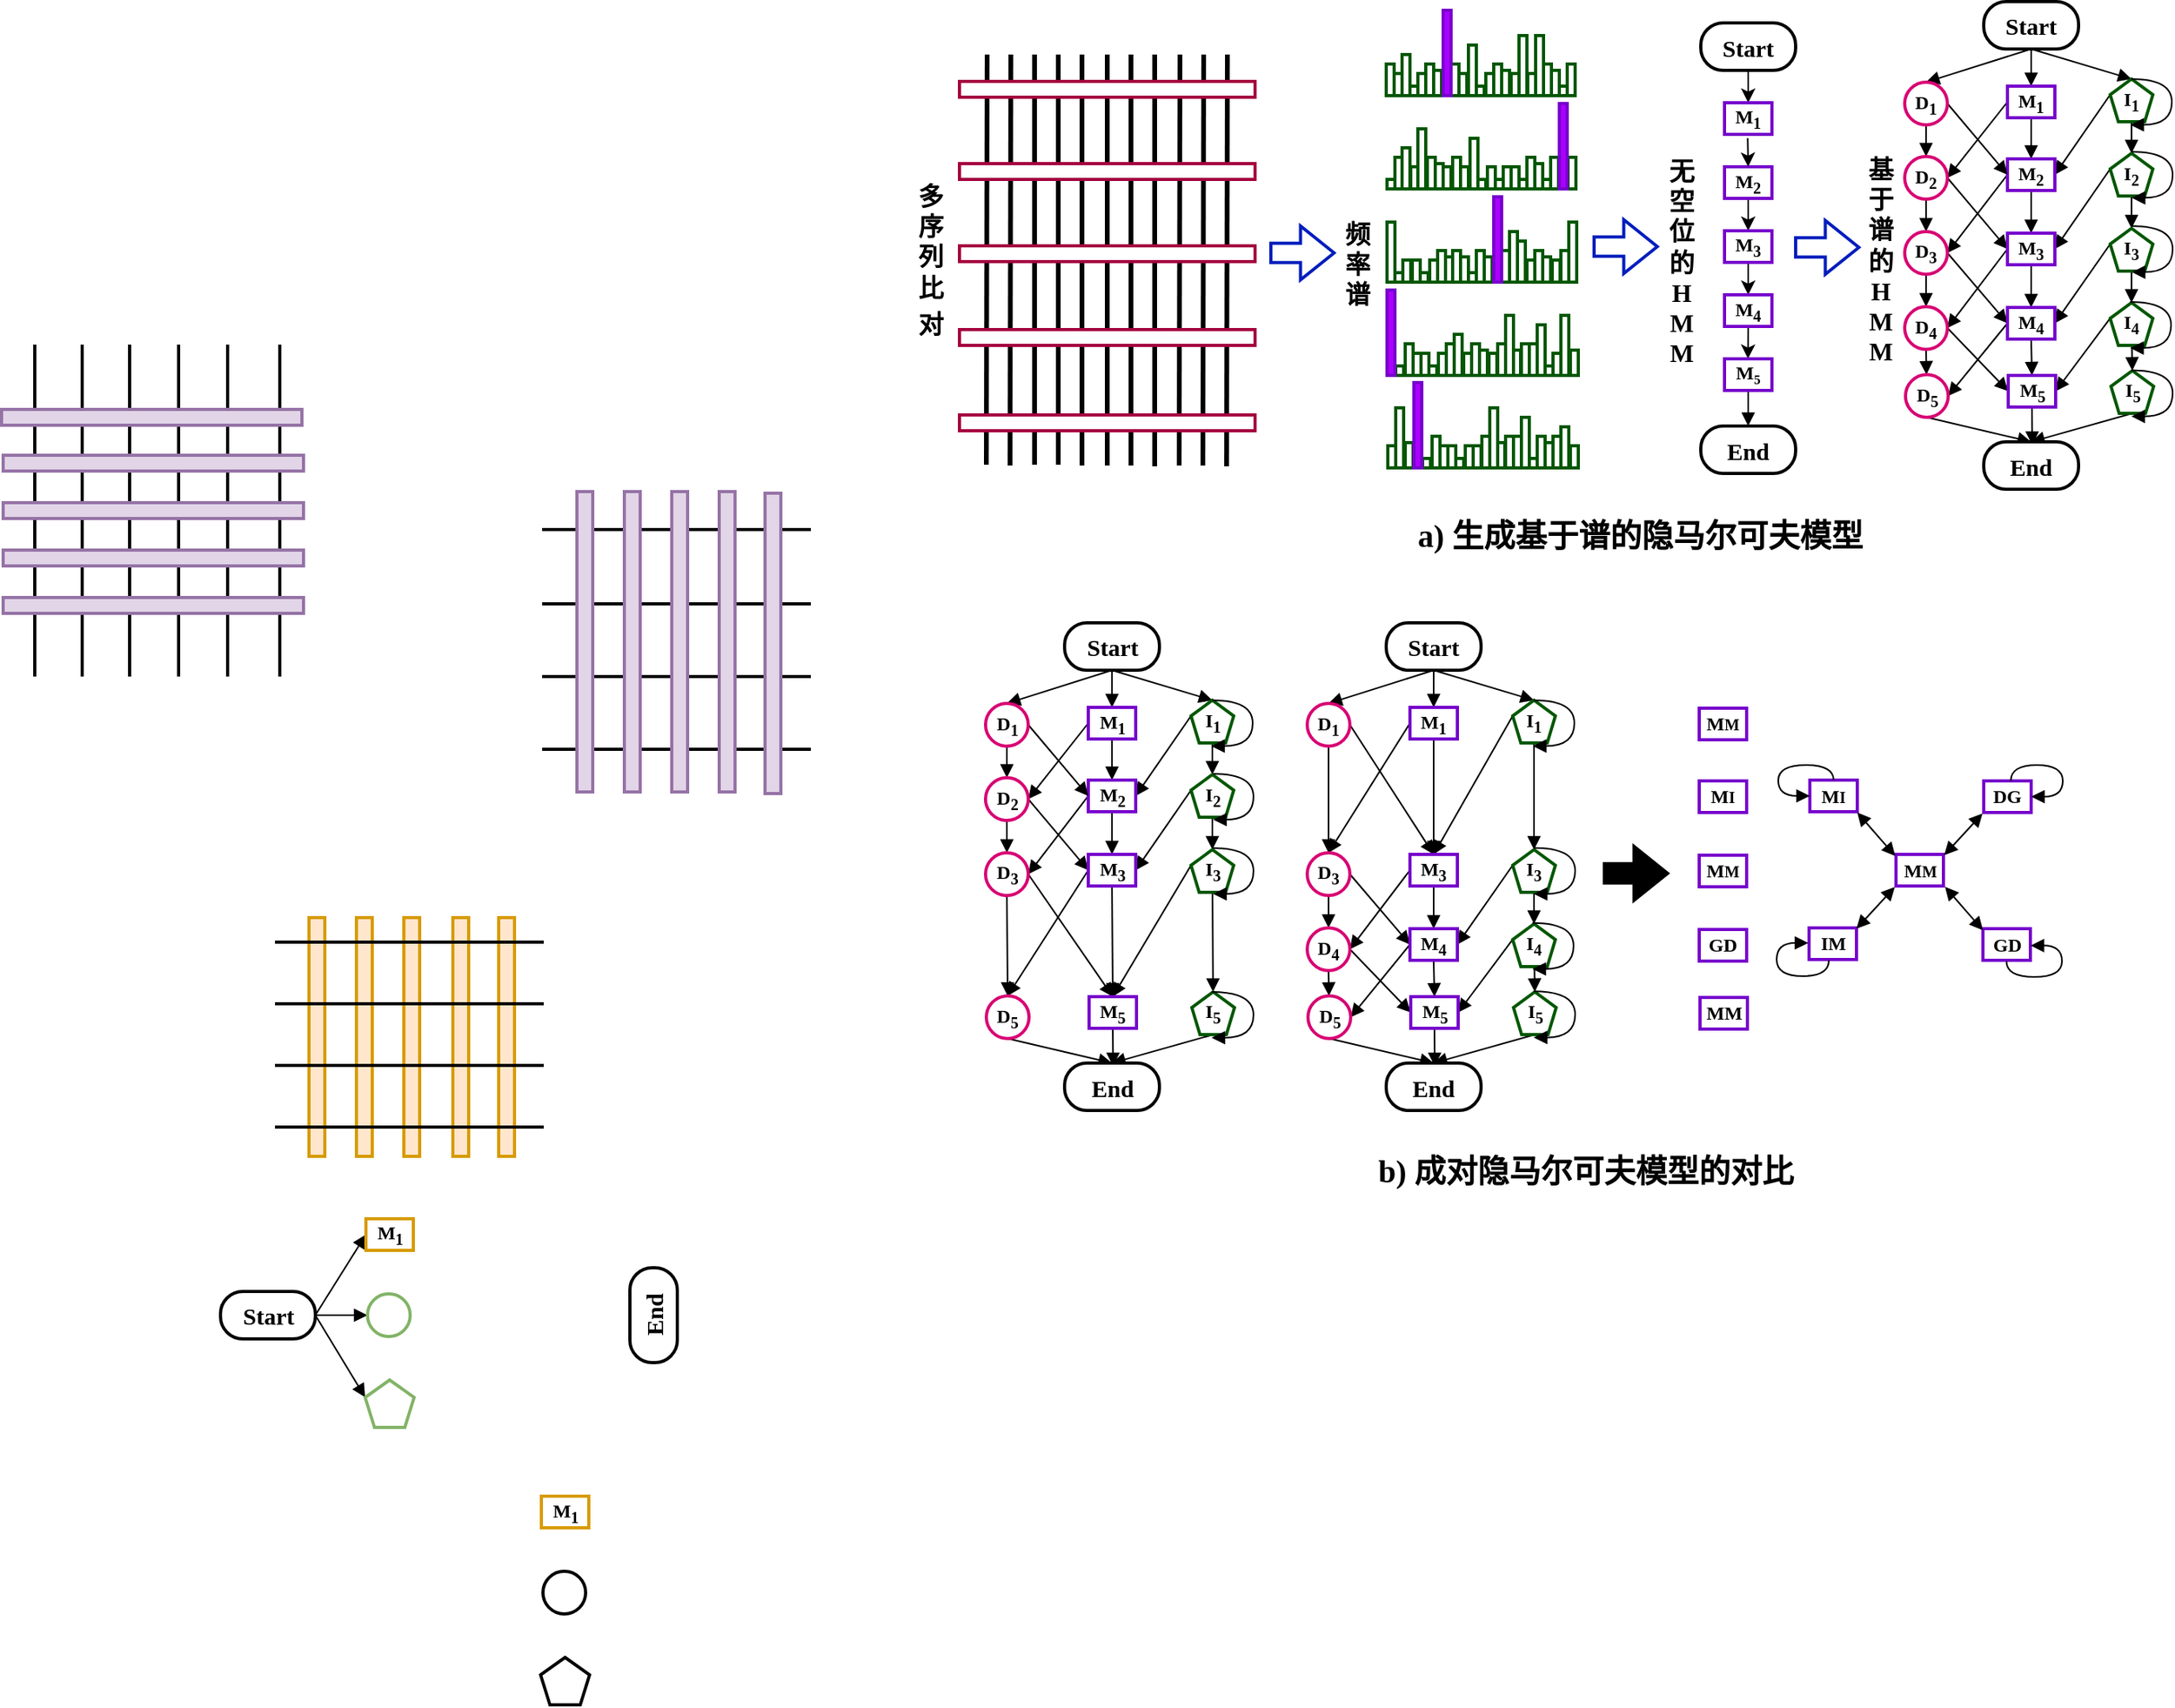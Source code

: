 <mxfile version="12.1.9" type="github" pages="3">
  <diagram id="ucN_eq42EwhsVekuWUfu" name="第 1 页">
    <mxGraphModel dx="2249" dy="762" grid="1" gridSize="10" guides="1" tooltips="1" connect="1" arrows="1" fold="1" page="1" pageScale="1" pageWidth="827" pageHeight="1169" math="0" shadow="0">
      <root>
        <mxCell id="0"/>
        <mxCell id="1" parent="0"/>
        <mxCell id="BSNSr3al7UwsHHKzE54c-2" value="" style="endArrow=none;html=1;strokeWidth=3;" parent="1" edge="1">
          <mxGeometry width="50" height="50" relative="1" as="geometry">
            <mxPoint x="201" y="304" as="sourcePoint"/>
            <mxPoint x="201.5" y="43.5" as="targetPoint"/>
          </mxGeometry>
        </mxCell>
        <mxCell id="BSNSr3al7UwsHHKzE54c-3" value="" style="endArrow=none;html=1;strokeWidth=3;" parent="1" edge="1">
          <mxGeometry width="50" height="50" relative="1" as="geometry">
            <mxPoint x="186" y="303.5" as="sourcePoint"/>
            <mxPoint x="186.5" y="43.5" as="targetPoint"/>
          </mxGeometry>
        </mxCell>
        <mxCell id="BSNSr3al7UwsHHKzE54c-4" value="" style="endArrow=none;html=1;strokeWidth=3;" parent="1" edge="1">
          <mxGeometry width="50" height="50" relative="1" as="geometry">
            <mxPoint x="171" y="303.5" as="sourcePoint"/>
            <mxPoint x="171.5" y="43.5" as="targetPoint"/>
          </mxGeometry>
        </mxCell>
        <mxCell id="b7vhbKfn63qTptd5rGrX-35" value="" style="group;rotation=90;" parent="1" vertex="1" connectable="0">
          <mxGeometry x="-630" y="255" width="309" height="155" as="geometry"/>
        </mxCell>
        <mxCell id="b7vhbKfn63qTptd5rGrX-24" value="" style="endArrow=none;html=1;strokeWidth=2;" parent="b7vhbKfn63qTptd5rGrX-35" edge="1">
          <mxGeometry width="50" height="50" relative="1" as="geometry">
            <mxPoint x="232" y="182" as="sourcePoint"/>
            <mxPoint x="232" y="-28" as="targetPoint"/>
          </mxGeometry>
        </mxCell>
        <mxCell id="b7vhbKfn63qTptd5rGrX-25" value="" style="endArrow=none;html=1;strokeWidth=2;" parent="b7vhbKfn63qTptd5rGrX-35" edge="1">
          <mxGeometry width="50" height="50" relative="1" as="geometry">
            <mxPoint x="199" y="182" as="sourcePoint"/>
            <mxPoint x="199" y="-28" as="targetPoint"/>
          </mxGeometry>
        </mxCell>
        <mxCell id="b7vhbKfn63qTptd5rGrX-26" value="" style="endArrow=none;html=1;strokeWidth=2;" parent="b7vhbKfn63qTptd5rGrX-35" edge="1">
          <mxGeometry width="50" height="50" relative="1" as="geometry">
            <mxPoint x="168" y="182" as="sourcePoint"/>
            <mxPoint x="168" y="-28" as="targetPoint"/>
          </mxGeometry>
        </mxCell>
        <mxCell id="b7vhbKfn63qTptd5rGrX-27" value="" style="endArrow=none;html=1;strokeWidth=2;" parent="b7vhbKfn63qTptd5rGrX-35" edge="1">
          <mxGeometry width="50" height="50" relative="1" as="geometry">
            <mxPoint x="137" y="182" as="sourcePoint"/>
            <mxPoint x="137" y="-28" as="targetPoint"/>
          </mxGeometry>
        </mxCell>
        <mxCell id="b7vhbKfn63qTptd5rGrX-28" value="" style="endArrow=none;html=1;strokeWidth=2;" parent="b7vhbKfn63qTptd5rGrX-35" edge="1">
          <mxGeometry width="50" height="50" relative="1" as="geometry">
            <mxPoint x="107" y="182" as="sourcePoint"/>
            <mxPoint x="107" y="-28" as="targetPoint"/>
          </mxGeometry>
        </mxCell>
        <mxCell id="b7vhbKfn63qTptd5rGrX-29" value="" style="endArrow=none;html=1;strokeWidth=2;" parent="b7vhbKfn63qTptd5rGrX-35" edge="1">
          <mxGeometry width="50" height="50" relative="1" as="geometry">
            <mxPoint x="77" y="182" as="sourcePoint"/>
            <mxPoint x="77" y="-28" as="targetPoint"/>
          </mxGeometry>
        </mxCell>
        <mxCell id="b7vhbKfn63qTptd5rGrX-30" value="" style="rounded=0;whiteSpace=wrap;html=1;fillColor=#e1d5e7;strokeColor=#9673a6;rotation=0;strokeWidth=2;" parent="b7vhbKfn63qTptd5rGrX-35" vertex="1">
          <mxGeometry x="56" y="13" width="190" height="10" as="geometry"/>
        </mxCell>
        <mxCell id="b7vhbKfn63qTptd5rGrX-31" value="" style="rounded=0;whiteSpace=wrap;html=1;fillColor=#e1d5e7;strokeColor=#9673a6;rotation=0;strokeWidth=2;" parent="b7vhbKfn63qTptd5rGrX-35" vertex="1">
          <mxGeometry x="57" y="42" width="190" height="10" as="geometry"/>
        </mxCell>
        <mxCell id="b7vhbKfn63qTptd5rGrX-32" value="" style="rounded=0;whiteSpace=wrap;html=1;fillColor=#e1d5e7;strokeColor=#9673a6;rotation=0;strokeWidth=2;" parent="b7vhbKfn63qTptd5rGrX-35" vertex="1">
          <mxGeometry x="57" y="72" width="190" height="10" as="geometry"/>
        </mxCell>
        <mxCell id="b7vhbKfn63qTptd5rGrX-33" value="" style="rounded=0;whiteSpace=wrap;html=1;fillColor=#e1d5e7;strokeColor=#9673a6;rotation=0;strokeWidth=2;" parent="b7vhbKfn63qTptd5rGrX-35" vertex="1">
          <mxGeometry x="57" y="102" width="190" height="10" as="geometry"/>
        </mxCell>
        <mxCell id="b7vhbKfn63qTptd5rGrX-34" value="" style="rounded=0;whiteSpace=wrap;html=1;fillColor=#e1d5e7;strokeColor=#9673a6;rotation=0;strokeWidth=2;" parent="b7vhbKfn63qTptd5rGrX-35" vertex="1">
          <mxGeometry x="57" y="132" width="190" height="10" as="geometry"/>
        </mxCell>
        <mxCell id="BSNSr3al7UwsHHKzE54c-13" value="" style="shape=singleArrow;whiteSpace=wrap;html=1;arrowWidth=0.363;arrowSize=0.531;strokeWidth=2;fillColor=#FFFFFF;strokeColor=#001DBC;fontColor=#ffffff;" parent="1" vertex="1">
          <mxGeometry x="229" y="152" width="40" height="34" as="geometry"/>
        </mxCell>
        <mxCell id="BSNSr3al7UwsHHKzE54c-17" value="" style="rounded=0;whiteSpace=wrap;html=1;fillColor=#FFFFFF;strokeColor=#005700;rotation=-90;strokeWidth=2;fontColor=#ffffff;" parent="1" vertex="1">
          <mxGeometry x="294.5" y="57" width="20" height="5" as="geometry"/>
        </mxCell>
        <mxCell id="BSNSr3al7UwsHHKzE54c-20" value="" style="rounded=0;whiteSpace=wrap;html=1;fillColor=#FFFFFF;strokeColor=#005700;rotation=-90;strokeWidth=2;fontColor=#ffffff;" parent="1" vertex="1">
          <mxGeometry x="302.5" y="60" width="14" height="5" as="geometry"/>
        </mxCell>
        <mxCell id="BSNSr3al7UwsHHKzE54c-21" value="" style="rounded=0;whiteSpace=wrap;html=1;fillColor=#FFFFFF;strokeColor=#005700;rotation=-90;strokeWidth=2;fontColor=#ffffff;" parent="1" vertex="1">
          <mxGeometry x="301.5" y="54" width="26" height="5" as="geometry"/>
        </mxCell>
        <mxCell id="BSNSr3al7UwsHHKzE54c-23" value="" style="rounded=0;whiteSpace=wrap;html=1;fillColor=#FFFFFF;strokeColor=#005700;rotation=-90;strokeWidth=2;fontColor=#ffffff;" parent="1" vertex="1">
          <mxGeometry x="316.5" y="64" width="6" height="5" as="geometry"/>
        </mxCell>
        <mxCell id="BSNSr3al7UwsHHKzE54c-24" value="" style="rounded=0;whiteSpace=wrap;html=1;fillColor=#FFFFFF;strokeColor=#005700;rotation=-90;strokeWidth=2;fontColor=#ffffff;" parent="1" vertex="1">
          <mxGeometry x="317.5" y="60" width="14" height="5" as="geometry"/>
        </mxCell>
        <mxCell id="BSNSr3al7UwsHHKzE54c-25" value="" style="rounded=0;whiteSpace=wrap;html=1;fillColor=#FFFFFF;strokeColor=#005700;rotation=-90;strokeWidth=2;fontColor=#ffffff;" parent="1" vertex="1">
          <mxGeometry x="319.5" y="57" width="20" height="5" as="geometry"/>
        </mxCell>
        <mxCell id="BSNSr3al7UwsHHKzE54c-28" value="" style="rounded=0;whiteSpace=wrap;html=1;fillColor=#FFFFFF;strokeColor=#005700;rotation=-90;strokeWidth=2;fontColor=#ffffff;" parent="1" vertex="1">
          <mxGeometry x="326.5" y="59" width="16" height="5" as="geometry"/>
        </mxCell>
        <mxCell id="BSNSr3al7UwsHHKzE54c-30" value="" style="rounded=0;whiteSpace=wrap;html=1;fillColor=#FFFFFF;strokeColor=#005700;rotation=-90;strokeWidth=2;fontColor=#ffffff;" parent="1" vertex="1">
          <mxGeometry x="335.5" y="57" width="20" height="5" as="geometry"/>
        </mxCell>
        <mxCell id="BSNSr3al7UwsHHKzE54c-31" value="" style="rounded=0;whiteSpace=wrap;html=1;fillColor=#FFFFFF;strokeColor=#005700;rotation=-90;strokeWidth=2;fontColor=#ffffff;" parent="1" vertex="1">
          <mxGeometry x="343.5" y="60" width="14" height="5" as="geometry"/>
        </mxCell>
        <mxCell id="BSNSr3al7UwsHHKzE54c-32" value="" style="rounded=0;whiteSpace=wrap;html=1;fillColor=#FFFFFF;strokeColor=#005700;rotation=-90;strokeWidth=2;fontColor=#ffffff;" parent="1" vertex="1">
          <mxGeometry x="340.5" y="51" width="32" height="5" as="geometry"/>
        </mxCell>
        <mxCell id="BSNSr3al7UwsHHKzE54c-33" value="" style="rounded=0;whiteSpace=wrap;html=1;fillColor=#FFFFFF;strokeColor=#005700;rotation=-90;strokeWidth=2;fontColor=#ffffff;" parent="1" vertex="1">
          <mxGeometry x="358.5" y="64" width="6" height="5" as="geometry"/>
        </mxCell>
        <mxCell id="BSNSr3al7UwsHHKzE54c-34" value="" style="rounded=0;whiteSpace=wrap;html=1;fillColor=#FFFFFF;strokeColor=#005700;rotation=-90;strokeWidth=2;fontColor=#ffffff;" parent="1" vertex="1">
          <mxGeometry x="360.5" y="60" width="14" height="5" as="geometry"/>
        </mxCell>
        <mxCell id="BSNSr3al7UwsHHKzE54c-35" value="" style="rounded=0;whiteSpace=wrap;html=1;fillColor=#FFFFFF;strokeColor=#005700;rotation=-90;strokeWidth=2;fontColor=#ffffff;" parent="1" vertex="1">
          <mxGeometry x="362.5" y="57" width="20" height="5" as="geometry"/>
        </mxCell>
        <mxCell id="BSNSr3al7UwsHHKzE54c-36" value="" style="rounded=0;whiteSpace=wrap;html=1;fillColor=#FFFFFF;strokeColor=#005700;rotation=-90;strokeWidth=2;fontColor=#ffffff;" parent="1" vertex="1">
          <mxGeometry x="369.5" y="48" width="38" height="5" as="geometry"/>
        </mxCell>
        <mxCell id="BSNSr3al7UwsHHKzE54c-37" value="" style="rounded=0;whiteSpace=wrap;html=1;fillColor=#FFFFFF;strokeColor=#005700;rotation=-90;strokeWidth=2;fontColor=#ffffff;" parent="1" vertex="1">
          <mxGeometry x="369.5" y="59" width="16" height="5" as="geometry"/>
        </mxCell>
        <mxCell id="BSNSr3al7UwsHHKzE54c-38" value="" style="rounded=0;whiteSpace=wrap;html=1;fillColor=#FFFFFF;strokeColor=#005700;rotation=-90;strokeWidth=2;fontColor=#ffffff;" parent="1" vertex="1">
          <mxGeometry x="376.5" y="60" width="14" height="5" as="geometry"/>
        </mxCell>
        <mxCell id="BSNSr3al7UwsHHKzE54c-29" value="" style="rounded=0;whiteSpace=wrap;html=1;fillColor=#aa00ff;strokeColor=#7700CC;rotation=-90;strokeWidth=2;fontColor=#ffffff;" parent="1" vertex="1">
          <mxGeometry x="313.5" y="40" width="54" height="5" as="geometry"/>
        </mxCell>
        <mxCell id="BSNSr3al7UwsHHKzE54c-58" value="" style="rounded=0;whiteSpace=wrap;html=1;fillColor=#FFFFFF;strokeColor=#005700;rotation=-90;strokeWidth=2;fontColor=#ffffff;" parent="1" vertex="1">
          <mxGeometry x="394" y="57" width="20" height="5" as="geometry"/>
        </mxCell>
        <mxCell id="BSNSr3al7UwsHHKzE54c-59" value="" style="rounded=0;whiteSpace=wrap;html=1;fillColor=#FFFFFF;strokeColor=#005700;rotation=-90;strokeWidth=2;fontColor=#ffffff;" parent="1" vertex="1">
          <mxGeometry x="380" y="48" width="38" height="5" as="geometry"/>
        </mxCell>
        <mxCell id="BSNSr3al7UwsHHKzE54c-60" value="" style="rounded=0;whiteSpace=wrap;html=1;fillColor=#FFFFFF;strokeColor=#005700;rotation=-90;strokeWidth=2;fontColor=#ffffff;" parent="1" vertex="1">
          <mxGeometry x="401" y="59" width="16" height="5" as="geometry"/>
        </mxCell>
        <mxCell id="BSNSr3al7UwsHHKzE54c-61" value="" style="rounded=0;whiteSpace=wrap;html=1;fillColor=#FFFFFF;strokeColor=#005700;rotation=-90;strokeWidth=2;fontColor=#ffffff;" parent="1" vertex="1">
          <mxGeometry x="387" y="60" width="14" height="5" as="geometry"/>
        </mxCell>
        <mxCell id="BSNSr3al7UwsHHKzE54c-62" value="" style="rounded=0;whiteSpace=wrap;html=1;fillColor=#FFFFFF;strokeColor=#005700;rotation=-90;strokeWidth=2;fontColor=#ffffff;" parent="1" vertex="1">
          <mxGeometry x="411" y="64" width="6" height="5" as="geometry"/>
        </mxCell>
        <mxCell id="BSNSr3al7UwsHHKzE54c-63" value="" style="rounded=0;whiteSpace=wrap;html=1;fillColor=#FFFFFF;strokeColor=#005700;rotation=-90;strokeWidth=2;fontColor=#ffffff;" parent="1" vertex="1">
          <mxGeometry x="409" y="57" width="20" height="5" as="geometry"/>
        </mxCell>
        <mxCell id="BSNSr3al7UwsHHKzE54c-87" value="" style="rounded=0;whiteSpace=wrap;html=1;fillColor=#FFFFFF;strokeColor=#005700;rotation=-90;strokeWidth=2;fontColor=#ffffff;" parent="1" vertex="1">
          <mxGeometry x="300" y="116" width="20" height="5" as="geometry"/>
        </mxCell>
        <mxCell id="BSNSr3al7UwsHHKzE54c-88" value="" style="rounded=0;whiteSpace=wrap;html=1;fillColor=#FFFFFF;strokeColor=#005700;rotation=-90;strokeWidth=2;fontColor=#ffffff;" parent="1" vertex="1">
          <mxGeometry x="313" y="119" width="14" height="5" as="geometry"/>
        </mxCell>
        <mxCell id="BSNSr3al7UwsHHKzE54c-89" value="" style="rounded=0;whiteSpace=wrap;html=1;fillColor=#FFFFFF;strokeColor=#005700;rotation=-90;strokeWidth=2;fontColor=#ffffff;" parent="1" vertex="1">
          <mxGeometry x="301.5" y="113" width="26" height="5" as="geometry"/>
        </mxCell>
        <mxCell id="BSNSr3al7UwsHHKzE54c-90" value="" style="rounded=0;whiteSpace=wrap;html=1;fillColor=#FFFFFF;strokeColor=#005700;rotation=-90;strokeWidth=2;fontColor=#ffffff;" parent="1" vertex="1">
          <mxGeometry x="302" y="123" width="6" height="5" as="geometry"/>
        </mxCell>
        <mxCell id="BSNSr3al7UwsHHKzE54c-91" value="" style="rounded=0;whiteSpace=wrap;html=1;fillColor=#FFFFFF;strokeColor=#005700;rotation=-90;strokeWidth=2;fontColor=#ffffff;" parent="1" vertex="1">
          <mxGeometry x="333.5" y="119" width="14" height="5" as="geometry"/>
        </mxCell>
        <mxCell id="BSNSr3al7UwsHHKzE54c-92" value="" style="rounded=0;whiteSpace=wrap;html=1;fillColor=#FFFFFF;strokeColor=#005700;rotation=-90;strokeWidth=2;fontColor=#ffffff;" parent="1" vertex="1">
          <mxGeometry x="320.5" y="116" width="20" height="5" as="geometry"/>
        </mxCell>
        <mxCell id="BSNSr3al7UwsHHKzE54c-93" value="" style="rounded=0;whiteSpace=wrap;html=1;fillColor=#FFFFFF;strokeColor=#005700;rotation=-90;strokeWidth=2;fontColor=#ffffff;" parent="1" vertex="1">
          <mxGeometry x="327.5" y="118" width="16" height="5" as="geometry"/>
        </mxCell>
        <mxCell id="BSNSr3al7UwsHHKzE54c-94" value="" style="rounded=0;whiteSpace=wrap;html=1;fillColor=#FFFFFF;strokeColor=#005700;rotation=-90;strokeWidth=2;fontColor=#ffffff;" parent="1" vertex="1">
          <mxGeometry x="336.5" y="116" width="20" height="5" as="geometry"/>
        </mxCell>
        <mxCell id="BSNSr3al7UwsHHKzE54c-95" value="" style="rounded=0;whiteSpace=wrap;html=1;fillColor=#FFFFFF;strokeColor=#005700;rotation=-90;strokeWidth=2;fontColor=#ffffff;" parent="1" vertex="1">
          <mxGeometry x="344.5" y="119" width="14" height="5" as="geometry"/>
        </mxCell>
        <mxCell id="BSNSr3al7UwsHHKzE54c-96" value="" style="rounded=0;whiteSpace=wrap;html=1;fillColor=#FFFFFF;strokeColor=#005700;rotation=-90;strokeWidth=2;fontColor=#ffffff;" parent="1" vertex="1">
          <mxGeometry x="341.5" y="110" width="32" height="5" as="geometry"/>
        </mxCell>
        <mxCell id="BSNSr3al7UwsHHKzE54c-97" value="" style="rounded=0;whiteSpace=wrap;html=1;fillColor=#FFFFFF;strokeColor=#005700;rotation=-90;strokeWidth=2;fontColor=#ffffff;" parent="1" vertex="1">
          <mxGeometry x="359.5" y="123" width="6" height="5" as="geometry"/>
        </mxCell>
        <mxCell id="BSNSr3al7UwsHHKzE54c-98" value="" style="rounded=0;whiteSpace=wrap;html=1;fillColor=#FFFFFF;strokeColor=#005700;rotation=-90;strokeWidth=2;fontColor=#ffffff;" parent="1" vertex="1">
          <mxGeometry x="361.5" y="119" width="14" height="5" as="geometry"/>
        </mxCell>
        <mxCell id="BSNSr3al7UwsHHKzE54c-99" value="" style="rounded=0;whiteSpace=wrap;html=1;fillColor=#FFFFFF;strokeColor=#005700;rotation=-90;strokeWidth=2;fontColor=#ffffff;" parent="1" vertex="1">
          <mxGeometry x="409.5" y="116" width="20" height="5" as="geometry"/>
        </mxCell>
        <mxCell id="BSNSr3al7UwsHHKzE54c-100" value="" style="rounded=0;whiteSpace=wrap;html=1;fillColor=#FFFFFF;strokeColor=#005700;rotation=-90;strokeWidth=2;fontColor=#ffffff;" parent="1" vertex="1">
          <mxGeometry x="305.5" y="107" width="38" height="5" as="geometry"/>
        </mxCell>
        <mxCell id="BSNSr3al7UwsHHKzE54c-102" value="" style="rounded=0;whiteSpace=wrap;html=1;fillColor=#FFFFFF;strokeColor=#005700;rotation=-90;strokeWidth=2;fontColor=#ffffff;" parent="1" vertex="1">
          <mxGeometry x="371.5" y="119" width="14" height="5" as="geometry"/>
        </mxCell>
        <mxCell id="BSNSr3al7UwsHHKzE54c-104" value="" style="rounded=0;whiteSpace=wrap;html=1;fillColor=#FFFFFF;strokeColor=#005700;rotation=-90;strokeWidth=2;fontColor=#ffffff;" parent="1" vertex="1">
          <mxGeometry x="383.5" y="116" width="20" height="5" as="geometry"/>
        </mxCell>
        <mxCell id="BSNSr3al7UwsHHKzE54c-106" value="" style="rounded=0;whiteSpace=wrap;html=1;fillColor=#FFFFFF;strokeColor=#005700;rotation=-90;strokeWidth=2;fontColor=#ffffff;" parent="1" vertex="1">
          <mxGeometry x="390.5" y="118" width="16" height="5" as="geometry"/>
        </mxCell>
        <mxCell id="BSNSr3al7UwsHHKzE54c-107" value="" style="rounded=0;whiteSpace=wrap;html=1;fillColor=#FFFFFF;strokeColor=#005700;rotation=-90;strokeWidth=2;fontColor=#ffffff;" parent="1" vertex="1">
          <mxGeometry x="376.5" y="119" width="14" height="5" as="geometry"/>
        </mxCell>
        <mxCell id="BSNSr3al7UwsHHKzE54c-108" value="" style="rounded=0;whiteSpace=wrap;html=1;fillColor=#FFFFFF;strokeColor=#005700;rotation=-90;strokeWidth=2;fontColor=#ffffff;" parent="1" vertex="1">
          <mxGeometry x="400.5" y="123" width="6" height="5" as="geometry"/>
        </mxCell>
        <mxCell id="BSNSr3al7UwsHHKzE54c-109" value="" style="rounded=0;whiteSpace=wrap;html=1;fillColor=#FFFFFF;strokeColor=#005700;rotation=-90;strokeWidth=2;fontColor=#ffffff;" parent="1" vertex="1">
          <mxGeometry x="398.5" y="116" width="20" height="5" as="geometry"/>
        </mxCell>
        <mxCell id="BSNSr3al7UwsHHKzE54c-133" value="" style="rounded=0;whiteSpace=wrap;html=1;fillColor=#FFFFFF;strokeColor=#005700;rotation=-90;strokeWidth=2;fontColor=#ffffff;" parent="1" vertex="1">
          <mxGeometry x="370.5" y="123" width="6" height="5" as="geometry"/>
        </mxCell>
        <mxCell id="BSNSr3al7UwsHHKzE54c-134" value="" style="rounded=0;whiteSpace=wrap;html=1;fillColor=#FFFFFF;strokeColor=#005700;rotation=-90;strokeWidth=2;fontColor=#ffffff;" parent="1" vertex="1">
          <mxGeometry x="385.5" y="123" width="6" height="5" as="geometry"/>
        </mxCell>
        <mxCell id="BSNSr3al7UwsHHKzE54c-103" value="" style="rounded=0;whiteSpace=wrap;html=1;fillColor=#aa00ff;strokeColor=#7700CC;rotation=-90;strokeWidth=2;fontColor=#ffffff;" parent="1" vertex="1">
          <mxGeometry x="387" y="99" width="54" height="5" as="geometry"/>
        </mxCell>
        <mxCell id="BSNSr3al7UwsHHKzE54c-135" value="" style="rounded=0;whiteSpace=wrap;html=1;fillColor=#FFFFFF;strokeColor=#005700;rotation=-90;strokeWidth=2;fontColor=#ffffff;" parent="1" vertex="1">
          <mxGeometry x="365" y="234" width="20" height="5" as="geometry"/>
        </mxCell>
        <mxCell id="BSNSr3al7UwsHHKzE54c-136" value="" style="rounded=0;whiteSpace=wrap;html=1;fillColor=#FFFFFF;strokeColor=#005700;rotation=-90;strokeWidth=2;fontColor=#ffffff;" parent="1" vertex="1">
          <mxGeometry x="403" y="237" width="14" height="5" as="geometry"/>
        </mxCell>
        <mxCell id="BSNSr3al7UwsHHKzE54c-137" value="" style="rounded=0;whiteSpace=wrap;html=1;fillColor=#FFFFFF;strokeColor=#005700;rotation=-90;strokeWidth=2;fontColor=#ffffff;" parent="1" vertex="1">
          <mxGeometry x="334.5" y="231" width="26" height="5" as="geometry"/>
        </mxCell>
        <mxCell id="BSNSr3al7UwsHHKzE54c-138" value="" style="rounded=0;whiteSpace=wrap;html=1;fillColor=#FFFFFF;strokeColor=#005700;rotation=-90;strokeWidth=2;fontColor=#ffffff;" parent="1" vertex="1">
          <mxGeometry x="328.5" y="241" width="6" height="5" as="geometry"/>
        </mxCell>
        <mxCell id="BSNSr3al7UwsHHKzE54c-139" value="" style="rounded=0;whiteSpace=wrap;html=1;fillColor=#FFFFFF;strokeColor=#005700;rotation=-90;strokeWidth=2;fontColor=#ffffff;" parent="1" vertex="1">
          <mxGeometry x="330.5" y="237" width="14" height="5" as="geometry"/>
        </mxCell>
        <mxCell id="BSNSr3al7UwsHHKzE54c-140" value="" style="rounded=0;whiteSpace=wrap;html=1;fillColor=#FFFFFF;strokeColor=#005700;rotation=-90;strokeWidth=2;fontColor=#ffffff;" parent="1" vertex="1">
          <mxGeometry x="332.5" y="234" width="20" height="5" as="geometry"/>
        </mxCell>
        <mxCell id="BSNSr3al7UwsHHKzE54c-141" value="" style="rounded=0;whiteSpace=wrap;html=1;fillColor=#FFFFFF;strokeColor=#005700;rotation=-90;strokeWidth=2;fontColor=#ffffff;" parent="1" vertex="1">
          <mxGeometry x="376.5" y="236" width="16" height="5" as="geometry"/>
        </mxCell>
        <mxCell id="BSNSr3al7UwsHHKzE54c-142" value="" style="rounded=0;whiteSpace=wrap;html=1;fillColor=#FFFFFF;strokeColor=#005700;rotation=-90;strokeWidth=2;fontColor=#ffffff;" parent="1" vertex="1">
          <mxGeometry x="306.5" y="234" width="20" height="5" as="geometry"/>
        </mxCell>
        <mxCell id="BSNSr3al7UwsHHKzE54c-143" value="" style="rounded=0;whiteSpace=wrap;html=1;fillColor=#FFFFFF;strokeColor=#005700;rotation=-90;strokeWidth=2;fontColor=#ffffff;" parent="1" vertex="1">
          <mxGeometry x="314.5" y="237" width="14" height="5" as="geometry"/>
        </mxCell>
        <mxCell id="BSNSr3al7UwsHHKzE54c-144" value="" style="rounded=0;whiteSpace=wrap;html=1;fillColor=#FFFFFF;strokeColor=#005700;rotation=-90;strokeWidth=2;fontColor=#ffffff;" parent="1" vertex="1">
          <mxGeometry x="384" y="228" width="32" height="5" as="geometry"/>
        </mxCell>
        <mxCell id="BSNSr3al7UwsHHKzE54c-145" value="" style="rounded=0;whiteSpace=wrap;html=1;fillColor=#FFFFFF;strokeColor=#005700;rotation=-90;strokeWidth=2;fontColor=#ffffff;" parent="1" vertex="1">
          <mxGeometry x="307.5" y="241" width="6" height="5" as="geometry"/>
        </mxCell>
        <mxCell id="BSNSr3al7UwsHHKzE54c-146" value="" style="rounded=0;whiteSpace=wrap;html=1;fillColor=#FFFFFF;strokeColor=#005700;rotation=-90;strokeWidth=2;fontColor=#ffffff;" parent="1" vertex="1">
          <mxGeometry x="346.5" y="237" width="14" height="5" as="geometry"/>
        </mxCell>
        <mxCell id="BSNSr3al7UwsHHKzE54c-147" value="" style="rounded=0;whiteSpace=wrap;html=1;fillColor=#FFFFFF;strokeColor=#005700;rotation=-90;strokeWidth=2;fontColor=#ffffff;" parent="1" vertex="1">
          <mxGeometry x="348.5" y="234" width="20" height="5" as="geometry"/>
        </mxCell>
        <mxCell id="BSNSr3al7UwsHHKzE54c-148" value="" style="rounded=0;whiteSpace=wrap;html=1;fillColor=#FFFFFF;strokeColor=#005700;rotation=-90;strokeWidth=2;fontColor=#ffffff;" parent="1" vertex="1">
          <mxGeometry x="396" y="225" width="38" height="5" as="geometry"/>
        </mxCell>
        <mxCell id="BSNSr3al7UwsHHKzE54c-149" value="" style="rounded=0;whiteSpace=wrap;html=1;fillColor=#FFFFFF;strokeColor=#005700;rotation=-90;strokeWidth=2;fontColor=#ffffff;" parent="1" vertex="1">
          <mxGeometry x="355.5" y="236" width="16" height="5" as="geometry"/>
        </mxCell>
        <mxCell id="BSNSr3al7UwsHHKzE54c-150" value="" style="rounded=0;whiteSpace=wrap;html=1;fillColor=#FFFFFF;strokeColor=#005700;rotation=-90;strokeWidth=2;fontColor=#ffffff;" parent="1" vertex="1">
          <mxGeometry x="362.5" y="237" width="14" height="5" as="geometry"/>
        </mxCell>
        <mxCell id="BSNSr3al7UwsHHKzE54c-152" value="" style="rounded=0;whiteSpace=wrap;html=1;fillColor=#FFFFFF;strokeColor=#005700;rotation=-90;strokeWidth=2;fontColor=#ffffff;" parent="1" vertex="1">
          <mxGeometry x="380" y="234" width="20" height="5" as="geometry"/>
        </mxCell>
        <mxCell id="BSNSr3al7UwsHHKzE54c-153" value="" style="rounded=0;whiteSpace=wrap;html=1;fillColor=#FFFFFF;strokeColor=#005700;rotation=-90;strokeWidth=2;fontColor=#ffffff;" parent="1" vertex="1">
          <mxGeometry x="361" y="225" width="38" height="5" as="geometry"/>
        </mxCell>
        <mxCell id="BSNSr3al7UwsHHKzE54c-154" value="" style="rounded=0;whiteSpace=wrap;html=1;fillColor=#FFFFFF;strokeColor=#005700;rotation=-90;strokeWidth=2;fontColor=#ffffff;" parent="1" vertex="1">
          <mxGeometry x="413" y="236" width="16" height="5" as="geometry"/>
        </mxCell>
        <mxCell id="BSNSr3al7UwsHHKzE54c-155" value="" style="rounded=0;whiteSpace=wrap;html=1;fillColor=#FFFFFF;strokeColor=#005700;rotation=-90;strokeWidth=2;fontColor=#ffffff;" parent="1" vertex="1">
          <mxGeometry x="319.5" y="237" width="14" height="5" as="geometry"/>
        </mxCell>
        <mxCell id="BSNSr3al7UwsHHKzE54c-158" value="" style="rounded=0;whiteSpace=wrap;html=1;fillColor=#FFFFFF;strokeColor=#005700;rotation=-90;strokeWidth=2;fontColor=#ffffff;" parent="1" vertex="1">
          <mxGeometry x="402" y="241" width="6" height="5" as="geometry"/>
        </mxCell>
        <mxCell id="BSNSr3al7UwsHHKzE54c-161" value="" style="rounded=0;whiteSpace=wrap;html=1;fillColor=#FFFFFF;strokeColor=#005700;rotation=-90;strokeWidth=2;fontColor=#ffffff;" parent="1" vertex="1">
          <mxGeometry x="385" y="234" width="20" height="5" as="geometry"/>
        </mxCell>
        <mxCell id="BSNSr3al7UwsHHKzE54c-162" value="" style="rounded=0;whiteSpace=wrap;html=1;fillColor=#aa00ff;strokeColor=#7700CC;rotation=-90;strokeWidth=2;fontColor=#ffffff;" parent="1" vertex="1">
          <mxGeometry x="278" y="217" width="54" height="5" as="geometry"/>
        </mxCell>
        <mxCell id="BSNSr3al7UwsHHKzE54c-186" value="" style="rounded=0;whiteSpace=wrap;html=1;fillColor=#FFFFFF;strokeColor=#005700;rotation=-90;strokeWidth=2;fontColor=#ffffff;" parent="1" vertex="1">
          <mxGeometry x="405" y="175" width="20" height="5" as="geometry"/>
        </mxCell>
        <mxCell id="BSNSr3al7UwsHHKzE54c-187" value="" style="rounded=0;whiteSpace=wrap;html=1;fillColor=#FFFFFF;strokeColor=#005700;rotation=-90;strokeWidth=2;fontColor=#ffffff;" parent="1" vertex="1">
          <mxGeometry x="308" y="178" width="14" height="5" as="geometry"/>
        </mxCell>
        <mxCell id="BSNSr3al7UwsHHKzE54c-188" value="" style="rounded=0;whiteSpace=wrap;html=1;fillColor=#FFFFFF;strokeColor=#005700;rotation=-90;strokeWidth=2;fontColor=#ffffff;" parent="1" vertex="1">
          <mxGeometry x="374.5" y="172" width="26" height="5" as="geometry"/>
        </mxCell>
        <mxCell id="BSNSr3al7UwsHHKzE54c-189" value="" style="rounded=0;whiteSpace=wrap;html=1;fillColor=#FFFFFF;strokeColor=#005700;rotation=-90;strokeWidth=2;fontColor=#ffffff;" parent="1" vertex="1">
          <mxGeometry x="323" y="182" width="6" height="5" as="geometry"/>
        </mxCell>
        <mxCell id="BSNSr3al7UwsHHKzE54c-190" value="" style="rounded=0;whiteSpace=wrap;html=1;fillColor=#FFFFFF;strokeColor=#005700;rotation=-90;strokeWidth=2;fontColor=#ffffff;" parent="1" vertex="1">
          <mxGeometry x="325" y="178" width="14" height="5" as="geometry"/>
        </mxCell>
        <mxCell id="BSNSr3al7UwsHHKzE54c-191" value="" style="rounded=0;whiteSpace=wrap;html=1;fillColor=#FFFFFF;strokeColor=#005700;rotation=-90;strokeWidth=2;fontColor=#ffffff;" parent="1" vertex="1">
          <mxGeometry x="327" y="175" width="20" height="5" as="geometry"/>
        </mxCell>
        <mxCell id="BSNSr3al7UwsHHKzE54c-192" value="" style="rounded=0;whiteSpace=wrap;html=1;fillColor=#FFFFFF;strokeColor=#005700;rotation=-90;strokeWidth=2;fontColor=#ffffff;" parent="1" vertex="1">
          <mxGeometry x="334" y="177" width="16" height="5" as="geometry"/>
        </mxCell>
        <mxCell id="BSNSr3al7UwsHHKzE54c-193" value="" style="rounded=0;whiteSpace=wrap;html=1;fillColor=#FFFFFF;strokeColor=#005700;rotation=-90;strokeWidth=2;fontColor=#ffffff;" parent="1" vertex="1">
          <mxGeometry x="366.5" y="169" width="32" height="5" as="geometry"/>
        </mxCell>
        <mxCell id="BSNSr3al7UwsHHKzE54c-194" value="" style="rounded=0;whiteSpace=wrap;html=1;fillColor=#FFFFFF;strokeColor=#005700;rotation=-90;strokeWidth=2;fontColor=#ffffff;" parent="1" vertex="1">
          <mxGeometry x="386.5" y="178" width="14" height="5" as="geometry"/>
        </mxCell>
        <mxCell id="BSNSr3al7UwsHHKzE54c-195" value="" style="rounded=0;whiteSpace=wrap;html=1;fillColor=#FFFFFF;strokeColor=#005700;rotation=-90;strokeWidth=2;fontColor=#ffffff;" parent="1" vertex="1">
          <mxGeometry x="388.5" y="175" width="20" height="5" as="geometry"/>
        </mxCell>
        <mxCell id="BSNSr3al7UwsHHKzE54c-196" value="" style="rounded=0;whiteSpace=wrap;html=1;fillColor=#FFFFFF;strokeColor=#005700;rotation=-90;strokeWidth=2;fontColor=#ffffff;" parent="1" vertex="1">
          <mxGeometry x="286" y="166" width="38" height="5" as="geometry"/>
        </mxCell>
        <mxCell id="BSNSr3al7UwsHHKzE54c-197" value="" style="rounded=0;whiteSpace=wrap;html=1;fillColor=#FFFFFF;strokeColor=#005700;rotation=-90;strokeWidth=2;fontColor=#ffffff;" parent="1" vertex="1">
          <mxGeometry x="395.5" y="177" width="16" height="5" as="geometry"/>
        </mxCell>
        <mxCell id="BSNSr3al7UwsHHKzE54c-198" value="" style="rounded=0;whiteSpace=wrap;html=1;fillColor=#FFFFFF;strokeColor=#005700;rotation=-90;strokeWidth=2;fontColor=#ffffff;" parent="1" vertex="1">
          <mxGeometry x="402.5" y="178" width="14" height="5" as="geometry"/>
        </mxCell>
        <mxCell id="BSNSr3al7UwsHHKzE54c-199" value="" style="rounded=0;whiteSpace=wrap;html=1;fillColor=#FFFFFF;strokeColor=#005700;rotation=-90;strokeWidth=2;fontColor=#ffffff;" parent="1" vertex="1">
          <mxGeometry x="336.5" y="175" width="20" height="5" as="geometry"/>
        </mxCell>
        <mxCell id="BSNSr3al7UwsHHKzE54c-200" value="" style="rounded=0;whiteSpace=wrap;html=1;fillColor=#FFFFFF;strokeColor=#005700;rotation=-90;strokeWidth=2;fontColor=#ffffff;" parent="1" vertex="1">
          <mxGeometry x="401" y="166" width="38" height="5" as="geometry"/>
        </mxCell>
        <mxCell id="BSNSr3al7UwsHHKzE54c-201" value="" style="rounded=0;whiteSpace=wrap;html=1;fillColor=#FFFFFF;strokeColor=#005700;rotation=-90;strokeWidth=2;fontColor=#ffffff;" parent="1" vertex="1">
          <mxGeometry x="343.5" y="177" width="16" height="5" as="geometry"/>
        </mxCell>
        <mxCell id="BSNSr3al7UwsHHKzE54c-202" value="" style="rounded=0;whiteSpace=wrap;html=1;fillColor=#FFFFFF;strokeColor=#005700;rotation=-90;strokeWidth=2;fontColor=#ffffff;" parent="1" vertex="1">
          <mxGeometry x="314" y="178" width="14" height="5" as="geometry"/>
        </mxCell>
        <mxCell id="BSNSr3al7UwsHHKzE54c-203" value="" style="rounded=0;whiteSpace=wrap;html=1;fillColor=#FFFFFF;strokeColor=#005700;rotation=-90;strokeWidth=2;fontColor=#ffffff;" parent="1" vertex="1">
          <mxGeometry x="353.5" y="182" width="6" height="5" as="geometry"/>
        </mxCell>
        <mxCell id="BSNSr3al7UwsHHKzE54c-204" value="" style="rounded=0;whiteSpace=wrap;html=1;fillColor=#FFFFFF;strokeColor=#005700;rotation=-90;strokeWidth=2;fontColor=#ffffff;" parent="1" vertex="1">
          <mxGeometry x="351.5" y="175" width="20" height="5" as="geometry"/>
        </mxCell>
        <mxCell id="BSNSr3al7UwsHHKzE54c-205" value="" style="rounded=0;whiteSpace=wrap;html=1;fillColor=#FFFFFF;strokeColor=#005700;rotation=-90;strokeWidth=2;fontColor=#ffffff;" parent="1" vertex="1">
          <mxGeometry x="307" y="182" width="6" height="5" as="geometry"/>
        </mxCell>
        <mxCell id="BSNSr3al7UwsHHKzE54c-206" value="" style="rounded=0;whiteSpace=wrap;html=1;fillColor=#FFFFFF;strokeColor=#005700;rotation=-90;strokeWidth=2;fontColor=#ffffff;" parent="1" vertex="1">
          <mxGeometry x="358.5" y="177" width="16" height="5" as="geometry"/>
        </mxCell>
        <mxCell id="BSNSr3al7UwsHHKzE54c-207" value="" style="rounded=0;whiteSpace=wrap;html=1;fillColor=#FFFFFF;strokeColor=#005700;rotation=-90;strokeWidth=2;fontColor=#ffffff;" parent="1" vertex="1">
          <mxGeometry x="367.5" y="175" width="20" height="5" as="geometry"/>
        </mxCell>
        <mxCell id="BSNSr3al7UwsHHKzE54c-208" value="" style="rounded=0;whiteSpace=wrap;html=1;fillColor=#aa00ff;strokeColor=#7700CC;rotation=-90;strokeWidth=2;fontColor=#ffffff;" parent="1" vertex="1">
          <mxGeometry x="345.5" y="158" width="54" height="5" as="geometry"/>
        </mxCell>
        <mxCell id="Uz3SCJ1bhqu5c_YVx1Ex-1" value="" style="shape=singleArrow;whiteSpace=wrap;html=1;arrowWidth=0.363;arrowSize=0.531;strokeWidth=2;fillColor=#FFFFFF;strokeColor=#001DBC;" parent="1" vertex="1">
          <mxGeometry x="433.5" y="148" width="40" height="34" as="geometry"/>
        </mxCell>
        <mxCell id="Uz3SCJ1bhqu5c_YVx1Ex-10" style="edgeStyle=orthogonalEdgeStyle;rounded=0;orthogonalLoop=1;jettySize=auto;html=1;exitX=0.5;exitY=1;exitDx=0;exitDy=0;entryX=0.5;entryY=0;entryDx=0;entryDy=0;" parent="1" source="Uz3SCJ1bhqu5c_YVx1Ex-3" target="Uz3SCJ1bhqu5c_YVx1Ex-7" edge="1">
          <mxGeometry relative="1" as="geometry"/>
        </mxCell>
        <mxCell id="Uz3SCJ1bhqu5c_YVx1Ex-3" value="&lt;font style=&quot;font-size: 15px&quot; face=&quot;Times New Roman&quot;&gt;Start&lt;/font&gt;" style="rounded=1;whiteSpace=wrap;html=1;arcSize=47;strokeWidth=2;fontStyle=1" parent="1" vertex="1">
          <mxGeometry x="501" y="23.5" width="60" height="30" as="geometry"/>
        </mxCell>
        <mxCell id="Uz3SCJ1bhqu5c_YVx1Ex-12" style="edgeStyle=orthogonalEdgeStyle;rounded=0;orthogonalLoop=1;jettySize=auto;html=1;exitX=0.5;exitY=1;exitDx=0;exitDy=0;entryX=0.5;entryY=0;entryDx=0;entryDy=0;" parent="1" source="Uz3SCJ1bhqu5c_YVx1Ex-4" target="Uz3SCJ1bhqu5c_YVx1Ex-5" edge="1">
          <mxGeometry relative="1" as="geometry"/>
        </mxCell>
        <mxCell id="Uz3SCJ1bhqu5c_YVx1Ex-4" value="&lt;font face=&quot;Times New Roman&quot;&gt;M&lt;sub&gt;2&lt;/sub&gt;&lt;/font&gt;" style="rounded=0;whiteSpace=wrap;html=1;fillColor=#FFFFFF;strokeColor=#7700CC;strokeWidth=2;fontStyle=1" parent="1" vertex="1">
          <mxGeometry x="516" y="114.5" width="30" height="20" as="geometry"/>
        </mxCell>
        <mxCell id="Uz3SCJ1bhqu5c_YVx1Ex-13" style="edgeStyle=orthogonalEdgeStyle;rounded=0;orthogonalLoop=1;jettySize=auto;html=1;exitX=0.5;exitY=1;exitDx=0;exitDy=0;entryX=0.5;entryY=0;entryDx=0;entryDy=0;" parent="1" source="Uz3SCJ1bhqu5c_YVx1Ex-5" target="Uz3SCJ1bhqu5c_YVx1Ex-6" edge="1">
          <mxGeometry relative="1" as="geometry"/>
        </mxCell>
        <mxCell id="Uz3SCJ1bhqu5c_YVx1Ex-5" value="&lt;font face=&quot;Times New Roman&quot;&gt;M&lt;sub&gt;3&lt;/sub&gt;&lt;/font&gt;" style="rounded=0;whiteSpace=wrap;html=1;fillColor=#FFFFFF;strokeColor=#7700CC;strokeWidth=2;fontStyle=1" parent="1" vertex="1">
          <mxGeometry x="516" y="155" width="30" height="20" as="geometry"/>
        </mxCell>
        <mxCell id="Uz3SCJ1bhqu5c_YVx1Ex-14" style="edgeStyle=orthogonalEdgeStyle;rounded=0;orthogonalLoop=1;jettySize=auto;html=1;exitX=0.5;exitY=1;exitDx=0;exitDy=0;entryX=0.5;entryY=0;entryDx=0;entryDy=0;" parent="1" source="Uz3SCJ1bhqu5c_YVx1Ex-6" edge="1">
          <mxGeometry relative="1" as="geometry">
            <mxPoint x="530.845" y="235.948" as="targetPoint"/>
          </mxGeometry>
        </mxCell>
        <mxCell id="Uz3SCJ1bhqu5c_YVx1Ex-6" value="&lt;font face=&quot;Times New Roman&quot;&gt;M&lt;sub&gt;4&lt;/sub&gt;&lt;/font&gt;" style="rounded=0;whiteSpace=wrap;html=1;fillColor=#FFFFFF;strokeColor=#7700CC;strokeWidth=2;fontStyle=1" parent="1" vertex="1">
          <mxGeometry x="516" y="195.5" width="30" height="20" as="geometry"/>
        </mxCell>
        <mxCell id="Uz3SCJ1bhqu5c_YVx1Ex-11" style="edgeStyle=orthogonalEdgeStyle;rounded=0;orthogonalLoop=1;jettySize=auto;html=1;exitX=0.5;exitY=1;exitDx=0;exitDy=0;entryX=0.5;entryY=0;entryDx=0;entryDy=0;" parent="1" target="Uz3SCJ1bhqu5c_YVx1Ex-4" edge="1">
          <mxGeometry relative="1" as="geometry">
            <mxPoint x="530.667" y="96.333" as="sourcePoint"/>
          </mxGeometry>
        </mxCell>
        <mxCell id="Uz3SCJ1bhqu5c_YVx1Ex-7" value="&lt;font face=&quot;Times New Roman&quot;&gt;M&lt;sub&gt;1&lt;/sub&gt;&lt;/font&gt;" style="rounded=0;whiteSpace=wrap;html=1;fillColor=#FFFFFF;strokeColor=#7700CC;strokeWidth=2;fontStyle=1" parent="1" vertex="1">
          <mxGeometry x="516" y="74" width="30" height="20" as="geometry"/>
        </mxCell>
        <mxCell id="Uz3SCJ1bhqu5c_YVx1Ex-15" value="" style="endArrow=none;html=1;strokeWidth=2;" parent="1" edge="1">
          <mxGeometry width="50" height="50" relative="1" as="geometry">
            <mxPoint x="-62" y="344" as="sourcePoint"/>
            <mxPoint x="-232" y="344" as="targetPoint"/>
          </mxGeometry>
        </mxCell>
        <mxCell id="Uz3SCJ1bhqu5c_YVx1Ex-16" value="" style="endArrow=none;html=1;strokeWidth=2;" parent="1" edge="1">
          <mxGeometry width="50" height="50" relative="1" as="geometry">
            <mxPoint x="-62" y="391" as="sourcePoint"/>
            <mxPoint x="-232" y="391" as="targetPoint"/>
          </mxGeometry>
        </mxCell>
        <mxCell id="Uz3SCJ1bhqu5c_YVx1Ex-17" value="" style="endArrow=none;html=1;strokeWidth=2;" parent="1" edge="1">
          <mxGeometry width="50" height="50" relative="1" as="geometry">
            <mxPoint x="-62" y="437" as="sourcePoint"/>
            <mxPoint x="-232" y="437" as="targetPoint"/>
          </mxGeometry>
        </mxCell>
        <mxCell id="Uz3SCJ1bhqu5c_YVx1Ex-18" value="" style="endArrow=none;html=1;strokeWidth=2;" parent="1" edge="1">
          <mxGeometry width="50" height="50" relative="1" as="geometry">
            <mxPoint x="-62" y="483" as="sourcePoint"/>
            <mxPoint x="-232" y="483" as="targetPoint"/>
          </mxGeometry>
        </mxCell>
        <mxCell id="Uz3SCJ1bhqu5c_YVx1Ex-19" value="" style="rounded=0;whiteSpace=wrap;html=1;fillColor=#e1d5e7;strokeColor=#9673a6;rotation=-90;strokeWidth=2;" parent="1" vertex="1">
          <mxGeometry x="-300" y="410" width="190" height="10" as="geometry"/>
        </mxCell>
        <mxCell id="Uz3SCJ1bhqu5c_YVx1Ex-20" value="" style="rounded=0;whiteSpace=wrap;html=1;fillColor=#e1d5e7;strokeColor=#9673a6;rotation=-90;strokeWidth=2;" parent="1" vertex="1">
          <mxGeometry x="-270" y="410" width="190" height="10" as="geometry"/>
        </mxCell>
        <mxCell id="Uz3SCJ1bhqu5c_YVx1Ex-21" value="" style="rounded=0;whiteSpace=wrap;html=1;fillColor=#e1d5e7;strokeColor=#9673a6;rotation=-90;strokeWidth=2;" parent="1" vertex="1">
          <mxGeometry x="-240" y="410" width="190" height="10" as="geometry"/>
        </mxCell>
        <mxCell id="Uz3SCJ1bhqu5c_YVx1Ex-22" value="" style="rounded=0;whiteSpace=wrap;html=1;fillColor=#e1d5e7;strokeColor=#9673a6;rotation=-90;strokeWidth=2;" parent="1" vertex="1">
          <mxGeometry x="-210" y="410" width="190" height="10" as="geometry"/>
        </mxCell>
        <mxCell id="Uz3SCJ1bhqu5c_YVx1Ex-23" value="" style="rounded=0;whiteSpace=wrap;html=1;fillColor=#e1d5e7;strokeColor=#9673a6;rotation=-90;strokeWidth=2;" parent="1" vertex="1">
          <mxGeometry x="-181" y="411" width="190" height="10" as="geometry"/>
        </mxCell>
        <mxCell id="Uz3SCJ1bhqu5c_YVx1Ex-24" value="" style="shape=singleArrow;whiteSpace=wrap;html=1;arrowWidth=0.363;arrowSize=0.531;strokeWidth=2;fillColor=#FFFFFF;strokeColor=#001DBC;" parent="1" vertex="1">
          <mxGeometry x="561" y="148.5" width="40" height="34" as="geometry"/>
        </mxCell>
        <mxCell id="Uz3SCJ1bhqu5c_YVx1Ex-48" style="rounded=0;orthogonalLoop=1;jettySize=auto;html=1;entryX=0;entryY=0.5;entryDx=0;entryDy=0;endArrow=block;endFill=1;exitX=1;exitY=0.5;exitDx=0;exitDy=0;" parent="1" source="Uz3SCJ1bhqu5c_YVx1Ex-26" target="Uz3SCJ1bhqu5c_YVx1Ex-44" edge="1">
          <mxGeometry relative="1" as="geometry"/>
        </mxCell>
        <mxCell id="Uz3SCJ1bhqu5c_YVx1Ex-49" style="edgeStyle=none;rounded=0;orthogonalLoop=1;jettySize=auto;html=1;exitX=1;exitY=0.5;exitDx=0;exitDy=0;entryX=0;entryY=0.5;entryDx=0;entryDy=0;endArrow=block;endFill=1;" parent="1" source="Uz3SCJ1bhqu5c_YVx1Ex-26" target="Uz3SCJ1bhqu5c_YVx1Ex-45" edge="1">
          <mxGeometry relative="1" as="geometry"/>
        </mxCell>
        <mxCell id="Uz3SCJ1bhqu5c_YVx1Ex-50" style="edgeStyle=none;rounded=0;orthogonalLoop=1;jettySize=auto;html=1;exitX=1;exitY=0.5;exitDx=0;exitDy=0;entryX=0;entryY=0.365;entryDx=0;entryDy=0;entryPerimeter=0;endArrow=block;endFill=1;" parent="1" source="Uz3SCJ1bhqu5c_YVx1Ex-26" target="Uz3SCJ1bhqu5c_YVx1Ex-46" edge="1">
          <mxGeometry relative="1" as="geometry"/>
        </mxCell>
        <mxCell id="Uz3SCJ1bhqu5c_YVx1Ex-26" value="&lt;font style=&quot;font-size: 15px&quot; face=&quot;Times New Roman&quot;&gt;Start&lt;/font&gt;" style="rounded=1;whiteSpace=wrap;html=1;arcSize=47;strokeWidth=2;fontStyle=1;rotation=0;" parent="1" vertex="1">
          <mxGeometry x="-435.5" y="826" width="60" height="30" as="geometry"/>
        </mxCell>
        <mxCell id="Uz3SCJ1bhqu5c_YVx1Ex-34" value="&lt;font face=&quot;Times New Roman&quot;&gt;M&lt;sub&gt;1&lt;/sub&gt;&lt;/font&gt;" style="rounded=0;whiteSpace=wrap;html=1;fillColor=#FFFFFF;strokeColor=#d79b00;strokeWidth=2;fontStyle=1;rotation=0;" parent="1" vertex="1">
          <mxGeometry x="-232.5" y="955.5" width="30" height="20" as="geometry"/>
        </mxCell>
        <mxCell id="Uz3SCJ1bhqu5c_YVx1Ex-35" value="&lt;font style=&quot;font-size: 15px&quot; face=&quot;Times New Roman&quot;&gt;End&lt;/font&gt;" style="rounded=1;whiteSpace=wrap;html=1;arcSize=47;strokeWidth=2;fontStyle=1;rotation=-90;" parent="1" vertex="1">
          <mxGeometry x="-191.5" y="826" width="60" height="30" as="geometry"/>
        </mxCell>
        <mxCell id="Uz3SCJ1bhqu5c_YVx1Ex-39" value="" style="ellipse;whiteSpace=wrap;html=1;aspect=fixed;strokeWidth=2;fillColor=#FFFFFF;" parent="1" vertex="1">
          <mxGeometry x="-231.5" y="1003" width="27" height="27" as="geometry"/>
        </mxCell>
        <mxCell id="Uz3SCJ1bhqu5c_YVx1Ex-41" value="" style="whiteSpace=wrap;html=1;shape=mxgraph.basic.pentagon;strokeWidth=2;fillColor=#FFFFFF;" parent="1" vertex="1">
          <mxGeometry x="-233" y="1057.5" width="31" height="30" as="geometry"/>
        </mxCell>
        <mxCell id="Uz3SCJ1bhqu5c_YVx1Ex-44" value="&lt;font face=&quot;Times New Roman&quot;&gt;M&lt;sub&gt;1&lt;/sub&gt;&lt;/font&gt;" style="rounded=0;whiteSpace=wrap;html=1;fillColor=#FFFFFF;strokeColor=#d79b00;strokeWidth=2;fontStyle=1;rotation=0;" parent="1" vertex="1">
          <mxGeometry x="-343.5" y="780" width="30" height="20" as="geometry"/>
        </mxCell>
        <mxCell id="Uz3SCJ1bhqu5c_YVx1Ex-45" value="" style="ellipse;whiteSpace=wrap;html=1;aspect=fixed;strokeWidth=2;fillColor=#FFFFFF;strokeColor=#82b366;" parent="1" vertex="1">
          <mxGeometry x="-342.5" y="827.5" width="27" height="27" as="geometry"/>
        </mxCell>
        <mxCell id="Uz3SCJ1bhqu5c_YVx1Ex-46" value="" style="whiteSpace=wrap;html=1;shape=mxgraph.basic.pentagon;strokeWidth=2;fillColor=#FFFFFF;strokeColor=#82B366;" parent="1" vertex="1">
          <mxGeometry x="-344" y="882" width="31" height="30" as="geometry"/>
        </mxCell>
        <mxCell id="Uz3SCJ1bhqu5c_YVx1Ex-60" style="edgeStyle=none;rounded=0;orthogonalLoop=1;jettySize=auto;html=1;exitX=0.5;exitY=1;exitDx=0;exitDy=0;entryX=0.5;entryY=0;entryDx=0;entryDy=0;entryPerimeter=0;endArrow=block;endFill=1;" parent="1" source="Uz3SCJ1bhqu5c_YVx1Ex-54" target="Uz3SCJ1bhqu5c_YVx1Ex-57" edge="1">
          <mxGeometry relative="1" as="geometry"/>
        </mxCell>
        <mxCell id="Uz3SCJ1bhqu5c_YVx1Ex-76" style="rounded=0;orthogonalLoop=1;jettySize=auto;html=1;exitX=0.5;exitY=1;exitDx=0;exitDy=0;entryX=0.5;entryY=0;entryDx=0;entryDy=0;endArrow=block;endFill=1;fontFamily=Times New Roman;" parent="1" source="Uz3SCJ1bhqu5c_YVx1Ex-54" target="Uz3SCJ1bhqu5c_YVx1Ex-71" edge="1">
          <mxGeometry relative="1" as="geometry"/>
        </mxCell>
        <mxCell id="Uz3SCJ1bhqu5c_YVx1Ex-77" style="edgeStyle=none;rounded=0;orthogonalLoop=1;jettySize=auto;html=1;exitX=0.5;exitY=1;exitDx=0;exitDy=0;entryX=0.5;entryY=0;entryDx=0;entryDy=0;endArrow=block;endFill=1;fontFamily=Times New Roman;" parent="1" source="Uz3SCJ1bhqu5c_YVx1Ex-54" target="Uz3SCJ1bhqu5c_YVx1Ex-74" edge="1">
          <mxGeometry relative="1" as="geometry"/>
        </mxCell>
        <mxCell id="Uz3SCJ1bhqu5c_YVx1Ex-54" value="&lt;font style=&quot;font-size: 15px&quot; face=&quot;Times New Roman&quot;&gt;Start&lt;/font&gt;" style="rounded=1;whiteSpace=wrap;html=1;arcSize=47;strokeWidth=2;fontStyle=1;rotation=0;" parent="1" vertex="1">
          <mxGeometry x="680" y="10" width="60" height="30" as="geometry"/>
        </mxCell>
        <mxCell id="Uz3SCJ1bhqu5c_YVx1Ex-68" value="" style="edgeStyle=none;rounded=0;orthogonalLoop=1;jettySize=auto;html=1;endArrow=block;endFill=1;" parent="1" source="Uz3SCJ1bhqu5c_YVx1Ex-57" target="Uz3SCJ1bhqu5c_YVx1Ex-63" edge="1">
          <mxGeometry relative="1" as="geometry"/>
        </mxCell>
        <mxCell id="Uz3SCJ1bhqu5c_YVx1Ex-80" style="edgeStyle=none;rounded=0;orthogonalLoop=1;jettySize=auto;html=1;exitX=0;exitY=0.365;exitDx=0;exitDy=0;exitPerimeter=0;entryX=1;entryY=0.5;entryDx=0;entryDy=0;endArrow=block;endFill=1;fontFamily=Times New Roman;" parent="1" source="Uz3SCJ1bhqu5c_YVx1Ex-57" target="Uz3SCJ1bhqu5c_YVx1Ex-72" edge="1">
          <mxGeometry relative="1" as="geometry"/>
        </mxCell>
        <mxCell id="Uz3SCJ1bhqu5c_YVx1Ex-57" value="&lt;font face=&quot;Times New Roman&quot;&gt;&lt;b&gt;I&lt;sub&gt;1&lt;/sub&gt;&lt;/b&gt;&lt;/font&gt;" style="whiteSpace=wrap;html=1;shape=mxgraph.basic.pentagon;strokeWidth=2;fillColor=#FFFFFF;strokeColor=#005700;" parent="1" vertex="1">
          <mxGeometry x="760" y="59" width="27" height="27" as="geometry"/>
        </mxCell>
        <mxCell id="Uz3SCJ1bhqu5c_YVx1Ex-90" value="" style="edgeStyle=none;rounded=0;orthogonalLoop=1;jettySize=auto;html=1;endArrow=block;endFill=1;fontFamily=Times New Roman;entryX=0.5;entryY=0;entryDx=0;entryDy=0;entryPerimeter=0;" parent="1" source="Uz3SCJ1bhqu5c_YVx1Ex-63" target="Uz3SCJ1bhqu5c_YVx1Ex-81" edge="1">
          <mxGeometry relative="1" as="geometry"/>
        </mxCell>
        <mxCell id="Uz3SCJ1bhqu5c_YVx1Ex-104" style="edgeStyle=none;rounded=0;orthogonalLoop=1;jettySize=auto;html=1;exitX=0;exitY=0.365;exitDx=0;exitDy=0;exitPerimeter=0;entryX=1;entryY=0.5;entryDx=0;entryDy=0;endArrow=block;endFill=1;fontFamily=Times New Roman;" parent="1" source="Uz3SCJ1bhqu5c_YVx1Ex-63" target="Uz3SCJ1bhqu5c_YVx1Ex-82" edge="1">
          <mxGeometry relative="1" as="geometry"/>
        </mxCell>
        <mxCell id="Uz3SCJ1bhqu5c_YVx1Ex-63" value="&lt;b style=&quot;font-family: &amp;#34;times new roman&amp;#34; ; white-space: normal&quot;&gt;I&lt;sub&gt;2&lt;/sub&gt;&lt;/b&gt;" style="whiteSpace=wrap;html=1;shape=mxgraph.basic.pentagon;strokeWidth=2;fillColor=#FFFFFF;strokeColor=#005700;" parent="1" vertex="1">
          <mxGeometry x="760" y="106" width="27" height="27" as="geometry"/>
        </mxCell>
        <mxCell id="Uz3SCJ1bhqu5c_YVx1Ex-69" style="edgeStyle=orthogonalEdgeStyle;rounded=0;orthogonalLoop=1;jettySize=auto;html=1;exitX=0.5;exitY=0;exitDx=0;exitDy=0;exitPerimeter=0;entryX=0.473;entryY=1.072;entryDx=0;entryDy=0;entryPerimeter=0;endArrow=block;endFill=1;fontFamily=Times New Roman;curved=1;" parent="1" source="Uz3SCJ1bhqu5c_YVx1Ex-57" target="Uz3SCJ1bhqu5c_YVx1Ex-57" edge="1">
          <mxGeometry relative="1" as="geometry">
            <Array as="points">
              <mxPoint x="799" y="59"/>
              <mxPoint x="799" y="88"/>
            </Array>
          </mxGeometry>
        </mxCell>
        <mxCell id="Uz3SCJ1bhqu5c_YVx1Ex-70" style="edgeStyle=none;rounded=0;orthogonalLoop=1;jettySize=auto;html=1;exitX=0.5;exitY=1;exitDx=0;exitDy=0;entryX=0.5;entryY=0;entryDx=0;entryDy=0;endArrow=block;endFill=1;" parent="1" source="Uz3SCJ1bhqu5c_YVx1Ex-71" target="Uz3SCJ1bhqu5c_YVx1Ex-72" edge="1">
          <mxGeometry relative="1" as="geometry"/>
        </mxCell>
        <mxCell id="Uz3SCJ1bhqu5c_YVx1Ex-78" style="edgeStyle=none;rounded=0;orthogonalLoop=1;jettySize=auto;html=1;exitX=0;exitY=0.5;exitDx=0;exitDy=0;entryX=1;entryY=0.5;entryDx=0;entryDy=0;endArrow=block;endFill=1;fontFamily=Times New Roman;" parent="1" source="Uz3SCJ1bhqu5c_YVx1Ex-71" target="Uz3SCJ1bhqu5c_YVx1Ex-75" edge="1">
          <mxGeometry relative="1" as="geometry"/>
        </mxCell>
        <mxCell id="Uz3SCJ1bhqu5c_YVx1Ex-71" value="&lt;font face=&quot;Times New Roman&quot;&gt;M&lt;sub&gt;1&lt;/sub&gt;&lt;/font&gt;" style="rounded=0;whiteSpace=wrap;html=1;fillColor=#FFFFFF;strokeColor=#7700CC;strokeWidth=2;fontStyle=1;rotation=0;" parent="1" vertex="1">
          <mxGeometry x="695" y="63.5" width="30" height="20" as="geometry"/>
        </mxCell>
        <mxCell id="Uz3SCJ1bhqu5c_YVx1Ex-89" style="edgeStyle=none;rounded=0;orthogonalLoop=1;jettySize=auto;html=1;exitX=0.5;exitY=1;exitDx=0;exitDy=0;entryX=0.5;entryY=0;entryDx=0;entryDy=0;endArrow=block;endFill=1;fontFamily=Times New Roman;" parent="1" source="Uz3SCJ1bhqu5c_YVx1Ex-72" target="Uz3SCJ1bhqu5c_YVx1Ex-82" edge="1">
          <mxGeometry relative="1" as="geometry"/>
        </mxCell>
        <mxCell id="Uz3SCJ1bhqu5c_YVx1Ex-106" style="edgeStyle=none;rounded=0;orthogonalLoop=1;jettySize=auto;html=1;exitX=0;exitY=0.5;exitDx=0;exitDy=0;entryX=1;entryY=0.5;entryDx=0;entryDy=0;endArrow=block;endFill=1;fontFamily=Times New Roman;" parent="1" source="Uz3SCJ1bhqu5c_YVx1Ex-72" target="Uz3SCJ1bhqu5c_YVx1Ex-83" edge="1">
          <mxGeometry relative="1" as="geometry"/>
        </mxCell>
        <mxCell id="Uz3SCJ1bhqu5c_YVx1Ex-72" value="&lt;font face=&quot;Times New Roman&quot;&gt;M&lt;sub&gt;2&lt;/sub&gt;&lt;/font&gt;" style="rounded=0;whiteSpace=wrap;html=1;fillColor=#FFFFFF;strokeColor=#7700CC;strokeWidth=2;fontStyle=1;rotation=0;" parent="1" vertex="1">
          <mxGeometry x="695" y="109.5" width="30" height="20" as="geometry"/>
        </mxCell>
        <mxCell id="Uz3SCJ1bhqu5c_YVx1Ex-73" style="edgeStyle=none;rounded=0;orthogonalLoop=1;jettySize=auto;html=1;exitX=0.5;exitY=1;exitDx=0;exitDy=0;endArrow=block;endFill=1;" parent="1" source="Uz3SCJ1bhqu5c_YVx1Ex-74" target="Uz3SCJ1bhqu5c_YVx1Ex-75" edge="1">
          <mxGeometry relative="1" as="geometry"/>
        </mxCell>
        <mxCell id="Uz3SCJ1bhqu5c_YVx1Ex-79" style="edgeStyle=none;rounded=0;orthogonalLoop=1;jettySize=auto;html=1;exitX=1;exitY=0.5;exitDx=0;exitDy=0;entryX=0;entryY=0.5;entryDx=0;entryDy=0;endArrow=block;endFill=1;fontFamily=Times New Roman;" parent="1" source="Uz3SCJ1bhqu5c_YVx1Ex-74" target="Uz3SCJ1bhqu5c_YVx1Ex-72" edge="1">
          <mxGeometry relative="1" as="geometry"/>
        </mxCell>
        <mxCell id="Uz3SCJ1bhqu5c_YVx1Ex-74" value="&lt;b&gt;D&lt;sub&gt;1&lt;/sub&gt;&lt;/b&gt;" style="ellipse;whiteSpace=wrap;html=1;aspect=fixed;strokeWidth=2;fillColor=#FFFFFF;strokeColor=#D80073;fontFamily=Times New Roman;" parent="1" vertex="1">
          <mxGeometry x="630" y="61" width="27" height="27" as="geometry"/>
        </mxCell>
        <mxCell id="Uz3SCJ1bhqu5c_YVx1Ex-88" style="edgeStyle=none;rounded=0;orthogonalLoop=1;jettySize=auto;html=1;exitX=0.5;exitY=1;exitDx=0;exitDy=0;entryX=0.5;entryY=0;entryDx=0;entryDy=0;endArrow=block;endFill=1;fontFamily=Times New Roman;" parent="1" source="Uz3SCJ1bhqu5c_YVx1Ex-75" target="Uz3SCJ1bhqu5c_YVx1Ex-83" edge="1">
          <mxGeometry relative="1" as="geometry"/>
        </mxCell>
        <mxCell id="Uz3SCJ1bhqu5c_YVx1Ex-103" style="edgeStyle=none;rounded=0;orthogonalLoop=1;jettySize=auto;html=1;exitX=1;exitY=0.5;exitDx=0;exitDy=0;entryX=0;entryY=0.5;entryDx=0;entryDy=0;endArrow=block;endFill=1;fontFamily=Times New Roman;" parent="1" source="Uz3SCJ1bhqu5c_YVx1Ex-75" target="Uz3SCJ1bhqu5c_YVx1Ex-82" edge="1">
          <mxGeometry relative="1" as="geometry"/>
        </mxCell>
        <mxCell id="Uz3SCJ1bhqu5c_YVx1Ex-75" value="&lt;b style=&quot;font-family: &amp;#34;times new roman&amp;#34; ; white-space: normal&quot;&gt;D&lt;sub&gt;2&lt;/sub&gt;&lt;/b&gt;" style="ellipse;whiteSpace=wrap;html=1;aspect=fixed;strokeWidth=2;fillColor=#FFFFFF;strokeColor=#D80073;" parent="1" vertex="1">
          <mxGeometry x="630" y="108" width="27" height="27" as="geometry"/>
        </mxCell>
        <mxCell id="Uz3SCJ1bhqu5c_YVx1Ex-92" value="" style="edgeStyle=none;rounded=0;orthogonalLoop=1;jettySize=auto;html=1;endArrow=block;endFill=1;fontFamily=Times New Roman;entryX=0.5;entryY=0;entryDx=0;entryDy=0;entryPerimeter=0;" parent="1" source="Uz3SCJ1bhqu5c_YVx1Ex-81" target="Uz3SCJ1bhqu5c_YVx1Ex-84" edge="1">
          <mxGeometry relative="1" as="geometry">
            <mxPoint x="773.5" y="260.5" as="targetPoint"/>
          </mxGeometry>
        </mxCell>
        <mxCell id="Uz3SCJ1bhqu5c_YVx1Ex-105" style="edgeStyle=none;rounded=0;orthogonalLoop=1;jettySize=auto;html=1;exitX=0;exitY=0.365;exitDx=0;exitDy=0;exitPerimeter=0;entryX=1;entryY=0.5;entryDx=0;entryDy=0;endArrow=block;endFill=1;fontFamily=Times New Roman;" parent="1" source="Uz3SCJ1bhqu5c_YVx1Ex-81" target="Uz3SCJ1bhqu5c_YVx1Ex-85" edge="1">
          <mxGeometry relative="1" as="geometry"/>
        </mxCell>
        <mxCell id="Uz3SCJ1bhqu5c_YVx1Ex-81" value="&lt;b style=&quot;font-family: &amp;#34;times new roman&amp;#34; ; white-space: normal&quot;&gt;I&lt;sub&gt;3&lt;/sub&gt;&lt;/b&gt;" style="whiteSpace=wrap;html=1;shape=mxgraph.basic.pentagon;strokeWidth=2;fillColor=#FFFFFF;strokeColor=#005700;" parent="1" vertex="1">
          <mxGeometry x="760" y="153.5" width="27" height="27" as="geometry"/>
        </mxCell>
        <mxCell id="Uz3SCJ1bhqu5c_YVx1Ex-94" style="edgeStyle=none;rounded=0;orthogonalLoop=1;jettySize=auto;html=1;exitX=0.5;exitY=1;exitDx=0;exitDy=0;entryX=0.5;entryY=0;entryDx=0;entryDy=0;endArrow=block;endFill=1;fontFamily=Times New Roman;" parent="1" source="Uz3SCJ1bhqu5c_YVx1Ex-82" target="Uz3SCJ1bhqu5c_YVx1Ex-85" edge="1">
          <mxGeometry relative="1" as="geometry"/>
        </mxCell>
        <mxCell id="Uz3SCJ1bhqu5c_YVx1Ex-107" style="edgeStyle=none;rounded=0;orthogonalLoop=1;jettySize=auto;html=1;exitX=0;exitY=0.5;exitDx=0;exitDy=0;entryX=1;entryY=0.5;entryDx=0;entryDy=0;endArrow=block;endFill=1;fontFamily=Times New Roman;" parent="1" source="Uz3SCJ1bhqu5c_YVx1Ex-82" target="Uz3SCJ1bhqu5c_YVx1Ex-86" edge="1">
          <mxGeometry relative="1" as="geometry"/>
        </mxCell>
        <mxCell id="Uz3SCJ1bhqu5c_YVx1Ex-82" value="&lt;font face=&quot;Times New Roman&quot;&gt;M&lt;sub&gt;3&lt;/sub&gt;&lt;/font&gt;" style="rounded=0;whiteSpace=wrap;html=1;fillColor=#FFFFFF;strokeColor=#7700CC;strokeWidth=2;fontStyle=1;rotation=0;" parent="1" vertex="1">
          <mxGeometry x="695" y="156.5" width="30" height="20" as="geometry"/>
        </mxCell>
        <mxCell id="Uz3SCJ1bhqu5c_YVx1Ex-93" style="edgeStyle=none;rounded=0;orthogonalLoop=1;jettySize=auto;html=1;exitX=0.5;exitY=1;exitDx=0;exitDy=0;entryX=0.5;entryY=0;entryDx=0;entryDy=0;endArrow=block;endFill=1;fontFamily=Times New Roman;" parent="1" source="Uz3SCJ1bhqu5c_YVx1Ex-83" target="Uz3SCJ1bhqu5c_YVx1Ex-86" edge="1">
          <mxGeometry relative="1" as="geometry"/>
        </mxCell>
        <mxCell id="Uz3SCJ1bhqu5c_YVx1Ex-108" style="edgeStyle=none;rounded=0;orthogonalLoop=1;jettySize=auto;html=1;exitX=1;exitY=0.5;exitDx=0;exitDy=0;entryX=0;entryY=0.5;entryDx=0;entryDy=0;endArrow=block;endFill=1;fontFamily=Times New Roman;" parent="1" source="Uz3SCJ1bhqu5c_YVx1Ex-83" target="Uz3SCJ1bhqu5c_YVx1Ex-85" edge="1">
          <mxGeometry relative="1" as="geometry"/>
        </mxCell>
        <mxCell id="Uz3SCJ1bhqu5c_YVx1Ex-83" value="&lt;b style=&quot;font-family: &amp;#34;times new roman&amp;#34; ; white-space: normal&quot;&gt;D&lt;sub&gt;3&lt;/sub&gt;&lt;/b&gt;" style="ellipse;whiteSpace=wrap;html=1;aspect=fixed;strokeWidth=2;fillColor=#FFFFFF;strokeColor=#D80073;" parent="1" vertex="1">
          <mxGeometry x="630" y="155.5" width="27" height="27" as="geometry"/>
        </mxCell>
        <mxCell id="Uz3SCJ1bhqu5c_YVx1Ex-337" value="" style="edgeStyle=none;rounded=0;orthogonalLoop=1;jettySize=auto;html=1;endArrow=block;endFill=1;strokeWidth=1;fontFamily=Times New Roman;entryX=0.5;entryY=0;entryDx=0;entryDy=0;entryPerimeter=0;" parent="1" source="Uz3SCJ1bhqu5c_YVx1Ex-84" target="Uz3SCJ1bhqu5c_YVx1Ex-331" edge="1">
          <mxGeometry relative="1" as="geometry">
            <mxPoint x="773.5" y="307.5" as="targetPoint"/>
          </mxGeometry>
        </mxCell>
        <mxCell id="Uz3SCJ1bhqu5c_YVx1Ex-343" style="edgeStyle=none;rounded=0;orthogonalLoop=1;jettySize=auto;html=1;exitX=0;exitY=0.365;exitDx=0;exitDy=0;exitPerimeter=0;entryX=1;entryY=0.5;entryDx=0;entryDy=0;endArrow=block;endFill=1;strokeWidth=1;fontFamily=Times New Roman;" parent="1" source="Uz3SCJ1bhqu5c_YVx1Ex-84" target="Uz3SCJ1bhqu5c_YVx1Ex-332" edge="1">
          <mxGeometry relative="1" as="geometry"/>
        </mxCell>
        <mxCell id="Uz3SCJ1bhqu5c_YVx1Ex-84" value="&lt;b style=&quot;font-family: &amp;#34;times new roman&amp;#34; ; white-space: normal&quot;&gt;I&lt;sub&gt;4&lt;/sub&gt;&lt;/b&gt;" style="whiteSpace=wrap;html=1;shape=mxgraph.basic.pentagon;strokeWidth=2;fillColor=#FFFFFF;strokeColor=#005700;" parent="1" vertex="1">
          <mxGeometry x="760" y="200.5" width="27" height="27" as="geometry"/>
        </mxCell>
        <mxCell id="Uz3SCJ1bhqu5c_YVx1Ex-334" style="edgeStyle=none;rounded=0;orthogonalLoop=1;jettySize=auto;html=1;exitX=0.5;exitY=1;exitDx=0;exitDy=0;entryX=0.5;entryY=0;entryDx=0;entryDy=0;endArrow=block;endFill=1;strokeWidth=1;fontFamily=Times New Roman;" parent="1" source="Uz3SCJ1bhqu5c_YVx1Ex-85" target="Uz3SCJ1bhqu5c_YVx1Ex-332" edge="1">
          <mxGeometry relative="1" as="geometry"/>
        </mxCell>
        <mxCell id="Uz3SCJ1bhqu5c_YVx1Ex-345" style="edgeStyle=none;rounded=0;orthogonalLoop=1;jettySize=auto;html=1;exitX=0;exitY=0.5;exitDx=0;exitDy=0;entryX=1;entryY=0.5;entryDx=0;entryDy=0;endArrow=block;endFill=1;strokeWidth=1;fontFamily=Times New Roman;" parent="1" source="Uz3SCJ1bhqu5c_YVx1Ex-85" target="Uz3SCJ1bhqu5c_YVx1Ex-333" edge="1">
          <mxGeometry relative="1" as="geometry"/>
        </mxCell>
        <mxCell id="Uz3SCJ1bhqu5c_YVx1Ex-85" value="&lt;font face=&quot;Times New Roman&quot;&gt;M&lt;sub&gt;4&lt;/sub&gt;&lt;/font&gt;" style="rounded=0;whiteSpace=wrap;html=1;fillColor=#FFFFFF;strokeColor=#7700CC;strokeWidth=2;fontStyle=1;rotation=0;" parent="1" vertex="1">
          <mxGeometry x="695" y="203.5" width="30" height="20" as="geometry"/>
        </mxCell>
        <mxCell id="Uz3SCJ1bhqu5c_YVx1Ex-335" style="edgeStyle=none;rounded=0;orthogonalLoop=1;jettySize=auto;html=1;exitX=0.5;exitY=1;exitDx=0;exitDy=0;endArrow=block;endFill=1;strokeWidth=1;fontFamily=Times New Roman;" parent="1" source="Uz3SCJ1bhqu5c_YVx1Ex-86" target="Uz3SCJ1bhqu5c_YVx1Ex-333" edge="1">
          <mxGeometry relative="1" as="geometry"/>
        </mxCell>
        <mxCell id="Uz3SCJ1bhqu5c_YVx1Ex-346" style="edgeStyle=none;rounded=0;orthogonalLoop=1;jettySize=auto;html=1;exitX=1;exitY=0.5;exitDx=0;exitDy=0;entryX=0;entryY=0.5;entryDx=0;entryDy=0;endArrow=block;endFill=1;strokeWidth=1;fontFamily=Times New Roman;" parent="1" source="Uz3SCJ1bhqu5c_YVx1Ex-86" target="Uz3SCJ1bhqu5c_YVx1Ex-332" edge="1">
          <mxGeometry relative="1" as="geometry"/>
        </mxCell>
        <mxCell id="Uz3SCJ1bhqu5c_YVx1Ex-86" value="&lt;b style=&quot;font-family: &amp;#34;times new roman&amp;#34; ; white-space: normal&quot;&gt;D&lt;sub&gt;4&lt;/sub&gt;&lt;/b&gt;" style="ellipse;whiteSpace=wrap;html=1;aspect=fixed;strokeWidth=2;fillColor=#FFFFFF;strokeColor=#D80073;" parent="1" vertex="1">
          <mxGeometry x="630" y="203" width="27" height="27" as="geometry"/>
        </mxCell>
        <mxCell id="Uz3SCJ1bhqu5c_YVx1Ex-97" style="edgeStyle=orthogonalEdgeStyle;rounded=0;orthogonalLoop=1;jettySize=auto;html=1;exitX=0.5;exitY=0;exitDx=0;exitDy=0;exitPerimeter=0;entryX=0.473;entryY=1.072;entryDx=0;entryDy=0;entryPerimeter=0;endArrow=block;endFill=1;fontFamily=Times New Roman;curved=1;" parent="1" edge="1">
          <mxGeometry relative="1" as="geometry">
            <mxPoint x="773.667" y="105" as="sourcePoint"/>
            <mxPoint x="773.667" y="134.167" as="targetPoint"/>
            <Array as="points">
              <mxPoint x="799.5" y="105"/>
              <mxPoint x="799.5" y="134"/>
            </Array>
          </mxGeometry>
        </mxCell>
        <mxCell id="Uz3SCJ1bhqu5c_YVx1Ex-98" style="edgeStyle=orthogonalEdgeStyle;rounded=0;orthogonalLoop=1;jettySize=auto;html=1;exitX=0.5;exitY=0;exitDx=0;exitDy=0;exitPerimeter=0;entryX=0.473;entryY=1.072;entryDx=0;entryDy=0;entryPerimeter=0;endArrow=block;endFill=1;fontFamily=Times New Roman;curved=1;" parent="1" edge="1">
          <mxGeometry relative="1" as="geometry">
            <mxPoint x="773.667" y="152" as="sourcePoint"/>
            <mxPoint x="773.667" y="181.167" as="targetPoint"/>
            <Array as="points">
              <mxPoint x="799.5" y="152"/>
              <mxPoint x="799.5" y="181"/>
            </Array>
          </mxGeometry>
        </mxCell>
        <mxCell id="Uz3SCJ1bhqu5c_YVx1Ex-99" style="edgeStyle=orthogonalEdgeStyle;rounded=0;orthogonalLoop=1;jettySize=auto;html=1;exitX=0.5;exitY=0;exitDx=0;exitDy=0;exitPerimeter=0;entryX=0.473;entryY=1.072;entryDx=0;entryDy=0;entryPerimeter=0;endArrow=block;endFill=1;fontFamily=Times New Roman;curved=1;" parent="1" edge="1">
          <mxGeometry relative="1" as="geometry">
            <mxPoint x="772.667" y="200" as="sourcePoint"/>
            <mxPoint x="772.667" y="229.167" as="targetPoint"/>
            <Array as="points">
              <mxPoint x="798.5" y="200"/>
              <mxPoint x="798.5" y="229"/>
            </Array>
          </mxGeometry>
        </mxCell>
        <mxCell id="Uz3SCJ1bhqu5c_YVx1Ex-109" value="" style="rounded=0;whiteSpace=wrap;html=1;fillColor=#ffe6cc;strokeColor=#d79b00;rotation=-90;strokeWidth=2;" parent="1" vertex="1">
          <mxGeometry x="-450" y="660" width="151" height="10" as="geometry"/>
        </mxCell>
        <mxCell id="Uz3SCJ1bhqu5c_YVx1Ex-110" value="" style="rounded=0;whiteSpace=wrap;html=1;fillColor=#ffe6cc;strokeColor=#d79b00;rotation=-90;strokeWidth=2;" parent="1" vertex="1">
          <mxGeometry x="-420" y="660" width="151" height="10" as="geometry"/>
        </mxCell>
        <mxCell id="Uz3SCJ1bhqu5c_YVx1Ex-111" value="" style="rounded=0;whiteSpace=wrap;html=1;fillColor=#ffe6cc;strokeColor=#d79b00;rotation=-90;strokeWidth=2;" parent="1" vertex="1">
          <mxGeometry x="-390" y="660" width="151" height="10" as="geometry"/>
        </mxCell>
        <mxCell id="Uz3SCJ1bhqu5c_YVx1Ex-112" value="" style="rounded=0;whiteSpace=wrap;html=1;fillColor=#ffe6cc;strokeColor=#d79b00;rotation=-90;strokeWidth=2;" parent="1" vertex="1">
          <mxGeometry x="-359" y="660" width="151" height="10" as="geometry"/>
        </mxCell>
        <mxCell id="Uz3SCJ1bhqu5c_YVx1Ex-113" value="" style="rounded=0;whiteSpace=wrap;html=1;fillColor=#ffe6cc;strokeColor=#d79b00;rotation=-90;strokeWidth=2;" parent="1" vertex="1">
          <mxGeometry x="-330" y="660" width="151" height="10" as="geometry"/>
        </mxCell>
        <mxCell id="Uz3SCJ1bhqu5c_YVx1Ex-114" value="" style="endArrow=none;html=1;strokeWidth=2;" parent="1" edge="1">
          <mxGeometry width="50" height="50" relative="1" as="geometry">
            <mxPoint x="-231" y="605" as="sourcePoint"/>
            <mxPoint x="-401" y="605" as="targetPoint"/>
          </mxGeometry>
        </mxCell>
        <mxCell id="Uz3SCJ1bhqu5c_YVx1Ex-115" value="" style="endArrow=none;html=1;strokeWidth=2;" parent="1" edge="1">
          <mxGeometry width="50" height="50" relative="1" as="geometry">
            <mxPoint x="-231" y="644" as="sourcePoint"/>
            <mxPoint x="-401" y="644" as="targetPoint"/>
          </mxGeometry>
        </mxCell>
        <mxCell id="Uz3SCJ1bhqu5c_YVx1Ex-116" value="" style="endArrow=none;html=1;strokeWidth=2;" parent="1" edge="1">
          <mxGeometry width="50" height="50" relative="1" as="geometry">
            <mxPoint x="-231" y="683" as="sourcePoint"/>
            <mxPoint x="-401" y="683" as="targetPoint"/>
          </mxGeometry>
        </mxCell>
        <mxCell id="Uz3SCJ1bhqu5c_YVx1Ex-117" value="" style="endArrow=none;html=1;strokeWidth=2;" parent="1" edge="1">
          <mxGeometry width="50" height="50" relative="1" as="geometry">
            <mxPoint x="-231" y="722" as="sourcePoint"/>
            <mxPoint x="-401" y="722" as="targetPoint"/>
          </mxGeometry>
        </mxCell>
        <mxCell id="Uz3SCJ1bhqu5c_YVx1Ex-305" value="" style="rounded=0;whiteSpace=wrap;html=1;fillColor=#FFFFFF;strokeColor=#005700;rotation=-90;strokeWidth=2;fontColor=#ffffff;" parent="1" vertex="1">
          <mxGeometry x="355" y="292.5" width="20" height="5" as="geometry"/>
        </mxCell>
        <mxCell id="Uz3SCJ1bhqu5c_YVx1Ex-306" value="" style="rounded=0;whiteSpace=wrap;html=1;fillColor=#FFFFFF;strokeColor=#005700;rotation=-90;strokeWidth=2;fontColor=#ffffff;" parent="1" vertex="1">
          <mxGeometry x="298.5" y="295.5" width="14" height="5" as="geometry"/>
        </mxCell>
        <mxCell id="Uz3SCJ1bhqu5c_YVx1Ex-307" value="" style="rounded=0;whiteSpace=wrap;html=1;fillColor=#FFFFFF;strokeColor=#005700;rotation=-90;strokeWidth=2;fontColor=#ffffff;" parent="1" vertex="1">
          <mxGeometry x="402" y="289.5" width="26" height="5" as="geometry"/>
        </mxCell>
        <mxCell id="Uz3SCJ1bhqu5c_YVx1Ex-308" value="" style="rounded=0;whiteSpace=wrap;html=1;fillColor=#FFFFFF;strokeColor=#005700;rotation=-90;strokeWidth=2;fontColor=#ffffff;" parent="1" vertex="1">
          <mxGeometry x="345.5" y="299.5" width="6" height="5" as="geometry"/>
        </mxCell>
        <mxCell id="Uz3SCJ1bhqu5c_YVx1Ex-309" value="" style="rounded=0;whiteSpace=wrap;html=1;fillColor=#FFFFFF;strokeColor=#005700;rotation=-90;strokeWidth=2;fontColor=#ffffff;" parent="1" vertex="1">
          <mxGeometry x="347.5" y="295.5" width="14" height="5" as="geometry"/>
        </mxCell>
        <mxCell id="Uz3SCJ1bhqu5c_YVx1Ex-310" value="" style="rounded=0;whiteSpace=wrap;html=1;fillColor=#FFFFFF;strokeColor=#005700;rotation=-90;strokeWidth=2;fontColor=#ffffff;" parent="1" vertex="1">
          <mxGeometry x="400" y="292.5" width="20" height="5" as="geometry"/>
        </mxCell>
        <mxCell id="Uz3SCJ1bhqu5c_YVx1Ex-311" value="" style="rounded=0;whiteSpace=wrap;html=1;fillColor=#FFFFFF;strokeColor=#005700;rotation=-90;strokeWidth=2;fontColor=#ffffff;" parent="1" vertex="1">
          <mxGeometry x="366.5" y="294.5" width="16" height="5" as="geometry"/>
        </mxCell>
        <mxCell id="Uz3SCJ1bhqu5c_YVx1Ex-312" value="" style="rounded=0;whiteSpace=wrap;html=1;fillColor=#FFFFFF;strokeColor=#005700;rotation=-90;strokeWidth=2;fontColor=#ffffff;" parent="1" vertex="1">
          <mxGeometry x="323.5" y="292.5" width="20" height="5" as="geometry"/>
        </mxCell>
        <mxCell id="Uz3SCJ1bhqu5c_YVx1Ex-313" value="" style="rounded=0;whiteSpace=wrap;html=1;fillColor=#FFFFFF;strokeColor=#005700;rotation=-90;strokeWidth=2;fontColor=#ffffff;" parent="1" vertex="1">
          <mxGeometry x="331.5" y="295.5" width="14" height="5" as="geometry"/>
        </mxCell>
        <mxCell id="Uz3SCJ1bhqu5c_YVx1Ex-314" value="" style="rounded=0;whiteSpace=wrap;html=1;fillColor=#FFFFFF;strokeColor=#005700;rotation=-90;strokeWidth=2;fontColor=#ffffff;" parent="1" vertex="1">
          <mxGeometry x="374" y="286.5" width="32" height="5" as="geometry"/>
        </mxCell>
        <mxCell id="Uz3SCJ1bhqu5c_YVx1Ex-315" value="" style="rounded=0;whiteSpace=wrap;html=1;fillColor=#FFFFFF;strokeColor=#005700;rotation=-90;strokeWidth=2;fontColor=#ffffff;" parent="1" vertex="1">
          <mxGeometry x="324.5" y="299.5" width="6" height="5" as="geometry"/>
        </mxCell>
        <mxCell id="Uz3SCJ1bhqu5c_YVx1Ex-316" value="" style="rounded=0;whiteSpace=wrap;html=1;fillColor=#FFFFFF;strokeColor=#005700;rotation=-90;strokeWidth=2;fontColor=#ffffff;" parent="1" vertex="1">
          <mxGeometry x="414" y="295.5" width="14" height="5" as="geometry"/>
        </mxCell>
        <mxCell id="Uz3SCJ1bhqu5c_YVx1Ex-317" value="" style="rounded=0;whiteSpace=wrap;html=1;fillColor=#FFFFFF;strokeColor=#005700;rotation=-90;strokeWidth=2;fontColor=#ffffff;" parent="1" vertex="1">
          <mxGeometry x="390" y="292.5" width="20" height="5" as="geometry"/>
        </mxCell>
        <mxCell id="Uz3SCJ1bhqu5c_YVx1Ex-318" value="" style="rounded=0;whiteSpace=wrap;html=1;fillColor=#FFFFFF;strokeColor=#005700;rotation=-90;strokeWidth=2;fontColor=#ffffff;" parent="1" vertex="1">
          <mxGeometry x="291.5" y="283.5" width="38" height="5" as="geometry"/>
        </mxCell>
        <mxCell id="Uz3SCJ1bhqu5c_YVx1Ex-319" value="" style="rounded=0;whiteSpace=wrap;html=1;fillColor=#FFFFFF;strokeColor=#005700;rotation=-90;strokeWidth=2;fontColor=#ffffff;" parent="1" vertex="1">
          <mxGeometry x="397" y="294.5" width="16" height="5" as="geometry"/>
        </mxCell>
        <mxCell id="Uz3SCJ1bhqu5c_YVx1Ex-320" value="" style="rounded=0;whiteSpace=wrap;html=1;fillColor=#FFFFFF;strokeColor=#005700;rotation=-90;strokeWidth=2;fontColor=#ffffff;" parent="1" vertex="1">
          <mxGeometry x="352.5" y="295.5" width="14" height="5" as="geometry"/>
        </mxCell>
        <mxCell id="Uz3SCJ1bhqu5c_YVx1Ex-321" value="" style="rounded=0;whiteSpace=wrap;html=1;fillColor=#FFFFFF;strokeColor=#005700;rotation=-90;strokeWidth=2;fontColor=#ffffff;" parent="1" vertex="1">
          <mxGeometry x="370" y="292.5" width="20" height="5" as="geometry"/>
        </mxCell>
        <mxCell id="Uz3SCJ1bhqu5c_YVx1Ex-322" value="" style="rounded=0;whiteSpace=wrap;html=1;fillColor=#FFFFFF;strokeColor=#005700;rotation=-90;strokeWidth=2;fontColor=#ffffff;" parent="1" vertex="1">
          <mxGeometry x="351" y="283.5" width="38" height="5" as="geometry"/>
        </mxCell>
        <mxCell id="Uz3SCJ1bhqu5c_YVx1Ex-323" value="" style="rounded=0;whiteSpace=wrap;html=1;fillColor=#FFFFFF;strokeColor=#005700;rotation=-90;strokeWidth=2;fontColor=#ffffff;" parent="1" vertex="1">
          <mxGeometry x="308.5" y="294.5" width="16" height="5" as="geometry"/>
        </mxCell>
        <mxCell id="Uz3SCJ1bhqu5c_YVx1Ex-324" value="" style="rounded=0;whiteSpace=wrap;html=1;fillColor=#FFFFFF;strokeColor=#005700;rotation=-90;strokeWidth=2;fontColor=#ffffff;" parent="1" vertex="1">
          <mxGeometry x="336.5" y="295.5" width="14" height="5" as="geometry"/>
        </mxCell>
        <mxCell id="Uz3SCJ1bhqu5c_YVx1Ex-325" value="" style="rounded=0;whiteSpace=wrap;html=1;fillColor=#FFFFFF;strokeColor=#005700;rotation=-90;strokeWidth=2;fontColor=#ffffff;" parent="1" vertex="1">
          <mxGeometry x="392" y="299.5" width="6" height="5" as="geometry"/>
        </mxCell>
        <mxCell id="Uz3SCJ1bhqu5c_YVx1Ex-326" value="" style="rounded=0;whiteSpace=wrap;html=1;fillColor=#FFFFFF;strokeColor=#005700;rotation=-90;strokeWidth=2;fontColor=#ffffff;" parent="1" vertex="1">
          <mxGeometry x="375" y="292.5" width="20" height="5" as="geometry"/>
        </mxCell>
        <mxCell id="Uz3SCJ1bhqu5c_YVx1Ex-327" value="" style="rounded=0;whiteSpace=wrap;html=1;fillColor=#aa00ff;strokeColor=#7700CC;rotation=-90;strokeWidth=2;fontColor=#ffffff;" parent="1" vertex="1">
          <mxGeometry x="295" y="275.5" width="54" height="5" as="geometry"/>
        </mxCell>
        <mxCell id="Uz3SCJ1bhqu5c_YVx1Ex-330" style="edgeStyle=none;rounded=0;orthogonalLoop=1;jettySize=auto;html=1;exitX=0.5;exitY=1;exitDx=0;exitDy=0;entryX=0.5;entryY=0;entryDx=0;entryDy=0;endArrow=block;endFill=1;strokeWidth=1;fontFamily=Times New Roman;" parent="1" source="Uz3SCJ1bhqu5c_YVx1Ex-328" target="Uz3SCJ1bhqu5c_YVx1Ex-329" edge="1">
          <mxGeometry relative="1" as="geometry"/>
        </mxCell>
        <mxCell id="Uz3SCJ1bhqu5c_YVx1Ex-328" value="&lt;font face=&quot;Times New Roman&quot;&gt;M&lt;span style=&quot;font-size: 10px&quot;&gt;&lt;sub&gt;5&lt;/sub&gt;&lt;/span&gt;&lt;/font&gt;" style="rounded=0;whiteSpace=wrap;html=1;fillColor=#FFFFFF;strokeColor=#7700CC;strokeWidth=2;fontStyle=1" parent="1" vertex="1">
          <mxGeometry x="516" y="236" width="30" height="20" as="geometry"/>
        </mxCell>
        <mxCell id="Uz3SCJ1bhqu5c_YVx1Ex-329" value="&lt;font style=&quot;font-size: 15px&quot; face=&quot;Times New Roman&quot;&gt;End&lt;/font&gt;" style="rounded=1;whiteSpace=wrap;html=1;arcSize=47;strokeWidth=2;fontStyle=1" parent="1" vertex="1">
          <mxGeometry x="501" y="278.5" width="60" height="30" as="geometry"/>
        </mxCell>
        <mxCell id="Uz3SCJ1bhqu5c_YVx1Ex-342" value="" style="edgeStyle=none;rounded=0;orthogonalLoop=1;jettySize=auto;html=1;endArrow=block;endFill=1;strokeWidth=1;fontFamily=Times New Roman;entryX=0.5;entryY=0;entryDx=0;entryDy=0;" parent="1" target="Uz3SCJ1bhqu5c_YVx1Ex-338" edge="1">
          <mxGeometry relative="1" as="geometry">
            <mxPoint x="774" y="270.5" as="sourcePoint"/>
          </mxGeometry>
        </mxCell>
        <mxCell id="Uz3SCJ1bhqu5c_YVx1Ex-331" value="&lt;b style=&quot;font-family: &amp;#34;times new roman&amp;#34; ; white-space: normal&quot;&gt;I&lt;sub&gt;5&lt;/sub&gt;&lt;/b&gt;" style="whiteSpace=wrap;html=1;shape=mxgraph.basic.pentagon;strokeWidth=2;fillColor=#FFFFFF;strokeColor=#005700;" parent="1" vertex="1">
          <mxGeometry x="760.5" y="243.5" width="27" height="27" as="geometry"/>
        </mxCell>
        <mxCell id="Uz3SCJ1bhqu5c_YVx1Ex-340" style="edgeStyle=none;rounded=0;orthogonalLoop=1;jettySize=auto;html=1;exitX=0.5;exitY=1;exitDx=0;exitDy=0;endArrow=block;endFill=1;strokeWidth=1;fontFamily=Times New Roman;" parent="1" source="Uz3SCJ1bhqu5c_YVx1Ex-332" edge="1">
          <mxGeometry relative="1" as="geometry">
            <mxPoint x="710.714" y="290.5" as="targetPoint"/>
          </mxGeometry>
        </mxCell>
        <mxCell id="Uz3SCJ1bhqu5c_YVx1Ex-332" value="&lt;font face=&quot;Times New Roman&quot;&gt;M&lt;sub&gt;5&lt;/sub&gt;&lt;/font&gt;" style="rounded=0;whiteSpace=wrap;html=1;fillColor=#FFFFFF;strokeColor=#7700CC;strokeWidth=2;fontStyle=1;rotation=0;" parent="1" vertex="1">
          <mxGeometry x="695.5" y="246.5" width="30" height="20" as="geometry"/>
        </mxCell>
        <mxCell id="Uz3SCJ1bhqu5c_YVx1Ex-339" style="edgeStyle=none;rounded=0;orthogonalLoop=1;jettySize=auto;html=1;exitX=0.5;exitY=1;exitDx=0;exitDy=0;entryX=0.5;entryY=0;entryDx=0;entryDy=0;endArrow=block;endFill=1;strokeWidth=1;fontFamily=Times New Roman;" parent="1" source="Uz3SCJ1bhqu5c_YVx1Ex-333" target="Uz3SCJ1bhqu5c_YVx1Ex-338" edge="1">
          <mxGeometry relative="1" as="geometry"/>
        </mxCell>
        <mxCell id="Uz3SCJ1bhqu5c_YVx1Ex-333" value="&lt;b style=&quot;font-family: &amp;#34;times new roman&amp;#34; ; white-space: normal&quot;&gt;D&lt;sub&gt;5&lt;/sub&gt;&lt;/b&gt;" style="ellipse;whiteSpace=wrap;html=1;aspect=fixed;strokeWidth=2;fillColor=#FFFFFF;strokeColor=#D80073;" parent="1" vertex="1">
          <mxGeometry x="630.5" y="246" width="27" height="27" as="geometry"/>
        </mxCell>
        <mxCell id="Uz3SCJ1bhqu5c_YVx1Ex-338" value="&lt;font style=&quot;font-size: 15px&quot; face=&quot;Times New Roman&quot;&gt;End&lt;/font&gt;" style="rounded=1;whiteSpace=wrap;html=1;arcSize=47;strokeWidth=2;fontStyle=1" parent="1" vertex="1">
          <mxGeometry x="680" y="288.5" width="60" height="30" as="geometry"/>
        </mxCell>
        <mxCell id="Uz3SCJ1bhqu5c_YVx1Ex-344" style="edgeStyle=orthogonalEdgeStyle;rounded=0;orthogonalLoop=1;jettySize=auto;html=1;exitX=0.5;exitY=0;exitDx=0;exitDy=0;exitPerimeter=0;entryX=0.473;entryY=1.072;entryDx=0;entryDy=0;entryPerimeter=0;endArrow=block;endFill=1;fontFamily=Times New Roman;curved=1;" parent="1" edge="1">
          <mxGeometry relative="1" as="geometry">
            <mxPoint x="773.429" y="243.286" as="sourcePoint"/>
            <mxPoint x="773.429" y="272.429" as="targetPoint"/>
            <Array as="points">
              <mxPoint x="799.5" y="243.5"/>
              <mxPoint x="799.5" y="272.5"/>
            </Array>
          </mxGeometry>
        </mxCell>
        <mxCell id="Uz3SCJ1bhqu5c_YVx1Ex-347" style="edgeStyle=none;rounded=0;orthogonalLoop=1;jettySize=auto;html=1;exitX=0.5;exitY=1;exitDx=0;exitDy=0;entryX=0.5;entryY=0;entryDx=0;entryDy=0;entryPerimeter=0;endArrow=block;endFill=1;" parent="1" source="Uz3SCJ1bhqu5c_YVx1Ex-350" target="Uz3SCJ1bhqu5c_YVx1Ex-353" edge="1">
          <mxGeometry relative="1" as="geometry"/>
        </mxCell>
        <mxCell id="Uz3SCJ1bhqu5c_YVx1Ex-348" style="rounded=0;orthogonalLoop=1;jettySize=auto;html=1;exitX=0.5;exitY=1;exitDx=0;exitDy=0;entryX=0.5;entryY=0;entryDx=0;entryDy=0;endArrow=block;endFill=1;fontFamily=Times New Roman;" parent="1" source="Uz3SCJ1bhqu5c_YVx1Ex-350" target="Uz3SCJ1bhqu5c_YVx1Ex-360" edge="1">
          <mxGeometry relative="1" as="geometry"/>
        </mxCell>
        <mxCell id="Uz3SCJ1bhqu5c_YVx1Ex-349" style="edgeStyle=none;rounded=0;orthogonalLoop=1;jettySize=auto;html=1;exitX=0.5;exitY=1;exitDx=0;exitDy=0;entryX=0.5;entryY=0;entryDx=0;entryDy=0;endArrow=block;endFill=1;fontFamily=Times New Roman;" parent="1" source="Uz3SCJ1bhqu5c_YVx1Ex-350" target="Uz3SCJ1bhqu5c_YVx1Ex-366" edge="1">
          <mxGeometry relative="1" as="geometry"/>
        </mxCell>
        <mxCell id="Uz3SCJ1bhqu5c_YVx1Ex-350" value="&lt;font style=&quot;font-size: 15px&quot; face=&quot;Times New Roman&quot;&gt;Start&lt;/font&gt;" style="rounded=1;whiteSpace=wrap;html=1;arcSize=47;strokeWidth=2;fontStyle=1;rotation=0;" parent="1" vertex="1">
          <mxGeometry x="98.5" y="403" width="60" height="30" as="geometry"/>
        </mxCell>
        <mxCell id="Uz3SCJ1bhqu5c_YVx1Ex-351" value="" style="edgeStyle=none;rounded=0;orthogonalLoop=1;jettySize=auto;html=1;endArrow=block;endFill=1;" parent="1" source="Uz3SCJ1bhqu5c_YVx1Ex-353" target="Uz3SCJ1bhqu5c_YVx1Ex-356" edge="1">
          <mxGeometry relative="1" as="geometry"/>
        </mxCell>
        <mxCell id="Uz3SCJ1bhqu5c_YVx1Ex-352" style="edgeStyle=none;rounded=0;orthogonalLoop=1;jettySize=auto;html=1;exitX=0;exitY=0.365;exitDx=0;exitDy=0;exitPerimeter=0;entryX=1;entryY=0.5;entryDx=0;entryDy=0;endArrow=block;endFill=1;fontFamily=Times New Roman;" parent="1" source="Uz3SCJ1bhqu5c_YVx1Ex-353" target="Uz3SCJ1bhqu5c_YVx1Ex-363" edge="1">
          <mxGeometry relative="1" as="geometry"/>
        </mxCell>
        <mxCell id="Uz3SCJ1bhqu5c_YVx1Ex-353" value="&lt;font face=&quot;Times New Roman&quot;&gt;&lt;b&gt;I&lt;sub&gt;1&lt;/sub&gt;&lt;/b&gt;&lt;/font&gt;" style="whiteSpace=wrap;html=1;shape=mxgraph.basic.pentagon;strokeWidth=2;fillColor=#FFFFFF;strokeColor=#005700;" parent="1" vertex="1">
          <mxGeometry x="178.5" y="452" width="27" height="27" as="geometry"/>
        </mxCell>
        <mxCell id="Uz3SCJ1bhqu5c_YVx1Ex-354" value="" style="edgeStyle=none;rounded=0;orthogonalLoop=1;jettySize=auto;html=1;endArrow=block;endFill=1;fontFamily=Times New Roman;entryX=0.5;entryY=0;entryDx=0;entryDy=0;entryPerimeter=0;" parent="1" source="Uz3SCJ1bhqu5c_YVx1Ex-356" target="Uz3SCJ1bhqu5c_YVx1Ex-372" edge="1">
          <mxGeometry relative="1" as="geometry"/>
        </mxCell>
        <mxCell id="Uz3SCJ1bhqu5c_YVx1Ex-355" style="edgeStyle=none;rounded=0;orthogonalLoop=1;jettySize=auto;html=1;exitX=0;exitY=0.365;exitDx=0;exitDy=0;exitPerimeter=0;entryX=1;entryY=0.5;entryDx=0;entryDy=0;endArrow=block;endFill=1;fontFamily=Times New Roman;" parent="1" source="Uz3SCJ1bhqu5c_YVx1Ex-356" target="Uz3SCJ1bhqu5c_YVx1Ex-375" edge="1">
          <mxGeometry relative="1" as="geometry"/>
        </mxCell>
        <mxCell id="Uz3SCJ1bhqu5c_YVx1Ex-356" value="&lt;b style=&quot;font-family: &amp;#34;times new roman&amp;#34; ; white-space: normal&quot;&gt;I&lt;sub&gt;2&lt;/sub&gt;&lt;/b&gt;" style="whiteSpace=wrap;html=1;shape=mxgraph.basic.pentagon;strokeWidth=2;fillColor=#FFFFFF;strokeColor=#005700;" parent="1" vertex="1">
          <mxGeometry x="178.5" y="499" width="27" height="27" as="geometry"/>
        </mxCell>
        <mxCell id="Uz3SCJ1bhqu5c_YVx1Ex-357" style="edgeStyle=orthogonalEdgeStyle;rounded=0;orthogonalLoop=1;jettySize=auto;html=1;exitX=0.5;exitY=0;exitDx=0;exitDy=0;exitPerimeter=0;entryX=0.473;entryY=1.072;entryDx=0;entryDy=0;entryPerimeter=0;endArrow=block;endFill=1;fontFamily=Times New Roman;curved=1;" parent="1" source="Uz3SCJ1bhqu5c_YVx1Ex-353" target="Uz3SCJ1bhqu5c_YVx1Ex-353" edge="1">
          <mxGeometry relative="1" as="geometry">
            <Array as="points">
              <mxPoint x="217.5" y="452"/>
              <mxPoint x="217.5" y="481"/>
            </Array>
          </mxGeometry>
        </mxCell>
        <mxCell id="Uz3SCJ1bhqu5c_YVx1Ex-358" style="edgeStyle=none;rounded=0;orthogonalLoop=1;jettySize=auto;html=1;exitX=0.5;exitY=1;exitDx=0;exitDy=0;entryX=0.5;entryY=0;entryDx=0;entryDy=0;endArrow=block;endFill=1;" parent="1" source="Uz3SCJ1bhqu5c_YVx1Ex-360" target="Uz3SCJ1bhqu5c_YVx1Ex-363" edge="1">
          <mxGeometry relative="1" as="geometry"/>
        </mxCell>
        <mxCell id="Uz3SCJ1bhqu5c_YVx1Ex-359" style="edgeStyle=none;rounded=0;orthogonalLoop=1;jettySize=auto;html=1;exitX=0;exitY=0.5;exitDx=0;exitDy=0;entryX=1;entryY=0.5;entryDx=0;entryDy=0;endArrow=block;endFill=1;fontFamily=Times New Roman;" parent="1" source="Uz3SCJ1bhqu5c_YVx1Ex-360" target="Uz3SCJ1bhqu5c_YVx1Ex-369" edge="1">
          <mxGeometry relative="1" as="geometry"/>
        </mxCell>
        <mxCell id="Uz3SCJ1bhqu5c_YVx1Ex-360" value="&lt;font face=&quot;Times New Roman&quot;&gt;M&lt;sub&gt;1&lt;/sub&gt;&lt;/font&gt;" style="rounded=0;whiteSpace=wrap;html=1;fillColor=#FFFFFF;strokeColor=#7700CC;strokeWidth=2;fontStyle=1;rotation=0;" parent="1" vertex="1">
          <mxGeometry x="113.5" y="456.5" width="30" height="20" as="geometry"/>
        </mxCell>
        <mxCell id="Uz3SCJ1bhqu5c_YVx1Ex-361" style="edgeStyle=none;rounded=0;orthogonalLoop=1;jettySize=auto;html=1;exitX=0.5;exitY=1;exitDx=0;exitDy=0;entryX=0.5;entryY=0;entryDx=0;entryDy=0;endArrow=block;endFill=1;fontFamily=Times New Roman;" parent="1" source="Uz3SCJ1bhqu5c_YVx1Ex-363" target="Uz3SCJ1bhqu5c_YVx1Ex-375" edge="1">
          <mxGeometry relative="1" as="geometry"/>
        </mxCell>
        <mxCell id="Uz3SCJ1bhqu5c_YVx1Ex-362" style="edgeStyle=none;rounded=0;orthogonalLoop=1;jettySize=auto;html=1;exitX=0;exitY=0.5;exitDx=0;exitDy=0;entryX=1;entryY=0.5;entryDx=0;entryDy=0;endArrow=block;endFill=1;fontFamily=Times New Roman;" parent="1" source="Uz3SCJ1bhqu5c_YVx1Ex-363" target="Uz3SCJ1bhqu5c_YVx1Ex-378" edge="1">
          <mxGeometry relative="1" as="geometry"/>
        </mxCell>
        <mxCell id="Uz3SCJ1bhqu5c_YVx1Ex-363" value="&lt;font face=&quot;Times New Roman&quot;&gt;M&lt;sub&gt;2&lt;/sub&gt;&lt;/font&gt;" style="rounded=0;whiteSpace=wrap;html=1;fillColor=#FFFFFF;strokeColor=#7700CC;strokeWidth=2;fontStyle=1;rotation=0;" parent="1" vertex="1">
          <mxGeometry x="113.5" y="502.5" width="30" height="20" as="geometry"/>
        </mxCell>
        <mxCell id="Uz3SCJ1bhqu5c_YVx1Ex-364" style="edgeStyle=none;rounded=0;orthogonalLoop=1;jettySize=auto;html=1;exitX=0.5;exitY=1;exitDx=0;exitDy=0;endArrow=block;endFill=1;" parent="1" source="Uz3SCJ1bhqu5c_YVx1Ex-366" target="Uz3SCJ1bhqu5c_YVx1Ex-369" edge="1">
          <mxGeometry relative="1" as="geometry"/>
        </mxCell>
        <mxCell id="Uz3SCJ1bhqu5c_YVx1Ex-365" style="edgeStyle=none;rounded=0;orthogonalLoop=1;jettySize=auto;html=1;exitX=1;exitY=0.5;exitDx=0;exitDy=0;entryX=0;entryY=0.5;entryDx=0;entryDy=0;endArrow=block;endFill=1;fontFamily=Times New Roman;" parent="1" source="Uz3SCJ1bhqu5c_YVx1Ex-366" target="Uz3SCJ1bhqu5c_YVx1Ex-363" edge="1">
          <mxGeometry relative="1" as="geometry"/>
        </mxCell>
        <mxCell id="Uz3SCJ1bhqu5c_YVx1Ex-366" value="&lt;b&gt;D&lt;sub&gt;1&lt;/sub&gt;&lt;/b&gt;" style="ellipse;whiteSpace=wrap;html=1;aspect=fixed;strokeWidth=2;fillColor=#FFFFFF;strokeColor=#D80073;fontFamily=Times New Roman;" parent="1" vertex="1">
          <mxGeometry x="48.5" y="454" width="27" height="27" as="geometry"/>
        </mxCell>
        <mxCell id="Uz3SCJ1bhqu5c_YVx1Ex-367" style="edgeStyle=none;rounded=0;orthogonalLoop=1;jettySize=auto;html=1;exitX=0.5;exitY=1;exitDx=0;exitDy=0;entryX=0.5;entryY=0;entryDx=0;entryDy=0;endArrow=block;endFill=1;fontFamily=Times New Roman;" parent="1" source="Uz3SCJ1bhqu5c_YVx1Ex-369" target="Uz3SCJ1bhqu5c_YVx1Ex-378" edge="1">
          <mxGeometry relative="1" as="geometry"/>
        </mxCell>
        <mxCell id="Uz3SCJ1bhqu5c_YVx1Ex-368" style="edgeStyle=none;rounded=0;orthogonalLoop=1;jettySize=auto;html=1;exitX=1;exitY=0.5;exitDx=0;exitDy=0;entryX=0;entryY=0.5;entryDx=0;entryDy=0;endArrow=block;endFill=1;fontFamily=Times New Roman;" parent="1" source="Uz3SCJ1bhqu5c_YVx1Ex-369" target="Uz3SCJ1bhqu5c_YVx1Ex-375" edge="1">
          <mxGeometry relative="1" as="geometry"/>
        </mxCell>
        <mxCell id="Uz3SCJ1bhqu5c_YVx1Ex-369" value="&lt;b style=&quot;font-family: &amp;#34;times new roman&amp;#34; ; white-space: normal&quot;&gt;D&lt;sub&gt;2&lt;/sub&gt;&lt;/b&gt;" style="ellipse;whiteSpace=wrap;html=1;aspect=fixed;strokeWidth=2;fillColor=#FFFFFF;strokeColor=#D80073;" parent="1" vertex="1">
          <mxGeometry x="48.5" y="501" width="27" height="27" as="geometry"/>
        </mxCell>
        <mxCell id="Uz3SCJ1bhqu5c_YVx1Ex-370" value="" style="edgeStyle=none;rounded=0;orthogonalLoop=1;jettySize=auto;html=1;endArrow=block;endFill=1;fontFamily=Times New Roman;" parent="1" source="Uz3SCJ1bhqu5c_YVx1Ex-372" target="Uz3SCJ1bhqu5c_YVx1Ex-392" edge="1">
          <mxGeometry relative="1" as="geometry">
            <mxPoint x="192.0" y="593.5" as="targetPoint"/>
          </mxGeometry>
        </mxCell>
        <mxCell id="Uz3SCJ1bhqu5c_YVx1Ex-371" style="edgeStyle=none;rounded=0;orthogonalLoop=1;jettySize=auto;html=1;exitX=0;exitY=0.365;exitDx=0;exitDy=0;exitPerimeter=0;entryX=0.5;entryY=0;entryDx=0;entryDy=0;endArrow=block;endFill=1;fontFamily=Times New Roman;" parent="1" source="Uz3SCJ1bhqu5c_YVx1Ex-372" target="Uz3SCJ1bhqu5c_YVx1Ex-394" edge="1">
          <mxGeometry relative="1" as="geometry">
            <mxPoint x="143.5" y="606.5" as="targetPoint"/>
          </mxGeometry>
        </mxCell>
        <mxCell id="Uz3SCJ1bhqu5c_YVx1Ex-372" value="&lt;b style=&quot;font-family: &amp;#34;times new roman&amp;#34; ; white-space: normal&quot;&gt;I&lt;sub&gt;3&lt;/sub&gt;&lt;/b&gt;" style="whiteSpace=wrap;html=1;shape=mxgraph.basic.pentagon;strokeWidth=2;fillColor=#FFFFFF;strokeColor=#005700;" parent="1" vertex="1">
          <mxGeometry x="178.5" y="546.5" width="27" height="27" as="geometry"/>
        </mxCell>
        <mxCell id="Uz3SCJ1bhqu5c_YVx1Ex-373" style="edgeStyle=none;rounded=0;orthogonalLoop=1;jettySize=auto;html=1;exitX=0.5;exitY=1;exitDx=0;exitDy=0;entryX=0.5;entryY=0;entryDx=0;entryDy=0;endArrow=block;endFill=1;fontFamily=Times New Roman;" parent="1" source="Uz3SCJ1bhqu5c_YVx1Ex-375" target="Uz3SCJ1bhqu5c_YVx1Ex-394" edge="1">
          <mxGeometry relative="1" as="geometry">
            <mxPoint x="128.5" y="596.5" as="targetPoint"/>
          </mxGeometry>
        </mxCell>
        <mxCell id="Uz3SCJ1bhqu5c_YVx1Ex-374" style="edgeStyle=none;rounded=0;orthogonalLoop=1;jettySize=auto;html=1;exitX=0;exitY=0.5;exitDx=0;exitDy=0;entryX=0.5;entryY=0;entryDx=0;entryDy=0;endArrow=block;endFill=1;fontFamily=Times New Roman;" parent="1" source="Uz3SCJ1bhqu5c_YVx1Ex-375" target="Uz3SCJ1bhqu5c_YVx1Ex-396" edge="1">
          <mxGeometry relative="1" as="geometry">
            <mxPoint x="75.5" y="609.5" as="targetPoint"/>
          </mxGeometry>
        </mxCell>
        <mxCell id="Uz3SCJ1bhqu5c_YVx1Ex-375" value="&lt;font face=&quot;Times New Roman&quot;&gt;M&lt;sub&gt;3&lt;/sub&gt;&lt;/font&gt;" style="rounded=0;whiteSpace=wrap;html=1;fillColor=#FFFFFF;strokeColor=#7700CC;strokeWidth=2;fontStyle=1;rotation=0;" parent="1" vertex="1">
          <mxGeometry x="113.5" y="549.5" width="30" height="20" as="geometry"/>
        </mxCell>
        <mxCell id="Uz3SCJ1bhqu5c_YVx1Ex-376" style="edgeStyle=none;rounded=0;orthogonalLoop=1;jettySize=auto;html=1;exitX=0.5;exitY=1;exitDx=0;exitDy=0;entryX=0.5;entryY=0;entryDx=0;entryDy=0;endArrow=block;endFill=1;fontFamily=Times New Roman;" parent="1" source="Uz3SCJ1bhqu5c_YVx1Ex-378" target="Uz3SCJ1bhqu5c_YVx1Ex-396" edge="1">
          <mxGeometry relative="1" as="geometry">
            <mxPoint x="62" y="596" as="targetPoint"/>
          </mxGeometry>
        </mxCell>
        <mxCell id="Uz3SCJ1bhqu5c_YVx1Ex-377" style="edgeStyle=none;rounded=0;orthogonalLoop=1;jettySize=auto;html=1;exitX=1;exitY=0.5;exitDx=0;exitDy=0;entryX=0.5;entryY=0;entryDx=0;entryDy=0;endArrow=block;endFill=1;fontFamily=Times New Roman;" parent="1" source="Uz3SCJ1bhqu5c_YVx1Ex-378" target="Uz3SCJ1bhqu5c_YVx1Ex-394" edge="1">
          <mxGeometry relative="1" as="geometry">
            <mxPoint x="113.5" y="606.5" as="targetPoint"/>
          </mxGeometry>
        </mxCell>
        <mxCell id="Uz3SCJ1bhqu5c_YVx1Ex-378" value="&lt;b style=&quot;font-family: &amp;#34;times new roman&amp;#34; ; white-space: normal&quot;&gt;D&lt;sub&gt;3&lt;/sub&gt;&lt;/b&gt;" style="ellipse;whiteSpace=wrap;html=1;aspect=fixed;strokeWidth=2;fillColor=#FFFFFF;strokeColor=#D80073;" parent="1" vertex="1">
          <mxGeometry x="48.5" y="548.5" width="27" height="27" as="geometry"/>
        </mxCell>
        <mxCell id="Uz3SCJ1bhqu5c_YVx1Ex-388" style="edgeStyle=orthogonalEdgeStyle;rounded=0;orthogonalLoop=1;jettySize=auto;html=1;exitX=0.5;exitY=0;exitDx=0;exitDy=0;exitPerimeter=0;entryX=0.473;entryY=1.072;entryDx=0;entryDy=0;entryPerimeter=0;endArrow=block;endFill=1;fontFamily=Times New Roman;curved=1;" parent="1" edge="1">
          <mxGeometry relative="1" as="geometry">
            <mxPoint x="192.5" y="498.5" as="sourcePoint"/>
            <mxPoint x="192.5" y="527.5" as="targetPoint"/>
            <Array as="points">
              <mxPoint x="218" y="498"/>
              <mxPoint x="218" y="527"/>
            </Array>
          </mxGeometry>
        </mxCell>
        <mxCell id="Uz3SCJ1bhqu5c_YVx1Ex-389" style="edgeStyle=orthogonalEdgeStyle;rounded=0;orthogonalLoop=1;jettySize=auto;html=1;exitX=0.5;exitY=0;exitDx=0;exitDy=0;exitPerimeter=0;entryX=0.473;entryY=1.072;entryDx=0;entryDy=0;entryPerimeter=0;endArrow=block;endFill=1;fontFamily=Times New Roman;curved=1;" parent="1" edge="1">
          <mxGeometry relative="1" as="geometry">
            <mxPoint x="192.5" y="545.5" as="sourcePoint"/>
            <mxPoint x="192.5" y="574.5" as="targetPoint"/>
            <Array as="points">
              <mxPoint x="218" y="545"/>
              <mxPoint x="218" y="574"/>
            </Array>
          </mxGeometry>
        </mxCell>
        <mxCell id="Uz3SCJ1bhqu5c_YVx1Ex-391" value="" style="edgeStyle=none;rounded=0;orthogonalLoop=1;jettySize=auto;html=1;endArrow=block;endFill=1;strokeWidth=1;fontFamily=Times New Roman;entryX=0.5;entryY=0;entryDx=0;entryDy=0;" parent="1" target="Uz3SCJ1bhqu5c_YVx1Ex-397" edge="1">
          <mxGeometry relative="1" as="geometry">
            <mxPoint x="192.5" y="663.5" as="sourcePoint"/>
          </mxGeometry>
        </mxCell>
        <mxCell id="Uz3SCJ1bhqu5c_YVx1Ex-392" value="&lt;b style=&quot;font-family: &amp;#34;times new roman&amp;#34; ; white-space: normal&quot;&gt;I&lt;sub&gt;5&lt;/sub&gt;&lt;/b&gt;" style="whiteSpace=wrap;html=1;shape=mxgraph.basic.pentagon;strokeWidth=2;fillColor=#FFFFFF;strokeColor=#005700;" parent="1" vertex="1">
          <mxGeometry x="179" y="636.5" width="27" height="27" as="geometry"/>
        </mxCell>
        <mxCell id="Uz3SCJ1bhqu5c_YVx1Ex-393" style="edgeStyle=none;rounded=0;orthogonalLoop=1;jettySize=auto;html=1;exitX=0.5;exitY=1;exitDx=0;exitDy=0;endArrow=block;endFill=1;strokeWidth=1;fontFamily=Times New Roman;" parent="1" source="Uz3SCJ1bhqu5c_YVx1Ex-394" edge="1">
          <mxGeometry relative="1" as="geometry">
            <mxPoint x="129.214" y="683.5" as="targetPoint"/>
          </mxGeometry>
        </mxCell>
        <mxCell id="Uz3SCJ1bhqu5c_YVx1Ex-394" value="&lt;font face=&quot;Times New Roman&quot;&gt;M&lt;sub&gt;5&lt;/sub&gt;&lt;/font&gt;" style="rounded=0;whiteSpace=wrap;html=1;fillColor=#FFFFFF;strokeColor=#7700CC;strokeWidth=2;fontStyle=1;rotation=0;" parent="1" vertex="1">
          <mxGeometry x="114" y="639.5" width="30" height="20" as="geometry"/>
        </mxCell>
        <mxCell id="Uz3SCJ1bhqu5c_YVx1Ex-395" style="edgeStyle=none;rounded=0;orthogonalLoop=1;jettySize=auto;html=1;exitX=0.5;exitY=1;exitDx=0;exitDy=0;entryX=0.5;entryY=0;entryDx=0;entryDy=0;endArrow=block;endFill=1;strokeWidth=1;fontFamily=Times New Roman;" parent="1" source="Uz3SCJ1bhqu5c_YVx1Ex-396" target="Uz3SCJ1bhqu5c_YVx1Ex-397" edge="1">
          <mxGeometry relative="1" as="geometry"/>
        </mxCell>
        <mxCell id="Uz3SCJ1bhqu5c_YVx1Ex-396" value="&lt;b style=&quot;font-family: &amp;#34;times new roman&amp;#34; ; white-space: normal&quot;&gt;D&lt;sub&gt;5&lt;/sub&gt;&lt;/b&gt;" style="ellipse;whiteSpace=wrap;html=1;aspect=fixed;strokeWidth=2;fillColor=#FFFFFF;strokeColor=#D80073;" parent="1" vertex="1">
          <mxGeometry x="49" y="639" width="27" height="27" as="geometry"/>
        </mxCell>
        <mxCell id="Uz3SCJ1bhqu5c_YVx1Ex-397" value="&lt;font style=&quot;font-size: 15px&quot; face=&quot;Times New Roman&quot;&gt;End&lt;/font&gt;" style="rounded=1;whiteSpace=wrap;html=1;arcSize=47;strokeWidth=2;fontStyle=1" parent="1" vertex="1">
          <mxGeometry x="98.5" y="681.5" width="60" height="30" as="geometry"/>
        </mxCell>
        <mxCell id="Uz3SCJ1bhqu5c_YVx1Ex-398" style="edgeStyle=orthogonalEdgeStyle;rounded=0;orthogonalLoop=1;jettySize=auto;html=1;exitX=0.5;exitY=0;exitDx=0;exitDy=0;exitPerimeter=0;entryX=0.473;entryY=1.072;entryDx=0;entryDy=0;entryPerimeter=0;endArrow=block;endFill=1;fontFamily=Times New Roman;curved=1;" parent="1" edge="1">
          <mxGeometry relative="1" as="geometry">
            <mxPoint x="191.5" y="636.5" as="sourcePoint"/>
            <mxPoint x="191.5" y="665.5" as="targetPoint"/>
            <Array as="points">
              <mxPoint x="218" y="636.5"/>
              <mxPoint x="218" y="665.5"/>
            </Array>
          </mxGeometry>
        </mxCell>
        <mxCell id="Uz3SCJ1bhqu5c_YVx1Ex-399" style="edgeStyle=none;rounded=0;orthogonalLoop=1;jettySize=auto;html=1;exitX=0.5;exitY=1;exitDx=0;exitDy=0;entryX=0.5;entryY=0;entryDx=0;entryDy=0;entryPerimeter=0;endArrow=block;endFill=1;" parent="1" source="Uz3SCJ1bhqu5c_YVx1Ex-402" target="Uz3SCJ1bhqu5c_YVx1Ex-405" edge="1">
          <mxGeometry relative="1" as="geometry"/>
        </mxCell>
        <mxCell id="Uz3SCJ1bhqu5c_YVx1Ex-400" style="rounded=0;orthogonalLoop=1;jettySize=auto;html=1;exitX=0.5;exitY=1;exitDx=0;exitDy=0;entryX=0.5;entryY=0;entryDx=0;entryDy=0;endArrow=block;endFill=1;fontFamily=Times New Roman;" parent="1" source="Uz3SCJ1bhqu5c_YVx1Ex-402" target="Uz3SCJ1bhqu5c_YVx1Ex-412" edge="1">
          <mxGeometry relative="1" as="geometry"/>
        </mxCell>
        <mxCell id="Uz3SCJ1bhqu5c_YVx1Ex-401" style="edgeStyle=none;rounded=0;orthogonalLoop=1;jettySize=auto;html=1;exitX=0.5;exitY=1;exitDx=0;exitDy=0;entryX=0.5;entryY=0;entryDx=0;entryDy=0;endArrow=block;endFill=1;fontFamily=Times New Roman;" parent="1" source="Uz3SCJ1bhqu5c_YVx1Ex-402" target="Uz3SCJ1bhqu5c_YVx1Ex-418" edge="1">
          <mxGeometry relative="1" as="geometry"/>
        </mxCell>
        <mxCell id="Uz3SCJ1bhqu5c_YVx1Ex-402" value="&lt;font style=&quot;font-size: 15px&quot; face=&quot;Times New Roman&quot;&gt;Start&lt;/font&gt;" style="rounded=1;whiteSpace=wrap;html=1;arcSize=47;strokeWidth=2;fontStyle=1;rotation=0;" parent="1" vertex="1">
          <mxGeometry x="302" y="403" width="60" height="30" as="geometry"/>
        </mxCell>
        <mxCell id="Uz3SCJ1bhqu5c_YVx1Ex-403" value="" style="edgeStyle=none;rounded=0;orthogonalLoop=1;jettySize=auto;html=1;endArrow=block;endFill=1;entryX=0.5;entryY=0;entryDx=0;entryDy=0;entryPerimeter=0;" parent="1" source="Uz3SCJ1bhqu5c_YVx1Ex-405" target="Uz3SCJ1bhqu5c_YVx1Ex-424" edge="1">
          <mxGeometry relative="1" as="geometry">
            <mxPoint x="395.5" y="499" as="targetPoint"/>
          </mxGeometry>
        </mxCell>
        <mxCell id="Uz3SCJ1bhqu5c_YVx1Ex-404" style="edgeStyle=none;rounded=0;orthogonalLoop=1;jettySize=auto;html=1;exitX=0;exitY=0.365;exitDx=0;exitDy=0;exitPerimeter=0;entryX=0.5;entryY=0;entryDx=0;entryDy=0;endArrow=block;endFill=1;fontFamily=Times New Roman;" parent="1" source="Uz3SCJ1bhqu5c_YVx1Ex-405" target="Uz3SCJ1bhqu5c_YVx1Ex-427" edge="1">
          <mxGeometry relative="1" as="geometry">
            <mxPoint x="347" y="512.5" as="targetPoint"/>
          </mxGeometry>
        </mxCell>
        <mxCell id="Uz3SCJ1bhqu5c_YVx1Ex-405" value="&lt;font face=&quot;Times New Roman&quot;&gt;&lt;b&gt;I&lt;sub&gt;1&lt;/sub&gt;&lt;/b&gt;&lt;/font&gt;" style="whiteSpace=wrap;html=1;shape=mxgraph.basic.pentagon;strokeWidth=2;fillColor=#FFFFFF;strokeColor=#005700;" parent="1" vertex="1">
          <mxGeometry x="382" y="452" width="27" height="27" as="geometry"/>
        </mxCell>
        <mxCell id="Uz3SCJ1bhqu5c_YVx1Ex-409" style="edgeStyle=orthogonalEdgeStyle;rounded=0;orthogonalLoop=1;jettySize=auto;html=1;exitX=0.5;exitY=0;exitDx=0;exitDy=0;exitPerimeter=0;entryX=0.473;entryY=1.072;entryDx=0;entryDy=0;entryPerimeter=0;endArrow=block;endFill=1;fontFamily=Times New Roman;curved=1;" parent="1" source="Uz3SCJ1bhqu5c_YVx1Ex-405" target="Uz3SCJ1bhqu5c_YVx1Ex-405" edge="1">
          <mxGeometry relative="1" as="geometry">
            <Array as="points">
              <mxPoint x="421" y="452"/>
              <mxPoint x="421" y="481"/>
            </Array>
          </mxGeometry>
        </mxCell>
        <mxCell id="Uz3SCJ1bhqu5c_YVx1Ex-410" style="edgeStyle=none;rounded=0;orthogonalLoop=1;jettySize=auto;html=1;exitX=0.5;exitY=1;exitDx=0;exitDy=0;endArrow=block;endFill=1;entryX=0.5;entryY=0;entryDx=0;entryDy=0;" parent="1" source="Uz3SCJ1bhqu5c_YVx1Ex-412" target="Uz3SCJ1bhqu5c_YVx1Ex-427" edge="1">
          <mxGeometry relative="1" as="geometry">
            <mxPoint x="332" y="553" as="targetPoint"/>
          </mxGeometry>
        </mxCell>
        <mxCell id="Uz3SCJ1bhqu5c_YVx1Ex-411" style="edgeStyle=none;rounded=0;orthogonalLoop=1;jettySize=auto;html=1;exitX=0;exitY=0.5;exitDx=0;exitDy=0;entryX=0.5;entryY=0;entryDx=0;entryDy=0;endArrow=block;endFill=1;fontFamily=Times New Roman;" parent="1" source="Uz3SCJ1bhqu5c_YVx1Ex-412" target="Uz3SCJ1bhqu5c_YVx1Ex-430" edge="1">
          <mxGeometry relative="1" as="geometry">
            <mxPoint x="279.0" y="514.5" as="targetPoint"/>
          </mxGeometry>
        </mxCell>
        <mxCell id="Uz3SCJ1bhqu5c_YVx1Ex-412" value="&lt;font face=&quot;Times New Roman&quot;&gt;M&lt;sub&gt;1&lt;/sub&gt;&lt;/font&gt;" style="rounded=0;whiteSpace=wrap;html=1;fillColor=#FFFFFF;strokeColor=#7700CC;strokeWidth=2;fontStyle=1;rotation=0;" parent="1" vertex="1">
          <mxGeometry x="317" y="456.5" width="30" height="20" as="geometry"/>
        </mxCell>
        <mxCell id="Uz3SCJ1bhqu5c_YVx1Ex-416" style="edgeStyle=none;rounded=0;orthogonalLoop=1;jettySize=auto;html=1;exitX=0.5;exitY=1;exitDx=0;exitDy=0;endArrow=block;endFill=1;entryX=0.5;entryY=0;entryDx=0;entryDy=0;" parent="1" source="Uz3SCJ1bhqu5c_YVx1Ex-418" target="Uz3SCJ1bhqu5c_YVx1Ex-430" edge="1">
          <mxGeometry relative="1" as="geometry">
            <mxPoint x="265.5" y="501" as="targetPoint"/>
          </mxGeometry>
        </mxCell>
        <mxCell id="Uz3SCJ1bhqu5c_YVx1Ex-417" style="edgeStyle=none;rounded=0;orthogonalLoop=1;jettySize=auto;html=1;exitX=1;exitY=0.5;exitDx=0;exitDy=0;entryX=0.5;entryY=0;entryDx=0;entryDy=0;endArrow=block;endFill=1;fontFamily=Times New Roman;" parent="1" source="Uz3SCJ1bhqu5c_YVx1Ex-418" target="Uz3SCJ1bhqu5c_YVx1Ex-427" edge="1">
          <mxGeometry relative="1" as="geometry">
            <mxPoint x="317" y="512.5" as="targetPoint"/>
          </mxGeometry>
        </mxCell>
        <mxCell id="Uz3SCJ1bhqu5c_YVx1Ex-418" value="&lt;b&gt;D&lt;sub&gt;1&lt;/sub&gt;&lt;/b&gt;" style="ellipse;whiteSpace=wrap;html=1;aspect=fixed;strokeWidth=2;fillColor=#FFFFFF;strokeColor=#D80073;fontFamily=Times New Roman;" parent="1" vertex="1">
          <mxGeometry x="252" y="454" width="27" height="27" as="geometry"/>
        </mxCell>
        <mxCell id="Uz3SCJ1bhqu5c_YVx1Ex-422" value="" style="edgeStyle=none;rounded=0;orthogonalLoop=1;jettySize=auto;html=1;endArrow=block;endFill=1;fontFamily=Times New Roman;entryX=0.5;entryY=0;entryDx=0;entryDy=0;entryPerimeter=0;" parent="1" source="Uz3SCJ1bhqu5c_YVx1Ex-424" target="Uz3SCJ1bhqu5c_YVx1Ex-433" edge="1">
          <mxGeometry relative="1" as="geometry">
            <mxPoint x="395.5" y="653.5" as="targetPoint"/>
          </mxGeometry>
        </mxCell>
        <mxCell id="Uz3SCJ1bhqu5c_YVx1Ex-423" style="edgeStyle=none;rounded=0;orthogonalLoop=1;jettySize=auto;html=1;exitX=0;exitY=0.365;exitDx=0;exitDy=0;exitPerimeter=0;entryX=1;entryY=0.5;entryDx=0;entryDy=0;endArrow=block;endFill=1;fontFamily=Times New Roman;" parent="1" source="Uz3SCJ1bhqu5c_YVx1Ex-424" target="Uz3SCJ1bhqu5c_YVx1Ex-436" edge="1">
          <mxGeometry relative="1" as="geometry"/>
        </mxCell>
        <mxCell id="Uz3SCJ1bhqu5c_YVx1Ex-424" value="&lt;b style=&quot;font-family: &amp;#34;times new roman&amp;#34; ; white-space: normal&quot;&gt;I&lt;sub&gt;3&lt;/sub&gt;&lt;/b&gt;" style="whiteSpace=wrap;html=1;shape=mxgraph.basic.pentagon;strokeWidth=2;fillColor=#FFFFFF;strokeColor=#005700;" parent="1" vertex="1">
          <mxGeometry x="382" y="546.5" width="27" height="27" as="geometry"/>
        </mxCell>
        <mxCell id="Uz3SCJ1bhqu5c_YVx1Ex-425" style="edgeStyle=none;rounded=0;orthogonalLoop=1;jettySize=auto;html=1;exitX=0.5;exitY=1;exitDx=0;exitDy=0;entryX=0.5;entryY=0;entryDx=0;entryDy=0;endArrow=block;endFill=1;fontFamily=Times New Roman;" parent="1" source="Uz3SCJ1bhqu5c_YVx1Ex-427" target="Uz3SCJ1bhqu5c_YVx1Ex-436" edge="1">
          <mxGeometry relative="1" as="geometry"/>
        </mxCell>
        <mxCell id="Uz3SCJ1bhqu5c_YVx1Ex-426" style="edgeStyle=none;rounded=0;orthogonalLoop=1;jettySize=auto;html=1;exitX=0;exitY=0.5;exitDx=0;exitDy=0;entryX=1;entryY=0.5;entryDx=0;entryDy=0;endArrow=block;endFill=1;fontFamily=Times New Roman;" parent="1" source="Uz3SCJ1bhqu5c_YVx1Ex-427" target="Uz3SCJ1bhqu5c_YVx1Ex-439" edge="1">
          <mxGeometry relative="1" as="geometry"/>
        </mxCell>
        <mxCell id="Uz3SCJ1bhqu5c_YVx1Ex-427" value="&lt;font face=&quot;Times New Roman&quot;&gt;M&lt;sub&gt;3&lt;/sub&gt;&lt;/font&gt;" style="rounded=0;whiteSpace=wrap;html=1;fillColor=#FFFFFF;strokeColor=#7700CC;strokeWidth=2;fontStyle=1;rotation=0;" parent="1" vertex="1">
          <mxGeometry x="317" y="549.5" width="30" height="20" as="geometry"/>
        </mxCell>
        <mxCell id="Uz3SCJ1bhqu5c_YVx1Ex-428" style="edgeStyle=none;rounded=0;orthogonalLoop=1;jettySize=auto;html=1;exitX=0.5;exitY=1;exitDx=0;exitDy=0;entryX=0.5;entryY=0;entryDx=0;entryDy=0;endArrow=block;endFill=1;fontFamily=Times New Roman;" parent="1" source="Uz3SCJ1bhqu5c_YVx1Ex-430" target="Uz3SCJ1bhqu5c_YVx1Ex-439" edge="1">
          <mxGeometry relative="1" as="geometry"/>
        </mxCell>
        <mxCell id="Uz3SCJ1bhqu5c_YVx1Ex-429" style="edgeStyle=none;rounded=0;orthogonalLoop=1;jettySize=auto;html=1;exitX=1;exitY=0.5;exitDx=0;exitDy=0;entryX=0;entryY=0.5;entryDx=0;entryDy=0;endArrow=block;endFill=1;fontFamily=Times New Roman;" parent="1" source="Uz3SCJ1bhqu5c_YVx1Ex-430" target="Uz3SCJ1bhqu5c_YVx1Ex-436" edge="1">
          <mxGeometry relative="1" as="geometry"/>
        </mxCell>
        <mxCell id="Uz3SCJ1bhqu5c_YVx1Ex-430" value="&lt;b style=&quot;font-family: &amp;#34;times new roman&amp;#34; ; white-space: normal&quot;&gt;D&lt;sub&gt;3&lt;/sub&gt;&lt;/b&gt;" style="ellipse;whiteSpace=wrap;html=1;aspect=fixed;strokeWidth=2;fillColor=#FFFFFF;strokeColor=#D80073;" parent="1" vertex="1">
          <mxGeometry x="252" y="548.5" width="27" height="27" as="geometry"/>
        </mxCell>
        <mxCell id="Uz3SCJ1bhqu5c_YVx1Ex-431" value="" style="edgeStyle=none;rounded=0;orthogonalLoop=1;jettySize=auto;html=1;endArrow=block;endFill=1;strokeWidth=1;fontFamily=Times New Roman;entryX=0.5;entryY=0;entryDx=0;entryDy=0;entryPerimeter=0;" parent="1" source="Uz3SCJ1bhqu5c_YVx1Ex-433" target="Uz3SCJ1bhqu5c_YVx1Ex-444" edge="1">
          <mxGeometry relative="1" as="geometry">
            <mxPoint x="395.5" y="700.5" as="targetPoint"/>
          </mxGeometry>
        </mxCell>
        <mxCell id="Uz3SCJ1bhqu5c_YVx1Ex-432" style="edgeStyle=none;rounded=0;orthogonalLoop=1;jettySize=auto;html=1;exitX=0;exitY=0.365;exitDx=0;exitDy=0;exitPerimeter=0;entryX=1;entryY=0.5;entryDx=0;entryDy=0;endArrow=block;endFill=1;strokeWidth=1;fontFamily=Times New Roman;" parent="1" source="Uz3SCJ1bhqu5c_YVx1Ex-433" target="Uz3SCJ1bhqu5c_YVx1Ex-446" edge="1">
          <mxGeometry relative="1" as="geometry"/>
        </mxCell>
        <mxCell id="Uz3SCJ1bhqu5c_YVx1Ex-433" value="&lt;b style=&quot;font-family: &amp;#34;times new roman&amp;#34; ; white-space: normal&quot;&gt;I&lt;sub&gt;4&lt;/sub&gt;&lt;/b&gt;" style="whiteSpace=wrap;html=1;shape=mxgraph.basic.pentagon;strokeWidth=2;fillColor=#FFFFFF;strokeColor=#005700;" parent="1" vertex="1">
          <mxGeometry x="382" y="593.5" width="27" height="27" as="geometry"/>
        </mxCell>
        <mxCell id="Uz3SCJ1bhqu5c_YVx1Ex-434" style="edgeStyle=none;rounded=0;orthogonalLoop=1;jettySize=auto;html=1;exitX=0.5;exitY=1;exitDx=0;exitDy=0;entryX=0.5;entryY=0;entryDx=0;entryDy=0;endArrow=block;endFill=1;strokeWidth=1;fontFamily=Times New Roman;" parent="1" source="Uz3SCJ1bhqu5c_YVx1Ex-436" target="Uz3SCJ1bhqu5c_YVx1Ex-446" edge="1">
          <mxGeometry relative="1" as="geometry"/>
        </mxCell>
        <mxCell id="Uz3SCJ1bhqu5c_YVx1Ex-435" style="edgeStyle=none;rounded=0;orthogonalLoop=1;jettySize=auto;html=1;exitX=0;exitY=0.5;exitDx=0;exitDy=0;entryX=1;entryY=0.5;entryDx=0;entryDy=0;endArrow=block;endFill=1;strokeWidth=1;fontFamily=Times New Roman;" parent="1" source="Uz3SCJ1bhqu5c_YVx1Ex-436" target="Uz3SCJ1bhqu5c_YVx1Ex-448" edge="1">
          <mxGeometry relative="1" as="geometry"/>
        </mxCell>
        <mxCell id="Uz3SCJ1bhqu5c_YVx1Ex-436" value="&lt;font face=&quot;Times New Roman&quot;&gt;M&lt;sub&gt;4&lt;/sub&gt;&lt;/font&gt;" style="rounded=0;whiteSpace=wrap;html=1;fillColor=#FFFFFF;strokeColor=#7700CC;strokeWidth=2;fontStyle=1;rotation=0;" parent="1" vertex="1">
          <mxGeometry x="317" y="596.5" width="30" height="20" as="geometry"/>
        </mxCell>
        <mxCell id="Uz3SCJ1bhqu5c_YVx1Ex-437" style="edgeStyle=none;rounded=0;orthogonalLoop=1;jettySize=auto;html=1;exitX=0.5;exitY=1;exitDx=0;exitDy=0;endArrow=block;endFill=1;strokeWidth=1;fontFamily=Times New Roman;" parent="1" source="Uz3SCJ1bhqu5c_YVx1Ex-439" target="Uz3SCJ1bhqu5c_YVx1Ex-448" edge="1">
          <mxGeometry relative="1" as="geometry"/>
        </mxCell>
        <mxCell id="Uz3SCJ1bhqu5c_YVx1Ex-438" style="edgeStyle=none;rounded=0;orthogonalLoop=1;jettySize=auto;html=1;exitX=1;exitY=0.5;exitDx=0;exitDy=0;entryX=0;entryY=0.5;entryDx=0;entryDy=0;endArrow=block;endFill=1;strokeWidth=1;fontFamily=Times New Roman;" parent="1" source="Uz3SCJ1bhqu5c_YVx1Ex-439" target="Uz3SCJ1bhqu5c_YVx1Ex-446" edge="1">
          <mxGeometry relative="1" as="geometry"/>
        </mxCell>
        <mxCell id="Uz3SCJ1bhqu5c_YVx1Ex-439" value="&lt;b style=&quot;font-family: &amp;#34;times new roman&amp;#34; ; white-space: normal&quot;&gt;D&lt;sub&gt;4&lt;/sub&gt;&lt;/b&gt;" style="ellipse;whiteSpace=wrap;html=1;aspect=fixed;strokeWidth=2;fillColor=#FFFFFF;strokeColor=#D80073;" parent="1" vertex="1">
          <mxGeometry x="252" y="596" width="27" height="27" as="geometry"/>
        </mxCell>
        <mxCell id="Uz3SCJ1bhqu5c_YVx1Ex-441" style="edgeStyle=orthogonalEdgeStyle;rounded=0;orthogonalLoop=1;jettySize=auto;html=1;exitX=0.5;exitY=0;exitDx=0;exitDy=0;exitPerimeter=0;entryX=0.473;entryY=1.072;entryDx=0;entryDy=0;entryPerimeter=0;endArrow=block;endFill=1;fontFamily=Times New Roman;curved=1;" parent="1" edge="1">
          <mxGeometry relative="1" as="geometry">
            <mxPoint x="395.333" y="545.333" as="sourcePoint"/>
            <mxPoint x="395.333" y="574.5" as="targetPoint"/>
            <Array as="points">
              <mxPoint x="421.5" y="545"/>
              <mxPoint x="421.5" y="574"/>
            </Array>
          </mxGeometry>
        </mxCell>
        <mxCell id="Uz3SCJ1bhqu5c_YVx1Ex-442" style="edgeStyle=orthogonalEdgeStyle;rounded=0;orthogonalLoop=1;jettySize=auto;html=1;exitX=0.5;exitY=0;exitDx=0;exitDy=0;exitPerimeter=0;entryX=0.473;entryY=1.072;entryDx=0;entryDy=0;entryPerimeter=0;endArrow=block;endFill=1;fontFamily=Times New Roman;curved=1;" parent="1" edge="1">
          <mxGeometry relative="1" as="geometry">
            <mxPoint x="394.5" y="592.833" as="sourcePoint"/>
            <mxPoint x="394.5" y="622" as="targetPoint"/>
            <Array as="points">
              <mxPoint x="420.5" y="593"/>
              <mxPoint x="420.5" y="622"/>
            </Array>
          </mxGeometry>
        </mxCell>
        <mxCell id="Uz3SCJ1bhqu5c_YVx1Ex-443" value="" style="edgeStyle=none;rounded=0;orthogonalLoop=1;jettySize=auto;html=1;endArrow=block;endFill=1;strokeWidth=1;fontFamily=Times New Roman;entryX=0.5;entryY=0;entryDx=0;entryDy=0;" parent="1" target="Uz3SCJ1bhqu5c_YVx1Ex-449" edge="1">
          <mxGeometry relative="1" as="geometry">
            <mxPoint x="396.0" y="663.5" as="sourcePoint"/>
          </mxGeometry>
        </mxCell>
        <mxCell id="Uz3SCJ1bhqu5c_YVx1Ex-444" value="&lt;b style=&quot;font-family: &amp;#34;times new roman&amp;#34; ; white-space: normal&quot;&gt;I&lt;sub&gt;5&lt;/sub&gt;&lt;/b&gt;" style="whiteSpace=wrap;html=1;shape=mxgraph.basic.pentagon;strokeWidth=2;fillColor=#FFFFFF;strokeColor=#005700;" parent="1" vertex="1">
          <mxGeometry x="382.5" y="636.5" width="27" height="27" as="geometry"/>
        </mxCell>
        <mxCell id="Uz3SCJ1bhqu5c_YVx1Ex-445" style="edgeStyle=none;rounded=0;orthogonalLoop=1;jettySize=auto;html=1;exitX=0.5;exitY=1;exitDx=0;exitDy=0;endArrow=block;endFill=1;strokeWidth=1;fontFamily=Times New Roman;" parent="1" source="Uz3SCJ1bhqu5c_YVx1Ex-446" edge="1">
          <mxGeometry relative="1" as="geometry">
            <mxPoint x="332.714" y="683.5" as="targetPoint"/>
          </mxGeometry>
        </mxCell>
        <mxCell id="Uz3SCJ1bhqu5c_YVx1Ex-446" value="&lt;font face=&quot;Times New Roman&quot;&gt;M&lt;sub&gt;5&lt;/sub&gt;&lt;/font&gt;" style="rounded=0;whiteSpace=wrap;html=1;fillColor=#FFFFFF;strokeColor=#7700CC;strokeWidth=2;fontStyle=1;rotation=0;" parent="1" vertex="1">
          <mxGeometry x="317.5" y="639.5" width="30" height="20" as="geometry"/>
        </mxCell>
        <mxCell id="Uz3SCJ1bhqu5c_YVx1Ex-447" style="edgeStyle=none;rounded=0;orthogonalLoop=1;jettySize=auto;html=1;exitX=0.5;exitY=1;exitDx=0;exitDy=0;entryX=0.5;entryY=0;entryDx=0;entryDy=0;endArrow=block;endFill=1;strokeWidth=1;fontFamily=Times New Roman;" parent="1" source="Uz3SCJ1bhqu5c_YVx1Ex-448" target="Uz3SCJ1bhqu5c_YVx1Ex-449" edge="1">
          <mxGeometry relative="1" as="geometry"/>
        </mxCell>
        <mxCell id="Uz3SCJ1bhqu5c_YVx1Ex-448" value="&lt;b style=&quot;font-family: &amp;#34;times new roman&amp;#34; ; white-space: normal&quot;&gt;D&lt;sub&gt;5&lt;/sub&gt;&lt;/b&gt;" style="ellipse;whiteSpace=wrap;html=1;aspect=fixed;strokeWidth=2;fillColor=#FFFFFF;strokeColor=#D80073;" parent="1" vertex="1">
          <mxGeometry x="252.5" y="639" width="27" height="27" as="geometry"/>
        </mxCell>
        <mxCell id="Uz3SCJ1bhqu5c_YVx1Ex-449" value="&lt;font style=&quot;font-size: 15px&quot; face=&quot;Times New Roman&quot;&gt;End&lt;/font&gt;" style="rounded=1;whiteSpace=wrap;html=1;arcSize=47;strokeWidth=2;fontStyle=1" parent="1" vertex="1">
          <mxGeometry x="302" y="681.5" width="60" height="30" as="geometry"/>
        </mxCell>
        <mxCell id="Uz3SCJ1bhqu5c_YVx1Ex-450" style="edgeStyle=orthogonalEdgeStyle;rounded=0;orthogonalLoop=1;jettySize=auto;html=1;exitX=0.5;exitY=0;exitDx=0;exitDy=0;exitPerimeter=0;entryX=0.473;entryY=1.072;entryDx=0;entryDy=0;entryPerimeter=0;endArrow=block;endFill=1;fontFamily=Times New Roman;curved=1;" parent="1" edge="1">
          <mxGeometry relative="1" as="geometry">
            <mxPoint x="395.333" y="636.167" as="sourcePoint"/>
            <mxPoint x="395.333" y="665.333" as="targetPoint"/>
            <Array as="points">
              <mxPoint x="421.5" y="636.5"/>
              <mxPoint x="421.5" y="665.5"/>
            </Array>
          </mxGeometry>
        </mxCell>
        <mxCell id="Uz3SCJ1bhqu5c_YVx1Ex-451" value="" style="shape=singleArrow;whiteSpace=wrap;html=1;arrowWidth=0.363;arrowSize=0.531;strokeWidth=2;fillColor=#000000;strokeColor=#000000;" parent="1" vertex="1">
          <mxGeometry x="440" y="544.5" width="40" height="34" as="geometry"/>
        </mxCell>
        <mxCell id="Uz3SCJ1bhqu5c_YVx1Ex-462" value="&lt;font face=&quot;Times New Roman&quot;&gt;M&lt;span style=&quot;font-size: 10px&quot;&gt;M&lt;/span&gt;&lt;/font&gt;" style="rounded=0;whiteSpace=wrap;html=1;fillColor=#FFFFFF;strokeColor=#7700CC;strokeWidth=2;fontStyle=1;rotation=0;" parent="1" vertex="1">
          <mxGeometry x="500" y="457" width="30" height="20" as="geometry"/>
        </mxCell>
        <mxCell id="Uz3SCJ1bhqu5c_YVx1Ex-464" value="&lt;font face=&quot;Times New Roman&quot;&gt;M&lt;span style=&quot;font-size: 10px&quot;&gt;I&lt;/span&gt;&lt;/font&gt;" style="rounded=0;whiteSpace=wrap;html=1;fillColor=#FFFFFF;strokeColor=#7700CC;strokeWidth=2;fontStyle=1;rotation=0;" parent="1" vertex="1">
          <mxGeometry x="500" y="503" width="30" height="20" as="geometry"/>
        </mxCell>
        <mxCell id="Uz3SCJ1bhqu5c_YVx1Ex-466" value="&lt;font face=&quot;Times New Roman&quot;&gt;M&lt;span style=&quot;font-size: 10px&quot;&gt;M&lt;/span&gt;&lt;/font&gt;" style="rounded=0;whiteSpace=wrap;html=1;fillColor=#FFFFFF;strokeColor=#7700CC;strokeWidth=2;fontStyle=1;rotation=0;" parent="1" vertex="1">
          <mxGeometry x="500" y="550" width="30" height="20" as="geometry"/>
        </mxCell>
        <mxCell id="Uz3SCJ1bhqu5c_YVx1Ex-468" value="&lt;font face=&quot;Times New Roman&quot;&gt;GD&lt;/font&gt;" style="rounded=0;whiteSpace=wrap;html=1;fillColor=#FFFFFF;strokeColor=#7700CC;strokeWidth=2;fontStyle=1;rotation=0;" parent="1" vertex="1">
          <mxGeometry x="500" y="597" width="30" height="20" as="geometry"/>
        </mxCell>
        <mxCell id="Uz3SCJ1bhqu5c_YVx1Ex-469" value="&lt;font face=&quot;Times New Roman&quot;&gt;MM&lt;/font&gt;" style="rounded=0;whiteSpace=wrap;html=1;fillColor=#FFFFFF;strokeColor=#7700CC;strokeWidth=2;fontStyle=1;rotation=0;" parent="1" vertex="1">
          <mxGeometry x="500.5" y="640" width="30" height="20" as="geometry"/>
        </mxCell>
        <mxCell id="Uz3SCJ1bhqu5c_YVx1Ex-473" value="&lt;font face=&quot;Times New Roman&quot;&gt;M&lt;span style=&quot;font-size: 10px&quot;&gt;I&lt;/span&gt;&lt;/font&gt;" style="rounded=0;whiteSpace=wrap;html=1;fillColor=#FFFFFF;strokeColor=#7700CC;strokeWidth=2;fontStyle=1;rotation=0;" parent="1" vertex="1">
          <mxGeometry x="570" y="502.5" width="30" height="20" as="geometry"/>
        </mxCell>
        <mxCell id="Uz3SCJ1bhqu5c_YVx1Ex-474" value="&lt;font face=&quot;Times New Roman&quot;&gt;M&lt;span style=&quot;font-size: 10px&quot;&gt;M&lt;/span&gt;&lt;/font&gt;" style="rounded=0;whiteSpace=wrap;html=1;fillColor=#FFFFFF;strokeColor=#7700CC;strokeWidth=2;fontStyle=1;rotation=0;" parent="1" vertex="1">
          <mxGeometry x="624.5" y="549.5" width="30" height="20" as="geometry"/>
        </mxCell>
        <mxCell id="Uz3SCJ1bhqu5c_YVx1Ex-475" value="&lt;font face=&quot;Times New Roman&quot;&gt;DG&lt;/font&gt;" style="rounded=0;whiteSpace=wrap;html=1;fillColor=#FFFFFF;strokeColor=#7700CC;strokeWidth=2;fontStyle=1;rotation=0;" parent="1" vertex="1">
          <mxGeometry x="680" y="503" width="30" height="20" as="geometry"/>
        </mxCell>
        <mxCell id="Uz3SCJ1bhqu5c_YVx1Ex-477" value="&lt;font face=&quot;Times New Roman&quot;&gt;IM&lt;/font&gt;" style="rounded=0;whiteSpace=wrap;html=1;fillColor=#FFFFFF;strokeColor=#7700CC;strokeWidth=2;fontStyle=1;rotation=0;" parent="1" vertex="1">
          <mxGeometry x="569.5" y="596" width="30" height="20" as="geometry"/>
        </mxCell>
        <mxCell id="Uz3SCJ1bhqu5c_YVx1Ex-478" value="&lt;font face=&quot;Times New Roman&quot;&gt;GD&lt;/font&gt;" style="rounded=0;whiteSpace=wrap;html=1;fillColor=#FFFFFF;strokeColor=#7700CC;strokeWidth=2;fontStyle=1;rotation=0;" parent="1" vertex="1">
          <mxGeometry x="679.5" y="596.5" width="30" height="20" as="geometry"/>
        </mxCell>
        <mxCell id="Uz3SCJ1bhqu5c_YVx1Ex-479" style="edgeStyle=orthogonalEdgeStyle;rounded=0;orthogonalLoop=1;jettySize=auto;html=1;exitX=0.571;exitY=0;exitDx=0;exitDy=0;exitPerimeter=0;endArrow=block;endFill=1;fontFamily=Times New Roman;curved=1;entryX=1;entryY=0.5;entryDx=0;entryDy=0;" parent="1" source="Uz3SCJ1bhqu5c_YVx1Ex-475" target="Uz3SCJ1bhqu5c_YVx1Ex-475" edge="1">
          <mxGeometry relative="1" as="geometry">
            <mxPoint x="697.759" y="497.897" as="sourcePoint"/>
            <mxPoint x="730" y="573" as="targetPoint"/>
            <Array as="points">
              <mxPoint x="697" y="493"/>
              <mxPoint x="730" y="493"/>
              <mxPoint x="730" y="513"/>
            </Array>
          </mxGeometry>
        </mxCell>
        <mxCell id="Uz3SCJ1bhqu5c_YVx1Ex-481" style="edgeStyle=none;rounded=0;orthogonalLoop=1;jettySize=auto;html=1;exitX=-0.026;exitY=1.031;exitDx=0;exitDy=0;exitPerimeter=0;entryX=1;entryY=0.5;entryDx=0;entryDy=0;endArrow=block;endFill=1;fontFamily=Times New Roman;startArrow=block;startFill=1;" parent="1" source="Uz3SCJ1bhqu5c_YVx1Ex-475" edge="1">
          <mxGeometry relative="1" as="geometry">
            <mxPoint x="690.0" y="499.855" as="sourcePoint"/>
            <mxPoint x="655.0" y="550" as="targetPoint"/>
          </mxGeometry>
        </mxCell>
        <mxCell id="Uz3SCJ1bhqu5c_YVx1Ex-483" style="rounded=0;orthogonalLoop=1;jettySize=auto;html=1;exitX=-0.026;exitY=1.031;exitDx=0;exitDy=0;exitPerimeter=0;entryX=1;entryY=0.5;entryDx=0;entryDy=0;endArrow=block;endFill=1;fontFamily=Times New Roman;startArrow=block;startFill=1;" parent="1" edge="1">
          <mxGeometry relative="1" as="geometry">
            <mxPoint x="623.72" y="570.12" as="sourcePoint"/>
            <mxPoint x="599.5" y="596.5" as="targetPoint"/>
          </mxGeometry>
        </mxCell>
        <mxCell id="Uz3SCJ1bhqu5c_YVx1Ex-484" style="edgeStyle=none;rounded=0;orthogonalLoop=1;jettySize=auto;html=1;entryX=1;entryY=0.5;entryDx=0;entryDy=0;endArrow=block;endFill=1;fontFamily=Times New Roman;startArrow=block;startFill=1;exitX=-0.016;exitY=0.051;exitDx=0;exitDy=0;exitPerimeter=0;" parent="1" source="Uz3SCJ1bhqu5c_YVx1Ex-474" edge="1">
          <mxGeometry relative="1" as="geometry">
            <mxPoint x="620" y="548" as="sourcePoint"/>
            <mxPoint x="600.0" y="523" as="targetPoint"/>
          </mxGeometry>
        </mxCell>
        <mxCell id="Uz3SCJ1bhqu5c_YVx1Ex-485" style="edgeStyle=none;rounded=0;orthogonalLoop=1;jettySize=auto;html=1;entryX=1;entryY=0.5;entryDx=0;entryDy=0;endArrow=block;endFill=1;fontFamily=Times New Roman;startArrow=block;startFill=1;exitX=-0.016;exitY=0.051;exitDx=0;exitDy=0;exitPerimeter=0;" parent="1" edge="1">
          <mxGeometry relative="1" as="geometry">
            <mxPoint x="679.52" y="597.52" as="sourcePoint"/>
            <mxPoint x="655.5" y="570" as="targetPoint"/>
          </mxGeometry>
        </mxCell>
        <mxCell id="Uz3SCJ1bhqu5c_YVx1Ex-482" style="edgeStyle=orthogonalEdgeStyle;rounded=0;orthogonalLoop=1;jettySize=auto;html=1;exitX=0.571;exitY=0;exitDx=0;exitDy=0;exitPerimeter=0;endArrow=block;endFill=1;fontFamily=Times New Roman;curved=1;entryX=1;entryY=0.5;entryDx=0;entryDy=0;" parent="1" edge="1">
          <mxGeometry relative="1" as="geometry">
            <mxPoint x="582" y="616.5" as="sourcePoint"/>
            <mxPoint x="569" y="605.5" as="targetPoint"/>
            <Array as="points">
              <mxPoint x="582" y="626.5"/>
              <mxPoint x="549" y="625.5"/>
              <mxPoint x="549" y="605.5"/>
            </Array>
          </mxGeometry>
        </mxCell>
        <mxCell id="Uz3SCJ1bhqu5c_YVx1Ex-492" style="edgeStyle=orthogonalEdgeStyle;rounded=0;orthogonalLoop=1;jettySize=auto;html=1;exitX=0.5;exitY=0;exitDx=0;exitDy=0;entryX=0;entryY=0.5;entryDx=0;entryDy=0;startArrow=none;startFill=0;endArrow=block;endFill=1;strokeWidth=1;fontFamily=Times New Roman;curved=1;" parent="1" source="Uz3SCJ1bhqu5c_YVx1Ex-473" target="Uz3SCJ1bhqu5c_YVx1Ex-473" edge="1">
          <mxGeometry relative="1" as="geometry">
            <Array as="points">
              <mxPoint x="585" y="493"/>
              <mxPoint x="550" y="493"/>
              <mxPoint x="550" y="512"/>
            </Array>
          </mxGeometry>
        </mxCell>
        <mxCell id="Uz3SCJ1bhqu5c_YVx1Ex-499" style="edgeStyle=orthogonalEdgeStyle;rounded=0;orthogonalLoop=1;jettySize=auto;html=1;exitX=0.5;exitY=0;exitDx=0;exitDy=0;entryX=0;entryY=0.5;entryDx=0;entryDy=0;startArrow=none;startFill=0;endArrow=block;endFill=1;strokeWidth=1;fontFamily=Times New Roman;curved=1;" parent="1" edge="1">
          <mxGeometry relative="1" as="geometry">
            <Array as="points">
              <mxPoint x="694.5" y="627"/>
              <mxPoint x="729.5" y="627"/>
              <mxPoint x="729.5" y="608"/>
            </Array>
            <mxPoint x="694.405" y="617.167" as="sourcePoint"/>
            <mxPoint x="709.643" y="607.167" as="targetPoint"/>
          </mxGeometry>
        </mxCell>
        <mxCell id="Uz3SCJ1bhqu5c_YVx1Ex-500" value="&lt;font size=&quot;1&quot;&gt;&lt;b style=&quot;font-size: 20px&quot;&gt;a) 生成基于谱的隐马尔可夫模型&lt;/b&gt;&lt;/font&gt;" style="text;html=1;resizable=0;points=[];autosize=1;align=left;verticalAlign=top;spacingTop=-4;fontFamily=Times New Roman;" parent="1" vertex="1">
          <mxGeometry x="319.5" y="333" width="300" height="20" as="geometry"/>
        </mxCell>
        <mxCell id="Uz3SCJ1bhqu5c_YVx1Ex-501" value="&lt;font size=&quot;1&quot;&gt;&lt;b style=&quot;font-size: 20px&quot;&gt;b) 成对隐马尔可夫模型的对比&lt;/b&gt;&lt;/font&gt;" style="text;html=1;resizable=0;points=[];autosize=1;align=left;verticalAlign=top;spacingTop=-4;fontFamily=Times New Roman;" parent="1" vertex="1">
          <mxGeometry x="294.5" y="735" width="280" height="20" as="geometry"/>
        </mxCell>
        <mxCell id="zWY2i59ZgsHW6yreDMoJ-7" value="" style="endArrow=none;html=1;strokeWidth=3;" edge="1" parent="1">
          <mxGeometry width="50" height="50" relative="1" as="geometry">
            <mxPoint x="155.5" y="304" as="sourcePoint"/>
            <mxPoint x="155.5" y="43.5" as="targetPoint"/>
          </mxGeometry>
        </mxCell>
        <mxCell id="zWY2i59ZgsHW6yreDMoJ-8" value="" style="endArrow=none;html=1;strokeWidth=3;" edge="1" parent="1">
          <mxGeometry width="50" height="50" relative="1" as="geometry">
            <mxPoint x="140.5" y="303.5" as="sourcePoint"/>
            <mxPoint x="140.5" y="43.5" as="targetPoint"/>
          </mxGeometry>
        </mxCell>
        <mxCell id="zWY2i59ZgsHW6yreDMoJ-9" value="" style="endArrow=none;html=1;strokeWidth=3;" edge="1" parent="1">
          <mxGeometry width="50" height="50" relative="1" as="geometry">
            <mxPoint x="125.5" y="303.5" as="sourcePoint"/>
            <mxPoint x="125.5" y="43.5" as="targetPoint"/>
          </mxGeometry>
        </mxCell>
        <mxCell id="zWY2i59ZgsHW6yreDMoJ-10" value="" style="endArrow=none;html=1;strokeWidth=3;" edge="1" parent="1">
          <mxGeometry width="50" height="50" relative="1" as="geometry">
            <mxPoint x="109.5" y="303.5" as="sourcePoint"/>
            <mxPoint x="109.5" y="43.5" as="targetPoint"/>
          </mxGeometry>
        </mxCell>
        <mxCell id="zWY2i59ZgsHW6yreDMoJ-11" value="" style="endArrow=none;html=1;strokeWidth=3;" edge="1" parent="1">
          <mxGeometry width="50" height="50" relative="1" as="geometry">
            <mxPoint x="94.5" y="303" as="sourcePoint"/>
            <mxPoint x="94.5" y="43.5" as="targetPoint"/>
          </mxGeometry>
        </mxCell>
        <mxCell id="zWY2i59ZgsHW6yreDMoJ-12" value="" style="endArrow=none;html=1;strokeWidth=3;" edge="1" parent="1">
          <mxGeometry width="50" height="50" relative="1" as="geometry">
            <mxPoint x="79.5" y="303" as="sourcePoint"/>
            <mxPoint x="79.5" y="43.5" as="targetPoint"/>
          </mxGeometry>
        </mxCell>
        <mxCell id="zWY2i59ZgsHW6yreDMoJ-13" value="" style="endArrow=none;html=1;strokeWidth=3;" edge="1" parent="1">
          <mxGeometry width="50" height="50" relative="1" as="geometry">
            <mxPoint x="64" y="303.5" as="sourcePoint"/>
            <mxPoint x="64.5" y="43.5" as="targetPoint"/>
          </mxGeometry>
        </mxCell>
        <mxCell id="zWY2i59ZgsHW6yreDMoJ-14" value="" style="endArrow=none;html=1;strokeWidth=3;" edge="1" parent="1">
          <mxGeometry width="50" height="50" relative="1" as="geometry">
            <mxPoint x="49" y="303" as="sourcePoint"/>
            <mxPoint x="49.5" y="43.5" as="targetPoint"/>
          </mxGeometry>
        </mxCell>
        <mxCell id="zWY2i59ZgsHW6yreDMoJ-2" value="" style="rounded=0;whiteSpace=wrap;html=1;fillColor=#FFFFFF;strokeColor=#A50040;rotation=0;strokeWidth=2;fontColor=#ffffff;" vertex="1" parent="1">
          <mxGeometry x="32" y="60.5" width="187" height="10" as="geometry"/>
        </mxCell>
        <mxCell id="zWY2i59ZgsHW6yreDMoJ-3" value="" style="rounded=0;whiteSpace=wrap;html=1;fillColor=#FFFFFF;strokeColor=#A50040;rotation=0;strokeWidth=2;fontColor=#ffffff;" vertex="1" parent="1">
          <mxGeometry x="32" y="112.5" width="187" height="10" as="geometry"/>
        </mxCell>
        <mxCell id="zWY2i59ZgsHW6yreDMoJ-4" value="" style="rounded=0;whiteSpace=wrap;html=1;fillColor=#FFFFFF;strokeColor=#A50040;rotation=0;strokeWidth=2;fontColor=#ffffff;" vertex="1" parent="1">
          <mxGeometry x="32" y="164.5" width="187" height="10" as="geometry"/>
        </mxCell>
        <mxCell id="zWY2i59ZgsHW6yreDMoJ-5" value="" style="rounded=0;whiteSpace=wrap;html=1;fillColor=#FFFFFF;strokeColor=#A50040;rotation=0;strokeWidth=2;fontColor=#ffffff;" vertex="1" parent="1">
          <mxGeometry x="32" y="217.5" width="187" height="10" as="geometry"/>
        </mxCell>
        <mxCell id="zWY2i59ZgsHW6yreDMoJ-6" value="" style="rounded=0;whiteSpace=wrap;html=1;fillColor=#FFFFFF;strokeColor=#A50040;rotation=0;strokeWidth=2;fontColor=#ffffff;" vertex="1" parent="1">
          <mxGeometry x="32" y="271.5" width="187" height="10" as="geometry"/>
        </mxCell>
        <mxCell id="zWY2i59ZgsHW6yreDMoJ-19" value="&lt;b style=&quot;text-align: center ; font-size: 16px&quot;&gt;&lt;span&gt;多&lt;br&gt;序&lt;br&gt;列&lt;br&gt;比&lt;br&gt;对&lt;/span&gt;&lt;/b&gt;&lt;b&gt;&lt;span style=&quot;font-size: 20px&quot;&gt;&lt;br&gt;&lt;/span&gt;&lt;/b&gt;" style="text;html=1;resizable=0;points=[];autosize=1;align=left;verticalAlign=top;spacingTop=-4;fontFamily=Times New Roman;" vertex="1" parent="1">
          <mxGeometry x="4" y="121" width="30" height="80" as="geometry"/>
        </mxCell>
        <mxCell id="zWY2i59ZgsHW6yreDMoJ-20" value="&lt;div style=&quot;text-align: center&quot;&gt;&lt;b style=&quot;font-size: 16px&quot;&gt;频&lt;/b&gt;&lt;/div&gt;&lt;div style=&quot;text-align: center&quot;&gt;&lt;b style=&quot;font-size: 16px&quot;&gt;率&lt;/b&gt;&lt;/div&gt;&lt;div style=&quot;text-align: center&quot;&gt;&lt;b style=&quot;font-size: 16px&quot;&gt;谱&lt;/b&gt;&lt;/div&gt;" style="text;html=1;resizable=0;points=[];autosize=1;align=left;verticalAlign=top;spacingTop=-4;fontFamily=Times New Roman;" vertex="1" parent="1">
          <mxGeometry x="273.5" y="145" width="30" height="50" as="geometry"/>
        </mxCell>
        <mxCell id="zWY2i59ZgsHW6yreDMoJ-21" value="&lt;div style=&quot;text-align: center&quot;&gt;&lt;span style=&quot;font-size: 16px&quot;&gt;&lt;b&gt;无&lt;/b&gt;&lt;/span&gt;&lt;/div&gt;&lt;div style=&quot;text-align: center&quot;&gt;&lt;span style=&quot;font-size: 16px&quot;&gt;&lt;b&gt;空&lt;/b&gt;&lt;/span&gt;&lt;/div&gt;&lt;div style=&quot;text-align: center&quot;&gt;&lt;span style=&quot;font-size: 16px&quot;&gt;&lt;b&gt;位&lt;/b&gt;&lt;/span&gt;&lt;/div&gt;&lt;div style=&quot;text-align: center&quot;&gt;&lt;span style=&quot;font-size: 16px&quot;&gt;&lt;b&gt;的&lt;/b&gt;&lt;/span&gt;&lt;/div&gt;&lt;div style=&quot;text-align: center&quot;&gt;&lt;span style=&quot;font-size: 16px&quot;&gt;&lt;b&gt;H&lt;/b&gt;&lt;/span&gt;&lt;/div&gt;&lt;div style=&quot;text-align: center&quot;&gt;&lt;span style=&quot;font-size: 16px&quot;&gt;&lt;b&gt;M&lt;/b&gt;&lt;/span&gt;&lt;/div&gt;&lt;div style=&quot;text-align: center&quot;&gt;&lt;span style=&quot;font-size: 16px&quot;&gt;&lt;b&gt;M&lt;/b&gt;&lt;/span&gt;&lt;/div&gt;" style="text;html=1;resizable=0;points=[];autosize=1;align=left;verticalAlign=top;spacingTop=-4;fontFamily=Times New Roman;" vertex="1" parent="1">
          <mxGeometry x="479" y="104.5" width="30" height="110" as="geometry"/>
        </mxCell>
        <mxCell id="zWY2i59ZgsHW6yreDMoJ-22" value="&lt;div style=&quot;text-align: center&quot;&gt;&lt;span style=&quot;font-size: 16px&quot;&gt;&lt;b&gt;基&lt;/b&gt;&lt;/span&gt;&lt;/div&gt;&lt;div style=&quot;text-align: center&quot;&gt;&lt;span style=&quot;font-size: 16px&quot;&gt;&lt;b&gt;于&lt;/b&gt;&lt;/span&gt;&lt;/div&gt;&lt;div style=&quot;text-align: center&quot;&gt;&lt;span style=&quot;font-size: 16px&quot;&gt;&lt;b&gt;谱&lt;/b&gt;&lt;/span&gt;&lt;/div&gt;&lt;div style=&quot;text-align: center&quot;&gt;&lt;span style=&quot;font-size: 16px&quot;&gt;&lt;b&gt;的&lt;/b&gt;&lt;/span&gt;&lt;/div&gt;&lt;div style=&quot;text-align: center&quot;&gt;&lt;span style=&quot;font-size: 16px&quot;&gt;&lt;b&gt;H&lt;/b&gt;&lt;/span&gt;&lt;/div&gt;&lt;div style=&quot;text-align: center&quot;&gt;&lt;span style=&quot;font-size: 16px&quot;&gt;&lt;b&gt;M&lt;/b&gt;&lt;/span&gt;&lt;/div&gt;&lt;div style=&quot;text-align: center&quot;&gt;&lt;span style=&quot;font-size: 16px&quot;&gt;&lt;b&gt;M&lt;/b&gt;&lt;/span&gt;&lt;/div&gt;" style="text;html=1;resizable=0;points=[];autosize=1;align=left;verticalAlign=top;spacingTop=-4;fontFamily=Times New Roman;" vertex="1" parent="1">
          <mxGeometry x="604.5" y="104" width="30" height="110" as="geometry"/>
        </mxCell>
      </root>
    </mxGraphModel>
  </diagram>
  <diagram id="8pxlsBkcV40p_g7mJa8o" name="第 2 页">
    <mxGraphModel dx="1422" dy="762" grid="1" gridSize="10" guides="1" tooltips="1" connect="1" arrows="1" fold="1" page="1" pageScale="1" pageWidth="827" pageHeight="1169" math="0" shadow="0">
      <root>
        <mxCell id="kHonV6yCzujwdNGinTL6-0"/>
        <mxCell id="kHonV6yCzujwdNGinTL6-1" parent="kHonV6yCzujwdNGinTL6-0"/>
        <mxCell id="CUz4V7xjHvFawSS5k3sJ-0" value="" style="endArrow=none;html=1;strokeWidth=3;" parent="kHonV6yCzujwdNGinTL6-1" edge="1">
          <mxGeometry width="50" height="50" relative="1" as="geometry">
            <mxPoint x="165.0" y="280" as="sourcePoint"/>
            <mxPoint x="165.0" y="40" as="targetPoint"/>
          </mxGeometry>
        </mxCell>
        <mxCell id="CUz4V7xjHvFawSS5k3sJ-1" value="" style="endArrow=none;html=1;strokeWidth=3;" parent="kHonV6yCzujwdNGinTL6-1" edge="1">
          <mxGeometry width="50" height="50" relative="1" as="geometry">
            <mxPoint x="135.0" y="280" as="sourcePoint"/>
            <mxPoint x="135.0" y="40" as="targetPoint"/>
          </mxGeometry>
        </mxCell>
        <mxCell id="CUz4V7xjHvFawSS5k3sJ-2" value="" style="endArrow=none;html=1;strokeWidth=3;" parent="kHonV6yCzujwdNGinTL6-1" edge="1">
          <mxGeometry width="50" height="50" relative="1" as="geometry">
            <mxPoint x="105.0" y="280" as="sourcePoint"/>
            <mxPoint x="105.0" y="40" as="targetPoint"/>
          </mxGeometry>
        </mxCell>
        <mxCell id="CUz4V7xjHvFawSS5k3sJ-3" value="" style="endArrow=none;html=1;strokeWidth=3;" parent="kHonV6yCzujwdNGinTL6-1" edge="1">
          <mxGeometry width="50" height="50" relative="1" as="geometry">
            <mxPoint x="76" y="280" as="sourcePoint"/>
            <mxPoint x="76" y="40" as="targetPoint"/>
          </mxGeometry>
        </mxCell>
        <mxCell id="CUz4V7xjHvFawSS5k3sJ-4" value="" style="endArrow=none;html=1;strokeWidth=3;" parent="kHonV6yCzujwdNGinTL6-1" edge="1">
          <mxGeometry width="50" height="50" relative="1" as="geometry">
            <mxPoint x="193" y="280" as="sourcePoint"/>
            <mxPoint x="193" y="40" as="targetPoint"/>
          </mxGeometry>
        </mxCell>
        <mxCell id="CUz4V7xjHvFawSS5k3sJ-5" value="" style="shape=singleArrow;whiteSpace=wrap;html=1;arrowWidth=0.363;arrowSize=0.531;strokeWidth=2;fillColor=#000000;strokeColor=#000000;" parent="kHonV6yCzujwdNGinTL6-1" vertex="1">
          <mxGeometry x="222" y="148" width="40" height="34" as="geometry"/>
        </mxCell>
        <mxCell id="CUz4V7xjHvFawSS5k3sJ-6" value="" style="rounded=0;whiteSpace=wrap;html=1;fillColor=#d5e8d4;strokeColor=#82b366;rotation=-90;strokeWidth=2;" parent="kHonV6yCzujwdNGinTL6-1" vertex="1">
          <mxGeometry x="266.5" y="57" width="20" height="5" as="geometry"/>
        </mxCell>
        <mxCell id="CUz4V7xjHvFawSS5k3sJ-7" value="" style="rounded=0;whiteSpace=wrap;html=1;fillColor=#d5e8d4;strokeColor=#82b366;rotation=-90;strokeWidth=2;" parent="kHonV6yCzujwdNGinTL6-1" vertex="1">
          <mxGeometry x="274.5" y="60" width="14" height="5" as="geometry"/>
        </mxCell>
        <mxCell id="CUz4V7xjHvFawSS5k3sJ-8" value="" style="rounded=0;whiteSpace=wrap;html=1;fillColor=#d5e8d4;strokeColor=#82b366;rotation=-90;strokeWidth=2;" parent="kHonV6yCzujwdNGinTL6-1" vertex="1">
          <mxGeometry x="273.5" y="54" width="26" height="5" as="geometry"/>
        </mxCell>
        <mxCell id="CUz4V7xjHvFawSS5k3sJ-9" value="" style="rounded=0;whiteSpace=wrap;html=1;fillColor=#d5e8d4;strokeColor=#82b366;rotation=-90;strokeWidth=2;" parent="kHonV6yCzujwdNGinTL6-1" vertex="1">
          <mxGeometry x="288.5" y="64" width="6" height="5" as="geometry"/>
        </mxCell>
        <mxCell id="CUz4V7xjHvFawSS5k3sJ-10" value="" style="rounded=0;whiteSpace=wrap;html=1;fillColor=#d5e8d4;strokeColor=#82b366;rotation=-90;strokeWidth=2;" parent="kHonV6yCzujwdNGinTL6-1" vertex="1">
          <mxGeometry x="289.5" y="60" width="14" height="5" as="geometry"/>
        </mxCell>
        <mxCell id="CUz4V7xjHvFawSS5k3sJ-11" value="" style="rounded=0;whiteSpace=wrap;html=1;fillColor=#d5e8d4;strokeColor=#82b366;rotation=-90;strokeWidth=2;" parent="kHonV6yCzujwdNGinTL6-1" vertex="1">
          <mxGeometry x="291.5" y="57" width="20" height="5" as="geometry"/>
        </mxCell>
        <mxCell id="CUz4V7xjHvFawSS5k3sJ-12" value="" style="rounded=0;whiteSpace=wrap;html=1;fillColor=#d5e8d4;strokeColor=#82b366;rotation=-90;strokeWidth=2;" parent="kHonV6yCzujwdNGinTL6-1" vertex="1">
          <mxGeometry x="298.5" y="59" width="16" height="5" as="geometry"/>
        </mxCell>
        <mxCell id="CUz4V7xjHvFawSS5k3sJ-13" value="" style="rounded=0;whiteSpace=wrap;html=1;fillColor=#d5e8d4;strokeColor=#82b366;rotation=-90;strokeWidth=2;" parent="kHonV6yCzujwdNGinTL6-1" vertex="1">
          <mxGeometry x="307.5" y="57" width="20" height="5" as="geometry"/>
        </mxCell>
        <mxCell id="CUz4V7xjHvFawSS5k3sJ-14" value="" style="rounded=0;whiteSpace=wrap;html=1;fillColor=#d5e8d4;strokeColor=#82b366;rotation=-90;strokeWidth=2;" parent="kHonV6yCzujwdNGinTL6-1" vertex="1">
          <mxGeometry x="315.5" y="60" width="14" height="5" as="geometry"/>
        </mxCell>
        <mxCell id="CUz4V7xjHvFawSS5k3sJ-15" value="" style="rounded=0;whiteSpace=wrap;html=1;fillColor=#d5e8d4;strokeColor=#82b366;rotation=-90;strokeWidth=2;" parent="kHonV6yCzujwdNGinTL6-1" vertex="1">
          <mxGeometry x="312.5" y="51" width="32" height="5" as="geometry"/>
        </mxCell>
        <mxCell id="CUz4V7xjHvFawSS5k3sJ-16" value="" style="rounded=0;whiteSpace=wrap;html=1;fillColor=#d5e8d4;strokeColor=#82b366;rotation=-90;strokeWidth=2;" parent="kHonV6yCzujwdNGinTL6-1" vertex="1">
          <mxGeometry x="330.5" y="64" width="6" height="5" as="geometry"/>
        </mxCell>
        <mxCell id="CUz4V7xjHvFawSS5k3sJ-17" value="" style="rounded=0;whiteSpace=wrap;html=1;fillColor=#d5e8d4;strokeColor=#82b366;rotation=-90;strokeWidth=2;" parent="kHonV6yCzujwdNGinTL6-1" vertex="1">
          <mxGeometry x="332.5" y="60" width="14" height="5" as="geometry"/>
        </mxCell>
        <mxCell id="CUz4V7xjHvFawSS5k3sJ-18" value="" style="rounded=0;whiteSpace=wrap;html=1;fillColor=#d5e8d4;strokeColor=#82b366;rotation=-90;strokeWidth=2;" parent="kHonV6yCzujwdNGinTL6-1" vertex="1">
          <mxGeometry x="334.5" y="57" width="20" height="5" as="geometry"/>
        </mxCell>
        <mxCell id="CUz4V7xjHvFawSS5k3sJ-19" value="" style="rounded=0;whiteSpace=wrap;html=1;fillColor=#d5e8d4;strokeColor=#82b366;rotation=-90;strokeWidth=2;" parent="kHonV6yCzujwdNGinTL6-1" vertex="1">
          <mxGeometry x="341.5" y="48" width="38" height="5" as="geometry"/>
        </mxCell>
        <mxCell id="CUz4V7xjHvFawSS5k3sJ-20" value="" style="rounded=0;whiteSpace=wrap;html=1;fillColor=#d5e8d4;strokeColor=#82b366;rotation=-90;strokeWidth=2;" parent="kHonV6yCzujwdNGinTL6-1" vertex="1">
          <mxGeometry x="341.5" y="59" width="16" height="5" as="geometry"/>
        </mxCell>
        <mxCell id="CUz4V7xjHvFawSS5k3sJ-21" value="" style="rounded=0;whiteSpace=wrap;html=1;fillColor=#d5e8d4;strokeColor=#82b366;rotation=-90;strokeWidth=2;" parent="kHonV6yCzujwdNGinTL6-1" vertex="1">
          <mxGeometry x="348.5" y="60" width="14" height="5" as="geometry"/>
        </mxCell>
        <mxCell id="CUz4V7xjHvFawSS5k3sJ-22" value="" style="rounded=0;whiteSpace=wrap;html=1;fillColor=#f8cecc;strokeColor=#b85450;rotation=-90;strokeWidth=2;" parent="kHonV6yCzujwdNGinTL6-1" vertex="1">
          <mxGeometry x="285.5" y="40" width="54" height="5" as="geometry"/>
        </mxCell>
        <mxCell id="CUz4V7xjHvFawSS5k3sJ-23" value="" style="rounded=0;whiteSpace=wrap;html=1;fillColor=#d5e8d4;strokeColor=#82b366;rotation=-90;strokeWidth=2;" parent="kHonV6yCzujwdNGinTL6-1" vertex="1">
          <mxGeometry x="366" y="57" width="20" height="5" as="geometry"/>
        </mxCell>
        <mxCell id="CUz4V7xjHvFawSS5k3sJ-24" value="" style="rounded=0;whiteSpace=wrap;html=1;fillColor=#d5e8d4;strokeColor=#82b366;rotation=-90;strokeWidth=2;" parent="kHonV6yCzujwdNGinTL6-1" vertex="1">
          <mxGeometry x="352" y="48" width="38" height="5" as="geometry"/>
        </mxCell>
        <mxCell id="CUz4V7xjHvFawSS5k3sJ-25" value="" style="rounded=0;whiteSpace=wrap;html=1;fillColor=#d5e8d4;strokeColor=#82b366;rotation=-90;strokeWidth=2;" parent="kHonV6yCzujwdNGinTL6-1" vertex="1">
          <mxGeometry x="373" y="59" width="16" height="5" as="geometry"/>
        </mxCell>
        <mxCell id="CUz4V7xjHvFawSS5k3sJ-26" value="" style="rounded=0;whiteSpace=wrap;html=1;fillColor=#d5e8d4;strokeColor=#82b366;rotation=-90;strokeWidth=2;" parent="kHonV6yCzujwdNGinTL6-1" vertex="1">
          <mxGeometry x="359" y="60" width="14" height="5" as="geometry"/>
        </mxCell>
        <mxCell id="CUz4V7xjHvFawSS5k3sJ-27" value="" style="rounded=0;whiteSpace=wrap;html=1;fillColor=#d5e8d4;strokeColor=#82b366;rotation=-90;strokeWidth=2;" parent="kHonV6yCzujwdNGinTL6-1" vertex="1">
          <mxGeometry x="383" y="64" width="6" height="5" as="geometry"/>
        </mxCell>
        <mxCell id="CUz4V7xjHvFawSS5k3sJ-28" value="" style="rounded=0;whiteSpace=wrap;html=1;fillColor=#d5e8d4;strokeColor=#82b366;rotation=-90;strokeWidth=2;" parent="kHonV6yCzujwdNGinTL6-1" vertex="1">
          <mxGeometry x="381" y="57" width="20" height="5" as="geometry"/>
        </mxCell>
        <mxCell id="CUz4V7xjHvFawSS5k3sJ-29" value="" style="rounded=0;whiteSpace=wrap;html=1;fillColor=#d5e8d4;strokeColor=#82b366;rotation=-90;strokeWidth=2;" parent="kHonV6yCzujwdNGinTL6-1" vertex="1">
          <mxGeometry x="272" y="116" width="20" height="5" as="geometry"/>
        </mxCell>
        <mxCell id="CUz4V7xjHvFawSS5k3sJ-30" value="" style="rounded=0;whiteSpace=wrap;html=1;fillColor=#d5e8d4;strokeColor=#82b366;rotation=-90;strokeWidth=2;" parent="kHonV6yCzujwdNGinTL6-1" vertex="1">
          <mxGeometry x="285" y="119" width="14" height="5" as="geometry"/>
        </mxCell>
        <mxCell id="CUz4V7xjHvFawSS5k3sJ-31" value="" style="rounded=0;whiteSpace=wrap;html=1;fillColor=#d5e8d4;strokeColor=#82b366;rotation=-90;strokeWidth=2;" parent="kHonV6yCzujwdNGinTL6-1" vertex="1">
          <mxGeometry x="273.5" y="113" width="26" height="5" as="geometry"/>
        </mxCell>
        <mxCell id="CUz4V7xjHvFawSS5k3sJ-32" value="" style="rounded=0;whiteSpace=wrap;html=1;fillColor=#d5e8d4;strokeColor=#82b366;rotation=-90;strokeWidth=2;" parent="kHonV6yCzujwdNGinTL6-1" vertex="1">
          <mxGeometry x="274" y="123" width="6" height="5" as="geometry"/>
        </mxCell>
        <mxCell id="CUz4V7xjHvFawSS5k3sJ-33" value="" style="rounded=0;whiteSpace=wrap;html=1;fillColor=#d5e8d4;strokeColor=#82b366;rotation=-90;strokeWidth=2;" parent="kHonV6yCzujwdNGinTL6-1" vertex="1">
          <mxGeometry x="305.5" y="119" width="14" height="5" as="geometry"/>
        </mxCell>
        <mxCell id="CUz4V7xjHvFawSS5k3sJ-34" value="" style="rounded=0;whiteSpace=wrap;html=1;fillColor=#d5e8d4;strokeColor=#82b366;rotation=-90;strokeWidth=2;" parent="kHonV6yCzujwdNGinTL6-1" vertex="1">
          <mxGeometry x="292.5" y="116" width="20" height="5" as="geometry"/>
        </mxCell>
        <mxCell id="CUz4V7xjHvFawSS5k3sJ-35" value="" style="rounded=0;whiteSpace=wrap;html=1;fillColor=#d5e8d4;strokeColor=#82b366;rotation=-90;strokeWidth=2;" parent="kHonV6yCzujwdNGinTL6-1" vertex="1">
          <mxGeometry x="299.5" y="118" width="16" height="5" as="geometry"/>
        </mxCell>
        <mxCell id="CUz4V7xjHvFawSS5k3sJ-36" value="" style="rounded=0;whiteSpace=wrap;html=1;fillColor=#d5e8d4;strokeColor=#82b366;rotation=-90;strokeWidth=2;" parent="kHonV6yCzujwdNGinTL6-1" vertex="1">
          <mxGeometry x="308.5" y="116" width="20" height="5" as="geometry"/>
        </mxCell>
        <mxCell id="CUz4V7xjHvFawSS5k3sJ-37" value="" style="rounded=0;whiteSpace=wrap;html=1;fillColor=#d5e8d4;strokeColor=#82b366;rotation=-90;strokeWidth=2;" parent="kHonV6yCzujwdNGinTL6-1" vertex="1">
          <mxGeometry x="316.5" y="119" width="14" height="5" as="geometry"/>
        </mxCell>
        <mxCell id="CUz4V7xjHvFawSS5k3sJ-38" value="" style="rounded=0;whiteSpace=wrap;html=1;fillColor=#d5e8d4;strokeColor=#82b366;rotation=-90;strokeWidth=2;" parent="kHonV6yCzujwdNGinTL6-1" vertex="1">
          <mxGeometry x="313.5" y="110" width="32" height="5" as="geometry"/>
        </mxCell>
        <mxCell id="CUz4V7xjHvFawSS5k3sJ-39" value="" style="rounded=0;whiteSpace=wrap;html=1;fillColor=#d5e8d4;strokeColor=#82b366;rotation=-90;strokeWidth=2;" parent="kHonV6yCzujwdNGinTL6-1" vertex="1">
          <mxGeometry x="331.5" y="123" width="6" height="5" as="geometry"/>
        </mxCell>
        <mxCell id="CUz4V7xjHvFawSS5k3sJ-40" value="" style="rounded=0;whiteSpace=wrap;html=1;fillColor=#d5e8d4;strokeColor=#82b366;rotation=-90;strokeWidth=2;" parent="kHonV6yCzujwdNGinTL6-1" vertex="1">
          <mxGeometry x="333.5" y="119" width="14" height="5" as="geometry"/>
        </mxCell>
        <mxCell id="CUz4V7xjHvFawSS5k3sJ-41" value="" style="rounded=0;whiteSpace=wrap;html=1;fillColor=#d5e8d4;strokeColor=#82b366;rotation=-90;strokeWidth=2;" parent="kHonV6yCzujwdNGinTL6-1" vertex="1">
          <mxGeometry x="381.5" y="116" width="20" height="5" as="geometry"/>
        </mxCell>
        <mxCell id="CUz4V7xjHvFawSS5k3sJ-42" value="" style="rounded=0;whiteSpace=wrap;html=1;fillColor=#d5e8d4;strokeColor=#82b366;rotation=-90;strokeWidth=2;" parent="kHonV6yCzujwdNGinTL6-1" vertex="1">
          <mxGeometry x="277.5" y="107" width="38" height="5" as="geometry"/>
        </mxCell>
        <mxCell id="CUz4V7xjHvFawSS5k3sJ-43" value="" style="rounded=0;whiteSpace=wrap;html=1;fillColor=#d5e8d4;strokeColor=#82b366;rotation=-90;strokeWidth=2;" parent="kHonV6yCzujwdNGinTL6-1" vertex="1">
          <mxGeometry x="343.5" y="119" width="14" height="5" as="geometry"/>
        </mxCell>
        <mxCell id="CUz4V7xjHvFawSS5k3sJ-44" value="" style="rounded=0;whiteSpace=wrap;html=1;fillColor=#d5e8d4;strokeColor=#82b366;rotation=-90;strokeWidth=2;" parent="kHonV6yCzujwdNGinTL6-1" vertex="1">
          <mxGeometry x="355.5" y="116" width="20" height="5" as="geometry"/>
        </mxCell>
        <mxCell id="CUz4V7xjHvFawSS5k3sJ-45" value="" style="rounded=0;whiteSpace=wrap;html=1;fillColor=#d5e8d4;strokeColor=#82b366;rotation=-90;strokeWidth=2;" parent="kHonV6yCzujwdNGinTL6-1" vertex="1">
          <mxGeometry x="362.5" y="118" width="16" height="5" as="geometry"/>
        </mxCell>
        <mxCell id="CUz4V7xjHvFawSS5k3sJ-46" value="" style="rounded=0;whiteSpace=wrap;html=1;fillColor=#d5e8d4;strokeColor=#82b366;rotation=-90;strokeWidth=2;" parent="kHonV6yCzujwdNGinTL6-1" vertex="1">
          <mxGeometry x="348.5" y="119" width="14" height="5" as="geometry"/>
        </mxCell>
        <mxCell id="CUz4V7xjHvFawSS5k3sJ-47" value="" style="rounded=0;whiteSpace=wrap;html=1;fillColor=#d5e8d4;strokeColor=#82b366;rotation=-90;strokeWidth=2;" parent="kHonV6yCzujwdNGinTL6-1" vertex="1">
          <mxGeometry x="372.5" y="123" width="6" height="5" as="geometry"/>
        </mxCell>
        <mxCell id="CUz4V7xjHvFawSS5k3sJ-48" value="" style="rounded=0;whiteSpace=wrap;html=1;fillColor=#d5e8d4;strokeColor=#82b366;rotation=-90;strokeWidth=2;" parent="kHonV6yCzujwdNGinTL6-1" vertex="1">
          <mxGeometry x="370.5" y="116" width="20" height="5" as="geometry"/>
        </mxCell>
        <mxCell id="CUz4V7xjHvFawSS5k3sJ-49" value="" style="rounded=0;whiteSpace=wrap;html=1;fillColor=#d5e8d4;strokeColor=#82b366;rotation=-90;strokeWidth=2;" parent="kHonV6yCzujwdNGinTL6-1" vertex="1">
          <mxGeometry x="342.5" y="123" width="6" height="5" as="geometry"/>
        </mxCell>
        <mxCell id="CUz4V7xjHvFawSS5k3sJ-50" value="" style="rounded=0;whiteSpace=wrap;html=1;fillColor=#d5e8d4;strokeColor=#82b366;rotation=-90;strokeWidth=2;" parent="kHonV6yCzujwdNGinTL6-1" vertex="1">
          <mxGeometry x="357.5" y="123" width="6" height="5" as="geometry"/>
        </mxCell>
        <mxCell id="CUz4V7xjHvFawSS5k3sJ-51" value="" style="rounded=0;whiteSpace=wrap;html=1;fillColor=#f8cecc;strokeColor=#b85450;rotation=-90;strokeWidth=2;" parent="kHonV6yCzujwdNGinTL6-1" vertex="1">
          <mxGeometry x="359" y="99" width="54" height="5" as="geometry"/>
        </mxCell>
        <mxCell id="CUz4V7xjHvFawSS5k3sJ-52" value="" style="rounded=0;whiteSpace=wrap;html=1;fillColor=#d5e8d4;strokeColor=#82b366;rotation=-90;strokeWidth=2;" parent="kHonV6yCzujwdNGinTL6-1" vertex="1">
          <mxGeometry x="337" y="234" width="20" height="5" as="geometry"/>
        </mxCell>
        <mxCell id="CUz4V7xjHvFawSS5k3sJ-53" value="" style="rounded=0;whiteSpace=wrap;html=1;fillColor=#d5e8d4;strokeColor=#82b366;rotation=-90;strokeWidth=2;" parent="kHonV6yCzujwdNGinTL6-1" vertex="1">
          <mxGeometry x="375" y="237" width="14" height="5" as="geometry"/>
        </mxCell>
        <mxCell id="CUz4V7xjHvFawSS5k3sJ-54" value="" style="rounded=0;whiteSpace=wrap;html=1;fillColor=#d5e8d4;strokeColor=#82b366;rotation=-90;strokeWidth=2;" parent="kHonV6yCzujwdNGinTL6-1" vertex="1">
          <mxGeometry x="306.5" y="231" width="26" height="5" as="geometry"/>
        </mxCell>
        <mxCell id="CUz4V7xjHvFawSS5k3sJ-55" value="" style="rounded=0;whiteSpace=wrap;html=1;fillColor=#d5e8d4;strokeColor=#82b366;rotation=-90;strokeWidth=2;" parent="kHonV6yCzujwdNGinTL6-1" vertex="1">
          <mxGeometry x="300.5" y="241" width="6" height="5" as="geometry"/>
        </mxCell>
        <mxCell id="CUz4V7xjHvFawSS5k3sJ-56" value="" style="rounded=0;whiteSpace=wrap;html=1;fillColor=#d5e8d4;strokeColor=#82b366;rotation=-90;strokeWidth=2;" parent="kHonV6yCzujwdNGinTL6-1" vertex="1">
          <mxGeometry x="302.5" y="237" width="14" height="5" as="geometry"/>
        </mxCell>
        <mxCell id="CUz4V7xjHvFawSS5k3sJ-57" value="" style="rounded=0;whiteSpace=wrap;html=1;fillColor=#d5e8d4;strokeColor=#82b366;rotation=-90;strokeWidth=2;" parent="kHonV6yCzujwdNGinTL6-1" vertex="1">
          <mxGeometry x="304.5" y="234" width="20" height="5" as="geometry"/>
        </mxCell>
        <mxCell id="CUz4V7xjHvFawSS5k3sJ-58" value="" style="rounded=0;whiteSpace=wrap;html=1;fillColor=#d5e8d4;strokeColor=#82b366;rotation=-90;strokeWidth=2;" parent="kHonV6yCzujwdNGinTL6-1" vertex="1">
          <mxGeometry x="348.5" y="236" width="16" height="5" as="geometry"/>
        </mxCell>
        <mxCell id="CUz4V7xjHvFawSS5k3sJ-59" value="" style="rounded=0;whiteSpace=wrap;html=1;fillColor=#d5e8d4;strokeColor=#82b366;rotation=-90;strokeWidth=2;" parent="kHonV6yCzujwdNGinTL6-1" vertex="1">
          <mxGeometry x="278.5" y="234" width="20" height="5" as="geometry"/>
        </mxCell>
        <mxCell id="CUz4V7xjHvFawSS5k3sJ-60" value="" style="rounded=0;whiteSpace=wrap;html=1;fillColor=#d5e8d4;strokeColor=#82b366;rotation=-90;strokeWidth=2;" parent="kHonV6yCzujwdNGinTL6-1" vertex="1">
          <mxGeometry x="286.5" y="237" width="14" height="5" as="geometry"/>
        </mxCell>
        <mxCell id="CUz4V7xjHvFawSS5k3sJ-61" value="" style="rounded=0;whiteSpace=wrap;html=1;fillColor=#d5e8d4;strokeColor=#82b366;rotation=-90;strokeWidth=2;" parent="kHonV6yCzujwdNGinTL6-1" vertex="1">
          <mxGeometry x="356" y="228" width="32" height="5" as="geometry"/>
        </mxCell>
        <mxCell id="CUz4V7xjHvFawSS5k3sJ-62" value="" style="rounded=0;whiteSpace=wrap;html=1;fillColor=#d5e8d4;strokeColor=#82b366;rotation=-90;strokeWidth=2;" parent="kHonV6yCzujwdNGinTL6-1" vertex="1">
          <mxGeometry x="279.5" y="241" width="6" height="5" as="geometry"/>
        </mxCell>
        <mxCell id="CUz4V7xjHvFawSS5k3sJ-63" value="" style="rounded=0;whiteSpace=wrap;html=1;fillColor=#d5e8d4;strokeColor=#82b366;rotation=-90;strokeWidth=2;" parent="kHonV6yCzujwdNGinTL6-1" vertex="1">
          <mxGeometry x="318.5" y="237" width="14" height="5" as="geometry"/>
        </mxCell>
        <mxCell id="CUz4V7xjHvFawSS5k3sJ-64" value="" style="rounded=0;whiteSpace=wrap;html=1;fillColor=#d5e8d4;strokeColor=#82b366;rotation=-90;strokeWidth=2;" parent="kHonV6yCzujwdNGinTL6-1" vertex="1">
          <mxGeometry x="320.5" y="234" width="20" height="5" as="geometry"/>
        </mxCell>
        <mxCell id="CUz4V7xjHvFawSS5k3sJ-65" value="" style="rounded=0;whiteSpace=wrap;html=1;fillColor=#d5e8d4;strokeColor=#82b366;rotation=-90;strokeWidth=2;" parent="kHonV6yCzujwdNGinTL6-1" vertex="1">
          <mxGeometry x="368" y="225" width="38" height="5" as="geometry"/>
        </mxCell>
        <mxCell id="CUz4V7xjHvFawSS5k3sJ-66" value="" style="rounded=0;whiteSpace=wrap;html=1;fillColor=#d5e8d4;strokeColor=#82b366;rotation=-90;strokeWidth=2;" parent="kHonV6yCzujwdNGinTL6-1" vertex="1">
          <mxGeometry x="327.5" y="236" width="16" height="5" as="geometry"/>
        </mxCell>
        <mxCell id="CUz4V7xjHvFawSS5k3sJ-67" value="" style="rounded=0;whiteSpace=wrap;html=1;fillColor=#d5e8d4;strokeColor=#82b366;rotation=-90;strokeWidth=2;" parent="kHonV6yCzujwdNGinTL6-1" vertex="1">
          <mxGeometry x="334.5" y="237" width="14" height="5" as="geometry"/>
        </mxCell>
        <mxCell id="CUz4V7xjHvFawSS5k3sJ-68" value="" style="rounded=0;whiteSpace=wrap;html=1;fillColor=#d5e8d4;strokeColor=#82b366;rotation=-90;strokeWidth=2;" parent="kHonV6yCzujwdNGinTL6-1" vertex="1">
          <mxGeometry x="352" y="234" width="20" height="5" as="geometry"/>
        </mxCell>
        <mxCell id="CUz4V7xjHvFawSS5k3sJ-69" value="" style="rounded=0;whiteSpace=wrap;html=1;fillColor=#d5e8d4;strokeColor=#82b366;rotation=-90;strokeWidth=2;" parent="kHonV6yCzujwdNGinTL6-1" vertex="1">
          <mxGeometry x="333" y="225" width="38" height="5" as="geometry"/>
        </mxCell>
        <mxCell id="CUz4V7xjHvFawSS5k3sJ-70" value="" style="rounded=0;whiteSpace=wrap;html=1;fillColor=#d5e8d4;strokeColor=#82b366;rotation=-90;strokeWidth=2;" parent="kHonV6yCzujwdNGinTL6-1" vertex="1">
          <mxGeometry x="385" y="236" width="16" height="5" as="geometry"/>
        </mxCell>
        <mxCell id="CUz4V7xjHvFawSS5k3sJ-71" value="" style="rounded=0;whiteSpace=wrap;html=1;fillColor=#d5e8d4;strokeColor=#82b366;rotation=-90;strokeWidth=2;" parent="kHonV6yCzujwdNGinTL6-1" vertex="1">
          <mxGeometry x="291.5" y="237" width="14" height="5" as="geometry"/>
        </mxCell>
        <mxCell id="CUz4V7xjHvFawSS5k3sJ-72" value="" style="rounded=0;whiteSpace=wrap;html=1;fillColor=#d5e8d4;strokeColor=#82b366;rotation=-90;strokeWidth=2;" parent="kHonV6yCzujwdNGinTL6-1" vertex="1">
          <mxGeometry x="374" y="241" width="6" height="5" as="geometry"/>
        </mxCell>
        <mxCell id="CUz4V7xjHvFawSS5k3sJ-73" value="" style="rounded=0;whiteSpace=wrap;html=1;fillColor=#d5e8d4;strokeColor=#82b366;rotation=-90;strokeWidth=2;" parent="kHonV6yCzujwdNGinTL6-1" vertex="1">
          <mxGeometry x="357" y="234" width="20" height="5" as="geometry"/>
        </mxCell>
        <mxCell id="CUz4V7xjHvFawSS5k3sJ-74" value="" style="rounded=0;whiteSpace=wrap;html=1;fillColor=#f8cecc;strokeColor=#b85450;rotation=-90;strokeWidth=2;" parent="kHonV6yCzujwdNGinTL6-1" vertex="1">
          <mxGeometry x="250" y="217" width="54" height="5" as="geometry"/>
        </mxCell>
        <mxCell id="CUz4V7xjHvFawSS5k3sJ-75" value="" style="rounded=0;whiteSpace=wrap;html=1;fillColor=#d5e8d4;strokeColor=#82b366;rotation=-90;strokeWidth=2;" parent="kHonV6yCzujwdNGinTL6-1" vertex="1">
          <mxGeometry x="377" y="175" width="20" height="5" as="geometry"/>
        </mxCell>
        <mxCell id="CUz4V7xjHvFawSS5k3sJ-76" value="" style="rounded=0;whiteSpace=wrap;html=1;fillColor=#d5e8d4;strokeColor=#82b366;rotation=-90;strokeWidth=2;" parent="kHonV6yCzujwdNGinTL6-1" vertex="1">
          <mxGeometry x="280" y="178" width="14" height="5" as="geometry"/>
        </mxCell>
        <mxCell id="CUz4V7xjHvFawSS5k3sJ-77" value="" style="rounded=0;whiteSpace=wrap;html=1;fillColor=#d5e8d4;strokeColor=#82b366;rotation=-90;strokeWidth=2;" parent="kHonV6yCzujwdNGinTL6-1" vertex="1">
          <mxGeometry x="346.5" y="172" width="26" height="5" as="geometry"/>
        </mxCell>
        <mxCell id="CUz4V7xjHvFawSS5k3sJ-78" value="" style="rounded=0;whiteSpace=wrap;html=1;fillColor=#d5e8d4;strokeColor=#82b366;rotation=-90;strokeWidth=2;" parent="kHonV6yCzujwdNGinTL6-1" vertex="1">
          <mxGeometry x="295" y="182" width="6" height="5" as="geometry"/>
        </mxCell>
        <mxCell id="CUz4V7xjHvFawSS5k3sJ-79" value="" style="rounded=0;whiteSpace=wrap;html=1;fillColor=#d5e8d4;strokeColor=#82b366;rotation=-90;strokeWidth=2;" parent="kHonV6yCzujwdNGinTL6-1" vertex="1">
          <mxGeometry x="297" y="178" width="14" height="5" as="geometry"/>
        </mxCell>
        <mxCell id="CUz4V7xjHvFawSS5k3sJ-80" value="" style="rounded=0;whiteSpace=wrap;html=1;fillColor=#d5e8d4;strokeColor=#82b366;rotation=-90;strokeWidth=2;" parent="kHonV6yCzujwdNGinTL6-1" vertex="1">
          <mxGeometry x="299" y="175" width="20" height="5" as="geometry"/>
        </mxCell>
        <mxCell id="CUz4V7xjHvFawSS5k3sJ-81" value="" style="rounded=0;whiteSpace=wrap;html=1;fillColor=#d5e8d4;strokeColor=#82b366;rotation=-90;strokeWidth=2;" parent="kHonV6yCzujwdNGinTL6-1" vertex="1">
          <mxGeometry x="306" y="177" width="16" height="5" as="geometry"/>
        </mxCell>
        <mxCell id="CUz4V7xjHvFawSS5k3sJ-82" value="" style="rounded=0;whiteSpace=wrap;html=1;fillColor=#d5e8d4;strokeColor=#82b366;rotation=-90;strokeWidth=2;" parent="kHonV6yCzujwdNGinTL6-1" vertex="1">
          <mxGeometry x="338.5" y="169" width="32" height="5" as="geometry"/>
        </mxCell>
        <mxCell id="CUz4V7xjHvFawSS5k3sJ-83" value="" style="rounded=0;whiteSpace=wrap;html=1;fillColor=#d5e8d4;strokeColor=#82b366;rotation=-90;strokeWidth=2;" parent="kHonV6yCzujwdNGinTL6-1" vertex="1">
          <mxGeometry x="358.5" y="178" width="14" height="5" as="geometry"/>
        </mxCell>
        <mxCell id="CUz4V7xjHvFawSS5k3sJ-84" value="" style="rounded=0;whiteSpace=wrap;html=1;fillColor=#d5e8d4;strokeColor=#82b366;rotation=-90;strokeWidth=2;" parent="kHonV6yCzujwdNGinTL6-1" vertex="1">
          <mxGeometry x="360.5" y="175" width="20" height="5" as="geometry"/>
        </mxCell>
        <mxCell id="CUz4V7xjHvFawSS5k3sJ-85" value="" style="rounded=0;whiteSpace=wrap;html=1;fillColor=#d5e8d4;strokeColor=#82b366;rotation=-90;strokeWidth=2;" parent="kHonV6yCzujwdNGinTL6-1" vertex="1">
          <mxGeometry x="258" y="166" width="38" height="5" as="geometry"/>
        </mxCell>
        <mxCell id="CUz4V7xjHvFawSS5k3sJ-86" value="" style="rounded=0;whiteSpace=wrap;html=1;fillColor=#d5e8d4;strokeColor=#82b366;rotation=-90;strokeWidth=2;" parent="kHonV6yCzujwdNGinTL6-1" vertex="1">
          <mxGeometry x="367.5" y="177" width="16" height="5" as="geometry"/>
        </mxCell>
        <mxCell id="CUz4V7xjHvFawSS5k3sJ-87" value="" style="rounded=0;whiteSpace=wrap;html=1;fillColor=#d5e8d4;strokeColor=#82b366;rotation=-90;strokeWidth=2;" parent="kHonV6yCzujwdNGinTL6-1" vertex="1">
          <mxGeometry x="374.5" y="178" width="14" height="5" as="geometry"/>
        </mxCell>
        <mxCell id="CUz4V7xjHvFawSS5k3sJ-88" value="" style="rounded=0;whiteSpace=wrap;html=1;fillColor=#d5e8d4;strokeColor=#82b366;rotation=-90;strokeWidth=2;" parent="kHonV6yCzujwdNGinTL6-1" vertex="1">
          <mxGeometry x="308.5" y="175" width="20" height="5" as="geometry"/>
        </mxCell>
        <mxCell id="CUz4V7xjHvFawSS5k3sJ-89" value="" style="rounded=0;whiteSpace=wrap;html=1;fillColor=#d5e8d4;strokeColor=#82b366;rotation=-90;strokeWidth=2;" parent="kHonV6yCzujwdNGinTL6-1" vertex="1">
          <mxGeometry x="373" y="166" width="38" height="5" as="geometry"/>
        </mxCell>
        <mxCell id="CUz4V7xjHvFawSS5k3sJ-90" value="" style="rounded=0;whiteSpace=wrap;html=1;fillColor=#d5e8d4;strokeColor=#82b366;rotation=-90;strokeWidth=2;" parent="kHonV6yCzujwdNGinTL6-1" vertex="1">
          <mxGeometry x="315.5" y="177" width="16" height="5" as="geometry"/>
        </mxCell>
        <mxCell id="CUz4V7xjHvFawSS5k3sJ-91" value="" style="rounded=0;whiteSpace=wrap;html=1;fillColor=#d5e8d4;strokeColor=#82b366;rotation=-90;strokeWidth=2;" parent="kHonV6yCzujwdNGinTL6-1" vertex="1">
          <mxGeometry x="286" y="178" width="14" height="5" as="geometry"/>
        </mxCell>
        <mxCell id="CUz4V7xjHvFawSS5k3sJ-92" value="" style="rounded=0;whiteSpace=wrap;html=1;fillColor=#d5e8d4;strokeColor=#82b366;rotation=-90;strokeWidth=2;" parent="kHonV6yCzujwdNGinTL6-1" vertex="1">
          <mxGeometry x="325.5" y="182" width="6" height="5" as="geometry"/>
        </mxCell>
        <mxCell id="CUz4V7xjHvFawSS5k3sJ-93" value="" style="rounded=0;whiteSpace=wrap;html=1;fillColor=#d5e8d4;strokeColor=#82b366;rotation=-90;strokeWidth=2;" parent="kHonV6yCzujwdNGinTL6-1" vertex="1">
          <mxGeometry x="323.5" y="175" width="20" height="5" as="geometry"/>
        </mxCell>
        <mxCell id="CUz4V7xjHvFawSS5k3sJ-94" value="" style="rounded=0;whiteSpace=wrap;html=1;fillColor=#d5e8d4;strokeColor=#82b366;rotation=-90;strokeWidth=2;" parent="kHonV6yCzujwdNGinTL6-1" vertex="1">
          <mxGeometry x="279" y="182" width="6" height="5" as="geometry"/>
        </mxCell>
        <mxCell id="CUz4V7xjHvFawSS5k3sJ-95" value="" style="rounded=0;whiteSpace=wrap;html=1;fillColor=#d5e8d4;strokeColor=#82b366;rotation=-90;strokeWidth=2;" parent="kHonV6yCzujwdNGinTL6-1" vertex="1">
          <mxGeometry x="330.5" y="177" width="16" height="5" as="geometry"/>
        </mxCell>
        <mxCell id="CUz4V7xjHvFawSS5k3sJ-96" value="" style="rounded=0;whiteSpace=wrap;html=1;fillColor=#d5e8d4;strokeColor=#82b366;rotation=-90;strokeWidth=2;" parent="kHonV6yCzujwdNGinTL6-1" vertex="1">
          <mxGeometry x="339.5" y="175" width="20" height="5" as="geometry"/>
        </mxCell>
        <mxCell id="CUz4V7xjHvFawSS5k3sJ-97" value="" style="rounded=0;whiteSpace=wrap;html=1;fillColor=#f8cecc;strokeColor=#b85450;rotation=-90;strokeWidth=2;" parent="kHonV6yCzujwdNGinTL6-1" vertex="1">
          <mxGeometry x="317.5" y="158" width="54" height="5" as="geometry"/>
        </mxCell>
        <mxCell id="CUz4V7xjHvFawSS5k3sJ-98" value="" style="shape=singleArrow;whiteSpace=wrap;html=1;arrowWidth=0.363;arrowSize=0.531;strokeWidth=2;fillColor=#000000;strokeColor=#000000;" parent="kHonV6yCzujwdNGinTL6-1" vertex="1">
          <mxGeometry x="405.5" y="148" width="40" height="34" as="geometry"/>
        </mxCell>
        <mxCell id="CUz4V7xjHvFawSS5k3sJ-99" style="edgeStyle=orthogonalEdgeStyle;rounded=0;orthogonalLoop=1;jettySize=auto;html=1;exitX=0.5;exitY=1;exitDx=0;exitDy=0;entryX=0.5;entryY=0;entryDx=0;entryDy=0;" parent="kHonV6yCzujwdNGinTL6-1" source="CUz4V7xjHvFawSS5k3sJ-100" target="CUz4V7xjHvFawSS5k3sJ-108" edge="1">
          <mxGeometry relative="1" as="geometry"/>
        </mxCell>
        <mxCell id="CUz4V7xjHvFawSS5k3sJ-100" value="&lt;font style=&quot;font-size: 15px&quot; face=&quot;Times New Roman&quot;&gt;Start&lt;/font&gt;" style="rounded=1;whiteSpace=wrap;html=1;arcSize=47;strokeWidth=2;fontStyle=1" parent="kHonV6yCzujwdNGinTL6-1" vertex="1">
          <mxGeometry x="440" y="23" width="60" height="30" as="geometry"/>
        </mxCell>
        <mxCell id="CUz4V7xjHvFawSS5k3sJ-101" style="edgeStyle=orthogonalEdgeStyle;rounded=0;orthogonalLoop=1;jettySize=auto;html=1;exitX=0.5;exitY=1;exitDx=0;exitDy=0;entryX=0.5;entryY=0;entryDx=0;entryDy=0;" parent="kHonV6yCzujwdNGinTL6-1" source="CUz4V7xjHvFawSS5k3sJ-102" target="CUz4V7xjHvFawSS5k3sJ-104" edge="1">
          <mxGeometry relative="1" as="geometry"/>
        </mxCell>
        <mxCell id="CUz4V7xjHvFawSS5k3sJ-102" value="&lt;font face=&quot;Times New Roman&quot;&gt;M&lt;sub&gt;2&lt;/sub&gt;&lt;/font&gt;" style="rounded=0;whiteSpace=wrap;html=1;fillColor=#FFFFFF;strokeColor=#B85450;strokeWidth=2;fontStyle=1" parent="kHonV6yCzujwdNGinTL6-1" vertex="1">
          <mxGeometry x="455" y="114" width="30" height="20" as="geometry"/>
        </mxCell>
        <mxCell id="CUz4V7xjHvFawSS5k3sJ-103" style="edgeStyle=orthogonalEdgeStyle;rounded=0;orthogonalLoop=1;jettySize=auto;html=1;exitX=0.5;exitY=1;exitDx=0;exitDy=0;entryX=0.5;entryY=0;entryDx=0;entryDy=0;" parent="kHonV6yCzujwdNGinTL6-1" source="CUz4V7xjHvFawSS5k3sJ-104" target="CUz4V7xjHvFawSS5k3sJ-106" edge="1">
          <mxGeometry relative="1" as="geometry"/>
        </mxCell>
        <mxCell id="CUz4V7xjHvFawSS5k3sJ-104" value="&lt;font face=&quot;Times New Roman&quot;&gt;M&lt;sub&gt;3&lt;/sub&gt;&lt;/font&gt;" style="rounded=0;whiteSpace=wrap;html=1;fillColor=#FFFFFF;strokeColor=#B85450;strokeWidth=2;fontStyle=1" parent="kHonV6yCzujwdNGinTL6-1" vertex="1">
          <mxGeometry x="455" y="154.5" width="30" height="20" as="geometry"/>
        </mxCell>
        <mxCell id="CUz4V7xjHvFawSS5k3sJ-105" style="edgeStyle=orthogonalEdgeStyle;rounded=0;orthogonalLoop=1;jettySize=auto;html=1;exitX=0.5;exitY=1;exitDx=0;exitDy=0;entryX=0.5;entryY=0;entryDx=0;entryDy=0;" parent="kHonV6yCzujwdNGinTL6-1" source="CUz4V7xjHvFawSS5k3sJ-106" edge="1">
          <mxGeometry relative="1" as="geometry">
            <mxPoint x="469.941" y="235.765" as="targetPoint"/>
          </mxGeometry>
        </mxCell>
        <mxCell id="CUz4V7xjHvFawSS5k3sJ-106" value="&lt;font face=&quot;Times New Roman&quot;&gt;M&lt;sub&gt;4&lt;/sub&gt;&lt;/font&gt;" style="rounded=0;whiteSpace=wrap;html=1;fillColor=#FFFFFF;strokeColor=#B85450;strokeWidth=2;fontStyle=1" parent="kHonV6yCzujwdNGinTL6-1" vertex="1">
          <mxGeometry x="455" y="195" width="30" height="20" as="geometry"/>
        </mxCell>
        <mxCell id="CUz4V7xjHvFawSS5k3sJ-107" style="edgeStyle=orthogonalEdgeStyle;rounded=0;orthogonalLoop=1;jettySize=auto;html=1;exitX=0.5;exitY=1;exitDx=0;exitDy=0;entryX=0.5;entryY=0;entryDx=0;entryDy=0;" parent="kHonV6yCzujwdNGinTL6-1" target="CUz4V7xjHvFawSS5k3sJ-102" edge="1">
          <mxGeometry relative="1" as="geometry">
            <mxPoint x="469.667" y="95.833" as="sourcePoint"/>
          </mxGeometry>
        </mxCell>
        <mxCell id="CUz4V7xjHvFawSS5k3sJ-108" value="&lt;font face=&quot;Times New Roman&quot;&gt;M&lt;sub&gt;1&lt;/sub&gt;&lt;/font&gt;" style="rounded=0;whiteSpace=wrap;html=1;fillColor=#FFFFFF;strokeColor=#B85450;strokeWidth=2;fontStyle=1" parent="kHonV6yCzujwdNGinTL6-1" vertex="1">
          <mxGeometry x="455" y="73.5" width="30" height="20" as="geometry"/>
        </mxCell>
        <mxCell id="CUz4V7xjHvFawSS5k3sJ-109" value="" style="shape=singleArrow;whiteSpace=wrap;html=1;arrowWidth=0.363;arrowSize=0.531;strokeWidth=2;fillColor=#000000;strokeColor=#000000;" parent="kHonV6yCzujwdNGinTL6-1" vertex="1">
          <mxGeometry x="509" y="148" width="40" height="34" as="geometry"/>
        </mxCell>
        <mxCell id="CUz4V7xjHvFawSS5k3sJ-110" style="edgeStyle=none;rounded=0;orthogonalLoop=1;jettySize=auto;html=1;exitX=0.5;exitY=1;exitDx=0;exitDy=0;entryX=0.5;entryY=0;entryDx=0;entryDy=0;entryPerimeter=0;endArrow=block;endFill=1;" parent="kHonV6yCzujwdNGinTL6-1" source="CUz4V7xjHvFawSS5k3sJ-113" target="CUz4V7xjHvFawSS5k3sJ-116" edge="1">
          <mxGeometry relative="1" as="geometry"/>
        </mxCell>
        <mxCell id="CUz4V7xjHvFawSS5k3sJ-111" style="rounded=0;orthogonalLoop=1;jettySize=auto;html=1;exitX=0.5;exitY=1;exitDx=0;exitDy=0;entryX=0.5;entryY=0;entryDx=0;entryDy=0;endArrow=block;endFill=1;fontFamily=Times New Roman;" parent="kHonV6yCzujwdNGinTL6-1" source="CUz4V7xjHvFawSS5k3sJ-113" target="CUz4V7xjHvFawSS5k3sJ-123" edge="1">
          <mxGeometry relative="1" as="geometry"/>
        </mxCell>
        <mxCell id="CUz4V7xjHvFawSS5k3sJ-112" style="edgeStyle=none;rounded=0;orthogonalLoop=1;jettySize=auto;html=1;exitX=0.5;exitY=1;exitDx=0;exitDy=0;entryX=0.5;entryY=0;entryDx=0;entryDy=0;endArrow=block;endFill=1;fontFamily=Times New Roman;" parent="kHonV6yCzujwdNGinTL6-1" source="CUz4V7xjHvFawSS5k3sJ-113" target="CUz4V7xjHvFawSS5k3sJ-129" edge="1">
          <mxGeometry relative="1" as="geometry"/>
        </mxCell>
        <mxCell id="CUz4V7xjHvFawSS5k3sJ-113" value="&lt;font style=&quot;font-size: 15px&quot; face=&quot;Times New Roman&quot;&gt;Start&lt;/font&gt;" style="rounded=1;whiteSpace=wrap;html=1;arcSize=47;strokeWidth=2;fontStyle=1;rotation=0;" parent="kHonV6yCzujwdNGinTL6-1" vertex="1">
          <mxGeometry x="610" y="9.5" width="60" height="30" as="geometry"/>
        </mxCell>
        <mxCell id="CUz4V7xjHvFawSS5k3sJ-114" value="" style="edgeStyle=none;rounded=0;orthogonalLoop=1;jettySize=auto;html=1;endArrow=block;endFill=1;" parent="kHonV6yCzujwdNGinTL6-1" source="CUz4V7xjHvFawSS5k3sJ-116" target="CUz4V7xjHvFawSS5k3sJ-119" edge="1">
          <mxGeometry relative="1" as="geometry"/>
        </mxCell>
        <mxCell id="CUz4V7xjHvFawSS5k3sJ-115" style="edgeStyle=none;rounded=0;orthogonalLoop=1;jettySize=auto;html=1;exitX=0;exitY=0.365;exitDx=0;exitDy=0;exitPerimeter=0;entryX=1;entryY=0.5;entryDx=0;entryDy=0;endArrow=block;endFill=1;fontFamily=Times New Roman;" parent="kHonV6yCzujwdNGinTL6-1" source="CUz4V7xjHvFawSS5k3sJ-116" target="CUz4V7xjHvFawSS5k3sJ-126" edge="1">
          <mxGeometry relative="1" as="geometry"/>
        </mxCell>
        <mxCell id="CUz4V7xjHvFawSS5k3sJ-116" value="&lt;font face=&quot;Times New Roman&quot;&gt;&lt;b&gt;I&lt;sub&gt;1&lt;/sub&gt;&lt;/b&gt;&lt;/font&gt;" style="whiteSpace=wrap;html=1;shape=mxgraph.basic.pentagon;strokeWidth=2;fillColor=#FFFFFF;strokeColor=#82B366;" parent="kHonV6yCzujwdNGinTL6-1" vertex="1">
          <mxGeometry x="690" y="58.5" width="27" height="27" as="geometry"/>
        </mxCell>
        <mxCell id="CUz4V7xjHvFawSS5k3sJ-117" value="" style="edgeStyle=none;rounded=0;orthogonalLoop=1;jettySize=auto;html=1;endArrow=block;endFill=1;fontFamily=Times New Roman;entryX=0.5;entryY=0;entryDx=0;entryDy=0;entryPerimeter=0;" parent="kHonV6yCzujwdNGinTL6-1" source="CUz4V7xjHvFawSS5k3sJ-119" target="CUz4V7xjHvFawSS5k3sJ-135" edge="1">
          <mxGeometry relative="1" as="geometry"/>
        </mxCell>
        <mxCell id="CUz4V7xjHvFawSS5k3sJ-118" style="edgeStyle=none;rounded=0;orthogonalLoop=1;jettySize=auto;html=1;exitX=0;exitY=0.365;exitDx=0;exitDy=0;exitPerimeter=0;entryX=1;entryY=0.5;entryDx=0;entryDy=0;endArrow=block;endFill=1;fontFamily=Times New Roman;" parent="kHonV6yCzujwdNGinTL6-1" source="CUz4V7xjHvFawSS5k3sJ-119" target="CUz4V7xjHvFawSS5k3sJ-138" edge="1">
          <mxGeometry relative="1" as="geometry"/>
        </mxCell>
        <mxCell id="CUz4V7xjHvFawSS5k3sJ-119" value="&lt;b style=&quot;font-family: &amp;#34;times new roman&amp;#34; ; white-space: normal&quot;&gt;I&lt;sub&gt;2&lt;/sub&gt;&lt;/b&gt;" style="whiteSpace=wrap;html=1;shape=mxgraph.basic.pentagon;strokeWidth=2;fillColor=#FFFFFF;strokeColor=#82B366;" parent="kHonV6yCzujwdNGinTL6-1" vertex="1">
          <mxGeometry x="690" y="105.5" width="27" height="27" as="geometry"/>
        </mxCell>
        <mxCell id="CUz4V7xjHvFawSS5k3sJ-120" style="edgeStyle=orthogonalEdgeStyle;rounded=0;orthogonalLoop=1;jettySize=auto;html=1;exitX=0.5;exitY=0;exitDx=0;exitDy=0;exitPerimeter=0;entryX=0.473;entryY=1.072;entryDx=0;entryDy=0;entryPerimeter=0;endArrow=block;endFill=1;fontFamily=Times New Roman;curved=1;" parent="kHonV6yCzujwdNGinTL6-1" source="CUz4V7xjHvFawSS5k3sJ-116" target="CUz4V7xjHvFawSS5k3sJ-116" edge="1">
          <mxGeometry relative="1" as="geometry">
            <Array as="points">
              <mxPoint x="729" y="58.5"/>
              <mxPoint x="729" y="87.5"/>
            </Array>
          </mxGeometry>
        </mxCell>
        <mxCell id="CUz4V7xjHvFawSS5k3sJ-121" style="edgeStyle=none;rounded=0;orthogonalLoop=1;jettySize=auto;html=1;exitX=0.5;exitY=1;exitDx=0;exitDy=0;entryX=0.5;entryY=0;entryDx=0;entryDy=0;endArrow=block;endFill=1;" parent="kHonV6yCzujwdNGinTL6-1" source="CUz4V7xjHvFawSS5k3sJ-123" target="CUz4V7xjHvFawSS5k3sJ-126" edge="1">
          <mxGeometry relative="1" as="geometry"/>
        </mxCell>
        <mxCell id="CUz4V7xjHvFawSS5k3sJ-122" style="edgeStyle=none;rounded=0;orthogonalLoop=1;jettySize=auto;html=1;exitX=0;exitY=0.5;exitDx=0;exitDy=0;entryX=1;entryY=0.5;entryDx=0;entryDy=0;endArrow=block;endFill=1;fontFamily=Times New Roman;" parent="kHonV6yCzujwdNGinTL6-1" source="CUz4V7xjHvFawSS5k3sJ-123" target="CUz4V7xjHvFawSS5k3sJ-132" edge="1">
          <mxGeometry relative="1" as="geometry"/>
        </mxCell>
        <mxCell id="CUz4V7xjHvFawSS5k3sJ-123" value="&lt;font face=&quot;Times New Roman&quot;&gt;M&lt;sub&gt;1&lt;/sub&gt;&lt;/font&gt;" style="rounded=0;whiteSpace=wrap;html=1;fillColor=#FFFFFF;strokeColor=#B85450;strokeWidth=2;fontStyle=1;rotation=0;" parent="kHonV6yCzujwdNGinTL6-1" vertex="1">
          <mxGeometry x="625" y="63" width="30" height="20" as="geometry"/>
        </mxCell>
        <mxCell id="CUz4V7xjHvFawSS5k3sJ-124" style="edgeStyle=none;rounded=0;orthogonalLoop=1;jettySize=auto;html=1;exitX=0.5;exitY=1;exitDx=0;exitDy=0;entryX=0.5;entryY=0;entryDx=0;entryDy=0;endArrow=block;endFill=1;fontFamily=Times New Roman;" parent="kHonV6yCzujwdNGinTL6-1" source="CUz4V7xjHvFawSS5k3sJ-126" target="CUz4V7xjHvFawSS5k3sJ-138" edge="1">
          <mxGeometry relative="1" as="geometry"/>
        </mxCell>
        <mxCell id="CUz4V7xjHvFawSS5k3sJ-125" style="edgeStyle=none;rounded=0;orthogonalLoop=1;jettySize=auto;html=1;exitX=0;exitY=0.5;exitDx=0;exitDy=0;entryX=1;entryY=0.5;entryDx=0;entryDy=0;endArrow=block;endFill=1;fontFamily=Times New Roman;" parent="kHonV6yCzujwdNGinTL6-1" source="CUz4V7xjHvFawSS5k3sJ-126" target="CUz4V7xjHvFawSS5k3sJ-141" edge="1">
          <mxGeometry relative="1" as="geometry"/>
        </mxCell>
        <mxCell id="CUz4V7xjHvFawSS5k3sJ-126" value="&lt;font face=&quot;Times New Roman&quot;&gt;M&lt;sub&gt;2&lt;/sub&gt;&lt;/font&gt;" style="rounded=0;whiteSpace=wrap;html=1;fillColor=#FFFFFF;strokeColor=#B85450;strokeWidth=2;fontStyle=1;rotation=0;" parent="kHonV6yCzujwdNGinTL6-1" vertex="1">
          <mxGeometry x="625" y="109" width="30" height="20" as="geometry"/>
        </mxCell>
        <mxCell id="CUz4V7xjHvFawSS5k3sJ-127" style="edgeStyle=none;rounded=0;orthogonalLoop=1;jettySize=auto;html=1;exitX=0.5;exitY=1;exitDx=0;exitDy=0;endArrow=block;endFill=1;" parent="kHonV6yCzujwdNGinTL6-1" source="CUz4V7xjHvFawSS5k3sJ-129" target="CUz4V7xjHvFawSS5k3sJ-132" edge="1">
          <mxGeometry relative="1" as="geometry"/>
        </mxCell>
        <mxCell id="CUz4V7xjHvFawSS5k3sJ-128" style="edgeStyle=none;rounded=0;orthogonalLoop=1;jettySize=auto;html=1;exitX=1;exitY=0.5;exitDx=0;exitDy=0;entryX=0;entryY=0.5;entryDx=0;entryDy=0;endArrow=block;endFill=1;fontFamily=Times New Roman;" parent="kHonV6yCzujwdNGinTL6-1" source="CUz4V7xjHvFawSS5k3sJ-129" target="CUz4V7xjHvFawSS5k3sJ-126" edge="1">
          <mxGeometry relative="1" as="geometry"/>
        </mxCell>
        <mxCell id="CUz4V7xjHvFawSS5k3sJ-129" value="&lt;b&gt;D&lt;sub&gt;1&lt;/sub&gt;&lt;/b&gt;" style="ellipse;whiteSpace=wrap;html=1;aspect=fixed;strokeWidth=2;fillColor=#FFFFFF;strokeColor=#82b366;fontFamily=Times New Roman;" parent="kHonV6yCzujwdNGinTL6-1" vertex="1">
          <mxGeometry x="560" y="60.5" width="27" height="27" as="geometry"/>
        </mxCell>
        <mxCell id="CUz4V7xjHvFawSS5k3sJ-130" style="edgeStyle=none;rounded=0;orthogonalLoop=1;jettySize=auto;html=1;exitX=0.5;exitY=1;exitDx=0;exitDy=0;entryX=0.5;entryY=0;entryDx=0;entryDy=0;endArrow=block;endFill=1;fontFamily=Times New Roman;" parent="kHonV6yCzujwdNGinTL6-1" source="CUz4V7xjHvFawSS5k3sJ-132" target="CUz4V7xjHvFawSS5k3sJ-141" edge="1">
          <mxGeometry relative="1" as="geometry"/>
        </mxCell>
        <mxCell id="CUz4V7xjHvFawSS5k3sJ-131" style="edgeStyle=none;rounded=0;orthogonalLoop=1;jettySize=auto;html=1;exitX=1;exitY=0.5;exitDx=0;exitDy=0;entryX=0;entryY=0.5;entryDx=0;entryDy=0;endArrow=block;endFill=1;fontFamily=Times New Roman;" parent="kHonV6yCzujwdNGinTL6-1" source="CUz4V7xjHvFawSS5k3sJ-132" target="CUz4V7xjHvFawSS5k3sJ-138" edge="1">
          <mxGeometry relative="1" as="geometry"/>
        </mxCell>
        <mxCell id="CUz4V7xjHvFawSS5k3sJ-132" value="&lt;b style=&quot;font-family: &amp;#34;times new roman&amp;#34; ; white-space: normal&quot;&gt;D&lt;sub&gt;2&lt;/sub&gt;&lt;/b&gt;" style="ellipse;whiteSpace=wrap;html=1;aspect=fixed;strokeWidth=2;fillColor=#FFFFFF;strokeColor=#82b366;" parent="kHonV6yCzujwdNGinTL6-1" vertex="1">
          <mxGeometry x="560" y="107.5" width="27" height="27" as="geometry"/>
        </mxCell>
        <mxCell id="CUz4V7xjHvFawSS5k3sJ-133" value="" style="edgeStyle=none;rounded=0;orthogonalLoop=1;jettySize=auto;html=1;endArrow=block;endFill=1;fontFamily=Times New Roman;entryX=0.5;entryY=0;entryDx=0;entryDy=0;entryPerimeter=0;" parent="kHonV6yCzujwdNGinTL6-1" source="CUz4V7xjHvFawSS5k3sJ-135" target="CUz4V7xjHvFawSS5k3sJ-144" edge="1">
          <mxGeometry relative="1" as="geometry">
            <mxPoint x="703.5" y="260" as="targetPoint"/>
          </mxGeometry>
        </mxCell>
        <mxCell id="CUz4V7xjHvFawSS5k3sJ-134" style="edgeStyle=none;rounded=0;orthogonalLoop=1;jettySize=auto;html=1;exitX=0;exitY=0.365;exitDx=0;exitDy=0;exitPerimeter=0;entryX=1;entryY=0.5;entryDx=0;entryDy=0;endArrow=block;endFill=1;fontFamily=Times New Roman;" parent="kHonV6yCzujwdNGinTL6-1" source="CUz4V7xjHvFawSS5k3sJ-135" target="CUz4V7xjHvFawSS5k3sJ-147" edge="1">
          <mxGeometry relative="1" as="geometry"/>
        </mxCell>
        <mxCell id="CUz4V7xjHvFawSS5k3sJ-135" value="&lt;b style=&quot;font-family: &amp;#34;times new roman&amp;#34; ; white-space: normal&quot;&gt;I&lt;sub&gt;3&lt;/sub&gt;&lt;/b&gt;" style="whiteSpace=wrap;html=1;shape=mxgraph.basic.pentagon;strokeWidth=2;fillColor=#FFFFFF;strokeColor=#82B366;" parent="kHonV6yCzujwdNGinTL6-1" vertex="1">
          <mxGeometry x="690" y="153" width="27" height="27" as="geometry"/>
        </mxCell>
        <mxCell id="CUz4V7xjHvFawSS5k3sJ-136" style="edgeStyle=none;rounded=0;orthogonalLoop=1;jettySize=auto;html=1;exitX=0.5;exitY=1;exitDx=0;exitDy=0;entryX=0.5;entryY=0;entryDx=0;entryDy=0;endArrow=block;endFill=1;fontFamily=Times New Roman;" parent="kHonV6yCzujwdNGinTL6-1" source="CUz4V7xjHvFawSS5k3sJ-138" target="CUz4V7xjHvFawSS5k3sJ-147" edge="1">
          <mxGeometry relative="1" as="geometry"/>
        </mxCell>
        <mxCell id="CUz4V7xjHvFawSS5k3sJ-137" style="edgeStyle=none;rounded=0;orthogonalLoop=1;jettySize=auto;html=1;exitX=0;exitY=0.5;exitDx=0;exitDy=0;entryX=1;entryY=0.5;entryDx=0;entryDy=0;endArrow=block;endFill=1;fontFamily=Times New Roman;" parent="kHonV6yCzujwdNGinTL6-1" source="CUz4V7xjHvFawSS5k3sJ-138" target="CUz4V7xjHvFawSS5k3sJ-150" edge="1">
          <mxGeometry relative="1" as="geometry"/>
        </mxCell>
        <mxCell id="CUz4V7xjHvFawSS5k3sJ-138" value="&lt;font face=&quot;Times New Roman&quot;&gt;M&lt;sub&gt;3&lt;/sub&gt;&lt;/font&gt;" style="rounded=0;whiteSpace=wrap;html=1;fillColor=#FFFFFF;strokeColor=#B85450;strokeWidth=2;fontStyle=1;rotation=0;" parent="kHonV6yCzujwdNGinTL6-1" vertex="1">
          <mxGeometry x="625" y="156" width="30" height="20" as="geometry"/>
        </mxCell>
        <mxCell id="CUz4V7xjHvFawSS5k3sJ-139" style="edgeStyle=none;rounded=0;orthogonalLoop=1;jettySize=auto;html=1;exitX=0.5;exitY=1;exitDx=0;exitDy=0;entryX=0.5;entryY=0;entryDx=0;entryDy=0;endArrow=block;endFill=1;fontFamily=Times New Roman;" parent="kHonV6yCzujwdNGinTL6-1" source="CUz4V7xjHvFawSS5k3sJ-141" target="CUz4V7xjHvFawSS5k3sJ-150" edge="1">
          <mxGeometry relative="1" as="geometry"/>
        </mxCell>
        <mxCell id="CUz4V7xjHvFawSS5k3sJ-140" style="edgeStyle=none;rounded=0;orthogonalLoop=1;jettySize=auto;html=1;exitX=1;exitY=0.5;exitDx=0;exitDy=0;entryX=0;entryY=0.5;entryDx=0;entryDy=0;endArrow=block;endFill=1;fontFamily=Times New Roman;" parent="kHonV6yCzujwdNGinTL6-1" source="CUz4V7xjHvFawSS5k3sJ-141" target="CUz4V7xjHvFawSS5k3sJ-147" edge="1">
          <mxGeometry relative="1" as="geometry"/>
        </mxCell>
        <mxCell id="CUz4V7xjHvFawSS5k3sJ-141" value="&lt;b style=&quot;font-family: &amp;#34;times new roman&amp;#34; ; white-space: normal&quot;&gt;D&lt;sub&gt;3&lt;/sub&gt;&lt;/b&gt;" style="ellipse;whiteSpace=wrap;html=1;aspect=fixed;strokeWidth=2;fillColor=#FFFFFF;strokeColor=#82b366;" parent="kHonV6yCzujwdNGinTL6-1" vertex="1">
          <mxGeometry x="560" y="155" width="27" height="27" as="geometry"/>
        </mxCell>
        <mxCell id="CUz4V7xjHvFawSS5k3sJ-142" value="" style="edgeStyle=none;rounded=0;orthogonalLoop=1;jettySize=auto;html=1;endArrow=block;endFill=1;strokeWidth=1;fontFamily=Times New Roman;entryX=0.5;entryY=0;entryDx=0;entryDy=0;entryPerimeter=0;" parent="kHonV6yCzujwdNGinTL6-1" source="CUz4V7xjHvFawSS5k3sJ-144" target="CUz4V7xjHvFawSS5k3sJ-186" edge="1">
          <mxGeometry relative="1" as="geometry">
            <mxPoint x="703.5" y="307" as="targetPoint"/>
          </mxGeometry>
        </mxCell>
        <mxCell id="CUz4V7xjHvFawSS5k3sJ-143" style="edgeStyle=none;rounded=0;orthogonalLoop=1;jettySize=auto;html=1;exitX=0;exitY=0.365;exitDx=0;exitDy=0;exitPerimeter=0;entryX=1;entryY=0.5;entryDx=0;entryDy=0;endArrow=block;endFill=1;strokeWidth=1;fontFamily=Times New Roman;" parent="kHonV6yCzujwdNGinTL6-1" source="CUz4V7xjHvFawSS5k3sJ-144" target="CUz4V7xjHvFawSS5k3sJ-188" edge="1">
          <mxGeometry relative="1" as="geometry"/>
        </mxCell>
        <mxCell id="CUz4V7xjHvFawSS5k3sJ-144" value="&lt;b style=&quot;font-family: &amp;#34;times new roman&amp;#34; ; white-space: normal&quot;&gt;I&lt;sub&gt;4&lt;/sub&gt;&lt;/b&gt;" style="whiteSpace=wrap;html=1;shape=mxgraph.basic.pentagon;strokeWidth=2;fillColor=#FFFFFF;strokeColor=#82B366;" parent="kHonV6yCzujwdNGinTL6-1" vertex="1">
          <mxGeometry x="690" y="200" width="27" height="27" as="geometry"/>
        </mxCell>
        <mxCell id="CUz4V7xjHvFawSS5k3sJ-145" style="edgeStyle=none;rounded=0;orthogonalLoop=1;jettySize=auto;html=1;exitX=0.5;exitY=1;exitDx=0;exitDy=0;entryX=0.5;entryY=0;entryDx=0;entryDy=0;endArrow=block;endFill=1;strokeWidth=1;fontFamily=Times New Roman;" parent="kHonV6yCzujwdNGinTL6-1" source="CUz4V7xjHvFawSS5k3sJ-147" target="CUz4V7xjHvFawSS5k3sJ-188" edge="1">
          <mxGeometry relative="1" as="geometry"/>
        </mxCell>
        <mxCell id="CUz4V7xjHvFawSS5k3sJ-146" style="edgeStyle=none;rounded=0;orthogonalLoop=1;jettySize=auto;html=1;exitX=0;exitY=0.5;exitDx=0;exitDy=0;entryX=1;entryY=0.5;entryDx=0;entryDy=0;endArrow=block;endFill=1;strokeWidth=1;fontFamily=Times New Roman;" parent="kHonV6yCzujwdNGinTL6-1" source="CUz4V7xjHvFawSS5k3sJ-147" target="CUz4V7xjHvFawSS5k3sJ-190" edge="1">
          <mxGeometry relative="1" as="geometry"/>
        </mxCell>
        <mxCell id="CUz4V7xjHvFawSS5k3sJ-147" value="&lt;font face=&quot;Times New Roman&quot;&gt;M&lt;sub&gt;4&lt;/sub&gt;&lt;/font&gt;" style="rounded=0;whiteSpace=wrap;html=1;fillColor=#FFFFFF;strokeColor=#B85450;strokeWidth=2;fontStyle=1;rotation=0;" parent="kHonV6yCzujwdNGinTL6-1" vertex="1">
          <mxGeometry x="625" y="203" width="30" height="20" as="geometry"/>
        </mxCell>
        <mxCell id="CUz4V7xjHvFawSS5k3sJ-148" style="edgeStyle=none;rounded=0;orthogonalLoop=1;jettySize=auto;html=1;exitX=0.5;exitY=1;exitDx=0;exitDy=0;endArrow=block;endFill=1;strokeWidth=1;fontFamily=Times New Roman;" parent="kHonV6yCzujwdNGinTL6-1" source="CUz4V7xjHvFawSS5k3sJ-150" target="CUz4V7xjHvFawSS5k3sJ-190" edge="1">
          <mxGeometry relative="1" as="geometry"/>
        </mxCell>
        <mxCell id="CUz4V7xjHvFawSS5k3sJ-149" style="edgeStyle=none;rounded=0;orthogonalLoop=1;jettySize=auto;html=1;exitX=1;exitY=0.5;exitDx=0;exitDy=0;entryX=0;entryY=0.5;entryDx=0;entryDy=0;endArrow=block;endFill=1;strokeWidth=1;fontFamily=Times New Roman;" parent="kHonV6yCzujwdNGinTL6-1" source="CUz4V7xjHvFawSS5k3sJ-150" target="CUz4V7xjHvFawSS5k3sJ-188" edge="1">
          <mxGeometry relative="1" as="geometry"/>
        </mxCell>
        <mxCell id="CUz4V7xjHvFawSS5k3sJ-150" value="&lt;b style=&quot;font-family: &amp;#34;times new roman&amp;#34; ; white-space: normal&quot;&gt;D&lt;sub&gt;4&lt;/sub&gt;&lt;/b&gt;" style="ellipse;whiteSpace=wrap;html=1;aspect=fixed;strokeWidth=2;fillColor=#FFFFFF;strokeColor=#82b366;" parent="kHonV6yCzujwdNGinTL6-1" vertex="1">
          <mxGeometry x="560" y="202.5" width="27" height="27" as="geometry"/>
        </mxCell>
        <mxCell id="CUz4V7xjHvFawSS5k3sJ-151" style="edgeStyle=orthogonalEdgeStyle;rounded=0;orthogonalLoop=1;jettySize=auto;html=1;exitX=0.5;exitY=0;exitDx=0;exitDy=0;exitPerimeter=0;entryX=0.473;entryY=1.072;entryDx=0;entryDy=0;entryPerimeter=0;endArrow=block;endFill=1;fontFamily=Times New Roman;curved=1;" parent="kHonV6yCzujwdNGinTL6-1" edge="1">
          <mxGeometry relative="1" as="geometry">
            <mxPoint x="704.059" y="104" as="sourcePoint"/>
            <mxPoint x="704.059" y="133.412" as="targetPoint"/>
            <Array as="points">
              <mxPoint x="729.5" y="104.5"/>
              <mxPoint x="729.5" y="133.5"/>
            </Array>
          </mxGeometry>
        </mxCell>
        <mxCell id="CUz4V7xjHvFawSS5k3sJ-152" style="edgeStyle=orthogonalEdgeStyle;rounded=0;orthogonalLoop=1;jettySize=auto;html=1;exitX=0.5;exitY=0;exitDx=0;exitDy=0;exitPerimeter=0;entryX=0.473;entryY=1.072;entryDx=0;entryDy=0;entryPerimeter=0;endArrow=block;endFill=1;fontFamily=Times New Roman;curved=1;" parent="kHonV6yCzujwdNGinTL6-1" edge="1">
          <mxGeometry relative="1" as="geometry">
            <mxPoint x="704.059" y="151.059" as="sourcePoint"/>
            <mxPoint x="704.059" y="180.471" as="targetPoint"/>
            <Array as="points">
              <mxPoint x="729.5" y="151.5"/>
              <mxPoint x="729.5" y="180.5"/>
            </Array>
          </mxGeometry>
        </mxCell>
        <mxCell id="CUz4V7xjHvFawSS5k3sJ-153" style="edgeStyle=orthogonalEdgeStyle;rounded=0;orthogonalLoop=1;jettySize=auto;html=1;exitX=0.5;exitY=0;exitDx=0;exitDy=0;exitPerimeter=0;entryX=0.473;entryY=1.072;entryDx=0;entryDy=0;entryPerimeter=0;endArrow=block;endFill=1;fontFamily=Times New Roman;curved=1;" parent="kHonV6yCzujwdNGinTL6-1" edge="1">
          <mxGeometry relative="1" as="geometry">
            <mxPoint x="702.882" y="199.294" as="sourcePoint"/>
            <mxPoint x="702.882" y="228.706" as="targetPoint"/>
            <Array as="points">
              <mxPoint x="728.5" y="199.5"/>
              <mxPoint x="728.5" y="228.5"/>
            </Array>
          </mxGeometry>
        </mxCell>
        <mxCell id="CUz4V7xjHvFawSS5k3sJ-154" value="" style="rounded=0;whiteSpace=wrap;html=1;fillColor=#ffe6cc;strokeColor=#d79b00;rotation=0;strokeWidth=2;" parent="kHonV6yCzujwdNGinTL6-1" vertex="1">
          <mxGeometry x="57.5" y="55" width="151" height="10" as="geometry"/>
        </mxCell>
        <mxCell id="CUz4V7xjHvFawSS5k3sJ-155" value="" style="rounded=0;whiteSpace=wrap;html=1;fillColor=#ffe6cc;strokeColor=#d79b00;rotation=0;strokeWidth=2;" parent="kHonV6yCzujwdNGinTL6-1" vertex="1">
          <mxGeometry x="57.5" y="102.5" width="151" height="10" as="geometry"/>
        </mxCell>
        <mxCell id="CUz4V7xjHvFawSS5k3sJ-156" value="" style="rounded=0;whiteSpace=wrap;html=1;fillColor=#ffe6cc;strokeColor=#d79b00;rotation=0;strokeWidth=2;" parent="kHonV6yCzujwdNGinTL6-1" vertex="1">
          <mxGeometry x="57.5" y="152.5" width="151" height="10" as="geometry"/>
        </mxCell>
        <mxCell id="CUz4V7xjHvFawSS5k3sJ-157" value="" style="rounded=0;whiteSpace=wrap;html=1;fillColor=#ffe6cc;strokeColor=#d79b00;rotation=0;strokeWidth=2;" parent="kHonV6yCzujwdNGinTL6-1" vertex="1">
          <mxGeometry x="57.5" y="203" width="151" height="10" as="geometry"/>
        </mxCell>
        <mxCell id="CUz4V7xjHvFawSS5k3sJ-158" value="" style="rounded=0;whiteSpace=wrap;html=1;fillColor=#ffe6cc;strokeColor=#d79b00;rotation=0;strokeWidth=2;" parent="kHonV6yCzujwdNGinTL6-1" vertex="1">
          <mxGeometry x="57.5" y="255.5" width="151" height="10" as="geometry"/>
        </mxCell>
        <mxCell id="CUz4V7xjHvFawSS5k3sJ-159" value="" style="rounded=0;whiteSpace=wrap;html=1;fillColor=#d5e8d4;strokeColor=#82b366;rotation=-90;strokeWidth=2;" parent="kHonV6yCzujwdNGinTL6-1" vertex="1">
          <mxGeometry x="327" y="292.5" width="20" height="5" as="geometry"/>
        </mxCell>
        <mxCell id="CUz4V7xjHvFawSS5k3sJ-160" value="" style="rounded=0;whiteSpace=wrap;html=1;fillColor=#d5e8d4;strokeColor=#82b366;rotation=-90;strokeWidth=2;" parent="kHonV6yCzujwdNGinTL6-1" vertex="1">
          <mxGeometry x="270.5" y="295.5" width="14" height="5" as="geometry"/>
        </mxCell>
        <mxCell id="CUz4V7xjHvFawSS5k3sJ-161" value="" style="rounded=0;whiteSpace=wrap;html=1;fillColor=#d5e8d4;strokeColor=#82b366;rotation=-90;strokeWidth=2;" parent="kHonV6yCzujwdNGinTL6-1" vertex="1">
          <mxGeometry x="374" y="289.5" width="26" height="5" as="geometry"/>
        </mxCell>
        <mxCell id="CUz4V7xjHvFawSS5k3sJ-162" value="" style="rounded=0;whiteSpace=wrap;html=1;fillColor=#d5e8d4;strokeColor=#82b366;rotation=-90;strokeWidth=2;" parent="kHonV6yCzujwdNGinTL6-1" vertex="1">
          <mxGeometry x="317.5" y="299.5" width="6" height="5" as="geometry"/>
        </mxCell>
        <mxCell id="CUz4V7xjHvFawSS5k3sJ-163" value="" style="rounded=0;whiteSpace=wrap;html=1;fillColor=#d5e8d4;strokeColor=#82b366;rotation=-90;strokeWidth=2;" parent="kHonV6yCzujwdNGinTL6-1" vertex="1">
          <mxGeometry x="319.5" y="295.5" width="14" height="5" as="geometry"/>
        </mxCell>
        <mxCell id="CUz4V7xjHvFawSS5k3sJ-164" value="" style="rounded=0;whiteSpace=wrap;html=1;fillColor=#d5e8d4;strokeColor=#82b366;rotation=-90;strokeWidth=2;" parent="kHonV6yCzujwdNGinTL6-1" vertex="1">
          <mxGeometry x="372" y="292.5" width="20" height="5" as="geometry"/>
        </mxCell>
        <mxCell id="CUz4V7xjHvFawSS5k3sJ-165" value="" style="rounded=0;whiteSpace=wrap;html=1;fillColor=#d5e8d4;strokeColor=#82b366;rotation=-90;strokeWidth=2;" parent="kHonV6yCzujwdNGinTL6-1" vertex="1">
          <mxGeometry x="338.5" y="294.5" width="16" height="5" as="geometry"/>
        </mxCell>
        <mxCell id="CUz4V7xjHvFawSS5k3sJ-166" value="" style="rounded=0;whiteSpace=wrap;html=1;fillColor=#d5e8d4;strokeColor=#82b366;rotation=-90;strokeWidth=2;" parent="kHonV6yCzujwdNGinTL6-1" vertex="1">
          <mxGeometry x="295.5" y="292.5" width="20" height="5" as="geometry"/>
        </mxCell>
        <mxCell id="CUz4V7xjHvFawSS5k3sJ-167" value="" style="rounded=0;whiteSpace=wrap;html=1;fillColor=#d5e8d4;strokeColor=#82b366;rotation=-90;strokeWidth=2;" parent="kHonV6yCzujwdNGinTL6-1" vertex="1">
          <mxGeometry x="303.5" y="295.5" width="14" height="5" as="geometry"/>
        </mxCell>
        <mxCell id="CUz4V7xjHvFawSS5k3sJ-168" value="" style="rounded=0;whiteSpace=wrap;html=1;fillColor=#d5e8d4;strokeColor=#82b366;rotation=-90;strokeWidth=2;" parent="kHonV6yCzujwdNGinTL6-1" vertex="1">
          <mxGeometry x="346" y="286.5" width="32" height="5" as="geometry"/>
        </mxCell>
        <mxCell id="CUz4V7xjHvFawSS5k3sJ-169" value="" style="rounded=0;whiteSpace=wrap;html=1;fillColor=#d5e8d4;strokeColor=#82b366;rotation=-90;strokeWidth=2;" parent="kHonV6yCzujwdNGinTL6-1" vertex="1">
          <mxGeometry x="296.5" y="299.5" width="6" height="5" as="geometry"/>
        </mxCell>
        <mxCell id="CUz4V7xjHvFawSS5k3sJ-170" value="" style="rounded=0;whiteSpace=wrap;html=1;fillColor=#d5e8d4;strokeColor=#82b366;rotation=-90;strokeWidth=2;" parent="kHonV6yCzujwdNGinTL6-1" vertex="1">
          <mxGeometry x="386" y="295.5" width="14" height="5" as="geometry"/>
        </mxCell>
        <mxCell id="CUz4V7xjHvFawSS5k3sJ-171" value="" style="rounded=0;whiteSpace=wrap;html=1;fillColor=#d5e8d4;strokeColor=#82b366;rotation=-90;strokeWidth=2;" parent="kHonV6yCzujwdNGinTL6-1" vertex="1">
          <mxGeometry x="362" y="292.5" width="20" height="5" as="geometry"/>
        </mxCell>
        <mxCell id="CUz4V7xjHvFawSS5k3sJ-172" value="" style="rounded=0;whiteSpace=wrap;html=1;fillColor=#d5e8d4;strokeColor=#82b366;rotation=-90;strokeWidth=2;" parent="kHonV6yCzujwdNGinTL6-1" vertex="1">
          <mxGeometry x="263.5" y="283.5" width="38" height="5" as="geometry"/>
        </mxCell>
        <mxCell id="CUz4V7xjHvFawSS5k3sJ-173" value="" style="rounded=0;whiteSpace=wrap;html=1;fillColor=#d5e8d4;strokeColor=#82b366;rotation=-90;strokeWidth=2;" parent="kHonV6yCzujwdNGinTL6-1" vertex="1">
          <mxGeometry x="369" y="294.5" width="16" height="5" as="geometry"/>
        </mxCell>
        <mxCell id="CUz4V7xjHvFawSS5k3sJ-174" value="" style="rounded=0;whiteSpace=wrap;html=1;fillColor=#d5e8d4;strokeColor=#82b366;rotation=-90;strokeWidth=2;" parent="kHonV6yCzujwdNGinTL6-1" vertex="1">
          <mxGeometry x="324.5" y="295.5" width="14" height="5" as="geometry"/>
        </mxCell>
        <mxCell id="CUz4V7xjHvFawSS5k3sJ-175" value="" style="rounded=0;whiteSpace=wrap;html=1;fillColor=#d5e8d4;strokeColor=#82b366;rotation=-90;strokeWidth=2;" parent="kHonV6yCzujwdNGinTL6-1" vertex="1">
          <mxGeometry x="342" y="292.5" width="20" height="5" as="geometry"/>
        </mxCell>
        <mxCell id="CUz4V7xjHvFawSS5k3sJ-176" value="" style="rounded=0;whiteSpace=wrap;html=1;fillColor=#d5e8d4;strokeColor=#82b366;rotation=-90;strokeWidth=2;" parent="kHonV6yCzujwdNGinTL6-1" vertex="1">
          <mxGeometry x="323" y="283.5" width="38" height="5" as="geometry"/>
        </mxCell>
        <mxCell id="CUz4V7xjHvFawSS5k3sJ-177" value="" style="rounded=0;whiteSpace=wrap;html=1;fillColor=#d5e8d4;strokeColor=#82b366;rotation=-90;strokeWidth=2;" parent="kHonV6yCzujwdNGinTL6-1" vertex="1">
          <mxGeometry x="280.5" y="294.5" width="16" height="5" as="geometry"/>
        </mxCell>
        <mxCell id="CUz4V7xjHvFawSS5k3sJ-178" value="" style="rounded=0;whiteSpace=wrap;html=1;fillColor=#d5e8d4;strokeColor=#82b366;rotation=-90;strokeWidth=2;" parent="kHonV6yCzujwdNGinTL6-1" vertex="1">
          <mxGeometry x="308.5" y="295.5" width="14" height="5" as="geometry"/>
        </mxCell>
        <mxCell id="CUz4V7xjHvFawSS5k3sJ-179" value="" style="rounded=0;whiteSpace=wrap;html=1;fillColor=#d5e8d4;strokeColor=#82b366;rotation=-90;strokeWidth=2;" parent="kHonV6yCzujwdNGinTL6-1" vertex="1">
          <mxGeometry x="364" y="299.5" width="6" height="5" as="geometry"/>
        </mxCell>
        <mxCell id="CUz4V7xjHvFawSS5k3sJ-180" value="" style="rounded=0;whiteSpace=wrap;html=1;fillColor=#d5e8d4;strokeColor=#82b366;rotation=-90;strokeWidth=2;" parent="kHonV6yCzujwdNGinTL6-1" vertex="1">
          <mxGeometry x="347" y="292.5" width="20" height="5" as="geometry"/>
        </mxCell>
        <mxCell id="CUz4V7xjHvFawSS5k3sJ-181" value="" style="rounded=0;whiteSpace=wrap;html=1;fillColor=#f8cecc;strokeColor=#b85450;rotation=-90;strokeWidth=2;" parent="kHonV6yCzujwdNGinTL6-1" vertex="1">
          <mxGeometry x="267" y="275.5" width="54" height="5" as="geometry"/>
        </mxCell>
        <mxCell id="CUz4V7xjHvFawSS5k3sJ-182" style="edgeStyle=none;rounded=0;orthogonalLoop=1;jettySize=auto;html=1;exitX=0.5;exitY=1;exitDx=0;exitDy=0;entryX=0.5;entryY=0;entryDx=0;entryDy=0;endArrow=block;endFill=1;strokeWidth=1;fontFamily=Times New Roman;" parent="kHonV6yCzujwdNGinTL6-1" source="CUz4V7xjHvFawSS5k3sJ-183" target="CUz4V7xjHvFawSS5k3sJ-184" edge="1">
          <mxGeometry relative="1" as="geometry"/>
        </mxCell>
        <mxCell id="CUz4V7xjHvFawSS5k3sJ-183" value="&lt;font face=&quot;Times New Roman&quot;&gt;M&lt;span style=&quot;font-size: 10px&quot;&gt;&lt;sub&gt;5&lt;/sub&gt;&lt;/span&gt;&lt;/font&gt;" style="rounded=0;whiteSpace=wrap;html=1;fillColor=#FFFFFF;strokeColor=#B85450;strokeWidth=2;fontStyle=1" parent="kHonV6yCzujwdNGinTL6-1" vertex="1">
          <mxGeometry x="455" y="235.5" width="30" height="20" as="geometry"/>
        </mxCell>
        <mxCell id="CUz4V7xjHvFawSS5k3sJ-184" value="&lt;font style=&quot;font-size: 15px&quot; face=&quot;Times New Roman&quot;&gt;End&lt;/font&gt;" style="rounded=1;whiteSpace=wrap;html=1;arcSize=47;strokeWidth=2;fontStyle=1" parent="kHonV6yCzujwdNGinTL6-1" vertex="1">
          <mxGeometry x="440" y="278" width="60" height="30" as="geometry"/>
        </mxCell>
        <mxCell id="CUz4V7xjHvFawSS5k3sJ-185" value="" style="edgeStyle=none;rounded=0;orthogonalLoop=1;jettySize=auto;html=1;endArrow=block;endFill=1;strokeWidth=1;fontFamily=Times New Roman;entryX=0.5;entryY=0;entryDx=0;entryDy=0;" parent="kHonV6yCzujwdNGinTL6-1" target="CUz4V7xjHvFawSS5k3sJ-191" edge="1">
          <mxGeometry relative="1" as="geometry">
            <mxPoint x="704" y="270" as="sourcePoint"/>
          </mxGeometry>
        </mxCell>
        <mxCell id="CUz4V7xjHvFawSS5k3sJ-186" value="&lt;b style=&quot;font-family: &amp;#34;times new roman&amp;#34; ; white-space: normal&quot;&gt;I&lt;sub&gt;5&lt;/sub&gt;&lt;/b&gt;" style="whiteSpace=wrap;html=1;shape=mxgraph.basic.pentagon;strokeWidth=2;fillColor=#FFFFFF;strokeColor=#82B366;" parent="kHonV6yCzujwdNGinTL6-1" vertex="1">
          <mxGeometry x="690.5" y="243" width="27" height="27" as="geometry"/>
        </mxCell>
        <mxCell id="CUz4V7xjHvFawSS5k3sJ-187" style="edgeStyle=none;rounded=0;orthogonalLoop=1;jettySize=auto;html=1;exitX=0.5;exitY=1;exitDx=0;exitDy=0;endArrow=block;endFill=1;strokeWidth=1;fontFamily=Times New Roman;" parent="kHonV6yCzujwdNGinTL6-1" source="CUz4V7xjHvFawSS5k3sJ-188" edge="1">
          <mxGeometry relative="1" as="geometry">
            <mxPoint x="640.714" y="290" as="targetPoint"/>
          </mxGeometry>
        </mxCell>
        <mxCell id="CUz4V7xjHvFawSS5k3sJ-188" value="&lt;font face=&quot;Times New Roman&quot;&gt;M&lt;sub&gt;5&lt;/sub&gt;&lt;/font&gt;" style="rounded=0;whiteSpace=wrap;html=1;fillColor=#FFFFFF;strokeColor=#B85450;strokeWidth=2;fontStyle=1;rotation=0;" parent="kHonV6yCzujwdNGinTL6-1" vertex="1">
          <mxGeometry x="625.5" y="246" width="30" height="20" as="geometry"/>
        </mxCell>
        <mxCell id="CUz4V7xjHvFawSS5k3sJ-189" style="edgeStyle=none;rounded=0;orthogonalLoop=1;jettySize=auto;html=1;exitX=0.5;exitY=1;exitDx=0;exitDy=0;entryX=0.5;entryY=0;entryDx=0;entryDy=0;endArrow=block;endFill=1;strokeWidth=1;fontFamily=Times New Roman;" parent="kHonV6yCzujwdNGinTL6-1" source="CUz4V7xjHvFawSS5k3sJ-190" target="CUz4V7xjHvFawSS5k3sJ-191" edge="1">
          <mxGeometry relative="1" as="geometry"/>
        </mxCell>
        <mxCell id="CUz4V7xjHvFawSS5k3sJ-190" value="&lt;b style=&quot;font-family: &amp;#34;times new roman&amp;#34; ; white-space: normal&quot;&gt;D&lt;sub&gt;5&lt;/sub&gt;&lt;/b&gt;" style="ellipse;whiteSpace=wrap;html=1;aspect=fixed;strokeWidth=2;fillColor=#FFFFFF;strokeColor=#82b366;" parent="kHonV6yCzujwdNGinTL6-1" vertex="1">
          <mxGeometry x="560.5" y="245.5" width="27" height="27" as="geometry"/>
        </mxCell>
        <mxCell id="CUz4V7xjHvFawSS5k3sJ-191" value="&lt;font style=&quot;font-size: 15px&quot; face=&quot;Times New Roman&quot;&gt;End&lt;/font&gt;" style="rounded=1;whiteSpace=wrap;html=1;arcSize=47;strokeWidth=2;fontStyle=1" parent="kHonV6yCzujwdNGinTL6-1" vertex="1">
          <mxGeometry x="610" y="288" width="60" height="30" as="geometry"/>
        </mxCell>
        <mxCell id="CUz4V7xjHvFawSS5k3sJ-192" style="edgeStyle=orthogonalEdgeStyle;rounded=0;orthogonalLoop=1;jettySize=auto;html=1;exitX=0.5;exitY=0;exitDx=0;exitDy=0;exitPerimeter=0;entryX=0.473;entryY=1.072;entryDx=0;entryDy=0;entryPerimeter=0;endArrow=block;endFill=1;fontFamily=Times New Roman;curved=1;" parent="kHonV6yCzujwdNGinTL6-1" edge="1">
          <mxGeometry relative="1" as="geometry">
            <mxPoint x="702.882" y="242.824" as="sourcePoint"/>
            <mxPoint x="702.882" y="272.235" as="targetPoint"/>
            <Array as="points">
              <mxPoint x="729.5" y="243"/>
              <mxPoint x="729.5" y="272"/>
            </Array>
          </mxGeometry>
        </mxCell>
        <mxCell id="CUz4V7xjHvFawSS5k3sJ-193" style="edgeStyle=none;rounded=0;orthogonalLoop=1;jettySize=auto;html=1;exitX=0.5;exitY=1;exitDx=0;exitDy=0;entryX=0.5;entryY=0;entryDx=0;entryDy=0;entryPerimeter=0;endArrow=block;endFill=1;" parent="kHonV6yCzujwdNGinTL6-1" source="CUz4V7xjHvFawSS5k3sJ-196" target="CUz4V7xjHvFawSS5k3sJ-199" edge="1">
          <mxGeometry relative="1" as="geometry"/>
        </mxCell>
        <mxCell id="CUz4V7xjHvFawSS5k3sJ-194" style="rounded=0;orthogonalLoop=1;jettySize=auto;html=1;exitX=0.5;exitY=1;exitDx=0;exitDy=0;entryX=0.5;entryY=0;entryDx=0;entryDy=0;endArrow=block;endFill=1;fontFamily=Times New Roman;" parent="kHonV6yCzujwdNGinTL6-1" source="CUz4V7xjHvFawSS5k3sJ-196" target="CUz4V7xjHvFawSS5k3sJ-206" edge="1">
          <mxGeometry relative="1" as="geometry"/>
        </mxCell>
        <mxCell id="CUz4V7xjHvFawSS5k3sJ-195" style="edgeStyle=none;rounded=0;orthogonalLoop=1;jettySize=auto;html=1;exitX=0.5;exitY=1;exitDx=0;exitDy=0;entryX=0.5;entryY=0;entryDx=0;entryDy=0;endArrow=block;endFill=1;fontFamily=Times New Roman;" parent="kHonV6yCzujwdNGinTL6-1" source="CUz4V7xjHvFawSS5k3sJ-196" target="CUz4V7xjHvFawSS5k3sJ-212" edge="1">
          <mxGeometry relative="1" as="geometry"/>
        </mxCell>
        <mxCell id="CUz4V7xjHvFawSS5k3sJ-196" value="&lt;font style=&quot;font-size: 15px&quot; face=&quot;Times New Roman&quot;&gt;Start&lt;/font&gt;" style="rounded=1;whiteSpace=wrap;html=1;arcSize=47;strokeWidth=2;fontStyle=1;rotation=0;" parent="kHonV6yCzujwdNGinTL6-1" vertex="1">
          <mxGeometry x="98.5" y="403" width="60" height="30" as="geometry"/>
        </mxCell>
        <mxCell id="CUz4V7xjHvFawSS5k3sJ-197" value="" style="edgeStyle=none;rounded=0;orthogonalLoop=1;jettySize=auto;html=1;endArrow=block;endFill=1;" parent="kHonV6yCzujwdNGinTL6-1" source="CUz4V7xjHvFawSS5k3sJ-199" target="CUz4V7xjHvFawSS5k3sJ-202" edge="1">
          <mxGeometry relative="1" as="geometry"/>
        </mxCell>
        <mxCell id="CUz4V7xjHvFawSS5k3sJ-198" style="edgeStyle=none;rounded=0;orthogonalLoop=1;jettySize=auto;html=1;exitX=0;exitY=0.365;exitDx=0;exitDy=0;exitPerimeter=0;entryX=1;entryY=0.5;entryDx=0;entryDy=0;endArrow=block;endFill=1;fontFamily=Times New Roman;" parent="kHonV6yCzujwdNGinTL6-1" source="CUz4V7xjHvFawSS5k3sJ-199" target="CUz4V7xjHvFawSS5k3sJ-209" edge="1">
          <mxGeometry relative="1" as="geometry"/>
        </mxCell>
        <mxCell id="CUz4V7xjHvFawSS5k3sJ-199" value="&lt;font face=&quot;Times New Roman&quot;&gt;&lt;b&gt;I&lt;sub&gt;1&lt;/sub&gt;&lt;/b&gt;&lt;/font&gt;" style="whiteSpace=wrap;html=1;shape=mxgraph.basic.pentagon;strokeWidth=2;fillColor=#FFFFFF;strokeColor=#82B366;" parent="kHonV6yCzujwdNGinTL6-1" vertex="1">
          <mxGeometry x="178.5" y="452" width="27" height="27" as="geometry"/>
        </mxCell>
        <mxCell id="CUz4V7xjHvFawSS5k3sJ-200" value="" style="edgeStyle=none;rounded=0;orthogonalLoop=1;jettySize=auto;html=1;endArrow=block;endFill=1;fontFamily=Times New Roman;entryX=0.5;entryY=0;entryDx=0;entryDy=0;entryPerimeter=0;" parent="kHonV6yCzujwdNGinTL6-1" source="CUz4V7xjHvFawSS5k3sJ-202" target="CUz4V7xjHvFawSS5k3sJ-218" edge="1">
          <mxGeometry relative="1" as="geometry"/>
        </mxCell>
        <mxCell id="CUz4V7xjHvFawSS5k3sJ-201" style="edgeStyle=none;rounded=0;orthogonalLoop=1;jettySize=auto;html=1;exitX=0;exitY=0.365;exitDx=0;exitDy=0;exitPerimeter=0;entryX=1;entryY=0.5;entryDx=0;entryDy=0;endArrow=block;endFill=1;fontFamily=Times New Roman;" parent="kHonV6yCzujwdNGinTL6-1" source="CUz4V7xjHvFawSS5k3sJ-202" target="CUz4V7xjHvFawSS5k3sJ-221" edge="1">
          <mxGeometry relative="1" as="geometry"/>
        </mxCell>
        <mxCell id="CUz4V7xjHvFawSS5k3sJ-202" value="&lt;b style=&quot;font-family: &amp;#34;times new roman&amp;#34; ; white-space: normal&quot;&gt;I&lt;sub&gt;2&lt;/sub&gt;&lt;/b&gt;" style="whiteSpace=wrap;html=1;shape=mxgraph.basic.pentagon;strokeWidth=2;fillColor=#FFFFFF;strokeColor=#82B366;" parent="kHonV6yCzujwdNGinTL6-1" vertex="1">
          <mxGeometry x="178.5" y="499" width="27" height="27" as="geometry"/>
        </mxCell>
        <mxCell id="CUz4V7xjHvFawSS5k3sJ-203" style="edgeStyle=orthogonalEdgeStyle;rounded=0;orthogonalLoop=1;jettySize=auto;html=1;exitX=0.5;exitY=0;exitDx=0;exitDy=0;exitPerimeter=0;entryX=0.473;entryY=1.072;entryDx=0;entryDy=0;entryPerimeter=0;endArrow=block;endFill=1;fontFamily=Times New Roman;curved=1;" parent="kHonV6yCzujwdNGinTL6-1" source="CUz4V7xjHvFawSS5k3sJ-199" target="CUz4V7xjHvFawSS5k3sJ-199" edge="1">
          <mxGeometry relative="1" as="geometry">
            <Array as="points">
              <mxPoint x="217.5" y="452"/>
              <mxPoint x="217.5" y="481"/>
            </Array>
          </mxGeometry>
        </mxCell>
        <mxCell id="CUz4V7xjHvFawSS5k3sJ-204" style="edgeStyle=none;rounded=0;orthogonalLoop=1;jettySize=auto;html=1;exitX=0.5;exitY=1;exitDx=0;exitDy=0;entryX=0.5;entryY=0;entryDx=0;entryDy=0;endArrow=block;endFill=1;" parent="kHonV6yCzujwdNGinTL6-1" source="CUz4V7xjHvFawSS5k3sJ-206" target="CUz4V7xjHvFawSS5k3sJ-209" edge="1">
          <mxGeometry relative="1" as="geometry"/>
        </mxCell>
        <mxCell id="CUz4V7xjHvFawSS5k3sJ-205" style="edgeStyle=none;rounded=0;orthogonalLoop=1;jettySize=auto;html=1;exitX=0;exitY=0.5;exitDx=0;exitDy=0;entryX=1;entryY=0.5;entryDx=0;entryDy=0;endArrow=block;endFill=1;fontFamily=Times New Roman;" parent="kHonV6yCzujwdNGinTL6-1" source="CUz4V7xjHvFawSS5k3sJ-206" target="CUz4V7xjHvFawSS5k3sJ-215" edge="1">
          <mxGeometry relative="1" as="geometry"/>
        </mxCell>
        <mxCell id="CUz4V7xjHvFawSS5k3sJ-206" value="&lt;font face=&quot;Times New Roman&quot;&gt;M&lt;sub&gt;1&lt;/sub&gt;&lt;/font&gt;" style="rounded=0;whiteSpace=wrap;html=1;fillColor=#FFFFFF;strokeColor=#B85450;strokeWidth=2;fontStyle=1;rotation=0;" parent="kHonV6yCzujwdNGinTL6-1" vertex="1">
          <mxGeometry x="113.5" y="456.5" width="30" height="20" as="geometry"/>
        </mxCell>
        <mxCell id="CUz4V7xjHvFawSS5k3sJ-207" style="edgeStyle=none;rounded=0;orthogonalLoop=1;jettySize=auto;html=1;exitX=0.5;exitY=1;exitDx=0;exitDy=0;entryX=0.5;entryY=0;entryDx=0;entryDy=0;endArrow=block;endFill=1;fontFamily=Times New Roman;" parent="kHonV6yCzujwdNGinTL6-1" source="CUz4V7xjHvFawSS5k3sJ-209" target="CUz4V7xjHvFawSS5k3sJ-221" edge="1">
          <mxGeometry relative="1" as="geometry"/>
        </mxCell>
        <mxCell id="CUz4V7xjHvFawSS5k3sJ-208" style="edgeStyle=none;rounded=0;orthogonalLoop=1;jettySize=auto;html=1;exitX=0;exitY=0.5;exitDx=0;exitDy=0;entryX=1;entryY=0.5;entryDx=0;entryDy=0;endArrow=block;endFill=1;fontFamily=Times New Roman;" parent="kHonV6yCzujwdNGinTL6-1" source="CUz4V7xjHvFawSS5k3sJ-209" target="CUz4V7xjHvFawSS5k3sJ-224" edge="1">
          <mxGeometry relative="1" as="geometry"/>
        </mxCell>
        <mxCell id="CUz4V7xjHvFawSS5k3sJ-209" value="&lt;font face=&quot;Times New Roman&quot;&gt;M&lt;sub&gt;2&lt;/sub&gt;&lt;/font&gt;" style="rounded=0;whiteSpace=wrap;html=1;fillColor=#FFFFFF;strokeColor=#B85450;strokeWidth=2;fontStyle=1;rotation=0;" parent="kHonV6yCzujwdNGinTL6-1" vertex="1">
          <mxGeometry x="113.5" y="502.5" width="30" height="20" as="geometry"/>
        </mxCell>
        <mxCell id="CUz4V7xjHvFawSS5k3sJ-210" style="edgeStyle=none;rounded=0;orthogonalLoop=1;jettySize=auto;html=1;exitX=0.5;exitY=1;exitDx=0;exitDy=0;endArrow=block;endFill=1;" parent="kHonV6yCzujwdNGinTL6-1" source="CUz4V7xjHvFawSS5k3sJ-212" target="CUz4V7xjHvFawSS5k3sJ-215" edge="1">
          <mxGeometry relative="1" as="geometry"/>
        </mxCell>
        <mxCell id="CUz4V7xjHvFawSS5k3sJ-211" style="edgeStyle=none;rounded=0;orthogonalLoop=1;jettySize=auto;html=1;exitX=1;exitY=0.5;exitDx=0;exitDy=0;entryX=0;entryY=0.5;entryDx=0;entryDy=0;endArrow=block;endFill=1;fontFamily=Times New Roman;" parent="kHonV6yCzujwdNGinTL6-1" source="CUz4V7xjHvFawSS5k3sJ-212" target="CUz4V7xjHvFawSS5k3sJ-209" edge="1">
          <mxGeometry relative="1" as="geometry"/>
        </mxCell>
        <mxCell id="CUz4V7xjHvFawSS5k3sJ-212" value="&lt;b&gt;D&lt;sub&gt;1&lt;/sub&gt;&lt;/b&gt;" style="ellipse;whiteSpace=wrap;html=1;aspect=fixed;strokeWidth=2;fillColor=#FFFFFF;strokeColor=#82b366;fontFamily=Times New Roman;" parent="kHonV6yCzujwdNGinTL6-1" vertex="1">
          <mxGeometry x="48.5" y="454" width="27" height="27" as="geometry"/>
        </mxCell>
        <mxCell id="CUz4V7xjHvFawSS5k3sJ-213" style="edgeStyle=none;rounded=0;orthogonalLoop=1;jettySize=auto;html=1;exitX=0.5;exitY=1;exitDx=0;exitDy=0;entryX=0.5;entryY=0;entryDx=0;entryDy=0;endArrow=block;endFill=1;fontFamily=Times New Roman;" parent="kHonV6yCzujwdNGinTL6-1" source="CUz4V7xjHvFawSS5k3sJ-215" target="CUz4V7xjHvFawSS5k3sJ-224" edge="1">
          <mxGeometry relative="1" as="geometry"/>
        </mxCell>
        <mxCell id="CUz4V7xjHvFawSS5k3sJ-214" style="edgeStyle=none;rounded=0;orthogonalLoop=1;jettySize=auto;html=1;exitX=1;exitY=0.5;exitDx=0;exitDy=0;entryX=0;entryY=0.5;entryDx=0;entryDy=0;endArrow=block;endFill=1;fontFamily=Times New Roman;" parent="kHonV6yCzujwdNGinTL6-1" source="CUz4V7xjHvFawSS5k3sJ-215" target="CUz4V7xjHvFawSS5k3sJ-221" edge="1">
          <mxGeometry relative="1" as="geometry"/>
        </mxCell>
        <mxCell id="CUz4V7xjHvFawSS5k3sJ-215" value="&lt;b style=&quot;font-family: &amp;#34;times new roman&amp;#34; ; white-space: normal&quot;&gt;D&lt;sub&gt;2&lt;/sub&gt;&lt;/b&gt;" style="ellipse;whiteSpace=wrap;html=1;aspect=fixed;strokeWidth=2;fillColor=#FFFFFF;strokeColor=#82b366;" parent="kHonV6yCzujwdNGinTL6-1" vertex="1">
          <mxGeometry x="48.5" y="501" width="27" height="27" as="geometry"/>
        </mxCell>
        <mxCell id="CUz4V7xjHvFawSS5k3sJ-216" value="" style="edgeStyle=none;rounded=0;orthogonalLoop=1;jettySize=auto;html=1;endArrow=block;endFill=1;fontFamily=Times New Roman;" parent="kHonV6yCzujwdNGinTL6-1" source="CUz4V7xjHvFawSS5k3sJ-218" target="CUz4V7xjHvFawSS5k3sJ-228" edge="1">
          <mxGeometry relative="1" as="geometry">
            <mxPoint x="192.0" y="593.5" as="targetPoint"/>
          </mxGeometry>
        </mxCell>
        <mxCell id="CUz4V7xjHvFawSS5k3sJ-217" style="edgeStyle=none;rounded=0;orthogonalLoop=1;jettySize=auto;html=1;exitX=0;exitY=0.365;exitDx=0;exitDy=0;exitPerimeter=0;entryX=0.5;entryY=0;entryDx=0;entryDy=0;endArrow=block;endFill=1;fontFamily=Times New Roman;" parent="kHonV6yCzujwdNGinTL6-1" source="CUz4V7xjHvFawSS5k3sJ-218" target="CUz4V7xjHvFawSS5k3sJ-230" edge="1">
          <mxGeometry relative="1" as="geometry">
            <mxPoint x="143.5" y="606.5" as="targetPoint"/>
          </mxGeometry>
        </mxCell>
        <mxCell id="CUz4V7xjHvFawSS5k3sJ-218" value="&lt;b style=&quot;font-family: &amp;#34;times new roman&amp;#34; ; white-space: normal&quot;&gt;I&lt;sub&gt;3&lt;/sub&gt;&lt;/b&gt;" style="whiteSpace=wrap;html=1;shape=mxgraph.basic.pentagon;strokeWidth=2;fillColor=#FFFFFF;strokeColor=#82B366;" parent="kHonV6yCzujwdNGinTL6-1" vertex="1">
          <mxGeometry x="178.5" y="546.5" width="27" height="27" as="geometry"/>
        </mxCell>
        <mxCell id="CUz4V7xjHvFawSS5k3sJ-219" style="edgeStyle=none;rounded=0;orthogonalLoop=1;jettySize=auto;html=1;exitX=0.5;exitY=1;exitDx=0;exitDy=0;entryX=0.5;entryY=0;entryDx=0;entryDy=0;endArrow=block;endFill=1;fontFamily=Times New Roman;" parent="kHonV6yCzujwdNGinTL6-1" source="CUz4V7xjHvFawSS5k3sJ-221" target="CUz4V7xjHvFawSS5k3sJ-230" edge="1">
          <mxGeometry relative="1" as="geometry">
            <mxPoint x="128.5" y="596.5" as="targetPoint"/>
          </mxGeometry>
        </mxCell>
        <mxCell id="CUz4V7xjHvFawSS5k3sJ-220" style="edgeStyle=none;rounded=0;orthogonalLoop=1;jettySize=auto;html=1;exitX=0;exitY=0.5;exitDx=0;exitDy=0;entryX=0.5;entryY=0;entryDx=0;entryDy=0;endArrow=block;endFill=1;fontFamily=Times New Roman;" parent="kHonV6yCzujwdNGinTL6-1" source="CUz4V7xjHvFawSS5k3sJ-221" target="CUz4V7xjHvFawSS5k3sJ-232" edge="1">
          <mxGeometry relative="1" as="geometry">
            <mxPoint x="75.5" y="609.5" as="targetPoint"/>
          </mxGeometry>
        </mxCell>
        <mxCell id="CUz4V7xjHvFawSS5k3sJ-221" value="&lt;font face=&quot;Times New Roman&quot;&gt;M&lt;sub&gt;3&lt;/sub&gt;&lt;/font&gt;" style="rounded=0;whiteSpace=wrap;html=1;fillColor=#FFFFFF;strokeColor=#B85450;strokeWidth=2;fontStyle=1;rotation=0;" parent="kHonV6yCzujwdNGinTL6-1" vertex="1">
          <mxGeometry x="113.5" y="549.5" width="30" height="20" as="geometry"/>
        </mxCell>
        <mxCell id="CUz4V7xjHvFawSS5k3sJ-222" style="edgeStyle=none;rounded=0;orthogonalLoop=1;jettySize=auto;html=1;exitX=0.5;exitY=1;exitDx=0;exitDy=0;entryX=0.5;entryY=0;entryDx=0;entryDy=0;endArrow=block;endFill=1;fontFamily=Times New Roman;" parent="kHonV6yCzujwdNGinTL6-1" source="CUz4V7xjHvFawSS5k3sJ-224" target="CUz4V7xjHvFawSS5k3sJ-232" edge="1">
          <mxGeometry relative="1" as="geometry">
            <mxPoint x="62" y="596" as="targetPoint"/>
          </mxGeometry>
        </mxCell>
        <mxCell id="CUz4V7xjHvFawSS5k3sJ-223" style="edgeStyle=none;rounded=0;orthogonalLoop=1;jettySize=auto;html=1;exitX=1;exitY=0.5;exitDx=0;exitDy=0;entryX=0.5;entryY=0;entryDx=0;entryDy=0;endArrow=block;endFill=1;fontFamily=Times New Roman;" parent="kHonV6yCzujwdNGinTL6-1" source="CUz4V7xjHvFawSS5k3sJ-224" target="CUz4V7xjHvFawSS5k3sJ-230" edge="1">
          <mxGeometry relative="1" as="geometry">
            <mxPoint x="113.5" y="606.5" as="targetPoint"/>
          </mxGeometry>
        </mxCell>
        <mxCell id="CUz4V7xjHvFawSS5k3sJ-224" value="&lt;b style=&quot;font-family: &amp;#34;times new roman&amp;#34; ; white-space: normal&quot;&gt;D&lt;sub&gt;3&lt;/sub&gt;&lt;/b&gt;" style="ellipse;whiteSpace=wrap;html=1;aspect=fixed;strokeWidth=2;fillColor=#FFFFFF;strokeColor=#82b366;" parent="kHonV6yCzujwdNGinTL6-1" vertex="1">
          <mxGeometry x="48.5" y="548.5" width="27" height="27" as="geometry"/>
        </mxCell>
        <mxCell id="CUz4V7xjHvFawSS5k3sJ-225" style="edgeStyle=orthogonalEdgeStyle;rounded=0;orthogonalLoop=1;jettySize=auto;html=1;exitX=0.5;exitY=0;exitDx=0;exitDy=0;exitPerimeter=0;entryX=0.473;entryY=1.072;entryDx=0;entryDy=0;entryPerimeter=0;endArrow=block;endFill=1;fontFamily=Times New Roman;curved=1;" parent="kHonV6yCzujwdNGinTL6-1" edge="1">
          <mxGeometry relative="1" as="geometry">
            <mxPoint x="192.294" y="498.118" as="sourcePoint"/>
            <mxPoint x="192.294" y="527.529" as="targetPoint"/>
            <Array as="points">
              <mxPoint x="218" y="498"/>
              <mxPoint x="218" y="527"/>
            </Array>
          </mxGeometry>
        </mxCell>
        <mxCell id="CUz4V7xjHvFawSS5k3sJ-226" style="edgeStyle=orthogonalEdgeStyle;rounded=0;orthogonalLoop=1;jettySize=auto;html=1;exitX=0.5;exitY=0;exitDx=0;exitDy=0;exitPerimeter=0;entryX=0.473;entryY=1.072;entryDx=0;entryDy=0;entryPerimeter=0;endArrow=block;endFill=1;fontFamily=Times New Roman;curved=1;" parent="kHonV6yCzujwdNGinTL6-1" edge="1">
          <mxGeometry relative="1" as="geometry">
            <mxPoint x="192.294" y="545.176" as="sourcePoint"/>
            <mxPoint x="192.294" y="574.588" as="targetPoint"/>
            <Array as="points">
              <mxPoint x="218" y="545"/>
              <mxPoint x="218" y="574"/>
            </Array>
          </mxGeometry>
        </mxCell>
        <mxCell id="CUz4V7xjHvFawSS5k3sJ-227" value="" style="edgeStyle=none;rounded=0;orthogonalLoop=1;jettySize=auto;html=1;endArrow=block;endFill=1;strokeWidth=1;fontFamily=Times New Roman;entryX=0.5;entryY=0;entryDx=0;entryDy=0;" parent="kHonV6yCzujwdNGinTL6-1" target="CUz4V7xjHvFawSS5k3sJ-233" edge="1">
          <mxGeometry relative="1" as="geometry">
            <mxPoint x="192.5" y="663.5" as="sourcePoint"/>
          </mxGeometry>
        </mxCell>
        <mxCell id="CUz4V7xjHvFawSS5k3sJ-228" value="&lt;b style=&quot;font-family: &amp;#34;times new roman&amp;#34; ; white-space: normal&quot;&gt;I&lt;sub&gt;5&lt;/sub&gt;&lt;/b&gt;" style="whiteSpace=wrap;html=1;shape=mxgraph.basic.pentagon;strokeWidth=2;fillColor=#FFFFFF;strokeColor=#82B366;" parent="kHonV6yCzujwdNGinTL6-1" vertex="1">
          <mxGeometry x="179" y="636.5" width="27" height="27" as="geometry"/>
        </mxCell>
        <mxCell id="CUz4V7xjHvFawSS5k3sJ-229" style="edgeStyle=none;rounded=0;orthogonalLoop=1;jettySize=auto;html=1;exitX=0.5;exitY=1;exitDx=0;exitDy=0;endArrow=block;endFill=1;strokeWidth=1;fontFamily=Times New Roman;" parent="kHonV6yCzujwdNGinTL6-1" source="CUz4V7xjHvFawSS5k3sJ-230" edge="1">
          <mxGeometry relative="1" as="geometry">
            <mxPoint x="129.214" y="683.5" as="targetPoint"/>
          </mxGeometry>
        </mxCell>
        <mxCell id="CUz4V7xjHvFawSS5k3sJ-230" value="&lt;font face=&quot;Times New Roman&quot;&gt;M&lt;sub&gt;5&lt;/sub&gt;&lt;/font&gt;" style="rounded=0;whiteSpace=wrap;html=1;fillColor=#FFFFFF;strokeColor=#B85450;strokeWidth=2;fontStyle=1;rotation=0;" parent="kHonV6yCzujwdNGinTL6-1" vertex="1">
          <mxGeometry x="114" y="639.5" width="30" height="20" as="geometry"/>
        </mxCell>
        <mxCell id="CUz4V7xjHvFawSS5k3sJ-231" style="edgeStyle=none;rounded=0;orthogonalLoop=1;jettySize=auto;html=1;exitX=0.5;exitY=1;exitDx=0;exitDy=0;entryX=0.5;entryY=0;entryDx=0;entryDy=0;endArrow=block;endFill=1;strokeWidth=1;fontFamily=Times New Roman;" parent="kHonV6yCzujwdNGinTL6-1" source="CUz4V7xjHvFawSS5k3sJ-232" target="CUz4V7xjHvFawSS5k3sJ-233" edge="1">
          <mxGeometry relative="1" as="geometry"/>
        </mxCell>
        <mxCell id="CUz4V7xjHvFawSS5k3sJ-232" value="&lt;b style=&quot;font-family: &amp;#34;times new roman&amp;#34; ; white-space: normal&quot;&gt;D&lt;sub&gt;5&lt;/sub&gt;&lt;/b&gt;" style="ellipse;whiteSpace=wrap;html=1;aspect=fixed;strokeWidth=2;fillColor=#FFFFFF;strokeColor=#82b366;" parent="kHonV6yCzujwdNGinTL6-1" vertex="1">
          <mxGeometry x="49" y="639" width="27" height="27" as="geometry"/>
        </mxCell>
        <mxCell id="CUz4V7xjHvFawSS5k3sJ-233" value="&lt;font style=&quot;font-size: 15px&quot; face=&quot;Times New Roman&quot;&gt;End&lt;/font&gt;" style="rounded=1;whiteSpace=wrap;html=1;arcSize=47;strokeWidth=2;fontStyle=1" parent="kHonV6yCzujwdNGinTL6-1" vertex="1">
          <mxGeometry x="98.5" y="681.5" width="60" height="30" as="geometry"/>
        </mxCell>
        <mxCell id="CUz4V7xjHvFawSS5k3sJ-234" style="edgeStyle=orthogonalEdgeStyle;rounded=0;orthogonalLoop=1;jettySize=auto;html=1;exitX=0.5;exitY=0;exitDx=0;exitDy=0;exitPerimeter=0;entryX=0.473;entryY=1.072;entryDx=0;entryDy=0;entryPerimeter=0;endArrow=block;endFill=1;fontFamily=Times New Roman;curved=1;" parent="kHonV6yCzujwdNGinTL6-1" edge="1">
          <mxGeometry relative="1" as="geometry">
            <mxPoint x="191.118" y="636.941" as="sourcePoint"/>
            <mxPoint x="191.118" y="665.176" as="targetPoint"/>
            <Array as="points">
              <mxPoint x="218" y="636.5"/>
              <mxPoint x="218" y="665.5"/>
            </Array>
          </mxGeometry>
        </mxCell>
        <mxCell id="CUz4V7xjHvFawSS5k3sJ-235" style="edgeStyle=none;rounded=0;orthogonalLoop=1;jettySize=auto;html=1;exitX=0.5;exitY=1;exitDx=0;exitDy=0;entryX=0.5;entryY=0;entryDx=0;entryDy=0;entryPerimeter=0;endArrow=block;endFill=1;" parent="kHonV6yCzujwdNGinTL6-1" source="CUz4V7xjHvFawSS5k3sJ-238" target="CUz4V7xjHvFawSS5k3sJ-241" edge="1">
          <mxGeometry relative="1" as="geometry"/>
        </mxCell>
        <mxCell id="CUz4V7xjHvFawSS5k3sJ-236" style="rounded=0;orthogonalLoop=1;jettySize=auto;html=1;exitX=0.5;exitY=1;exitDx=0;exitDy=0;entryX=0.5;entryY=0;entryDx=0;entryDy=0;endArrow=block;endFill=1;fontFamily=Times New Roman;" parent="kHonV6yCzujwdNGinTL6-1" source="CUz4V7xjHvFawSS5k3sJ-238" target="CUz4V7xjHvFawSS5k3sJ-245" edge="1">
          <mxGeometry relative="1" as="geometry"/>
        </mxCell>
        <mxCell id="CUz4V7xjHvFawSS5k3sJ-237" style="edgeStyle=none;rounded=0;orthogonalLoop=1;jettySize=auto;html=1;exitX=0.5;exitY=1;exitDx=0;exitDy=0;entryX=0.5;entryY=0;entryDx=0;entryDy=0;endArrow=block;endFill=1;fontFamily=Times New Roman;" parent="kHonV6yCzujwdNGinTL6-1" source="CUz4V7xjHvFawSS5k3sJ-238" target="CUz4V7xjHvFawSS5k3sJ-248" edge="1">
          <mxGeometry relative="1" as="geometry"/>
        </mxCell>
        <mxCell id="CUz4V7xjHvFawSS5k3sJ-238" value="&lt;font style=&quot;font-size: 15px&quot; face=&quot;Times New Roman&quot;&gt;Start&lt;/font&gt;" style="rounded=1;whiteSpace=wrap;html=1;arcSize=47;strokeWidth=2;fontStyle=1;rotation=0;" parent="kHonV6yCzujwdNGinTL6-1" vertex="1">
          <mxGeometry x="302" y="403" width="60" height="30" as="geometry"/>
        </mxCell>
        <mxCell id="CUz4V7xjHvFawSS5k3sJ-239" value="" style="edgeStyle=none;rounded=0;orthogonalLoop=1;jettySize=auto;html=1;endArrow=block;endFill=1;entryX=0.5;entryY=0;entryDx=0;entryDy=0;entryPerimeter=0;" parent="kHonV6yCzujwdNGinTL6-1" source="CUz4V7xjHvFawSS5k3sJ-241" target="CUz4V7xjHvFawSS5k3sJ-251" edge="1">
          <mxGeometry relative="1" as="geometry">
            <mxPoint x="395.5" y="499" as="targetPoint"/>
          </mxGeometry>
        </mxCell>
        <mxCell id="CUz4V7xjHvFawSS5k3sJ-240" style="edgeStyle=none;rounded=0;orthogonalLoop=1;jettySize=auto;html=1;exitX=0;exitY=0.365;exitDx=0;exitDy=0;exitPerimeter=0;entryX=0.5;entryY=0;entryDx=0;entryDy=0;endArrow=block;endFill=1;fontFamily=Times New Roman;" parent="kHonV6yCzujwdNGinTL6-1" source="CUz4V7xjHvFawSS5k3sJ-241" target="CUz4V7xjHvFawSS5k3sJ-254" edge="1">
          <mxGeometry relative="1" as="geometry">
            <mxPoint x="347" y="512.5" as="targetPoint"/>
          </mxGeometry>
        </mxCell>
        <mxCell id="CUz4V7xjHvFawSS5k3sJ-241" value="&lt;font face=&quot;Times New Roman&quot;&gt;&lt;b&gt;I&lt;sub&gt;1&lt;/sub&gt;&lt;/b&gt;&lt;/font&gt;" style="whiteSpace=wrap;html=1;shape=mxgraph.basic.pentagon;strokeWidth=2;fillColor=#FFFFFF;strokeColor=#82B366;" parent="kHonV6yCzujwdNGinTL6-1" vertex="1">
          <mxGeometry x="382" y="452" width="27" height="27" as="geometry"/>
        </mxCell>
        <mxCell id="CUz4V7xjHvFawSS5k3sJ-242" style="edgeStyle=orthogonalEdgeStyle;rounded=0;orthogonalLoop=1;jettySize=auto;html=1;exitX=0.5;exitY=0;exitDx=0;exitDy=0;exitPerimeter=0;entryX=0.473;entryY=1.072;entryDx=0;entryDy=0;entryPerimeter=0;endArrow=block;endFill=1;fontFamily=Times New Roman;curved=1;" parent="kHonV6yCzujwdNGinTL6-1" source="CUz4V7xjHvFawSS5k3sJ-241" target="CUz4V7xjHvFawSS5k3sJ-241" edge="1">
          <mxGeometry relative="1" as="geometry">
            <Array as="points">
              <mxPoint x="421" y="452"/>
              <mxPoint x="421" y="481"/>
            </Array>
          </mxGeometry>
        </mxCell>
        <mxCell id="CUz4V7xjHvFawSS5k3sJ-243" style="edgeStyle=none;rounded=0;orthogonalLoop=1;jettySize=auto;html=1;exitX=0.5;exitY=1;exitDx=0;exitDy=0;endArrow=block;endFill=1;entryX=0.5;entryY=0;entryDx=0;entryDy=0;" parent="kHonV6yCzujwdNGinTL6-1" source="CUz4V7xjHvFawSS5k3sJ-245" target="CUz4V7xjHvFawSS5k3sJ-254" edge="1">
          <mxGeometry relative="1" as="geometry">
            <mxPoint x="332" y="553" as="targetPoint"/>
          </mxGeometry>
        </mxCell>
        <mxCell id="CUz4V7xjHvFawSS5k3sJ-244" style="edgeStyle=none;rounded=0;orthogonalLoop=1;jettySize=auto;html=1;exitX=0;exitY=0.5;exitDx=0;exitDy=0;entryX=0.5;entryY=0;entryDx=0;entryDy=0;endArrow=block;endFill=1;fontFamily=Times New Roman;" parent="kHonV6yCzujwdNGinTL6-1" source="CUz4V7xjHvFawSS5k3sJ-245" target="CUz4V7xjHvFawSS5k3sJ-257" edge="1">
          <mxGeometry relative="1" as="geometry">
            <mxPoint x="279.0" y="514.5" as="targetPoint"/>
          </mxGeometry>
        </mxCell>
        <mxCell id="CUz4V7xjHvFawSS5k3sJ-245" value="&lt;font face=&quot;Times New Roman&quot;&gt;M&lt;sub&gt;1&lt;/sub&gt;&lt;/font&gt;" style="rounded=0;whiteSpace=wrap;html=1;fillColor=#FFFFFF;strokeColor=#B85450;strokeWidth=2;fontStyle=1;rotation=0;" parent="kHonV6yCzujwdNGinTL6-1" vertex="1">
          <mxGeometry x="317" y="456.5" width="30" height="20" as="geometry"/>
        </mxCell>
        <mxCell id="CUz4V7xjHvFawSS5k3sJ-246" style="edgeStyle=none;rounded=0;orthogonalLoop=1;jettySize=auto;html=1;exitX=0.5;exitY=1;exitDx=0;exitDy=0;endArrow=block;endFill=1;entryX=0.5;entryY=0;entryDx=0;entryDy=0;" parent="kHonV6yCzujwdNGinTL6-1" source="CUz4V7xjHvFawSS5k3sJ-248" target="CUz4V7xjHvFawSS5k3sJ-257" edge="1">
          <mxGeometry relative="1" as="geometry">
            <mxPoint x="265.5" y="501" as="targetPoint"/>
          </mxGeometry>
        </mxCell>
        <mxCell id="CUz4V7xjHvFawSS5k3sJ-247" style="edgeStyle=none;rounded=0;orthogonalLoop=1;jettySize=auto;html=1;exitX=1;exitY=0.5;exitDx=0;exitDy=0;entryX=0.5;entryY=0;entryDx=0;entryDy=0;endArrow=block;endFill=1;fontFamily=Times New Roman;" parent="kHonV6yCzujwdNGinTL6-1" source="CUz4V7xjHvFawSS5k3sJ-248" target="CUz4V7xjHvFawSS5k3sJ-254" edge="1">
          <mxGeometry relative="1" as="geometry">
            <mxPoint x="317" y="512.5" as="targetPoint"/>
          </mxGeometry>
        </mxCell>
        <mxCell id="CUz4V7xjHvFawSS5k3sJ-248" value="&lt;b&gt;D&lt;sub&gt;1&lt;/sub&gt;&lt;/b&gt;" style="ellipse;whiteSpace=wrap;html=1;aspect=fixed;strokeWidth=2;fillColor=#FFFFFF;strokeColor=#82b366;fontFamily=Times New Roman;" parent="kHonV6yCzujwdNGinTL6-1" vertex="1">
          <mxGeometry x="252" y="454" width="27" height="27" as="geometry"/>
        </mxCell>
        <mxCell id="CUz4V7xjHvFawSS5k3sJ-249" value="" style="edgeStyle=none;rounded=0;orthogonalLoop=1;jettySize=auto;html=1;endArrow=block;endFill=1;fontFamily=Times New Roman;entryX=0.5;entryY=0;entryDx=0;entryDy=0;entryPerimeter=0;" parent="kHonV6yCzujwdNGinTL6-1" source="CUz4V7xjHvFawSS5k3sJ-251" target="CUz4V7xjHvFawSS5k3sJ-260" edge="1">
          <mxGeometry relative="1" as="geometry">
            <mxPoint x="395.5" y="653.5" as="targetPoint"/>
          </mxGeometry>
        </mxCell>
        <mxCell id="CUz4V7xjHvFawSS5k3sJ-250" style="edgeStyle=none;rounded=0;orthogonalLoop=1;jettySize=auto;html=1;exitX=0;exitY=0.365;exitDx=0;exitDy=0;exitPerimeter=0;entryX=1;entryY=0.5;entryDx=0;entryDy=0;endArrow=block;endFill=1;fontFamily=Times New Roman;" parent="kHonV6yCzujwdNGinTL6-1" source="CUz4V7xjHvFawSS5k3sJ-251" target="CUz4V7xjHvFawSS5k3sJ-263" edge="1">
          <mxGeometry relative="1" as="geometry"/>
        </mxCell>
        <mxCell id="CUz4V7xjHvFawSS5k3sJ-251" value="&lt;b style=&quot;font-family: &amp;#34;times new roman&amp;#34; ; white-space: normal&quot;&gt;I&lt;sub&gt;3&lt;/sub&gt;&lt;/b&gt;" style="whiteSpace=wrap;html=1;shape=mxgraph.basic.pentagon;strokeWidth=2;fillColor=#FFFFFF;strokeColor=#82B366;" parent="kHonV6yCzujwdNGinTL6-1" vertex="1">
          <mxGeometry x="382" y="546.5" width="27" height="27" as="geometry"/>
        </mxCell>
        <mxCell id="CUz4V7xjHvFawSS5k3sJ-252" style="edgeStyle=none;rounded=0;orthogonalLoop=1;jettySize=auto;html=1;exitX=0.5;exitY=1;exitDx=0;exitDy=0;entryX=0.5;entryY=0;entryDx=0;entryDy=0;endArrow=block;endFill=1;fontFamily=Times New Roman;" parent="kHonV6yCzujwdNGinTL6-1" source="CUz4V7xjHvFawSS5k3sJ-254" target="CUz4V7xjHvFawSS5k3sJ-263" edge="1">
          <mxGeometry relative="1" as="geometry"/>
        </mxCell>
        <mxCell id="CUz4V7xjHvFawSS5k3sJ-253" style="edgeStyle=none;rounded=0;orthogonalLoop=1;jettySize=auto;html=1;exitX=0;exitY=0.5;exitDx=0;exitDy=0;entryX=1;entryY=0.5;entryDx=0;entryDy=0;endArrow=block;endFill=1;fontFamily=Times New Roman;" parent="kHonV6yCzujwdNGinTL6-1" source="CUz4V7xjHvFawSS5k3sJ-254" target="CUz4V7xjHvFawSS5k3sJ-266" edge="1">
          <mxGeometry relative="1" as="geometry"/>
        </mxCell>
        <mxCell id="CUz4V7xjHvFawSS5k3sJ-254" value="&lt;font face=&quot;Times New Roman&quot;&gt;M&lt;sub&gt;3&lt;/sub&gt;&lt;/font&gt;" style="rounded=0;whiteSpace=wrap;html=1;fillColor=#FFFFFF;strokeColor=#B85450;strokeWidth=2;fontStyle=1;rotation=0;" parent="kHonV6yCzujwdNGinTL6-1" vertex="1">
          <mxGeometry x="317" y="549.5" width="30" height="20" as="geometry"/>
        </mxCell>
        <mxCell id="CUz4V7xjHvFawSS5k3sJ-255" style="edgeStyle=none;rounded=0;orthogonalLoop=1;jettySize=auto;html=1;exitX=0.5;exitY=1;exitDx=0;exitDy=0;entryX=0.5;entryY=0;entryDx=0;entryDy=0;endArrow=block;endFill=1;fontFamily=Times New Roman;" parent="kHonV6yCzujwdNGinTL6-1" source="CUz4V7xjHvFawSS5k3sJ-257" target="CUz4V7xjHvFawSS5k3sJ-266" edge="1">
          <mxGeometry relative="1" as="geometry"/>
        </mxCell>
        <mxCell id="CUz4V7xjHvFawSS5k3sJ-256" style="edgeStyle=none;rounded=0;orthogonalLoop=1;jettySize=auto;html=1;exitX=1;exitY=0.5;exitDx=0;exitDy=0;entryX=0;entryY=0.5;entryDx=0;entryDy=0;endArrow=block;endFill=1;fontFamily=Times New Roman;" parent="kHonV6yCzujwdNGinTL6-1" source="CUz4V7xjHvFawSS5k3sJ-257" target="CUz4V7xjHvFawSS5k3sJ-263" edge="1">
          <mxGeometry relative="1" as="geometry"/>
        </mxCell>
        <mxCell id="CUz4V7xjHvFawSS5k3sJ-257" value="&lt;b style=&quot;font-family: &amp;#34;times new roman&amp;#34; ; white-space: normal&quot;&gt;D&lt;sub&gt;3&lt;/sub&gt;&lt;/b&gt;" style="ellipse;whiteSpace=wrap;html=1;aspect=fixed;strokeWidth=2;fillColor=#FFFFFF;strokeColor=#82b366;" parent="kHonV6yCzujwdNGinTL6-1" vertex="1">
          <mxGeometry x="252" y="548.5" width="27" height="27" as="geometry"/>
        </mxCell>
        <mxCell id="CUz4V7xjHvFawSS5k3sJ-258" value="" style="edgeStyle=none;rounded=0;orthogonalLoop=1;jettySize=auto;html=1;endArrow=block;endFill=1;strokeWidth=1;fontFamily=Times New Roman;entryX=0.5;entryY=0;entryDx=0;entryDy=0;entryPerimeter=0;" parent="kHonV6yCzujwdNGinTL6-1" source="CUz4V7xjHvFawSS5k3sJ-260" target="CUz4V7xjHvFawSS5k3sJ-270" edge="1">
          <mxGeometry relative="1" as="geometry">
            <mxPoint x="395.5" y="700.5" as="targetPoint"/>
          </mxGeometry>
        </mxCell>
        <mxCell id="CUz4V7xjHvFawSS5k3sJ-259" style="edgeStyle=none;rounded=0;orthogonalLoop=1;jettySize=auto;html=1;exitX=0;exitY=0.365;exitDx=0;exitDy=0;exitPerimeter=0;entryX=1;entryY=0.5;entryDx=0;entryDy=0;endArrow=block;endFill=1;strokeWidth=1;fontFamily=Times New Roman;" parent="kHonV6yCzujwdNGinTL6-1" source="CUz4V7xjHvFawSS5k3sJ-260" target="CUz4V7xjHvFawSS5k3sJ-272" edge="1">
          <mxGeometry relative="1" as="geometry"/>
        </mxCell>
        <mxCell id="CUz4V7xjHvFawSS5k3sJ-260" value="&lt;b style=&quot;font-family: &amp;#34;times new roman&amp;#34; ; white-space: normal&quot;&gt;I&lt;sub&gt;4&lt;/sub&gt;&lt;/b&gt;" style="whiteSpace=wrap;html=1;shape=mxgraph.basic.pentagon;strokeWidth=2;fillColor=#FFFFFF;strokeColor=#82B366;" parent="kHonV6yCzujwdNGinTL6-1" vertex="1">
          <mxGeometry x="382" y="593.5" width="27" height="27" as="geometry"/>
        </mxCell>
        <mxCell id="CUz4V7xjHvFawSS5k3sJ-261" style="edgeStyle=none;rounded=0;orthogonalLoop=1;jettySize=auto;html=1;exitX=0.5;exitY=1;exitDx=0;exitDy=0;entryX=0.5;entryY=0;entryDx=0;entryDy=0;endArrow=block;endFill=1;strokeWidth=1;fontFamily=Times New Roman;" parent="kHonV6yCzujwdNGinTL6-1" source="CUz4V7xjHvFawSS5k3sJ-263" target="CUz4V7xjHvFawSS5k3sJ-272" edge="1">
          <mxGeometry relative="1" as="geometry"/>
        </mxCell>
        <mxCell id="CUz4V7xjHvFawSS5k3sJ-262" style="edgeStyle=none;rounded=0;orthogonalLoop=1;jettySize=auto;html=1;exitX=0;exitY=0.5;exitDx=0;exitDy=0;entryX=1;entryY=0.5;entryDx=0;entryDy=0;endArrow=block;endFill=1;strokeWidth=1;fontFamily=Times New Roman;" parent="kHonV6yCzujwdNGinTL6-1" source="CUz4V7xjHvFawSS5k3sJ-263" target="CUz4V7xjHvFawSS5k3sJ-274" edge="1">
          <mxGeometry relative="1" as="geometry"/>
        </mxCell>
        <mxCell id="CUz4V7xjHvFawSS5k3sJ-263" value="&lt;font face=&quot;Times New Roman&quot;&gt;M&lt;sub&gt;4&lt;/sub&gt;&lt;/font&gt;" style="rounded=0;whiteSpace=wrap;html=1;fillColor=#FFFFFF;strokeColor=#B85450;strokeWidth=2;fontStyle=1;rotation=0;" parent="kHonV6yCzujwdNGinTL6-1" vertex="1">
          <mxGeometry x="317" y="596.5" width="30" height="20" as="geometry"/>
        </mxCell>
        <mxCell id="CUz4V7xjHvFawSS5k3sJ-264" style="edgeStyle=none;rounded=0;orthogonalLoop=1;jettySize=auto;html=1;exitX=0.5;exitY=1;exitDx=0;exitDy=0;endArrow=block;endFill=1;strokeWidth=1;fontFamily=Times New Roman;" parent="kHonV6yCzujwdNGinTL6-1" source="CUz4V7xjHvFawSS5k3sJ-266" target="CUz4V7xjHvFawSS5k3sJ-274" edge="1">
          <mxGeometry relative="1" as="geometry"/>
        </mxCell>
        <mxCell id="CUz4V7xjHvFawSS5k3sJ-265" style="edgeStyle=none;rounded=0;orthogonalLoop=1;jettySize=auto;html=1;exitX=1;exitY=0.5;exitDx=0;exitDy=0;entryX=0;entryY=0.5;entryDx=0;entryDy=0;endArrow=block;endFill=1;strokeWidth=1;fontFamily=Times New Roman;" parent="kHonV6yCzujwdNGinTL6-1" source="CUz4V7xjHvFawSS5k3sJ-266" target="CUz4V7xjHvFawSS5k3sJ-272" edge="1">
          <mxGeometry relative="1" as="geometry"/>
        </mxCell>
        <mxCell id="CUz4V7xjHvFawSS5k3sJ-266" value="&lt;b style=&quot;font-family: &amp;#34;times new roman&amp;#34; ; white-space: normal&quot;&gt;D&lt;sub&gt;4&lt;/sub&gt;&lt;/b&gt;" style="ellipse;whiteSpace=wrap;html=1;aspect=fixed;strokeWidth=2;fillColor=#FFFFFF;strokeColor=#82b366;" parent="kHonV6yCzujwdNGinTL6-1" vertex="1">
          <mxGeometry x="252" y="596" width="27" height="27" as="geometry"/>
        </mxCell>
        <mxCell id="CUz4V7xjHvFawSS5k3sJ-267" style="edgeStyle=orthogonalEdgeStyle;rounded=0;orthogonalLoop=1;jettySize=auto;html=1;exitX=0.5;exitY=0;exitDx=0;exitDy=0;exitPerimeter=0;entryX=0.473;entryY=1.072;entryDx=0;entryDy=0;entryPerimeter=0;endArrow=block;endFill=1;fontFamily=Times New Roman;curved=1;" parent="kHonV6yCzujwdNGinTL6-1" edge="1">
          <mxGeometry relative="1" as="geometry">
            <mxPoint x="395.824" y="545.176" as="sourcePoint"/>
            <mxPoint x="395.824" y="574.588" as="targetPoint"/>
            <Array as="points">
              <mxPoint x="421.5" y="545"/>
              <mxPoint x="421.5" y="574"/>
            </Array>
          </mxGeometry>
        </mxCell>
        <mxCell id="CUz4V7xjHvFawSS5k3sJ-268" style="edgeStyle=orthogonalEdgeStyle;rounded=0;orthogonalLoop=1;jettySize=auto;html=1;exitX=0.5;exitY=0;exitDx=0;exitDy=0;exitPerimeter=0;entryX=0.473;entryY=1.072;entryDx=0;entryDy=0;entryPerimeter=0;endArrow=block;endFill=1;fontFamily=Times New Roman;curved=1;" parent="kHonV6yCzujwdNGinTL6-1" edge="1">
          <mxGeometry relative="1" as="geometry">
            <mxPoint x="394.647" y="593.412" as="sourcePoint"/>
            <mxPoint x="394.647" y="621.647" as="targetPoint"/>
            <Array as="points">
              <mxPoint x="420.5" y="593"/>
              <mxPoint x="420.5" y="622"/>
            </Array>
          </mxGeometry>
        </mxCell>
        <mxCell id="CUz4V7xjHvFawSS5k3sJ-269" value="" style="edgeStyle=none;rounded=0;orthogonalLoop=1;jettySize=auto;html=1;endArrow=block;endFill=1;strokeWidth=1;fontFamily=Times New Roman;entryX=0.5;entryY=0;entryDx=0;entryDy=0;" parent="kHonV6yCzujwdNGinTL6-1" target="CUz4V7xjHvFawSS5k3sJ-275" edge="1">
          <mxGeometry relative="1" as="geometry">
            <mxPoint x="396" y="663.5" as="sourcePoint"/>
          </mxGeometry>
        </mxCell>
        <mxCell id="CUz4V7xjHvFawSS5k3sJ-270" value="&lt;b style=&quot;font-family: &amp;#34;times new roman&amp;#34; ; white-space: normal&quot;&gt;I&lt;sub&gt;5&lt;/sub&gt;&lt;/b&gt;" style="whiteSpace=wrap;html=1;shape=mxgraph.basic.pentagon;strokeWidth=2;fillColor=#FFFFFF;strokeColor=#82B366;" parent="kHonV6yCzujwdNGinTL6-1" vertex="1">
          <mxGeometry x="382.5" y="636.5" width="27" height="27" as="geometry"/>
        </mxCell>
        <mxCell id="CUz4V7xjHvFawSS5k3sJ-271" style="edgeStyle=none;rounded=0;orthogonalLoop=1;jettySize=auto;html=1;exitX=0.5;exitY=1;exitDx=0;exitDy=0;endArrow=block;endFill=1;strokeWidth=1;fontFamily=Times New Roman;" parent="kHonV6yCzujwdNGinTL6-1" source="CUz4V7xjHvFawSS5k3sJ-272" edge="1">
          <mxGeometry relative="1" as="geometry">
            <mxPoint x="332.714" y="683.5" as="targetPoint"/>
          </mxGeometry>
        </mxCell>
        <mxCell id="CUz4V7xjHvFawSS5k3sJ-272" value="&lt;font face=&quot;Times New Roman&quot;&gt;M&lt;sub&gt;5&lt;/sub&gt;&lt;/font&gt;" style="rounded=0;whiteSpace=wrap;html=1;fillColor=#FFFFFF;strokeColor=#B85450;strokeWidth=2;fontStyle=1;rotation=0;" parent="kHonV6yCzujwdNGinTL6-1" vertex="1">
          <mxGeometry x="317.5" y="639.5" width="30" height="20" as="geometry"/>
        </mxCell>
        <mxCell id="CUz4V7xjHvFawSS5k3sJ-273" style="edgeStyle=none;rounded=0;orthogonalLoop=1;jettySize=auto;html=1;exitX=0.5;exitY=1;exitDx=0;exitDy=0;entryX=0.5;entryY=0;entryDx=0;entryDy=0;endArrow=block;endFill=1;strokeWidth=1;fontFamily=Times New Roman;" parent="kHonV6yCzujwdNGinTL6-1" source="CUz4V7xjHvFawSS5k3sJ-274" target="CUz4V7xjHvFawSS5k3sJ-275" edge="1">
          <mxGeometry relative="1" as="geometry"/>
        </mxCell>
        <mxCell id="CUz4V7xjHvFawSS5k3sJ-274" value="&lt;b style=&quot;font-family: &amp;#34;times new roman&amp;#34; ; white-space: normal&quot;&gt;D&lt;sub&gt;5&lt;/sub&gt;&lt;/b&gt;" style="ellipse;whiteSpace=wrap;html=1;aspect=fixed;strokeWidth=2;fillColor=#FFFFFF;strokeColor=#82b366;" parent="kHonV6yCzujwdNGinTL6-1" vertex="1">
          <mxGeometry x="252.5" y="639" width="27" height="27" as="geometry"/>
        </mxCell>
        <mxCell id="CUz4V7xjHvFawSS5k3sJ-275" value="&lt;font style=&quot;font-size: 15px&quot; face=&quot;Times New Roman&quot;&gt;End&lt;/font&gt;" style="rounded=1;whiteSpace=wrap;html=1;arcSize=47;strokeWidth=2;fontStyle=1" parent="kHonV6yCzujwdNGinTL6-1" vertex="1">
          <mxGeometry x="302" y="681.5" width="60" height="30" as="geometry"/>
        </mxCell>
        <mxCell id="CUz4V7xjHvFawSS5k3sJ-276" style="edgeStyle=orthogonalEdgeStyle;rounded=0;orthogonalLoop=1;jettySize=auto;html=1;exitX=0.5;exitY=0;exitDx=0;exitDy=0;exitPerimeter=0;entryX=0.473;entryY=1.072;entryDx=0;entryDy=0;entryPerimeter=0;endArrow=block;endFill=1;fontFamily=Times New Roman;curved=1;" parent="kHonV6yCzujwdNGinTL6-1" edge="1">
          <mxGeometry relative="1" as="geometry">
            <mxPoint x="395.824" y="635.765" as="sourcePoint"/>
            <mxPoint x="395.824" y="665.176" as="targetPoint"/>
            <Array as="points">
              <mxPoint x="421.5" y="636.5"/>
              <mxPoint x="421.5" y="665.5"/>
            </Array>
          </mxGeometry>
        </mxCell>
        <mxCell id="CUz4V7xjHvFawSS5k3sJ-277" value="" style="shape=singleArrow;whiteSpace=wrap;html=1;arrowWidth=0.363;arrowSize=0.531;strokeWidth=2;fillColor=#000000;strokeColor=#000000;" parent="kHonV6yCzujwdNGinTL6-1" vertex="1">
          <mxGeometry x="440" y="544.5" width="40" height="34" as="geometry"/>
        </mxCell>
        <mxCell id="CUz4V7xjHvFawSS5k3sJ-278" value="&lt;font face=&quot;Times New Roman&quot;&gt;M&lt;span style=&quot;font-size: 10px&quot;&gt;M&lt;/span&gt;&lt;/font&gt;" style="rounded=0;whiteSpace=wrap;html=1;fillColor=#FFFFFF;strokeColor=#B85450;strokeWidth=2;fontStyle=1;rotation=0;" parent="kHonV6yCzujwdNGinTL6-1" vertex="1">
          <mxGeometry x="500" y="457" width="30" height="20" as="geometry"/>
        </mxCell>
        <mxCell id="CUz4V7xjHvFawSS5k3sJ-279" value="&lt;font face=&quot;Times New Roman&quot;&gt;M&lt;span style=&quot;font-size: 10px&quot;&gt;I&lt;/span&gt;&lt;/font&gt;" style="rounded=0;whiteSpace=wrap;html=1;fillColor=#FFFFFF;strokeColor=#B85450;strokeWidth=2;fontStyle=1;rotation=0;" parent="kHonV6yCzujwdNGinTL6-1" vertex="1">
          <mxGeometry x="500" y="503" width="30" height="20" as="geometry"/>
        </mxCell>
        <mxCell id="CUz4V7xjHvFawSS5k3sJ-280" value="&lt;font face=&quot;Times New Roman&quot;&gt;M&lt;span style=&quot;font-size: 10px&quot;&gt;M&lt;/span&gt;&lt;/font&gt;" style="rounded=0;whiteSpace=wrap;html=1;fillColor=#FFFFFF;strokeColor=#B85450;strokeWidth=2;fontStyle=1;rotation=0;" parent="kHonV6yCzujwdNGinTL6-1" vertex="1">
          <mxGeometry x="500" y="550" width="30" height="20" as="geometry"/>
        </mxCell>
        <mxCell id="CUz4V7xjHvFawSS5k3sJ-281" value="&lt;font face=&quot;Times New Roman&quot;&gt;GD&lt;/font&gt;" style="rounded=0;whiteSpace=wrap;html=1;fillColor=#FFFFFF;strokeColor=#B85450;strokeWidth=2;fontStyle=1;rotation=0;" parent="kHonV6yCzujwdNGinTL6-1" vertex="1">
          <mxGeometry x="500" y="597" width="30" height="20" as="geometry"/>
        </mxCell>
        <mxCell id="CUz4V7xjHvFawSS5k3sJ-282" value="&lt;font face=&quot;Times New Roman&quot;&gt;MM&lt;/font&gt;" style="rounded=0;whiteSpace=wrap;html=1;fillColor=#FFFFFF;strokeColor=#B85450;strokeWidth=2;fontStyle=1;rotation=0;" parent="kHonV6yCzujwdNGinTL6-1" vertex="1">
          <mxGeometry x="500.5" y="640" width="30" height="20" as="geometry"/>
        </mxCell>
        <mxCell id="CUz4V7xjHvFawSS5k3sJ-283" value="&lt;font face=&quot;Times New Roman&quot;&gt;M&lt;span style=&quot;font-size: 10px&quot;&gt;I&lt;/span&gt;&lt;/font&gt;" style="rounded=0;whiteSpace=wrap;html=1;fillColor=#FFFFFF;strokeColor=#B85450;strokeWidth=2;fontStyle=1;rotation=0;" parent="kHonV6yCzujwdNGinTL6-1" vertex="1">
          <mxGeometry x="570" y="502.5" width="30" height="20" as="geometry"/>
        </mxCell>
        <mxCell id="CUz4V7xjHvFawSS5k3sJ-284" value="&lt;font face=&quot;Times New Roman&quot;&gt;M&lt;span style=&quot;font-size: 10px&quot;&gt;M&lt;/span&gt;&lt;/font&gt;" style="rounded=0;whiteSpace=wrap;html=1;fillColor=#FFFFFF;strokeColor=#B85450;strokeWidth=2;fontStyle=1;rotation=0;" parent="kHonV6yCzujwdNGinTL6-1" vertex="1">
          <mxGeometry x="624.5" y="549.5" width="30" height="20" as="geometry"/>
        </mxCell>
        <mxCell id="CUz4V7xjHvFawSS5k3sJ-285" value="&lt;font face=&quot;Times New Roman&quot;&gt;DG&lt;/font&gt;" style="rounded=0;whiteSpace=wrap;html=1;fillColor=#FFFFFF;strokeColor=#B85450;strokeWidth=2;fontStyle=1;rotation=0;" parent="kHonV6yCzujwdNGinTL6-1" vertex="1">
          <mxGeometry x="680" y="503" width="30" height="20" as="geometry"/>
        </mxCell>
        <mxCell id="CUz4V7xjHvFawSS5k3sJ-286" value="&lt;font face=&quot;Times New Roman&quot;&gt;IM&lt;/font&gt;" style="rounded=0;whiteSpace=wrap;html=1;fillColor=#FFFFFF;strokeColor=#B85450;strokeWidth=2;fontStyle=1;rotation=0;" parent="kHonV6yCzujwdNGinTL6-1" vertex="1">
          <mxGeometry x="569.5" y="596" width="30" height="20" as="geometry"/>
        </mxCell>
        <mxCell id="CUz4V7xjHvFawSS5k3sJ-287" value="&lt;font face=&quot;Times New Roman&quot;&gt;GD&lt;/font&gt;" style="rounded=0;whiteSpace=wrap;html=1;fillColor=#FFFFFF;strokeColor=#B85450;strokeWidth=2;fontStyle=1;rotation=0;" parent="kHonV6yCzujwdNGinTL6-1" vertex="1">
          <mxGeometry x="679.5" y="596.5" width="30" height="20" as="geometry"/>
        </mxCell>
        <mxCell id="CUz4V7xjHvFawSS5k3sJ-288" style="edgeStyle=orthogonalEdgeStyle;rounded=0;orthogonalLoop=1;jettySize=auto;html=1;exitX=0.571;exitY=0;exitDx=0;exitDy=0;exitPerimeter=0;endArrow=block;endFill=1;fontFamily=Times New Roman;curved=1;entryX=1;entryY=0.5;entryDx=0;entryDy=0;" parent="kHonV6yCzujwdNGinTL6-1" source="CUz4V7xjHvFawSS5k3sJ-285" target="CUz4V7xjHvFawSS5k3sJ-285" edge="1">
          <mxGeometry relative="1" as="geometry">
            <mxPoint x="697.759" y="497.897" as="sourcePoint"/>
            <mxPoint x="730" y="573" as="targetPoint"/>
            <Array as="points">
              <mxPoint x="697" y="493"/>
              <mxPoint x="730" y="493"/>
              <mxPoint x="730" y="513"/>
            </Array>
          </mxGeometry>
        </mxCell>
        <mxCell id="CUz4V7xjHvFawSS5k3sJ-289" style="edgeStyle=none;rounded=0;orthogonalLoop=1;jettySize=auto;html=1;exitX=-0.026;exitY=1.031;exitDx=0;exitDy=0;exitPerimeter=0;entryX=1;entryY=0.5;entryDx=0;entryDy=0;endArrow=block;endFill=1;fontFamily=Times New Roman;startArrow=block;startFill=1;" parent="kHonV6yCzujwdNGinTL6-1" source="CUz4V7xjHvFawSS5k3sJ-285" edge="1">
          <mxGeometry relative="1" as="geometry">
            <mxPoint x="690.0" y="499.855" as="sourcePoint"/>
            <mxPoint x="655.0" y="550" as="targetPoint"/>
          </mxGeometry>
        </mxCell>
        <mxCell id="CUz4V7xjHvFawSS5k3sJ-290" style="rounded=0;orthogonalLoop=1;jettySize=auto;html=1;exitX=-0.026;exitY=1.031;exitDx=0;exitDy=0;exitPerimeter=0;entryX=1;entryY=0.5;entryDx=0;entryDy=0;endArrow=block;endFill=1;fontFamily=Times New Roman;startArrow=block;startFill=1;" parent="kHonV6yCzujwdNGinTL6-1" edge="1">
          <mxGeometry relative="1" as="geometry">
            <mxPoint x="623.72" y="570.12" as="sourcePoint"/>
            <mxPoint x="599.5" y="596.5" as="targetPoint"/>
          </mxGeometry>
        </mxCell>
        <mxCell id="CUz4V7xjHvFawSS5k3sJ-291" style="edgeStyle=none;rounded=0;orthogonalLoop=1;jettySize=auto;html=1;entryX=1;entryY=0.5;entryDx=0;entryDy=0;endArrow=block;endFill=1;fontFamily=Times New Roman;startArrow=block;startFill=1;exitX=-0.016;exitY=0.051;exitDx=0;exitDy=0;exitPerimeter=0;" parent="kHonV6yCzujwdNGinTL6-1" source="CUz4V7xjHvFawSS5k3sJ-284" edge="1">
          <mxGeometry relative="1" as="geometry">
            <mxPoint x="620" y="548" as="sourcePoint"/>
            <mxPoint x="600.0" y="523.0" as="targetPoint"/>
          </mxGeometry>
        </mxCell>
        <mxCell id="CUz4V7xjHvFawSS5k3sJ-292" style="edgeStyle=none;rounded=0;orthogonalLoop=1;jettySize=auto;html=1;entryX=1;entryY=0.5;entryDx=0;entryDy=0;endArrow=block;endFill=1;fontFamily=Times New Roman;startArrow=block;startFill=1;exitX=-0.016;exitY=0.051;exitDx=0;exitDy=0;exitPerimeter=0;" parent="kHonV6yCzujwdNGinTL6-1" edge="1">
          <mxGeometry relative="1" as="geometry">
            <mxPoint x="679.52" y="597.52" as="sourcePoint"/>
            <mxPoint x="655.5" y="570" as="targetPoint"/>
          </mxGeometry>
        </mxCell>
        <mxCell id="CUz4V7xjHvFawSS5k3sJ-293" style="edgeStyle=orthogonalEdgeStyle;rounded=0;orthogonalLoop=1;jettySize=auto;html=1;exitX=0.571;exitY=0;exitDx=0;exitDy=0;exitPerimeter=0;endArrow=block;endFill=1;fontFamily=Times New Roman;curved=1;entryX=1;entryY=0.5;entryDx=0;entryDy=0;" parent="kHonV6yCzujwdNGinTL6-1" edge="1">
          <mxGeometry relative="1" as="geometry">
            <mxPoint x="581.706" y="616.941" as="sourcePoint"/>
            <mxPoint x="568.765" y="605.176" as="targetPoint"/>
            <Array as="points">
              <mxPoint x="582" y="626.5"/>
              <mxPoint x="549" y="625.5"/>
              <mxPoint x="549" y="605.5"/>
            </Array>
          </mxGeometry>
        </mxCell>
        <mxCell id="CUz4V7xjHvFawSS5k3sJ-294" style="edgeStyle=orthogonalEdgeStyle;rounded=0;orthogonalLoop=1;jettySize=auto;html=1;exitX=0.5;exitY=0;exitDx=0;exitDy=0;entryX=0;entryY=0.5;entryDx=0;entryDy=0;startArrow=none;startFill=0;endArrow=block;endFill=1;strokeWidth=1;fontFamily=Times New Roman;curved=1;" parent="kHonV6yCzujwdNGinTL6-1" source="CUz4V7xjHvFawSS5k3sJ-283" target="CUz4V7xjHvFawSS5k3sJ-283" edge="1">
          <mxGeometry relative="1" as="geometry">
            <Array as="points">
              <mxPoint x="585" y="493"/>
              <mxPoint x="550" y="493"/>
              <mxPoint x="550" y="512"/>
            </Array>
          </mxGeometry>
        </mxCell>
        <mxCell id="CUz4V7xjHvFawSS5k3sJ-295" style="edgeStyle=orthogonalEdgeStyle;rounded=0;orthogonalLoop=1;jettySize=auto;html=1;exitX=0.5;exitY=0;exitDx=0;exitDy=0;entryX=0;entryY=0.5;entryDx=0;entryDy=0;startArrow=none;startFill=0;endArrow=block;endFill=1;strokeWidth=1;fontFamily=Times New Roman;curved=1;" parent="kHonV6yCzujwdNGinTL6-1" edge="1">
          <mxGeometry relative="1" as="geometry">
            <Array as="points">
              <mxPoint x="694.5" y="627"/>
              <mxPoint x="729.5" y="627"/>
              <mxPoint x="729.5" y="608"/>
            </Array>
            <mxPoint x="694.647" y="616.941" as="sourcePoint"/>
            <mxPoint x="709.941" y="607.529" as="targetPoint"/>
          </mxGeometry>
        </mxCell>
        <mxCell id="CUz4V7xjHvFawSS5k3sJ-296" value="&lt;font size=&quot;1&quot;&gt;&lt;b style=&quot;font-size: 20px&quot;&gt;a) 生成基于谱的隐马尔可夫模型&lt;/b&gt;&lt;/font&gt;" style="text;html=1;resizable=0;points=[];autosize=1;align=left;verticalAlign=top;spacingTop=-4;fontFamily=Times New Roman;" parent="kHonV6yCzujwdNGinTL6-1" vertex="1">
          <mxGeometry x="274.5" y="332.5" width="300" height="20" as="geometry"/>
        </mxCell>
        <mxCell id="CUz4V7xjHvFawSS5k3sJ-297" value="&lt;font size=&quot;1&quot;&gt;&lt;b style=&quot;font-size: 20px&quot;&gt;b) 成对隐马尔可夫模型的对比&lt;/b&gt;&lt;/font&gt;" style="text;html=1;resizable=0;points=[];autosize=1;align=left;verticalAlign=top;spacingTop=-4;fontFamily=Times New Roman;" parent="kHonV6yCzujwdNGinTL6-1" vertex="1">
          <mxGeometry x="294.5" y="735" width="280" height="20" as="geometry"/>
        </mxCell>
      </root>
    </mxGraphModel>
  </diagram>
  <diagram id="YzwaCzNeUPmhcQMYLpBO" name="第 3 页">
    <mxGraphModel dx="1422" dy="762" grid="1" gridSize="10" guides="1" tooltips="1" connect="1" arrows="1" fold="1" page="1" pageScale="1" pageWidth="827" pageHeight="1169" math="0" shadow="0">
      <root>
        <mxCell id="1GljujyHKAANqdyZlj0u-0"/>
        <mxCell id="1GljujyHKAANqdyZlj0u-1" parent="1GljujyHKAANqdyZlj0u-0"/>
        <mxCell id="PZcsfweqYmfkT4kIAN43-4" value="" style="endArrow=none;html=1;strokeWidth=3;" edge="1" parent="1GljujyHKAANqdyZlj0u-1">
          <mxGeometry width="50" height="50" relative="1" as="geometry">
            <mxPoint x="100.5" y="344" as="sourcePoint"/>
            <mxPoint x="101" y="66" as="targetPoint"/>
          </mxGeometry>
        </mxCell>
        <mxCell id="1GljujyHKAANqdyZlj0u-5" value="" style="shape=singleArrow;whiteSpace=wrap;html=1;arrowWidth=0.363;arrowSize=0.531;strokeWidth=2;fillColor=#FFFFFF;strokeColor=#0000CC;fontColor=#ffffff;" vertex="1" parent="1GljujyHKAANqdyZlj0u-1">
          <mxGeometry x="235" y="175" width="40" height="34" as="geometry"/>
        </mxCell>
        <mxCell id="1GljujyHKAANqdyZlj0u-6" value="" style="rounded=0;whiteSpace=wrap;html=1;fillColor=#FFFFFF;strokeColor=#C0504D;rotation=-90;strokeWidth=2;fontColor=#ffffff;" vertex="1" parent="1GljujyHKAANqdyZlj0u-1">
          <mxGeometry x="282.5" y="96" width="20" height="5" as="geometry"/>
        </mxCell>
        <mxCell id="1GljujyHKAANqdyZlj0u-7" value="" style="rounded=0;whiteSpace=wrap;html=1;fillColor=#FFFFFF;strokeColor=#C0504D;rotation=-90;strokeWidth=2;fontColor=#ffffff;" vertex="1" parent="1GljujyHKAANqdyZlj0u-1">
          <mxGeometry x="290.5" y="99" width="14" height="5" as="geometry"/>
        </mxCell>
        <mxCell id="1GljujyHKAANqdyZlj0u-8" value="" style="rounded=0;whiteSpace=wrap;html=1;fillColor=#FFFFFF;strokeColor=#C0504D;rotation=-90;strokeWidth=2;fontColor=#ffffff;" vertex="1" parent="1GljujyHKAANqdyZlj0u-1">
          <mxGeometry x="289.5" y="93" width="26" height="5" as="geometry"/>
        </mxCell>
        <mxCell id="1GljujyHKAANqdyZlj0u-9" value="" style="rounded=0;whiteSpace=wrap;html=1;fillColor=#FFFFFF;strokeColor=#C0504D;rotation=-90;strokeWidth=2;fontColor=#ffffff;" vertex="1" parent="1GljujyHKAANqdyZlj0u-1">
          <mxGeometry x="304.5" y="103" width="6" height="5" as="geometry"/>
        </mxCell>
        <mxCell id="1GljujyHKAANqdyZlj0u-10" value="" style="rounded=0;whiteSpace=wrap;html=1;fillColor=#FFFFFF;strokeColor=#C0504D;rotation=-90;strokeWidth=2;fontColor=#ffffff;" vertex="1" parent="1GljujyHKAANqdyZlj0u-1">
          <mxGeometry x="305.5" y="99" width="14" height="5" as="geometry"/>
        </mxCell>
        <mxCell id="1GljujyHKAANqdyZlj0u-11" value="" style="rounded=0;whiteSpace=wrap;html=1;fillColor=#FFFFFF;strokeColor=#C0504D;rotation=-90;strokeWidth=2;fontColor=#ffffff;" vertex="1" parent="1GljujyHKAANqdyZlj0u-1">
          <mxGeometry x="307.5" y="96" width="20" height="5" as="geometry"/>
        </mxCell>
        <mxCell id="1GljujyHKAANqdyZlj0u-12" value="" style="rounded=0;whiteSpace=wrap;html=1;fillColor=#FFFFFF;strokeColor=#C0504D;rotation=-90;strokeWidth=2;fontColor=#ffffff;" vertex="1" parent="1GljujyHKAANqdyZlj0u-1">
          <mxGeometry x="314.5" y="98" width="16" height="5" as="geometry"/>
        </mxCell>
        <mxCell id="1GljujyHKAANqdyZlj0u-13" value="" style="rounded=0;whiteSpace=wrap;html=1;fillColor=#FFFFFF;strokeColor=#C0504D;rotation=-90;strokeWidth=2;fontColor=#ffffff;" vertex="1" parent="1GljujyHKAANqdyZlj0u-1">
          <mxGeometry x="323.5" y="96" width="20" height="5" as="geometry"/>
        </mxCell>
        <mxCell id="1GljujyHKAANqdyZlj0u-14" value="" style="rounded=0;whiteSpace=wrap;html=1;fillColor=#FFFFFF;strokeColor=#C0504D;rotation=-90;strokeWidth=2;fontColor=#ffffff;" vertex="1" parent="1GljujyHKAANqdyZlj0u-1">
          <mxGeometry x="331.5" y="99" width="14" height="5" as="geometry"/>
        </mxCell>
        <mxCell id="1GljujyHKAANqdyZlj0u-15" value="" style="rounded=0;whiteSpace=wrap;html=1;fillColor=#FFFFFF;strokeColor=#C0504D;rotation=-90;strokeWidth=2;fontColor=#ffffff;" vertex="1" parent="1GljujyHKAANqdyZlj0u-1">
          <mxGeometry x="328.5" y="90" width="32" height="5" as="geometry"/>
        </mxCell>
        <mxCell id="1GljujyHKAANqdyZlj0u-16" value="" style="rounded=0;whiteSpace=wrap;html=1;fillColor=#FFFFFF;strokeColor=#C0504D;rotation=-90;strokeWidth=2;fontColor=#ffffff;" vertex="1" parent="1GljujyHKAANqdyZlj0u-1">
          <mxGeometry x="346.5" y="103" width="6" height="5" as="geometry"/>
        </mxCell>
        <mxCell id="1GljujyHKAANqdyZlj0u-17" value="" style="rounded=0;whiteSpace=wrap;html=1;fillColor=#FFFFFF;strokeColor=#C0504D;rotation=-90;strokeWidth=2;fontColor=#ffffff;" vertex="1" parent="1GljujyHKAANqdyZlj0u-1">
          <mxGeometry x="348.5" y="99" width="14" height="5" as="geometry"/>
        </mxCell>
        <mxCell id="1GljujyHKAANqdyZlj0u-18" value="" style="rounded=0;whiteSpace=wrap;html=1;fillColor=#FFFFFF;strokeColor=#C0504D;rotation=-90;strokeWidth=2;fontColor=#ffffff;" vertex="1" parent="1GljujyHKAANqdyZlj0u-1">
          <mxGeometry x="350.5" y="96" width="20" height="5" as="geometry"/>
        </mxCell>
        <mxCell id="1GljujyHKAANqdyZlj0u-19" value="" style="rounded=0;whiteSpace=wrap;html=1;fillColor=#FFFFFF;strokeColor=#C0504D;rotation=-90;strokeWidth=2;fontColor=#ffffff;" vertex="1" parent="1GljujyHKAANqdyZlj0u-1">
          <mxGeometry x="357.5" y="87" width="38" height="5" as="geometry"/>
        </mxCell>
        <mxCell id="1GljujyHKAANqdyZlj0u-20" value="" style="rounded=0;whiteSpace=wrap;html=1;fillColor=#FFFFFF;strokeColor=#C0504D;rotation=-90;strokeWidth=2;fontColor=#ffffff;" vertex="1" parent="1GljujyHKAANqdyZlj0u-1">
          <mxGeometry x="357.5" y="98" width="16" height="5" as="geometry"/>
        </mxCell>
        <mxCell id="1GljujyHKAANqdyZlj0u-21" value="" style="rounded=0;whiteSpace=wrap;html=1;fillColor=#FFFFFF;strokeColor=#C0504D;rotation=-90;strokeWidth=2;fontColor=#ffffff;" vertex="1" parent="1GljujyHKAANqdyZlj0u-1">
          <mxGeometry x="364.5" y="99" width="14" height="5" as="geometry"/>
        </mxCell>
        <mxCell id="1GljujyHKAANqdyZlj0u-22" value="" style="rounded=0;whiteSpace=wrap;html=1;fillColor=#CC00CC;strokeColor=#7700CC;rotation=-90;strokeWidth=2;fontColor=#ffffff;" vertex="1" parent="1GljujyHKAANqdyZlj0u-1">
          <mxGeometry x="301.5" y="79" width="54" height="5" as="geometry"/>
        </mxCell>
        <mxCell id="1GljujyHKAANqdyZlj0u-23" value="" style="rounded=0;whiteSpace=wrap;html=1;fillColor=#FFFFFF;strokeColor=#C0504D;rotation=-90;strokeWidth=2;fontColor=#ffffff;" vertex="1" parent="1GljujyHKAANqdyZlj0u-1">
          <mxGeometry x="382" y="96" width="20" height="5" as="geometry"/>
        </mxCell>
        <mxCell id="1GljujyHKAANqdyZlj0u-24" value="" style="rounded=0;whiteSpace=wrap;html=1;fillColor=#FFFFFF;strokeColor=#C0504D;rotation=-90;strokeWidth=2;fontColor=#ffffff;" vertex="1" parent="1GljujyHKAANqdyZlj0u-1">
          <mxGeometry x="368" y="87" width="38" height="5" as="geometry"/>
        </mxCell>
        <mxCell id="1GljujyHKAANqdyZlj0u-25" value="" style="rounded=0;whiteSpace=wrap;html=1;fillColor=#FFFFFF;strokeColor=#C0504D;rotation=-90;strokeWidth=2;fontColor=#ffffff;" vertex="1" parent="1GljujyHKAANqdyZlj0u-1">
          <mxGeometry x="389" y="98" width="16" height="5" as="geometry"/>
        </mxCell>
        <mxCell id="1GljujyHKAANqdyZlj0u-26" value="" style="rounded=0;whiteSpace=wrap;html=1;fillColor=#FFFFFF;strokeColor=#C0504D;rotation=-90;strokeWidth=2;fontColor=#ffffff;" vertex="1" parent="1GljujyHKAANqdyZlj0u-1">
          <mxGeometry x="375" y="99" width="14" height="5" as="geometry"/>
        </mxCell>
        <mxCell id="1GljujyHKAANqdyZlj0u-27" value="" style="rounded=0;whiteSpace=wrap;html=1;fillColor=#FFFFFF;strokeColor=#C0504D;rotation=-90;strokeWidth=2;fontColor=#ffffff;" vertex="1" parent="1GljujyHKAANqdyZlj0u-1">
          <mxGeometry x="399" y="103" width="6" height="5" as="geometry"/>
        </mxCell>
        <mxCell id="1GljujyHKAANqdyZlj0u-28" value="" style="rounded=0;whiteSpace=wrap;html=1;fillColor=#FFFFFF;strokeColor=#C0504D;rotation=-90;strokeWidth=2;fontColor=#ffffff;" vertex="1" parent="1GljujyHKAANqdyZlj0u-1">
          <mxGeometry x="397" y="96" width="20" height="5" as="geometry"/>
        </mxCell>
        <mxCell id="1GljujyHKAANqdyZlj0u-29" value="" style="rounded=0;whiteSpace=wrap;html=1;fillColor=#FFFFFF;strokeColor=#C0504D;rotation=-90;strokeWidth=2;fontColor=#ffffff;" vertex="1" parent="1GljujyHKAANqdyZlj0u-1">
          <mxGeometry x="288" y="155" width="20" height="5" as="geometry"/>
        </mxCell>
        <mxCell id="1GljujyHKAANqdyZlj0u-30" value="" style="rounded=0;whiteSpace=wrap;html=1;fillColor=#FFFFFF;strokeColor=#C0504D;rotation=-90;strokeWidth=2;fontColor=#ffffff;" vertex="1" parent="1GljujyHKAANqdyZlj0u-1">
          <mxGeometry x="301" y="158" width="14" height="5" as="geometry"/>
        </mxCell>
        <mxCell id="1GljujyHKAANqdyZlj0u-31" value="" style="rounded=0;whiteSpace=wrap;html=1;fillColor=#FFFFFF;strokeColor=#C0504D;rotation=-90;strokeWidth=2;fontColor=#ffffff;" vertex="1" parent="1GljujyHKAANqdyZlj0u-1">
          <mxGeometry x="289.5" y="152" width="26" height="5" as="geometry"/>
        </mxCell>
        <mxCell id="1GljujyHKAANqdyZlj0u-32" value="" style="rounded=0;whiteSpace=wrap;html=1;fillColor=#FFFFFF;strokeColor=#C0504D;rotation=-90;strokeWidth=2;fontColor=#ffffff;" vertex="1" parent="1GljujyHKAANqdyZlj0u-1">
          <mxGeometry x="290" y="162" width="6" height="5" as="geometry"/>
        </mxCell>
        <mxCell id="1GljujyHKAANqdyZlj0u-33" value="" style="rounded=0;whiteSpace=wrap;html=1;fillColor=#FFFFFF;strokeColor=#C0504D;rotation=-90;strokeWidth=2;fontColor=#ffffff;" vertex="1" parent="1GljujyHKAANqdyZlj0u-1">
          <mxGeometry x="321.5" y="158" width="14" height="5" as="geometry"/>
        </mxCell>
        <mxCell id="1GljujyHKAANqdyZlj0u-34" value="" style="rounded=0;whiteSpace=wrap;html=1;fillColor=#FFFFFF;strokeColor=#C0504D;rotation=-90;strokeWidth=2;fontColor=#ffffff;" vertex="1" parent="1GljujyHKAANqdyZlj0u-1">
          <mxGeometry x="308.5" y="155" width="20" height="5" as="geometry"/>
        </mxCell>
        <mxCell id="1GljujyHKAANqdyZlj0u-35" value="" style="rounded=0;whiteSpace=wrap;html=1;fillColor=#FFFFFF;strokeColor=#C0504D;rotation=-90;strokeWidth=2;fontColor=#ffffff;" vertex="1" parent="1GljujyHKAANqdyZlj0u-1">
          <mxGeometry x="315.5" y="157" width="16" height="5" as="geometry"/>
        </mxCell>
        <mxCell id="1GljujyHKAANqdyZlj0u-36" value="" style="rounded=0;whiteSpace=wrap;html=1;fillColor=#FFFFFF;strokeColor=#C0504D;rotation=-90;strokeWidth=2;fontColor=#ffffff;" vertex="1" parent="1GljujyHKAANqdyZlj0u-1">
          <mxGeometry x="324.5" y="155" width="20" height="5" as="geometry"/>
        </mxCell>
        <mxCell id="1GljujyHKAANqdyZlj0u-37" value="" style="rounded=0;whiteSpace=wrap;html=1;fillColor=#FFFFFF;strokeColor=#C0504D;rotation=-90;strokeWidth=2;fontColor=#ffffff;" vertex="1" parent="1GljujyHKAANqdyZlj0u-1">
          <mxGeometry x="332.5" y="158" width="14" height="5" as="geometry"/>
        </mxCell>
        <mxCell id="1GljujyHKAANqdyZlj0u-38" value="" style="rounded=0;whiteSpace=wrap;html=1;fillColor=#FFFFFF;strokeColor=#C0504D;rotation=-90;strokeWidth=2;fontColor=#ffffff;" vertex="1" parent="1GljujyHKAANqdyZlj0u-1">
          <mxGeometry x="329.5" y="149" width="32" height="5" as="geometry"/>
        </mxCell>
        <mxCell id="1GljujyHKAANqdyZlj0u-39" value="" style="rounded=0;whiteSpace=wrap;html=1;fillColor=#FFFFFF;strokeColor=#C0504D;rotation=-90;strokeWidth=2;fontColor=#ffffff;" vertex="1" parent="1GljujyHKAANqdyZlj0u-1">
          <mxGeometry x="347.5" y="162" width="6" height="5" as="geometry"/>
        </mxCell>
        <mxCell id="1GljujyHKAANqdyZlj0u-40" value="" style="rounded=0;whiteSpace=wrap;html=1;fillColor=#FFFFFF;strokeColor=#C0504D;rotation=-90;strokeWidth=2;fontColor=#ffffff;" vertex="1" parent="1GljujyHKAANqdyZlj0u-1">
          <mxGeometry x="349.5" y="158" width="14" height="5" as="geometry"/>
        </mxCell>
        <mxCell id="1GljujyHKAANqdyZlj0u-41" value="" style="rounded=0;whiteSpace=wrap;html=1;fillColor=#FFFFFF;strokeColor=#C0504D;rotation=-90;strokeWidth=2;fontColor=#ffffff;" vertex="1" parent="1GljujyHKAANqdyZlj0u-1">
          <mxGeometry x="397.5" y="155" width="20" height="5" as="geometry"/>
        </mxCell>
        <mxCell id="1GljujyHKAANqdyZlj0u-42" value="" style="rounded=0;whiteSpace=wrap;html=1;fillColor=#FFFFFF;strokeColor=#C0504D;rotation=-90;strokeWidth=2;fontColor=#ffffff;" vertex="1" parent="1GljujyHKAANqdyZlj0u-1">
          <mxGeometry x="293.5" y="146" width="38" height="5" as="geometry"/>
        </mxCell>
        <mxCell id="1GljujyHKAANqdyZlj0u-43" value="" style="rounded=0;whiteSpace=wrap;html=1;fillColor=#FFFFFF;strokeColor=#C0504D;rotation=-90;strokeWidth=2;fontColor=#ffffff;" vertex="1" parent="1GljujyHKAANqdyZlj0u-1">
          <mxGeometry x="359.5" y="158" width="14" height="5" as="geometry"/>
        </mxCell>
        <mxCell id="1GljujyHKAANqdyZlj0u-44" value="" style="rounded=0;whiteSpace=wrap;html=1;fillColor=#FFFFFF;strokeColor=#C0504D;rotation=-90;strokeWidth=2;fontColor=#ffffff;" vertex="1" parent="1GljujyHKAANqdyZlj0u-1">
          <mxGeometry x="371.5" y="155" width="20" height="5" as="geometry"/>
        </mxCell>
        <mxCell id="1GljujyHKAANqdyZlj0u-45" value="" style="rounded=0;whiteSpace=wrap;html=1;fillColor=#FFFFFF;strokeColor=#C0504D;rotation=-90;strokeWidth=2;fontColor=#ffffff;" vertex="1" parent="1GljujyHKAANqdyZlj0u-1">
          <mxGeometry x="378.5" y="157" width="16" height="5" as="geometry"/>
        </mxCell>
        <mxCell id="1GljujyHKAANqdyZlj0u-46" value="" style="rounded=0;whiteSpace=wrap;html=1;fillColor=#FFFFFF;strokeColor=#C0504D;rotation=-90;strokeWidth=2;fontColor=#ffffff;" vertex="1" parent="1GljujyHKAANqdyZlj0u-1">
          <mxGeometry x="364.5" y="158" width="14" height="5" as="geometry"/>
        </mxCell>
        <mxCell id="1GljujyHKAANqdyZlj0u-47" value="" style="rounded=0;whiteSpace=wrap;html=1;fillColor=#FFFFFF;strokeColor=#C0504D;rotation=-90;strokeWidth=2;fontColor=#ffffff;" vertex="1" parent="1GljujyHKAANqdyZlj0u-1">
          <mxGeometry x="388.5" y="162" width="6" height="5" as="geometry"/>
        </mxCell>
        <mxCell id="1GljujyHKAANqdyZlj0u-48" value="" style="rounded=0;whiteSpace=wrap;html=1;fillColor=#FFFFFF;strokeColor=#C0504D;rotation=-90;strokeWidth=2;fontColor=#ffffff;" vertex="1" parent="1GljujyHKAANqdyZlj0u-1">
          <mxGeometry x="386.5" y="155" width="20" height="5" as="geometry"/>
        </mxCell>
        <mxCell id="1GljujyHKAANqdyZlj0u-49" value="" style="rounded=0;whiteSpace=wrap;html=1;fillColor=#FFFFFF;strokeColor=#C0504D;rotation=-90;strokeWidth=2;fontColor=#ffffff;" vertex="1" parent="1GljujyHKAANqdyZlj0u-1">
          <mxGeometry x="358.5" y="162" width="6" height="5" as="geometry"/>
        </mxCell>
        <mxCell id="1GljujyHKAANqdyZlj0u-50" value="" style="rounded=0;whiteSpace=wrap;html=1;fillColor=#FFFFFF;strokeColor=#C0504D;rotation=-90;strokeWidth=2;fontColor=#ffffff;" vertex="1" parent="1GljujyHKAANqdyZlj0u-1">
          <mxGeometry x="373.5" y="162" width="6" height="5" as="geometry"/>
        </mxCell>
        <mxCell id="1GljujyHKAANqdyZlj0u-51" value="" style="rounded=0;whiteSpace=wrap;html=1;fillColor=#CC00CC;strokeColor=#7700CC;rotation=-90;strokeWidth=2;fontColor=#ffffff;" vertex="1" parent="1GljujyHKAANqdyZlj0u-1">
          <mxGeometry x="375" y="138" width="54" height="5" as="geometry"/>
        </mxCell>
        <mxCell id="1GljujyHKAANqdyZlj0u-52" value="" style="rounded=0;whiteSpace=wrap;html=1;fillColor=#FFFFFF;strokeColor=#C0504D;rotation=-90;strokeWidth=2;fontColor=#ffffff;" vertex="1" parent="1GljujyHKAANqdyZlj0u-1">
          <mxGeometry x="353" y="273" width="20" height="5" as="geometry"/>
        </mxCell>
        <mxCell id="1GljujyHKAANqdyZlj0u-53" value="" style="rounded=0;whiteSpace=wrap;html=1;fillColor=#FFFFFF;strokeColor=#C0504D;rotation=-90;strokeWidth=2;fontColor=#ffffff;" vertex="1" parent="1GljujyHKAANqdyZlj0u-1">
          <mxGeometry x="391" y="276" width="14" height="5" as="geometry"/>
        </mxCell>
        <mxCell id="1GljujyHKAANqdyZlj0u-54" value="" style="rounded=0;whiteSpace=wrap;html=1;fillColor=#FFFFFF;strokeColor=#C0504D;rotation=-90;strokeWidth=2;fontColor=#ffffff;" vertex="1" parent="1GljujyHKAANqdyZlj0u-1">
          <mxGeometry x="322.5" y="270" width="26" height="5" as="geometry"/>
        </mxCell>
        <mxCell id="1GljujyHKAANqdyZlj0u-55" value="" style="rounded=0;whiteSpace=wrap;html=1;fillColor=#FFFFFF;strokeColor=#C0504D;rotation=-90;strokeWidth=2;fontColor=#ffffff;" vertex="1" parent="1GljujyHKAANqdyZlj0u-1">
          <mxGeometry x="316.5" y="280" width="6" height="5" as="geometry"/>
        </mxCell>
        <mxCell id="1GljujyHKAANqdyZlj0u-56" value="" style="rounded=0;whiteSpace=wrap;html=1;fillColor=#FFFFFF;strokeColor=#C0504D;rotation=-90;strokeWidth=2;fontColor=#ffffff;" vertex="1" parent="1GljujyHKAANqdyZlj0u-1">
          <mxGeometry x="318.5" y="276" width="14" height="5" as="geometry"/>
        </mxCell>
        <mxCell id="1GljujyHKAANqdyZlj0u-57" value="" style="rounded=0;whiteSpace=wrap;html=1;fillColor=#FFFFFF;strokeColor=#C0504D;rotation=-90;strokeWidth=2;fontColor=#ffffff;" vertex="1" parent="1GljujyHKAANqdyZlj0u-1">
          <mxGeometry x="320.5" y="273" width="20" height="5" as="geometry"/>
        </mxCell>
        <mxCell id="1GljujyHKAANqdyZlj0u-58" value="" style="rounded=0;whiteSpace=wrap;html=1;fillColor=#FFFFFF;strokeColor=#C0504D;rotation=-90;strokeWidth=2;fontColor=#ffffff;" vertex="1" parent="1GljujyHKAANqdyZlj0u-1">
          <mxGeometry x="364.5" y="275" width="16" height="5" as="geometry"/>
        </mxCell>
        <mxCell id="1GljujyHKAANqdyZlj0u-59" value="" style="rounded=0;whiteSpace=wrap;html=1;fillColor=#FFFFFF;strokeColor=#C0504D;rotation=-90;strokeWidth=2;fontColor=#ffffff;" vertex="1" parent="1GljujyHKAANqdyZlj0u-1">
          <mxGeometry x="294.5" y="273" width="20" height="5" as="geometry"/>
        </mxCell>
        <mxCell id="1GljujyHKAANqdyZlj0u-60" value="" style="rounded=0;whiteSpace=wrap;html=1;fillColor=#FFFFFF;strokeColor=#C0504D;rotation=-90;strokeWidth=2;fontColor=#ffffff;" vertex="1" parent="1GljujyHKAANqdyZlj0u-1">
          <mxGeometry x="302.5" y="276" width="14" height="5" as="geometry"/>
        </mxCell>
        <mxCell id="1GljujyHKAANqdyZlj0u-61" value="" style="rounded=0;whiteSpace=wrap;html=1;fillColor=#FFFFFF;strokeColor=#C0504D;rotation=-90;strokeWidth=2;fontColor=#ffffff;" vertex="1" parent="1GljujyHKAANqdyZlj0u-1">
          <mxGeometry x="372" y="267" width="32" height="5" as="geometry"/>
        </mxCell>
        <mxCell id="1GljujyHKAANqdyZlj0u-62" value="" style="rounded=0;whiteSpace=wrap;html=1;fillColor=#FFFFFF;strokeColor=#C0504D;rotation=-90;strokeWidth=2;fontColor=#ffffff;" vertex="1" parent="1GljujyHKAANqdyZlj0u-1">
          <mxGeometry x="295.5" y="280" width="6" height="5" as="geometry"/>
        </mxCell>
        <mxCell id="1GljujyHKAANqdyZlj0u-63" value="" style="rounded=0;whiteSpace=wrap;html=1;fillColor=#FFFFFF;strokeColor=#C0504D;rotation=-90;strokeWidth=2;fontColor=#ffffff;" vertex="1" parent="1GljujyHKAANqdyZlj0u-1">
          <mxGeometry x="334.5" y="276" width="14" height="5" as="geometry"/>
        </mxCell>
        <mxCell id="1GljujyHKAANqdyZlj0u-64" value="" style="rounded=0;whiteSpace=wrap;html=1;fillColor=#FFFFFF;strokeColor=#C0504D;rotation=-90;strokeWidth=2;fontColor=#ffffff;" vertex="1" parent="1GljujyHKAANqdyZlj0u-1">
          <mxGeometry x="336.5" y="273" width="20" height="5" as="geometry"/>
        </mxCell>
        <mxCell id="1GljujyHKAANqdyZlj0u-65" value="" style="rounded=0;whiteSpace=wrap;html=1;fillColor=#FFFFFF;strokeColor=#C0504D;rotation=-90;strokeWidth=2;fontColor=#ffffff;" vertex="1" parent="1GljujyHKAANqdyZlj0u-1">
          <mxGeometry x="384" y="264" width="38" height="5" as="geometry"/>
        </mxCell>
        <mxCell id="1GljujyHKAANqdyZlj0u-66" value="" style="rounded=0;whiteSpace=wrap;html=1;fillColor=#FFFFFF;strokeColor=#C0504D;rotation=-90;strokeWidth=2;fontColor=#ffffff;" vertex="1" parent="1GljujyHKAANqdyZlj0u-1">
          <mxGeometry x="343.5" y="275" width="16" height="5" as="geometry"/>
        </mxCell>
        <mxCell id="1GljujyHKAANqdyZlj0u-67" value="" style="rounded=0;whiteSpace=wrap;html=1;fillColor=#FFFFFF;strokeColor=#C0504D;rotation=-90;strokeWidth=2;fontColor=#ffffff;" vertex="1" parent="1GljujyHKAANqdyZlj0u-1">
          <mxGeometry x="350.5" y="276" width="14" height="5" as="geometry"/>
        </mxCell>
        <mxCell id="1GljujyHKAANqdyZlj0u-68" value="" style="rounded=0;whiteSpace=wrap;html=1;fillColor=#FFFFFF;strokeColor=#C0504D;rotation=-90;strokeWidth=2;fontColor=#ffffff;" vertex="1" parent="1GljujyHKAANqdyZlj0u-1">
          <mxGeometry x="368" y="273" width="20" height="5" as="geometry"/>
        </mxCell>
        <mxCell id="1GljujyHKAANqdyZlj0u-69" value="" style="rounded=0;whiteSpace=wrap;html=1;fillColor=#FFFFFF;strokeColor=#C0504D;rotation=-90;strokeWidth=2;fontColor=#ffffff;" vertex="1" parent="1GljujyHKAANqdyZlj0u-1">
          <mxGeometry x="349" y="264" width="38" height="5" as="geometry"/>
        </mxCell>
        <mxCell id="1GljujyHKAANqdyZlj0u-70" value="" style="rounded=0;whiteSpace=wrap;html=1;fillColor=#FFFFFF;strokeColor=#C0504D;rotation=-90;strokeWidth=2;fontColor=#ffffff;" vertex="1" parent="1GljujyHKAANqdyZlj0u-1">
          <mxGeometry x="401" y="275" width="16" height="5" as="geometry"/>
        </mxCell>
        <mxCell id="1GljujyHKAANqdyZlj0u-71" value="" style="rounded=0;whiteSpace=wrap;html=1;fillColor=#FFFFFF;strokeColor=#C0504D;rotation=-90;strokeWidth=2;fontColor=#ffffff;" vertex="1" parent="1GljujyHKAANqdyZlj0u-1">
          <mxGeometry x="307.5" y="276" width="14" height="5" as="geometry"/>
        </mxCell>
        <mxCell id="1GljujyHKAANqdyZlj0u-72" value="" style="rounded=0;whiteSpace=wrap;html=1;fillColor=#FFFFFF;strokeColor=#C0504D;rotation=-90;strokeWidth=2;fontColor=#ffffff;" vertex="1" parent="1GljujyHKAANqdyZlj0u-1">
          <mxGeometry x="390" y="280" width="6" height="5" as="geometry"/>
        </mxCell>
        <mxCell id="1GljujyHKAANqdyZlj0u-73" value="" style="rounded=0;whiteSpace=wrap;html=1;fillColor=#FFFFFF;strokeColor=#C0504D;rotation=-90;strokeWidth=2;fontColor=#ffffff;" vertex="1" parent="1GljujyHKAANqdyZlj0u-1">
          <mxGeometry x="373" y="273" width="20" height="5" as="geometry"/>
        </mxCell>
        <mxCell id="1GljujyHKAANqdyZlj0u-74" value="" style="rounded=0;whiteSpace=wrap;html=1;fillColor=#CC00CC;strokeColor=#7700CC;rotation=-90;strokeWidth=2;fontColor=#ffffff;" vertex="1" parent="1GljujyHKAANqdyZlj0u-1">
          <mxGeometry x="266" y="256" width="54" height="5" as="geometry"/>
        </mxCell>
        <mxCell id="1GljujyHKAANqdyZlj0u-75" value="" style="rounded=0;whiteSpace=wrap;html=1;fillColor=#FFFFFF;strokeColor=#C0504D;rotation=-90;strokeWidth=2;fontColor=#ffffff;" vertex="1" parent="1GljujyHKAANqdyZlj0u-1">
          <mxGeometry x="393" y="214" width="20" height="5" as="geometry"/>
        </mxCell>
        <mxCell id="1GljujyHKAANqdyZlj0u-76" value="" style="rounded=0;whiteSpace=wrap;html=1;fillColor=#FFFFFF;strokeColor=#C0504D;rotation=-90;strokeWidth=2;fontColor=#ffffff;" vertex="1" parent="1GljujyHKAANqdyZlj0u-1">
          <mxGeometry x="296" y="217" width="14" height="5" as="geometry"/>
        </mxCell>
        <mxCell id="1GljujyHKAANqdyZlj0u-77" value="" style="rounded=0;whiteSpace=wrap;html=1;fillColor=#FFFFFF;strokeColor=#C0504D;rotation=-90;strokeWidth=2;fontColor=#ffffff;" vertex="1" parent="1GljujyHKAANqdyZlj0u-1">
          <mxGeometry x="362.5" y="211" width="26" height="5" as="geometry"/>
        </mxCell>
        <mxCell id="1GljujyHKAANqdyZlj0u-78" value="" style="rounded=0;whiteSpace=wrap;html=1;fillColor=#FFFFFF;strokeColor=#C0504D;rotation=-90;strokeWidth=2;fontColor=#ffffff;" vertex="1" parent="1GljujyHKAANqdyZlj0u-1">
          <mxGeometry x="311" y="221" width="6" height="5" as="geometry"/>
        </mxCell>
        <mxCell id="1GljujyHKAANqdyZlj0u-79" value="" style="rounded=0;whiteSpace=wrap;html=1;fillColor=#FFFFFF;strokeColor=#C0504D;rotation=-90;strokeWidth=2;fontColor=#ffffff;" vertex="1" parent="1GljujyHKAANqdyZlj0u-1">
          <mxGeometry x="313" y="217" width="14" height="5" as="geometry"/>
        </mxCell>
        <mxCell id="1GljujyHKAANqdyZlj0u-80" value="" style="rounded=0;whiteSpace=wrap;html=1;fillColor=#FFFFFF;strokeColor=#C0504D;rotation=-90;strokeWidth=2;fontColor=#ffffff;" vertex="1" parent="1GljujyHKAANqdyZlj0u-1">
          <mxGeometry x="315" y="214" width="20" height="5" as="geometry"/>
        </mxCell>
        <mxCell id="1GljujyHKAANqdyZlj0u-81" value="" style="rounded=0;whiteSpace=wrap;html=1;fillColor=#FFFFFF;strokeColor=#C0504D;rotation=-90;strokeWidth=2;fontColor=#ffffff;" vertex="1" parent="1GljujyHKAANqdyZlj0u-1">
          <mxGeometry x="322" y="216" width="16" height="5" as="geometry"/>
        </mxCell>
        <mxCell id="1GljujyHKAANqdyZlj0u-82" value="" style="rounded=0;whiteSpace=wrap;html=1;fillColor=#FFFFFF;strokeColor=#C0504D;rotation=-90;strokeWidth=2;fontColor=#ffffff;" vertex="1" parent="1GljujyHKAANqdyZlj0u-1">
          <mxGeometry x="354.5" y="208" width="32" height="5" as="geometry"/>
        </mxCell>
        <mxCell id="1GljujyHKAANqdyZlj0u-83" value="" style="rounded=0;whiteSpace=wrap;html=1;fillColor=#FFFFFF;strokeColor=#C0504D;rotation=-90;strokeWidth=2;fontColor=#ffffff;" vertex="1" parent="1GljujyHKAANqdyZlj0u-1">
          <mxGeometry x="374.5" y="217" width="14" height="5" as="geometry"/>
        </mxCell>
        <mxCell id="1GljujyHKAANqdyZlj0u-84" value="" style="rounded=0;whiteSpace=wrap;html=1;fillColor=#FFFFFF;strokeColor=#C0504D;rotation=-90;strokeWidth=2;fontColor=#ffffff;" vertex="1" parent="1GljujyHKAANqdyZlj0u-1">
          <mxGeometry x="376.5" y="214" width="20" height="5" as="geometry"/>
        </mxCell>
        <mxCell id="1GljujyHKAANqdyZlj0u-85" value="" style="rounded=0;whiteSpace=wrap;html=1;fillColor=#FFFFFF;strokeColor=#C0504D;rotation=-90;strokeWidth=2;fontColor=#ffffff;" vertex="1" parent="1GljujyHKAANqdyZlj0u-1">
          <mxGeometry x="274" y="205" width="38" height="5" as="geometry"/>
        </mxCell>
        <mxCell id="1GljujyHKAANqdyZlj0u-86" value="" style="rounded=0;whiteSpace=wrap;html=1;fillColor=#FFFFFF;strokeColor=#C0504D;rotation=-90;strokeWidth=2;fontColor=#ffffff;" vertex="1" parent="1GljujyHKAANqdyZlj0u-1">
          <mxGeometry x="383.5" y="216" width="16" height="5" as="geometry"/>
        </mxCell>
        <mxCell id="1GljujyHKAANqdyZlj0u-87" value="" style="rounded=0;whiteSpace=wrap;html=1;fillColor=#FFFFFF;strokeColor=#C0504D;rotation=-90;strokeWidth=2;fontColor=#ffffff;" vertex="1" parent="1GljujyHKAANqdyZlj0u-1">
          <mxGeometry x="390.5" y="217" width="14" height="5" as="geometry"/>
        </mxCell>
        <mxCell id="1GljujyHKAANqdyZlj0u-88" value="" style="rounded=0;whiteSpace=wrap;html=1;fillColor=#FFFFFF;strokeColor=#C0504D;rotation=-90;strokeWidth=2;fontColor=#ffffff;" vertex="1" parent="1GljujyHKAANqdyZlj0u-1">
          <mxGeometry x="324.5" y="214" width="20" height="5" as="geometry"/>
        </mxCell>
        <mxCell id="1GljujyHKAANqdyZlj0u-89" value="" style="rounded=0;whiteSpace=wrap;html=1;fillColor=#FFFFFF;strokeColor=#C0504D;rotation=-90;strokeWidth=2;fontColor=#ffffff;" vertex="1" parent="1GljujyHKAANqdyZlj0u-1">
          <mxGeometry x="389" y="205" width="38" height="5" as="geometry"/>
        </mxCell>
        <mxCell id="1GljujyHKAANqdyZlj0u-90" value="" style="rounded=0;whiteSpace=wrap;html=1;fillColor=#FFFFFF;strokeColor=#C0504D;rotation=-90;strokeWidth=2;fontColor=#ffffff;" vertex="1" parent="1GljujyHKAANqdyZlj0u-1">
          <mxGeometry x="331.5" y="216" width="16" height="5" as="geometry"/>
        </mxCell>
        <mxCell id="1GljujyHKAANqdyZlj0u-91" value="" style="rounded=0;whiteSpace=wrap;html=1;fillColor=#FFFFFF;strokeColor=#C0504D;rotation=-90;strokeWidth=2;fontColor=#ffffff;" vertex="1" parent="1GljujyHKAANqdyZlj0u-1">
          <mxGeometry x="302" y="217" width="14" height="5" as="geometry"/>
        </mxCell>
        <mxCell id="1GljujyHKAANqdyZlj0u-92" value="" style="rounded=0;whiteSpace=wrap;html=1;fillColor=#FFFFFF;strokeColor=#C0504D;rotation=-90;strokeWidth=2;fontColor=#ffffff;" vertex="1" parent="1GljujyHKAANqdyZlj0u-1">
          <mxGeometry x="341.5" y="221" width="6" height="5" as="geometry"/>
        </mxCell>
        <mxCell id="1GljujyHKAANqdyZlj0u-93" value="" style="rounded=0;whiteSpace=wrap;html=1;fillColor=#FFFFFF;strokeColor=#C0504D;rotation=-90;strokeWidth=2;fontColor=#ffffff;" vertex="1" parent="1GljujyHKAANqdyZlj0u-1">
          <mxGeometry x="339.5" y="214" width="20" height="5" as="geometry"/>
        </mxCell>
        <mxCell id="1GljujyHKAANqdyZlj0u-94" value="" style="rounded=0;whiteSpace=wrap;html=1;fillColor=#FFFFFF;strokeColor=#C0504D;rotation=-90;strokeWidth=2;fontColor=#ffffff;" vertex="1" parent="1GljujyHKAANqdyZlj0u-1">
          <mxGeometry x="295" y="221" width="6" height="5" as="geometry"/>
        </mxCell>
        <mxCell id="1GljujyHKAANqdyZlj0u-95" value="" style="rounded=0;whiteSpace=wrap;html=1;fillColor=#FFFFFF;strokeColor=#C0504D;rotation=-90;strokeWidth=2;fontColor=#ffffff;" vertex="1" parent="1GljujyHKAANqdyZlj0u-1">
          <mxGeometry x="346.5" y="216" width="16" height="5" as="geometry"/>
        </mxCell>
        <mxCell id="1GljujyHKAANqdyZlj0u-96" value="" style="rounded=0;whiteSpace=wrap;html=1;fillColor=#FFFFFF;strokeColor=#C0504D;rotation=-90;strokeWidth=2;fontColor=#ffffff;" vertex="1" parent="1GljujyHKAANqdyZlj0u-1">
          <mxGeometry x="355.5" y="214" width="20" height="5" as="geometry"/>
        </mxCell>
        <mxCell id="1GljujyHKAANqdyZlj0u-97" value="" style="rounded=0;whiteSpace=wrap;html=1;fillColor=#CC00CC;strokeColor=#7700CC;rotation=-90;strokeWidth=2;fontColor=#ffffff;" vertex="1" parent="1GljujyHKAANqdyZlj0u-1">
          <mxGeometry x="333.5" y="197" width="54" height="5" as="geometry"/>
        </mxCell>
        <mxCell id="1GljujyHKAANqdyZlj0u-98" value="" style="shape=singleArrow;whiteSpace=wrap;html=1;arrowWidth=0.363;arrowSize=0.531;strokeWidth=2;fillColor=#FFFFFF;strokeColor=#001DBC;" vertex="1" parent="1GljujyHKAANqdyZlj0u-1">
          <mxGeometry x="425.5" y="171" width="40" height="34" as="geometry"/>
        </mxCell>
        <mxCell id="1GljujyHKAANqdyZlj0u-99" style="edgeStyle=orthogonalEdgeStyle;rounded=0;orthogonalLoop=1;jettySize=auto;html=1;exitX=0.5;exitY=1;exitDx=0;exitDy=0;entryX=0.5;entryY=0;entryDx=0;entryDy=0;" edge="1" source="1GljujyHKAANqdyZlj0u-100" target="1GljujyHKAANqdyZlj0u-108" parent="1GljujyHKAANqdyZlj0u-1">
          <mxGeometry relative="1" as="geometry"/>
        </mxCell>
        <mxCell id="1GljujyHKAANqdyZlj0u-100" value="&lt;font style=&quot;font-size: 15px&quot; face=&quot;Times New Roman&quot;&gt;Start&lt;/font&gt;" style="rounded=1;whiteSpace=wrap;html=1;arcSize=47;strokeWidth=2;fontStyle=1" vertex="1" parent="1GljujyHKAANqdyZlj0u-1">
          <mxGeometry x="477.5" y="67" width="60" height="30" as="geometry"/>
        </mxCell>
        <mxCell id="1GljujyHKAANqdyZlj0u-101" style="edgeStyle=orthogonalEdgeStyle;rounded=0;orthogonalLoop=1;jettySize=auto;html=1;exitX=0.5;exitY=1;exitDx=0;exitDy=0;entryX=0.5;entryY=0;entryDx=0;entryDy=0;" edge="1" source="1GljujyHKAANqdyZlj0u-102" target="1GljujyHKAANqdyZlj0u-104" parent="1GljujyHKAANqdyZlj0u-1">
          <mxGeometry relative="1" as="geometry"/>
        </mxCell>
        <mxCell id="1GljujyHKAANqdyZlj0u-102" value="&lt;font face=&quot;Times New Roman&quot;&gt;M&lt;sub&gt;2&lt;/sub&gt;&lt;/font&gt;" style="rounded=0;whiteSpace=wrap;html=1;fillColor=#FFFFFF;strokeColor=#7700CC;strokeWidth=2;fontStyle=1" vertex="1" parent="1GljujyHKAANqdyZlj0u-1">
          <mxGeometry x="492.5" y="158" width="30" height="20" as="geometry"/>
        </mxCell>
        <mxCell id="1GljujyHKAANqdyZlj0u-103" style="edgeStyle=orthogonalEdgeStyle;rounded=0;orthogonalLoop=1;jettySize=auto;html=1;exitX=0.5;exitY=1;exitDx=0;exitDy=0;entryX=0.5;entryY=0;entryDx=0;entryDy=0;" edge="1" source="1GljujyHKAANqdyZlj0u-104" target="1GljujyHKAANqdyZlj0u-106" parent="1GljujyHKAANqdyZlj0u-1">
          <mxGeometry relative="1" as="geometry"/>
        </mxCell>
        <mxCell id="1GljujyHKAANqdyZlj0u-104" value="&lt;font face=&quot;Times New Roman&quot;&gt;M&lt;sub&gt;3&lt;/sub&gt;&lt;/font&gt;" style="rounded=0;whiteSpace=wrap;html=1;fillColor=#FFFFFF;strokeColor=#7700CC;strokeWidth=2;fontStyle=1" vertex="1" parent="1GljujyHKAANqdyZlj0u-1">
          <mxGeometry x="492.5" y="198.5" width="30" height="20" as="geometry"/>
        </mxCell>
        <mxCell id="1GljujyHKAANqdyZlj0u-105" style="edgeStyle=orthogonalEdgeStyle;rounded=0;orthogonalLoop=1;jettySize=auto;html=1;exitX=0.5;exitY=1;exitDx=0;exitDy=0;entryX=0.5;entryY=0;entryDx=0;entryDy=0;" edge="1" source="1GljujyHKAANqdyZlj0u-106" parent="1GljujyHKAANqdyZlj0u-1">
          <mxGeometry relative="1" as="geometry">
            <mxPoint x="507.5" y="279.5" as="targetPoint"/>
          </mxGeometry>
        </mxCell>
        <mxCell id="1GljujyHKAANqdyZlj0u-106" value="&lt;font face=&quot;Times New Roman&quot;&gt;M&lt;sub&gt;4&lt;/sub&gt;&lt;/font&gt;" style="rounded=0;whiteSpace=wrap;html=1;fillColor=#FFFFFF;strokeColor=#7700CC;strokeWidth=2;fontStyle=1" vertex="1" parent="1GljujyHKAANqdyZlj0u-1">
          <mxGeometry x="492.5" y="239" width="30" height="20" as="geometry"/>
        </mxCell>
        <mxCell id="1GljujyHKAANqdyZlj0u-107" style="edgeStyle=orthogonalEdgeStyle;rounded=0;orthogonalLoop=1;jettySize=auto;html=1;exitX=0.5;exitY=1;exitDx=0;exitDy=0;entryX=0.5;entryY=0;entryDx=0;entryDy=0;" edge="1" target="1GljujyHKAANqdyZlj0u-102" parent="1GljujyHKAANqdyZlj0u-1">
          <mxGeometry relative="1" as="geometry">
            <mxPoint x="507.167" y="139.833" as="sourcePoint"/>
          </mxGeometry>
        </mxCell>
        <mxCell id="1GljujyHKAANqdyZlj0u-108" value="&lt;font face=&quot;Times New Roman&quot;&gt;M&lt;sub&gt;1&lt;/sub&gt;&lt;/font&gt;" style="rounded=0;whiteSpace=wrap;html=1;fillColor=#FFFFFF;strokeColor=#7700CC;strokeWidth=2;fontStyle=1" vertex="1" parent="1GljujyHKAANqdyZlj0u-1">
          <mxGeometry x="492.5" y="117.5" width="30" height="20" as="geometry"/>
        </mxCell>
        <mxCell id="1GljujyHKAANqdyZlj0u-109" value="" style="shape=singleArrow;whiteSpace=wrap;html=1;arrowWidth=0.363;arrowSize=0.531;strokeWidth=2;fillColor=#FFFFFF;strokeColor=#001DBC;" vertex="1" parent="1GljujyHKAANqdyZlj0u-1">
          <mxGeometry x="549" y="171.5" width="40" height="34" as="geometry"/>
        </mxCell>
        <mxCell id="1GljujyHKAANqdyZlj0u-110" style="edgeStyle=none;rounded=0;orthogonalLoop=1;jettySize=auto;html=1;exitX=0.5;exitY=1;exitDx=0;exitDy=0;entryX=0.5;entryY=0;entryDx=0;entryDy=0;entryPerimeter=0;endArrow=block;endFill=1;" edge="1" source="1GljujyHKAANqdyZlj0u-113" target="1GljujyHKAANqdyZlj0u-116" parent="1GljujyHKAANqdyZlj0u-1">
          <mxGeometry relative="1" as="geometry"/>
        </mxCell>
        <mxCell id="1GljujyHKAANqdyZlj0u-111" style="rounded=0;orthogonalLoop=1;jettySize=auto;html=1;exitX=0.5;exitY=1;exitDx=0;exitDy=0;entryX=0.5;entryY=0;entryDx=0;entryDy=0;endArrow=block;endFill=1;fontFamily=Times New Roman;" edge="1" source="1GljujyHKAANqdyZlj0u-113" target="1GljujyHKAANqdyZlj0u-123" parent="1GljujyHKAANqdyZlj0u-1">
          <mxGeometry relative="1" as="geometry"/>
        </mxCell>
        <mxCell id="1GljujyHKAANqdyZlj0u-112" style="edgeStyle=none;rounded=0;orthogonalLoop=1;jettySize=auto;html=1;exitX=0.5;exitY=1;exitDx=0;exitDy=0;entryX=0.5;entryY=0;entryDx=0;entryDy=0;endArrow=block;endFill=1;fontFamily=Times New Roman;" edge="1" source="1GljujyHKAANqdyZlj0u-113" target="1GljujyHKAANqdyZlj0u-129" parent="1GljujyHKAANqdyZlj0u-1">
          <mxGeometry relative="1" as="geometry"/>
        </mxCell>
        <mxCell id="1GljujyHKAANqdyZlj0u-113" value="&lt;font style=&quot;font-size: 15px&quot; face=&quot;Times New Roman&quot;&gt;Start&lt;/font&gt;" style="rounded=1;whiteSpace=wrap;html=1;arcSize=47;strokeWidth=2;fontStyle=1;rotation=0;" vertex="1" parent="1GljujyHKAANqdyZlj0u-1">
          <mxGeometry x="653" y="45" width="60" height="30" as="geometry"/>
        </mxCell>
        <mxCell id="1GljujyHKAANqdyZlj0u-114" value="" style="edgeStyle=none;rounded=0;orthogonalLoop=1;jettySize=auto;html=1;endArrow=block;endFill=1;" edge="1" source="1GljujyHKAANqdyZlj0u-116" target="1GljujyHKAANqdyZlj0u-119" parent="1GljujyHKAANqdyZlj0u-1">
          <mxGeometry relative="1" as="geometry"/>
        </mxCell>
        <mxCell id="1GljujyHKAANqdyZlj0u-115" style="edgeStyle=none;rounded=0;orthogonalLoop=1;jettySize=auto;html=1;exitX=0;exitY=0.365;exitDx=0;exitDy=0;exitPerimeter=0;entryX=1;entryY=0.5;entryDx=0;entryDy=0;endArrow=block;endFill=1;fontFamily=Times New Roman;" edge="1" source="1GljujyHKAANqdyZlj0u-116" target="1GljujyHKAANqdyZlj0u-126" parent="1GljujyHKAANqdyZlj0u-1">
          <mxGeometry relative="1" as="geometry"/>
        </mxCell>
        <mxCell id="1GljujyHKAANqdyZlj0u-116" value="&lt;font face=&quot;Times New Roman&quot;&gt;&lt;b&gt;I&lt;sub&gt;1&lt;/sub&gt;&lt;/b&gt;&lt;/font&gt;" style="whiteSpace=wrap;html=1;shape=mxgraph.basic.pentagon;strokeWidth=2;fillColor=#FFFFFF;strokeColor=#005700;" vertex="1" parent="1GljujyHKAANqdyZlj0u-1">
          <mxGeometry x="733" y="94" width="27" height="27" as="geometry"/>
        </mxCell>
        <mxCell id="1GljujyHKAANqdyZlj0u-117" value="" style="edgeStyle=none;rounded=0;orthogonalLoop=1;jettySize=auto;html=1;endArrow=block;endFill=1;fontFamily=Times New Roman;entryX=0.5;entryY=0;entryDx=0;entryDy=0;entryPerimeter=0;" edge="1" source="1GljujyHKAANqdyZlj0u-119" target="1GljujyHKAANqdyZlj0u-135" parent="1GljujyHKAANqdyZlj0u-1">
          <mxGeometry relative="1" as="geometry"/>
        </mxCell>
        <mxCell id="1GljujyHKAANqdyZlj0u-118" style="edgeStyle=none;rounded=0;orthogonalLoop=1;jettySize=auto;html=1;exitX=0;exitY=0.365;exitDx=0;exitDy=0;exitPerimeter=0;entryX=1;entryY=0.5;entryDx=0;entryDy=0;endArrow=block;endFill=1;fontFamily=Times New Roman;" edge="1" source="1GljujyHKAANqdyZlj0u-119" target="1GljujyHKAANqdyZlj0u-138" parent="1GljujyHKAANqdyZlj0u-1">
          <mxGeometry relative="1" as="geometry"/>
        </mxCell>
        <mxCell id="1GljujyHKAANqdyZlj0u-119" value="&lt;b style=&quot;font-family: &amp;#34;times new roman&amp;#34; ; white-space: normal&quot;&gt;I&lt;sub&gt;2&lt;/sub&gt;&lt;/b&gt;" style="whiteSpace=wrap;html=1;shape=mxgraph.basic.pentagon;strokeWidth=2;fillColor=#FFFFFF;strokeColor=#005700;" vertex="1" parent="1GljujyHKAANqdyZlj0u-1">
          <mxGeometry x="733" y="141" width="27" height="27" as="geometry"/>
        </mxCell>
        <mxCell id="1GljujyHKAANqdyZlj0u-120" style="edgeStyle=orthogonalEdgeStyle;rounded=0;orthogonalLoop=1;jettySize=auto;html=1;exitX=0.5;exitY=0;exitDx=0;exitDy=0;exitPerimeter=0;entryX=0.473;entryY=1.072;entryDx=0;entryDy=0;entryPerimeter=0;endArrow=block;endFill=1;fontFamily=Times New Roman;curved=1;" edge="1" source="1GljujyHKAANqdyZlj0u-116" target="1GljujyHKAANqdyZlj0u-116" parent="1GljujyHKAANqdyZlj0u-1">
          <mxGeometry relative="1" as="geometry">
            <Array as="points">
              <mxPoint x="772" y="94"/>
              <mxPoint x="772" y="123"/>
            </Array>
          </mxGeometry>
        </mxCell>
        <mxCell id="1GljujyHKAANqdyZlj0u-121" style="edgeStyle=none;rounded=0;orthogonalLoop=1;jettySize=auto;html=1;exitX=0.5;exitY=1;exitDx=0;exitDy=0;entryX=0.5;entryY=0;entryDx=0;entryDy=0;endArrow=block;endFill=1;" edge="1" source="1GljujyHKAANqdyZlj0u-123" target="1GljujyHKAANqdyZlj0u-126" parent="1GljujyHKAANqdyZlj0u-1">
          <mxGeometry relative="1" as="geometry"/>
        </mxCell>
        <mxCell id="1GljujyHKAANqdyZlj0u-122" style="edgeStyle=none;rounded=0;orthogonalLoop=1;jettySize=auto;html=1;exitX=0;exitY=0.5;exitDx=0;exitDy=0;entryX=1;entryY=0.5;entryDx=0;entryDy=0;endArrow=block;endFill=1;fontFamily=Times New Roman;" edge="1" source="1GljujyHKAANqdyZlj0u-123" target="1GljujyHKAANqdyZlj0u-132" parent="1GljujyHKAANqdyZlj0u-1">
          <mxGeometry relative="1" as="geometry"/>
        </mxCell>
        <mxCell id="1GljujyHKAANqdyZlj0u-123" value="&lt;font face=&quot;Times New Roman&quot;&gt;M&lt;sub&gt;1&lt;/sub&gt;&lt;/font&gt;" style="rounded=0;whiteSpace=wrap;html=1;fillColor=#FFFFFF;strokeColor=#CC00CC;strokeWidth=2;fontStyle=1;rotation=0;" vertex="1" parent="1GljujyHKAANqdyZlj0u-1">
          <mxGeometry x="668" y="98.5" width="30" height="20" as="geometry"/>
        </mxCell>
        <mxCell id="1GljujyHKAANqdyZlj0u-124" style="edgeStyle=none;rounded=0;orthogonalLoop=1;jettySize=auto;html=1;exitX=0.5;exitY=1;exitDx=0;exitDy=0;entryX=0.5;entryY=0;entryDx=0;entryDy=0;endArrow=block;endFill=1;fontFamily=Times New Roman;" edge="1" source="1GljujyHKAANqdyZlj0u-126" target="1GljujyHKAANqdyZlj0u-138" parent="1GljujyHKAANqdyZlj0u-1">
          <mxGeometry relative="1" as="geometry"/>
        </mxCell>
        <mxCell id="1GljujyHKAANqdyZlj0u-125" style="edgeStyle=none;rounded=0;orthogonalLoop=1;jettySize=auto;html=1;exitX=0;exitY=0.5;exitDx=0;exitDy=0;entryX=1;entryY=0.5;entryDx=0;entryDy=0;endArrow=block;endFill=1;fontFamily=Times New Roman;" edge="1" source="1GljujyHKAANqdyZlj0u-126" target="1GljujyHKAANqdyZlj0u-141" parent="1GljujyHKAANqdyZlj0u-1">
          <mxGeometry relative="1" as="geometry"/>
        </mxCell>
        <mxCell id="1GljujyHKAANqdyZlj0u-126" value="&lt;font face=&quot;Times New Roman&quot;&gt;M&lt;sub&gt;2&lt;/sub&gt;&lt;/font&gt;" style="rounded=0;whiteSpace=wrap;html=1;fillColor=#FFFFFF;strokeColor=#CC00CC;strokeWidth=2;fontStyle=1;rotation=0;" vertex="1" parent="1GljujyHKAANqdyZlj0u-1">
          <mxGeometry x="668" y="144.5" width="30" height="20" as="geometry"/>
        </mxCell>
        <mxCell id="1GljujyHKAANqdyZlj0u-127" style="edgeStyle=none;rounded=0;orthogonalLoop=1;jettySize=auto;html=1;exitX=0.5;exitY=1;exitDx=0;exitDy=0;endArrow=block;endFill=1;" edge="1" source="1GljujyHKAANqdyZlj0u-129" target="1GljujyHKAANqdyZlj0u-132" parent="1GljujyHKAANqdyZlj0u-1">
          <mxGeometry relative="1" as="geometry"/>
        </mxCell>
        <mxCell id="1GljujyHKAANqdyZlj0u-128" style="edgeStyle=none;rounded=0;orthogonalLoop=1;jettySize=auto;html=1;exitX=1;exitY=0.5;exitDx=0;exitDy=0;entryX=0;entryY=0.5;entryDx=0;entryDy=0;endArrow=block;endFill=1;fontFamily=Times New Roman;" edge="1" source="1GljujyHKAANqdyZlj0u-129" target="1GljujyHKAANqdyZlj0u-126" parent="1GljujyHKAANqdyZlj0u-1">
          <mxGeometry relative="1" as="geometry"/>
        </mxCell>
        <mxCell id="1GljujyHKAANqdyZlj0u-129" value="&lt;b&gt;D&lt;sub&gt;1&lt;/sub&gt;&lt;/b&gt;" style="ellipse;whiteSpace=wrap;html=1;aspect=fixed;strokeWidth=2;fillColor=#FFFFFF;strokeColor=#D80073;fontFamily=Times New Roman;" vertex="1" parent="1GljujyHKAANqdyZlj0u-1">
          <mxGeometry x="603" y="96" width="27" height="27" as="geometry"/>
        </mxCell>
        <mxCell id="1GljujyHKAANqdyZlj0u-130" style="edgeStyle=none;rounded=0;orthogonalLoop=1;jettySize=auto;html=1;exitX=0.5;exitY=1;exitDx=0;exitDy=0;entryX=0.5;entryY=0;entryDx=0;entryDy=0;endArrow=block;endFill=1;fontFamily=Times New Roman;" edge="1" source="1GljujyHKAANqdyZlj0u-132" target="1GljujyHKAANqdyZlj0u-141" parent="1GljujyHKAANqdyZlj0u-1">
          <mxGeometry relative="1" as="geometry"/>
        </mxCell>
        <mxCell id="1GljujyHKAANqdyZlj0u-131" style="edgeStyle=none;rounded=0;orthogonalLoop=1;jettySize=auto;html=1;exitX=1;exitY=0.5;exitDx=0;exitDy=0;entryX=0;entryY=0.5;entryDx=0;entryDy=0;endArrow=block;endFill=1;fontFamily=Times New Roman;" edge="1" source="1GljujyHKAANqdyZlj0u-132" target="1GljujyHKAANqdyZlj0u-138" parent="1GljujyHKAANqdyZlj0u-1">
          <mxGeometry relative="1" as="geometry"/>
        </mxCell>
        <mxCell id="1GljujyHKAANqdyZlj0u-132" value="&lt;b style=&quot;font-family: &amp;#34;times new roman&amp;#34; ; white-space: normal&quot;&gt;D&lt;sub&gt;2&lt;/sub&gt;&lt;/b&gt;" style="ellipse;whiteSpace=wrap;html=1;aspect=fixed;strokeWidth=2;fillColor=#FFFFFF;strokeColor=#D80073;" vertex="1" parent="1GljujyHKAANqdyZlj0u-1">
          <mxGeometry x="603" y="143" width="27" height="27" as="geometry"/>
        </mxCell>
        <mxCell id="1GljujyHKAANqdyZlj0u-133" value="" style="edgeStyle=none;rounded=0;orthogonalLoop=1;jettySize=auto;html=1;endArrow=block;endFill=1;fontFamily=Times New Roman;entryX=0.5;entryY=0;entryDx=0;entryDy=0;entryPerimeter=0;" edge="1" source="1GljujyHKAANqdyZlj0u-135" target="1GljujyHKAANqdyZlj0u-144" parent="1GljujyHKAANqdyZlj0u-1">
          <mxGeometry relative="1" as="geometry">
            <mxPoint x="746.5" y="295.5" as="targetPoint"/>
          </mxGeometry>
        </mxCell>
        <mxCell id="1GljujyHKAANqdyZlj0u-134" style="edgeStyle=none;rounded=0;orthogonalLoop=1;jettySize=auto;html=1;exitX=0;exitY=0.365;exitDx=0;exitDy=0;exitPerimeter=0;entryX=1;entryY=0.5;entryDx=0;entryDy=0;endArrow=block;endFill=1;fontFamily=Times New Roman;" edge="1" source="1GljujyHKAANqdyZlj0u-135" target="1GljujyHKAANqdyZlj0u-147" parent="1GljujyHKAANqdyZlj0u-1">
          <mxGeometry relative="1" as="geometry"/>
        </mxCell>
        <mxCell id="1GljujyHKAANqdyZlj0u-135" value="&lt;b style=&quot;font-family: &amp;#34;times new roman&amp;#34; ; white-space: normal&quot;&gt;I&lt;sub&gt;3&lt;/sub&gt;&lt;/b&gt;" style="whiteSpace=wrap;html=1;shape=mxgraph.basic.pentagon;strokeWidth=2;fillColor=#FFFFFF;strokeColor=#005700;" vertex="1" parent="1GljujyHKAANqdyZlj0u-1">
          <mxGeometry x="733" y="188.5" width="27" height="27" as="geometry"/>
        </mxCell>
        <mxCell id="1GljujyHKAANqdyZlj0u-136" style="edgeStyle=none;rounded=0;orthogonalLoop=1;jettySize=auto;html=1;exitX=0.5;exitY=1;exitDx=0;exitDy=0;entryX=0.5;entryY=0;entryDx=0;entryDy=0;endArrow=block;endFill=1;fontFamily=Times New Roman;" edge="1" source="1GljujyHKAANqdyZlj0u-138" target="1GljujyHKAANqdyZlj0u-147" parent="1GljujyHKAANqdyZlj0u-1">
          <mxGeometry relative="1" as="geometry"/>
        </mxCell>
        <mxCell id="1GljujyHKAANqdyZlj0u-137" style="edgeStyle=none;rounded=0;orthogonalLoop=1;jettySize=auto;html=1;exitX=0;exitY=0.5;exitDx=0;exitDy=0;entryX=1;entryY=0.5;entryDx=0;entryDy=0;endArrow=block;endFill=1;fontFamily=Times New Roman;" edge="1" source="1GljujyHKAANqdyZlj0u-138" target="1GljujyHKAANqdyZlj0u-150" parent="1GljujyHKAANqdyZlj0u-1">
          <mxGeometry relative="1" as="geometry"/>
        </mxCell>
        <mxCell id="1GljujyHKAANqdyZlj0u-138" value="&lt;font face=&quot;Times New Roman&quot;&gt;M&lt;sub&gt;3&lt;/sub&gt;&lt;/font&gt;" style="rounded=0;whiteSpace=wrap;html=1;fillColor=#FFFFFF;strokeColor=#CC00CC;strokeWidth=2;fontStyle=1;rotation=0;" vertex="1" parent="1GljujyHKAANqdyZlj0u-1">
          <mxGeometry x="668" y="191.5" width="30" height="20" as="geometry"/>
        </mxCell>
        <mxCell id="1GljujyHKAANqdyZlj0u-139" style="edgeStyle=none;rounded=0;orthogonalLoop=1;jettySize=auto;html=1;exitX=0.5;exitY=1;exitDx=0;exitDy=0;entryX=0.5;entryY=0;entryDx=0;entryDy=0;endArrow=block;endFill=1;fontFamily=Times New Roman;" edge="1" source="1GljujyHKAANqdyZlj0u-141" target="1GljujyHKAANqdyZlj0u-150" parent="1GljujyHKAANqdyZlj0u-1">
          <mxGeometry relative="1" as="geometry"/>
        </mxCell>
        <mxCell id="1GljujyHKAANqdyZlj0u-140" style="edgeStyle=none;rounded=0;orthogonalLoop=1;jettySize=auto;html=1;exitX=1;exitY=0.5;exitDx=0;exitDy=0;entryX=0;entryY=0.5;entryDx=0;entryDy=0;endArrow=block;endFill=1;fontFamily=Times New Roman;" edge="1" source="1GljujyHKAANqdyZlj0u-141" target="1GljujyHKAANqdyZlj0u-147" parent="1GljujyHKAANqdyZlj0u-1">
          <mxGeometry relative="1" as="geometry"/>
        </mxCell>
        <mxCell id="1GljujyHKAANqdyZlj0u-141" value="&lt;b style=&quot;font-family: &amp;#34;times new roman&amp;#34; ; white-space: normal&quot;&gt;D&lt;sub&gt;3&lt;/sub&gt;&lt;/b&gt;" style="ellipse;whiteSpace=wrap;html=1;aspect=fixed;strokeWidth=2;fillColor=#FFFFFF;strokeColor=#D80073;" vertex="1" parent="1GljujyHKAANqdyZlj0u-1">
          <mxGeometry x="603" y="190.5" width="27" height="27" as="geometry"/>
        </mxCell>
        <mxCell id="1GljujyHKAANqdyZlj0u-142" value="" style="edgeStyle=none;rounded=0;orthogonalLoop=1;jettySize=auto;html=1;endArrow=block;endFill=1;strokeWidth=1;fontFamily=Times New Roman;entryX=0.5;entryY=0;entryDx=0;entryDy=0;entryPerimeter=0;" edge="1" source="1GljujyHKAANqdyZlj0u-144" target="1GljujyHKAANqdyZlj0u-181" parent="1GljujyHKAANqdyZlj0u-1">
          <mxGeometry relative="1" as="geometry">
            <mxPoint x="746.5" y="342.5" as="targetPoint"/>
          </mxGeometry>
        </mxCell>
        <mxCell id="1GljujyHKAANqdyZlj0u-143" style="edgeStyle=none;rounded=0;orthogonalLoop=1;jettySize=auto;html=1;exitX=0;exitY=0.365;exitDx=0;exitDy=0;exitPerimeter=0;entryX=1;entryY=0.5;entryDx=0;entryDy=0;endArrow=block;endFill=1;strokeWidth=1;fontFamily=Times New Roman;" edge="1" source="1GljujyHKAANqdyZlj0u-144" target="1GljujyHKAANqdyZlj0u-183" parent="1GljujyHKAANqdyZlj0u-1">
          <mxGeometry relative="1" as="geometry"/>
        </mxCell>
        <mxCell id="1GljujyHKAANqdyZlj0u-144" value="&lt;b style=&quot;font-family: &amp;#34;times new roman&amp;#34; ; white-space: normal&quot;&gt;I&lt;sub&gt;4&lt;/sub&gt;&lt;/b&gt;" style="whiteSpace=wrap;html=1;shape=mxgraph.basic.pentagon;strokeWidth=2;fillColor=#FFFFFF;strokeColor=#005700;" vertex="1" parent="1GljujyHKAANqdyZlj0u-1">
          <mxGeometry x="733" y="235.5" width="27" height="27" as="geometry"/>
        </mxCell>
        <mxCell id="1GljujyHKAANqdyZlj0u-145" style="edgeStyle=none;rounded=0;orthogonalLoop=1;jettySize=auto;html=1;exitX=0.5;exitY=1;exitDx=0;exitDy=0;entryX=0.5;entryY=0;entryDx=0;entryDy=0;endArrow=block;endFill=1;strokeWidth=1;fontFamily=Times New Roman;" edge="1" source="1GljujyHKAANqdyZlj0u-147" target="1GljujyHKAANqdyZlj0u-183" parent="1GljujyHKAANqdyZlj0u-1">
          <mxGeometry relative="1" as="geometry"/>
        </mxCell>
        <mxCell id="1GljujyHKAANqdyZlj0u-146" style="edgeStyle=none;rounded=0;orthogonalLoop=1;jettySize=auto;html=1;exitX=0;exitY=0.5;exitDx=0;exitDy=0;entryX=1;entryY=0.5;entryDx=0;entryDy=0;endArrow=block;endFill=1;strokeWidth=1;fontFamily=Times New Roman;" edge="1" source="1GljujyHKAANqdyZlj0u-147" target="1GljujyHKAANqdyZlj0u-185" parent="1GljujyHKAANqdyZlj0u-1">
          <mxGeometry relative="1" as="geometry"/>
        </mxCell>
        <mxCell id="1GljujyHKAANqdyZlj0u-147" value="&lt;font face=&quot;Times New Roman&quot;&gt;M&lt;sub&gt;4&lt;/sub&gt;&lt;/font&gt;" style="rounded=0;whiteSpace=wrap;html=1;fillColor=#FFFFFF;strokeColor=#CC00CC;strokeWidth=2;fontStyle=1;rotation=0;" vertex="1" parent="1GljujyHKAANqdyZlj0u-1">
          <mxGeometry x="668" y="238.5" width="30" height="20" as="geometry"/>
        </mxCell>
        <mxCell id="1GljujyHKAANqdyZlj0u-148" style="edgeStyle=none;rounded=0;orthogonalLoop=1;jettySize=auto;html=1;exitX=0.5;exitY=1;exitDx=0;exitDy=0;endArrow=block;endFill=1;strokeWidth=1;fontFamily=Times New Roman;" edge="1" source="1GljujyHKAANqdyZlj0u-150" target="1GljujyHKAANqdyZlj0u-185" parent="1GljujyHKAANqdyZlj0u-1">
          <mxGeometry relative="1" as="geometry"/>
        </mxCell>
        <mxCell id="1GljujyHKAANqdyZlj0u-149" style="edgeStyle=none;rounded=0;orthogonalLoop=1;jettySize=auto;html=1;exitX=1;exitY=0.5;exitDx=0;exitDy=0;entryX=0;entryY=0.5;entryDx=0;entryDy=0;endArrow=block;endFill=1;strokeWidth=1;fontFamily=Times New Roman;" edge="1" source="1GljujyHKAANqdyZlj0u-150" target="1GljujyHKAANqdyZlj0u-183" parent="1GljujyHKAANqdyZlj0u-1">
          <mxGeometry relative="1" as="geometry"/>
        </mxCell>
        <mxCell id="1GljujyHKAANqdyZlj0u-150" value="&lt;b style=&quot;font-family: &amp;#34;times new roman&amp;#34; ; white-space: normal&quot;&gt;D&lt;sub&gt;4&lt;/sub&gt;&lt;/b&gt;" style="ellipse;whiteSpace=wrap;html=1;aspect=fixed;strokeWidth=2;fillColor=#FFFFFF;strokeColor=#D80073;" vertex="1" parent="1GljujyHKAANqdyZlj0u-1">
          <mxGeometry x="603" y="238" width="27" height="27" as="geometry"/>
        </mxCell>
        <mxCell id="1GljujyHKAANqdyZlj0u-151" style="edgeStyle=orthogonalEdgeStyle;rounded=0;orthogonalLoop=1;jettySize=auto;html=1;exitX=0.5;exitY=0;exitDx=0;exitDy=0;exitPerimeter=0;entryX=0.473;entryY=1.072;entryDx=0;entryDy=0;entryPerimeter=0;endArrow=block;endFill=1;fontFamily=Times New Roman;curved=1;" edge="1" parent="1GljujyHKAANqdyZlj0u-1">
          <mxGeometry relative="1" as="geometry">
            <mxPoint x="747" y="140" as="sourcePoint"/>
            <mxPoint x="747" y="169" as="targetPoint"/>
            <Array as="points">
              <mxPoint x="772.5" y="140"/>
              <mxPoint x="772.5" y="169"/>
            </Array>
          </mxGeometry>
        </mxCell>
        <mxCell id="1GljujyHKAANqdyZlj0u-152" style="edgeStyle=orthogonalEdgeStyle;rounded=0;orthogonalLoop=1;jettySize=auto;html=1;exitX=0.5;exitY=0;exitDx=0;exitDy=0;exitPerimeter=0;entryX=0.473;entryY=1.072;entryDx=0;entryDy=0;entryPerimeter=0;endArrow=block;endFill=1;fontFamily=Times New Roman;curved=1;" edge="1" parent="1GljujyHKAANqdyZlj0u-1">
          <mxGeometry relative="1" as="geometry">
            <mxPoint x="747" y="187" as="sourcePoint"/>
            <mxPoint x="747" y="216" as="targetPoint"/>
            <Array as="points">
              <mxPoint x="772.5" y="187"/>
              <mxPoint x="772.5" y="216"/>
            </Array>
          </mxGeometry>
        </mxCell>
        <mxCell id="1GljujyHKAANqdyZlj0u-153" style="edgeStyle=orthogonalEdgeStyle;rounded=0;orthogonalLoop=1;jettySize=auto;html=1;exitX=0.5;exitY=0;exitDx=0;exitDy=0;exitPerimeter=0;entryX=0.473;entryY=1.072;entryDx=0;entryDy=0;entryPerimeter=0;endArrow=block;endFill=1;fontFamily=Times New Roman;curved=1;" edge="1" parent="1GljujyHKAANqdyZlj0u-1">
          <mxGeometry relative="1" as="geometry">
            <mxPoint x="746" y="235" as="sourcePoint"/>
            <mxPoint x="746" y="264" as="targetPoint"/>
            <Array as="points">
              <mxPoint x="771.5" y="235"/>
              <mxPoint x="771.5" y="264"/>
            </Array>
          </mxGeometry>
        </mxCell>
        <mxCell id="1GljujyHKAANqdyZlj0u-154" value="" style="rounded=0;whiteSpace=wrap;html=1;fillColor=#FFFFFF;strokeColor=#C0504D;rotation=-90;strokeWidth=2;fontColor=#ffffff;" vertex="1" parent="1GljujyHKAANqdyZlj0u-1">
          <mxGeometry x="343" y="331.5" width="20" height="5" as="geometry"/>
        </mxCell>
        <mxCell id="1GljujyHKAANqdyZlj0u-155" value="" style="rounded=0;whiteSpace=wrap;html=1;fillColor=#FFFFFF;strokeColor=#C0504D;rotation=-90;strokeWidth=2;fontColor=#ffffff;" vertex="1" parent="1GljujyHKAANqdyZlj0u-1">
          <mxGeometry x="286.5" y="334.5" width="14" height="5" as="geometry"/>
        </mxCell>
        <mxCell id="1GljujyHKAANqdyZlj0u-156" value="" style="rounded=0;whiteSpace=wrap;html=1;fillColor=#FFFFFF;strokeColor=#C0504D;rotation=-90;strokeWidth=2;fontColor=#ffffff;" vertex="1" parent="1GljujyHKAANqdyZlj0u-1">
          <mxGeometry x="390" y="328.5" width="26" height="5" as="geometry"/>
        </mxCell>
        <mxCell id="1GljujyHKAANqdyZlj0u-157" value="" style="rounded=0;whiteSpace=wrap;html=1;fillColor=#FFFFFF;strokeColor=#C0504D;rotation=-90;strokeWidth=2;fontColor=#ffffff;" vertex="1" parent="1GljujyHKAANqdyZlj0u-1">
          <mxGeometry x="333.5" y="338.5" width="6" height="5" as="geometry"/>
        </mxCell>
        <mxCell id="1GljujyHKAANqdyZlj0u-158" value="" style="rounded=0;whiteSpace=wrap;html=1;fillColor=#FFFFFF;strokeColor=#C0504D;rotation=-90;strokeWidth=2;fontColor=#ffffff;" vertex="1" parent="1GljujyHKAANqdyZlj0u-1">
          <mxGeometry x="335.5" y="334.5" width="14" height="5" as="geometry"/>
        </mxCell>
        <mxCell id="1GljujyHKAANqdyZlj0u-159" value="" style="rounded=0;whiteSpace=wrap;html=1;fillColor=#FFFFFF;strokeColor=#C0504D;rotation=-90;strokeWidth=2;fontColor=#ffffff;" vertex="1" parent="1GljujyHKAANqdyZlj0u-1">
          <mxGeometry x="388" y="331.5" width="20" height="5" as="geometry"/>
        </mxCell>
        <mxCell id="1GljujyHKAANqdyZlj0u-160" value="" style="rounded=0;whiteSpace=wrap;html=1;fillColor=#FFFFFF;strokeColor=#C0504D;rotation=-90;strokeWidth=2;fontColor=#ffffff;" vertex="1" parent="1GljujyHKAANqdyZlj0u-1">
          <mxGeometry x="354.5" y="333.5" width="16" height="5" as="geometry"/>
        </mxCell>
        <mxCell id="1GljujyHKAANqdyZlj0u-161" value="" style="rounded=0;whiteSpace=wrap;html=1;fillColor=#FFFFFF;strokeColor=#C0504D;rotation=-90;strokeWidth=2;fontColor=#ffffff;" vertex="1" parent="1GljujyHKAANqdyZlj0u-1">
          <mxGeometry x="311.5" y="331.5" width="20" height="5" as="geometry"/>
        </mxCell>
        <mxCell id="1GljujyHKAANqdyZlj0u-162" value="" style="rounded=0;whiteSpace=wrap;html=1;fillColor=#FFFFFF;strokeColor=#C0504D;rotation=-90;strokeWidth=2;fontColor=#ffffff;" vertex="1" parent="1GljujyHKAANqdyZlj0u-1">
          <mxGeometry x="319.5" y="334.5" width="14" height="5" as="geometry"/>
        </mxCell>
        <mxCell id="1GljujyHKAANqdyZlj0u-163" value="" style="rounded=0;whiteSpace=wrap;html=1;fillColor=#FFFFFF;strokeColor=#C0504D;rotation=-90;strokeWidth=2;fontColor=#ffffff;" vertex="1" parent="1GljujyHKAANqdyZlj0u-1">
          <mxGeometry x="362" y="325.5" width="32" height="5" as="geometry"/>
        </mxCell>
        <mxCell id="1GljujyHKAANqdyZlj0u-164" value="" style="rounded=0;whiteSpace=wrap;html=1;fillColor=#FFFFFF;strokeColor=#C0504D;rotation=-90;strokeWidth=2;fontColor=#ffffff;" vertex="1" parent="1GljujyHKAANqdyZlj0u-1">
          <mxGeometry x="312.5" y="338.5" width="6" height="5" as="geometry"/>
        </mxCell>
        <mxCell id="1GljujyHKAANqdyZlj0u-165" value="" style="rounded=0;whiteSpace=wrap;html=1;fillColor=#FFFFFF;strokeColor=#C0504D;rotation=-90;strokeWidth=2;fontColor=#ffffff;" vertex="1" parent="1GljujyHKAANqdyZlj0u-1">
          <mxGeometry x="402" y="334.5" width="14" height="5" as="geometry"/>
        </mxCell>
        <mxCell id="1GljujyHKAANqdyZlj0u-166" value="" style="rounded=0;whiteSpace=wrap;html=1;fillColor=#FFFFFF;strokeColor=#C0504D;rotation=-90;strokeWidth=2;fontColor=#ffffff;" vertex="1" parent="1GljujyHKAANqdyZlj0u-1">
          <mxGeometry x="378" y="331.5" width="20" height="5" as="geometry"/>
        </mxCell>
        <mxCell id="1GljujyHKAANqdyZlj0u-167" value="" style="rounded=0;whiteSpace=wrap;html=1;fillColor=#FFFFFF;strokeColor=#C0504D;rotation=-90;strokeWidth=2;fontColor=#ffffff;" vertex="1" parent="1GljujyHKAANqdyZlj0u-1">
          <mxGeometry x="279.5" y="322.5" width="38" height="5" as="geometry"/>
        </mxCell>
        <mxCell id="1GljujyHKAANqdyZlj0u-168" value="" style="rounded=0;whiteSpace=wrap;html=1;fillColor=#FFFFFF;strokeColor=#C0504D;rotation=-90;strokeWidth=2;fontColor=#ffffff;" vertex="1" parent="1GljujyHKAANqdyZlj0u-1">
          <mxGeometry x="385" y="333.5" width="16" height="5" as="geometry"/>
        </mxCell>
        <mxCell id="1GljujyHKAANqdyZlj0u-169" value="" style="rounded=0;whiteSpace=wrap;html=1;fillColor=#FFFFFF;strokeColor=#C0504D;rotation=-90;strokeWidth=2;fontColor=#ffffff;" vertex="1" parent="1GljujyHKAANqdyZlj0u-1">
          <mxGeometry x="340.5" y="334.5" width="14" height="5" as="geometry"/>
        </mxCell>
        <mxCell id="1GljujyHKAANqdyZlj0u-170" value="" style="rounded=0;whiteSpace=wrap;html=1;fillColor=#FFFFFF;strokeColor=#C0504D;rotation=-90;strokeWidth=2;fontColor=#ffffff;" vertex="1" parent="1GljujyHKAANqdyZlj0u-1">
          <mxGeometry x="358" y="331.5" width="20" height="5" as="geometry"/>
        </mxCell>
        <mxCell id="1GljujyHKAANqdyZlj0u-171" value="" style="rounded=0;whiteSpace=wrap;html=1;fillColor=#FFFFFF;strokeColor=#C0504D;rotation=-90;strokeWidth=2;fontColor=#ffffff;" vertex="1" parent="1GljujyHKAANqdyZlj0u-1">
          <mxGeometry x="339" y="322.5" width="38" height="5" as="geometry"/>
        </mxCell>
        <mxCell id="1GljujyHKAANqdyZlj0u-172" value="" style="rounded=0;whiteSpace=wrap;html=1;fillColor=#FFFFFF;strokeColor=#C0504D;rotation=-90;strokeWidth=2;fontColor=#ffffff;" vertex="1" parent="1GljujyHKAANqdyZlj0u-1">
          <mxGeometry x="296.5" y="333.5" width="16" height="5" as="geometry"/>
        </mxCell>
        <mxCell id="1GljujyHKAANqdyZlj0u-173" value="" style="rounded=0;whiteSpace=wrap;html=1;fillColor=#FFFFFF;strokeColor=#C0504D;rotation=-90;strokeWidth=2;fontColor=#ffffff;" vertex="1" parent="1GljujyHKAANqdyZlj0u-1">
          <mxGeometry x="324.5" y="334.5" width="14" height="5" as="geometry"/>
        </mxCell>
        <mxCell id="1GljujyHKAANqdyZlj0u-174" value="" style="rounded=0;whiteSpace=wrap;html=1;fillColor=#FFFFFF;strokeColor=#C0504D;rotation=-90;strokeWidth=2;fontColor=#ffffff;" vertex="1" parent="1GljujyHKAANqdyZlj0u-1">
          <mxGeometry x="380" y="338.5" width="6" height="5" as="geometry"/>
        </mxCell>
        <mxCell id="1GljujyHKAANqdyZlj0u-175" value="" style="rounded=0;whiteSpace=wrap;html=1;fillColor=#FFFFFF;strokeColor=#C0504D;rotation=-90;strokeWidth=2;fontColor=#ffffff;" vertex="1" parent="1GljujyHKAANqdyZlj0u-1">
          <mxGeometry x="363" y="331.5" width="20" height="5" as="geometry"/>
        </mxCell>
        <mxCell id="1GljujyHKAANqdyZlj0u-176" value="" style="rounded=0;whiteSpace=wrap;html=1;fillColor=#CC00CC;strokeColor=#7700CC;rotation=-90;strokeWidth=2;fontColor=#ffffff;" vertex="1" parent="1GljujyHKAANqdyZlj0u-1">
          <mxGeometry x="283" y="314.5" width="54" height="5" as="geometry"/>
        </mxCell>
        <mxCell id="1GljujyHKAANqdyZlj0u-177" style="edgeStyle=none;rounded=0;orthogonalLoop=1;jettySize=auto;html=1;exitX=0.5;exitY=1;exitDx=0;exitDy=0;entryX=0.5;entryY=0;entryDx=0;entryDy=0;endArrow=block;endFill=1;strokeWidth=1;fontFamily=Times New Roman;" edge="1" source="1GljujyHKAANqdyZlj0u-178" target="1GljujyHKAANqdyZlj0u-179" parent="1GljujyHKAANqdyZlj0u-1">
          <mxGeometry relative="1" as="geometry"/>
        </mxCell>
        <mxCell id="1GljujyHKAANqdyZlj0u-178" value="&lt;font face=&quot;Times New Roman&quot;&gt;M&lt;span style=&quot;font-size: 10px&quot;&gt;&lt;sub&gt;5&lt;/sub&gt;&lt;/span&gt;&lt;/font&gt;" style="rounded=0;whiteSpace=wrap;html=1;fillColor=#FFFFFF;strokeColor=#7700CC;strokeWidth=2;fontStyle=1" vertex="1" parent="1GljujyHKAANqdyZlj0u-1">
          <mxGeometry x="492.5" y="279.5" width="30" height="20" as="geometry"/>
        </mxCell>
        <mxCell id="1GljujyHKAANqdyZlj0u-179" value="&lt;font style=&quot;font-size: 15px&quot; face=&quot;Times New Roman&quot;&gt;End&lt;/font&gt;" style="rounded=1;whiteSpace=wrap;html=1;arcSize=47;strokeWidth=2;fontStyle=1" vertex="1" parent="1GljujyHKAANqdyZlj0u-1">
          <mxGeometry x="477.5" y="322" width="60" height="30" as="geometry"/>
        </mxCell>
        <mxCell id="1GljujyHKAANqdyZlj0u-180" value="" style="edgeStyle=none;rounded=0;orthogonalLoop=1;jettySize=auto;html=1;endArrow=block;endFill=1;strokeWidth=1;fontFamily=Times New Roman;entryX=0.5;entryY=0;entryDx=0;entryDy=0;" edge="1" target="1GljujyHKAANqdyZlj0u-186" parent="1GljujyHKAANqdyZlj0u-1">
          <mxGeometry relative="1" as="geometry">
            <mxPoint x="747" y="305.5" as="sourcePoint"/>
          </mxGeometry>
        </mxCell>
        <mxCell id="1GljujyHKAANqdyZlj0u-181" value="&lt;b style=&quot;font-family: &amp;#34;times new roman&amp;#34; ; white-space: normal&quot;&gt;I&lt;sub&gt;5&lt;/sub&gt;&lt;/b&gt;" style="whiteSpace=wrap;html=1;shape=mxgraph.basic.pentagon;strokeWidth=2;fillColor=#FFFFFF;strokeColor=#005700;" vertex="1" parent="1GljujyHKAANqdyZlj0u-1">
          <mxGeometry x="733.5" y="278.5" width="27" height="27" as="geometry"/>
        </mxCell>
        <mxCell id="1GljujyHKAANqdyZlj0u-182" style="edgeStyle=none;rounded=0;orthogonalLoop=1;jettySize=auto;html=1;exitX=0.5;exitY=1;exitDx=0;exitDy=0;endArrow=block;endFill=1;strokeWidth=1;fontFamily=Times New Roman;" edge="1" source="1GljujyHKAANqdyZlj0u-183" parent="1GljujyHKAANqdyZlj0u-1">
          <mxGeometry relative="1" as="geometry">
            <mxPoint x="683.714" y="325.5" as="targetPoint"/>
          </mxGeometry>
        </mxCell>
        <mxCell id="1GljujyHKAANqdyZlj0u-183" value="&lt;font face=&quot;Times New Roman&quot;&gt;M&lt;sub&gt;5&lt;/sub&gt;&lt;/font&gt;" style="rounded=0;whiteSpace=wrap;html=1;fillColor=#FFFFFF;strokeColor=#CC00CC;strokeWidth=2;fontStyle=1;rotation=0;" vertex="1" parent="1GljujyHKAANqdyZlj0u-1">
          <mxGeometry x="668.5" y="281.5" width="30" height="20" as="geometry"/>
        </mxCell>
        <mxCell id="1GljujyHKAANqdyZlj0u-184" style="edgeStyle=none;rounded=0;orthogonalLoop=1;jettySize=auto;html=1;exitX=0.5;exitY=1;exitDx=0;exitDy=0;entryX=0.5;entryY=0;entryDx=0;entryDy=0;endArrow=block;endFill=1;strokeWidth=1;fontFamily=Times New Roman;" edge="1" source="1GljujyHKAANqdyZlj0u-185" target="1GljujyHKAANqdyZlj0u-186" parent="1GljujyHKAANqdyZlj0u-1">
          <mxGeometry relative="1" as="geometry"/>
        </mxCell>
        <mxCell id="1GljujyHKAANqdyZlj0u-185" value="&lt;b style=&quot;font-family: &amp;#34;times new roman&amp;#34; ; white-space: normal&quot;&gt;D&lt;sub&gt;5&lt;/sub&gt;&lt;/b&gt;" style="ellipse;whiteSpace=wrap;html=1;aspect=fixed;strokeWidth=2;fillColor=#FFFFFF;strokeColor=#D80073;" vertex="1" parent="1GljujyHKAANqdyZlj0u-1">
          <mxGeometry x="603.5" y="281" width="27" height="27" as="geometry"/>
        </mxCell>
        <mxCell id="1GljujyHKAANqdyZlj0u-186" value="&lt;font style=&quot;font-size: 15px&quot; face=&quot;Times New Roman&quot;&gt;End&lt;/font&gt;" style="rounded=1;whiteSpace=wrap;html=1;arcSize=47;strokeWidth=2;fontStyle=1" vertex="1" parent="1GljujyHKAANqdyZlj0u-1">
          <mxGeometry x="653" y="323.5" width="60" height="30" as="geometry"/>
        </mxCell>
        <mxCell id="1GljujyHKAANqdyZlj0u-187" style="edgeStyle=orthogonalEdgeStyle;rounded=0;orthogonalLoop=1;jettySize=auto;html=1;exitX=0.5;exitY=0;exitDx=0;exitDy=0;exitPerimeter=0;entryX=0.473;entryY=1.072;entryDx=0;entryDy=0;entryPerimeter=0;endArrow=block;endFill=1;fontFamily=Times New Roman;curved=1;" edge="1" parent="1GljujyHKAANqdyZlj0u-1">
          <mxGeometry relative="1" as="geometry">
            <mxPoint x="746" y="278" as="sourcePoint"/>
            <mxPoint x="746" y="307" as="targetPoint"/>
            <Array as="points">
              <mxPoint x="772.5" y="278.5"/>
              <mxPoint x="772.5" y="307.5"/>
            </Array>
          </mxGeometry>
        </mxCell>
        <mxCell id="1GljujyHKAANqdyZlj0u-188" style="edgeStyle=none;rounded=0;orthogonalLoop=1;jettySize=auto;html=1;exitX=0.5;exitY=1;exitDx=0;exitDy=0;entryX=0.5;entryY=0;entryDx=0;entryDy=0;entryPerimeter=0;endArrow=block;endFill=1;" edge="1" source="1GljujyHKAANqdyZlj0u-191" target="1GljujyHKAANqdyZlj0u-194" parent="1GljujyHKAANqdyZlj0u-1">
          <mxGeometry relative="1" as="geometry"/>
        </mxCell>
        <mxCell id="1GljujyHKAANqdyZlj0u-189" style="rounded=0;orthogonalLoop=1;jettySize=auto;html=1;exitX=0.5;exitY=1;exitDx=0;exitDy=0;entryX=0.5;entryY=0;entryDx=0;entryDy=0;endArrow=block;endFill=1;fontFamily=Times New Roman;" edge="1" source="1GljujyHKAANqdyZlj0u-191" target="1GljujyHKAANqdyZlj0u-201" parent="1GljujyHKAANqdyZlj0u-1">
          <mxGeometry relative="1" as="geometry"/>
        </mxCell>
        <mxCell id="1GljujyHKAANqdyZlj0u-190" style="edgeStyle=none;rounded=0;orthogonalLoop=1;jettySize=auto;html=1;exitX=0.5;exitY=1;exitDx=0;exitDy=0;entryX=0.5;entryY=0;entryDx=0;entryDy=0;endArrow=block;endFill=1;fontFamily=Times New Roman;" edge="1" source="1GljujyHKAANqdyZlj0u-191" target="1GljujyHKAANqdyZlj0u-207" parent="1GljujyHKAANqdyZlj0u-1">
          <mxGeometry relative="1" as="geometry"/>
        </mxCell>
        <mxCell id="1GljujyHKAANqdyZlj0u-191" value="&lt;font style=&quot;font-size: 15px&quot; face=&quot;Times New Roman&quot;&gt;Start&lt;/font&gt;" style="rounded=1;whiteSpace=wrap;html=1;arcSize=47;strokeWidth=2;fontStyle=1;rotation=0;" vertex="1" parent="1GljujyHKAANqdyZlj0u-1">
          <mxGeometry x="104.5" y="443" width="60" height="30" as="geometry"/>
        </mxCell>
        <mxCell id="1GljujyHKAANqdyZlj0u-192" value="" style="edgeStyle=none;rounded=0;orthogonalLoop=1;jettySize=auto;html=1;endArrow=block;endFill=1;" edge="1" source="1GljujyHKAANqdyZlj0u-194" target="1GljujyHKAANqdyZlj0u-197" parent="1GljujyHKAANqdyZlj0u-1">
          <mxGeometry relative="1" as="geometry"/>
        </mxCell>
        <mxCell id="1GljujyHKAANqdyZlj0u-193" style="edgeStyle=none;rounded=0;orthogonalLoop=1;jettySize=auto;html=1;exitX=0;exitY=0.365;exitDx=0;exitDy=0;exitPerimeter=0;entryX=1;entryY=0.5;entryDx=0;entryDy=0;endArrow=block;endFill=1;fontFamily=Times New Roman;" edge="1" source="1GljujyHKAANqdyZlj0u-194" target="1GljujyHKAANqdyZlj0u-204" parent="1GljujyHKAANqdyZlj0u-1">
          <mxGeometry relative="1" as="geometry"/>
        </mxCell>
        <mxCell id="1GljujyHKAANqdyZlj0u-194" value="&lt;font face=&quot;Times New Roman&quot;&gt;&lt;b&gt;I&lt;sub&gt;1&lt;/sub&gt;&lt;/b&gt;&lt;/font&gt;" style="whiteSpace=wrap;html=1;shape=mxgraph.basic.pentagon;strokeWidth=2;fillColor=#FFFFFF;strokeColor=#005700;" vertex="1" parent="1GljujyHKAANqdyZlj0u-1">
          <mxGeometry x="184.5" y="492" width="27" height="27" as="geometry"/>
        </mxCell>
        <mxCell id="1GljujyHKAANqdyZlj0u-195" value="" style="edgeStyle=none;rounded=0;orthogonalLoop=1;jettySize=auto;html=1;endArrow=block;endFill=1;fontFamily=Times New Roman;entryX=0.5;entryY=0;entryDx=0;entryDy=0;entryPerimeter=0;" edge="1" source="1GljujyHKAANqdyZlj0u-197" target="1GljujyHKAANqdyZlj0u-213" parent="1GljujyHKAANqdyZlj0u-1">
          <mxGeometry relative="1" as="geometry"/>
        </mxCell>
        <mxCell id="1GljujyHKAANqdyZlj0u-196" style="edgeStyle=none;rounded=0;orthogonalLoop=1;jettySize=auto;html=1;exitX=0;exitY=0.365;exitDx=0;exitDy=0;exitPerimeter=0;entryX=1;entryY=0.5;entryDx=0;entryDy=0;endArrow=block;endFill=1;fontFamily=Times New Roman;" edge="1" source="1GljujyHKAANqdyZlj0u-197" target="1GljujyHKAANqdyZlj0u-216" parent="1GljujyHKAANqdyZlj0u-1">
          <mxGeometry relative="1" as="geometry"/>
        </mxCell>
        <mxCell id="1GljujyHKAANqdyZlj0u-197" value="&lt;b style=&quot;font-family: &amp;#34;times new roman&amp;#34; ; white-space: normal&quot;&gt;I&lt;sub&gt;2&lt;/sub&gt;&lt;/b&gt;" style="whiteSpace=wrap;html=1;shape=mxgraph.basic.pentagon;strokeWidth=2;fillColor=#FFFFFF;strokeColor=#005700;" vertex="1" parent="1GljujyHKAANqdyZlj0u-1">
          <mxGeometry x="184.5" y="539" width="27" height="27" as="geometry"/>
        </mxCell>
        <mxCell id="1GljujyHKAANqdyZlj0u-198" style="edgeStyle=orthogonalEdgeStyle;rounded=0;orthogonalLoop=1;jettySize=auto;html=1;exitX=0.5;exitY=0;exitDx=0;exitDy=0;exitPerimeter=0;entryX=0.473;entryY=1.072;entryDx=0;entryDy=0;entryPerimeter=0;endArrow=block;endFill=1;fontFamily=Times New Roman;curved=1;" edge="1" source="1GljujyHKAANqdyZlj0u-194" target="1GljujyHKAANqdyZlj0u-194" parent="1GljujyHKAANqdyZlj0u-1">
          <mxGeometry relative="1" as="geometry">
            <Array as="points">
              <mxPoint x="223.5" y="492"/>
              <mxPoint x="223.5" y="521"/>
            </Array>
          </mxGeometry>
        </mxCell>
        <mxCell id="1GljujyHKAANqdyZlj0u-199" style="edgeStyle=none;rounded=0;orthogonalLoop=1;jettySize=auto;html=1;exitX=0.5;exitY=1;exitDx=0;exitDy=0;entryX=0.5;entryY=0;entryDx=0;entryDy=0;endArrow=block;endFill=1;" edge="1" source="1GljujyHKAANqdyZlj0u-201" target="1GljujyHKAANqdyZlj0u-204" parent="1GljujyHKAANqdyZlj0u-1">
          <mxGeometry relative="1" as="geometry"/>
        </mxCell>
        <mxCell id="1GljujyHKAANqdyZlj0u-200" style="edgeStyle=none;rounded=0;orthogonalLoop=1;jettySize=auto;html=1;exitX=0;exitY=0.5;exitDx=0;exitDy=0;entryX=1;entryY=0.5;entryDx=0;entryDy=0;endArrow=block;endFill=1;fontFamily=Times New Roman;" edge="1" source="1GljujyHKAANqdyZlj0u-201" target="1GljujyHKAANqdyZlj0u-210" parent="1GljujyHKAANqdyZlj0u-1">
          <mxGeometry relative="1" as="geometry"/>
        </mxCell>
        <mxCell id="1GljujyHKAANqdyZlj0u-201" value="&lt;font face=&quot;Times New Roman&quot;&gt;M&lt;sub&gt;1&lt;/sub&gt;&lt;/font&gt;" style="rounded=0;whiteSpace=wrap;html=1;fillColor=#FFFFFF;strokeColor=#CC00CC;strokeWidth=2;fontStyle=1;rotation=0;" vertex="1" parent="1GljujyHKAANqdyZlj0u-1">
          <mxGeometry x="119.5" y="496.5" width="30" height="20" as="geometry"/>
        </mxCell>
        <mxCell id="1GljujyHKAANqdyZlj0u-202" style="edgeStyle=none;rounded=0;orthogonalLoop=1;jettySize=auto;html=1;exitX=0.5;exitY=1;exitDx=0;exitDy=0;entryX=0.5;entryY=0;entryDx=0;entryDy=0;endArrow=block;endFill=1;fontFamily=Times New Roman;" edge="1" source="1GljujyHKAANqdyZlj0u-204" target="1GljujyHKAANqdyZlj0u-216" parent="1GljujyHKAANqdyZlj0u-1">
          <mxGeometry relative="1" as="geometry"/>
        </mxCell>
        <mxCell id="1GljujyHKAANqdyZlj0u-203" style="edgeStyle=none;rounded=0;orthogonalLoop=1;jettySize=auto;html=1;exitX=0;exitY=0.5;exitDx=0;exitDy=0;entryX=1;entryY=0.5;entryDx=0;entryDy=0;endArrow=block;endFill=1;fontFamily=Times New Roman;" edge="1" source="1GljujyHKAANqdyZlj0u-204" target="1GljujyHKAANqdyZlj0u-219" parent="1GljujyHKAANqdyZlj0u-1">
          <mxGeometry relative="1" as="geometry"/>
        </mxCell>
        <mxCell id="1GljujyHKAANqdyZlj0u-204" value="&lt;font face=&quot;Times New Roman&quot;&gt;M&lt;sub&gt;2&lt;/sub&gt;&lt;/font&gt;" style="rounded=0;whiteSpace=wrap;html=1;fillColor=#FFFFFF;strokeColor=#CC00CC;strokeWidth=2;fontStyle=1;rotation=0;" vertex="1" parent="1GljujyHKAANqdyZlj0u-1">
          <mxGeometry x="119.5" y="542.5" width="30" height="20" as="geometry"/>
        </mxCell>
        <mxCell id="1GljujyHKAANqdyZlj0u-205" style="edgeStyle=none;rounded=0;orthogonalLoop=1;jettySize=auto;html=1;exitX=0.5;exitY=1;exitDx=0;exitDy=0;endArrow=block;endFill=1;" edge="1" source="1GljujyHKAANqdyZlj0u-207" target="1GljujyHKAANqdyZlj0u-210" parent="1GljujyHKAANqdyZlj0u-1">
          <mxGeometry relative="1" as="geometry"/>
        </mxCell>
        <mxCell id="1GljujyHKAANqdyZlj0u-206" style="edgeStyle=none;rounded=0;orthogonalLoop=1;jettySize=auto;html=1;exitX=1;exitY=0.5;exitDx=0;exitDy=0;entryX=0;entryY=0.5;entryDx=0;entryDy=0;endArrow=block;endFill=1;fontFamily=Times New Roman;" edge="1" source="1GljujyHKAANqdyZlj0u-207" target="1GljujyHKAANqdyZlj0u-204" parent="1GljujyHKAANqdyZlj0u-1">
          <mxGeometry relative="1" as="geometry"/>
        </mxCell>
        <mxCell id="1GljujyHKAANqdyZlj0u-207" value="&lt;b&gt;D&lt;sub&gt;1&lt;/sub&gt;&lt;/b&gt;" style="ellipse;whiteSpace=wrap;html=1;aspect=fixed;strokeWidth=2;fillColor=#FFFFFF;strokeColor=#D80073;fontFamily=Times New Roman;" vertex="1" parent="1GljujyHKAANqdyZlj0u-1">
          <mxGeometry x="54.5" y="494" width="27" height="27" as="geometry"/>
        </mxCell>
        <mxCell id="1GljujyHKAANqdyZlj0u-208" style="edgeStyle=none;rounded=0;orthogonalLoop=1;jettySize=auto;html=1;exitX=0.5;exitY=1;exitDx=0;exitDy=0;entryX=0.5;entryY=0;entryDx=0;entryDy=0;endArrow=block;endFill=1;fontFamily=Times New Roman;" edge="1" source="1GljujyHKAANqdyZlj0u-210" target="1GljujyHKAANqdyZlj0u-219" parent="1GljujyHKAANqdyZlj0u-1">
          <mxGeometry relative="1" as="geometry"/>
        </mxCell>
        <mxCell id="1GljujyHKAANqdyZlj0u-209" style="edgeStyle=none;rounded=0;orthogonalLoop=1;jettySize=auto;html=1;exitX=1;exitY=0.5;exitDx=0;exitDy=0;entryX=0;entryY=0.5;entryDx=0;entryDy=0;endArrow=block;endFill=1;fontFamily=Times New Roman;" edge="1" source="1GljujyHKAANqdyZlj0u-210" target="1GljujyHKAANqdyZlj0u-216" parent="1GljujyHKAANqdyZlj0u-1">
          <mxGeometry relative="1" as="geometry"/>
        </mxCell>
        <mxCell id="1GljujyHKAANqdyZlj0u-210" value="&lt;b style=&quot;font-family: &amp;#34;times new roman&amp;#34; ; white-space: normal&quot;&gt;D&lt;sub&gt;2&lt;/sub&gt;&lt;/b&gt;" style="ellipse;whiteSpace=wrap;html=1;aspect=fixed;strokeWidth=2;fillColor=#FFFFFF;strokeColor=#D80073;" vertex="1" parent="1GljujyHKAANqdyZlj0u-1">
          <mxGeometry x="54.5" y="541" width="27" height="27" as="geometry"/>
        </mxCell>
        <mxCell id="1GljujyHKAANqdyZlj0u-211" value="" style="edgeStyle=none;rounded=0;orthogonalLoop=1;jettySize=auto;html=1;endArrow=block;endFill=1;fontFamily=Times New Roman;" edge="1" source="1GljujyHKAANqdyZlj0u-213" target="1GljujyHKAANqdyZlj0u-223" parent="1GljujyHKAANqdyZlj0u-1">
          <mxGeometry relative="1" as="geometry">
            <mxPoint x="198.0" y="633.5" as="targetPoint"/>
          </mxGeometry>
        </mxCell>
        <mxCell id="1GljujyHKAANqdyZlj0u-212" style="edgeStyle=none;rounded=0;orthogonalLoop=1;jettySize=auto;html=1;exitX=0;exitY=0.365;exitDx=0;exitDy=0;exitPerimeter=0;entryX=0.5;entryY=0;entryDx=0;entryDy=0;endArrow=block;endFill=1;fontFamily=Times New Roman;" edge="1" source="1GljujyHKAANqdyZlj0u-213" target="1GljujyHKAANqdyZlj0u-225" parent="1GljujyHKAANqdyZlj0u-1">
          <mxGeometry relative="1" as="geometry">
            <mxPoint x="149.5" y="646.5" as="targetPoint"/>
          </mxGeometry>
        </mxCell>
        <mxCell id="1GljujyHKAANqdyZlj0u-213" value="&lt;b style=&quot;font-family: &amp;#34;times new roman&amp;#34; ; white-space: normal&quot;&gt;I&lt;sub&gt;3&lt;/sub&gt;&lt;/b&gt;" style="whiteSpace=wrap;html=1;shape=mxgraph.basic.pentagon;strokeWidth=2;fillColor=#FFFFFF;strokeColor=#005700;" vertex="1" parent="1GljujyHKAANqdyZlj0u-1">
          <mxGeometry x="184.5" y="586.5" width="27" height="27" as="geometry"/>
        </mxCell>
        <mxCell id="1GljujyHKAANqdyZlj0u-214" style="edgeStyle=none;rounded=0;orthogonalLoop=1;jettySize=auto;html=1;exitX=0.5;exitY=1;exitDx=0;exitDy=0;entryX=0.5;entryY=0;entryDx=0;entryDy=0;endArrow=block;endFill=1;fontFamily=Times New Roman;" edge="1" source="1GljujyHKAANqdyZlj0u-216" target="1GljujyHKAANqdyZlj0u-225" parent="1GljujyHKAANqdyZlj0u-1">
          <mxGeometry relative="1" as="geometry">
            <mxPoint x="134.5" y="636.5" as="targetPoint"/>
          </mxGeometry>
        </mxCell>
        <mxCell id="1GljujyHKAANqdyZlj0u-215" style="edgeStyle=none;rounded=0;orthogonalLoop=1;jettySize=auto;html=1;exitX=0;exitY=0.5;exitDx=0;exitDy=0;entryX=0.5;entryY=0;entryDx=0;entryDy=0;endArrow=block;endFill=1;fontFamily=Times New Roman;" edge="1" source="1GljujyHKAANqdyZlj0u-216" target="1GljujyHKAANqdyZlj0u-227" parent="1GljujyHKAANqdyZlj0u-1">
          <mxGeometry relative="1" as="geometry">
            <mxPoint x="81.5" y="649.5" as="targetPoint"/>
          </mxGeometry>
        </mxCell>
        <mxCell id="1GljujyHKAANqdyZlj0u-216" value="&lt;font face=&quot;Times New Roman&quot;&gt;M&lt;sub&gt;3&lt;/sub&gt;&lt;/font&gt;" style="rounded=0;whiteSpace=wrap;html=1;fillColor=#FFFFFF;strokeColor=#CC00CC;strokeWidth=2;fontStyle=1;rotation=0;" vertex="1" parent="1GljujyHKAANqdyZlj0u-1">
          <mxGeometry x="119.5" y="589.5" width="30" height="20" as="geometry"/>
        </mxCell>
        <mxCell id="1GljujyHKAANqdyZlj0u-217" style="edgeStyle=none;rounded=0;orthogonalLoop=1;jettySize=auto;html=1;exitX=0.5;exitY=1;exitDx=0;exitDy=0;entryX=0.5;entryY=0;entryDx=0;entryDy=0;endArrow=block;endFill=1;fontFamily=Times New Roman;" edge="1" source="1GljujyHKAANqdyZlj0u-219" target="1GljujyHKAANqdyZlj0u-227" parent="1GljujyHKAANqdyZlj0u-1">
          <mxGeometry relative="1" as="geometry">
            <mxPoint x="68" y="636" as="targetPoint"/>
          </mxGeometry>
        </mxCell>
        <mxCell id="1GljujyHKAANqdyZlj0u-218" style="edgeStyle=none;rounded=0;orthogonalLoop=1;jettySize=auto;html=1;exitX=1;exitY=0.5;exitDx=0;exitDy=0;entryX=0.5;entryY=0;entryDx=0;entryDy=0;endArrow=block;endFill=1;fontFamily=Times New Roman;" edge="1" source="1GljujyHKAANqdyZlj0u-219" target="1GljujyHKAANqdyZlj0u-225" parent="1GljujyHKAANqdyZlj0u-1">
          <mxGeometry relative="1" as="geometry">
            <mxPoint x="119.5" y="646.5" as="targetPoint"/>
          </mxGeometry>
        </mxCell>
        <mxCell id="1GljujyHKAANqdyZlj0u-219" value="&lt;b style=&quot;font-family: &amp;#34;times new roman&amp;#34; ; white-space: normal&quot;&gt;D&lt;sub&gt;3&lt;/sub&gt;&lt;/b&gt;" style="ellipse;whiteSpace=wrap;html=1;aspect=fixed;strokeWidth=2;fillColor=#FFFFFF;strokeColor=#D80073;" vertex="1" parent="1GljujyHKAANqdyZlj0u-1">
          <mxGeometry x="54.5" y="588.5" width="27" height="27" as="geometry"/>
        </mxCell>
        <mxCell id="1GljujyHKAANqdyZlj0u-220" style="edgeStyle=orthogonalEdgeStyle;rounded=0;orthogonalLoop=1;jettySize=auto;html=1;exitX=0.5;exitY=0;exitDx=0;exitDy=0;exitPerimeter=0;entryX=0.473;entryY=1.072;entryDx=0;entryDy=0;entryPerimeter=0;endArrow=block;endFill=1;fontFamily=Times New Roman;curved=1;" edge="1" parent="1GljujyHKAANqdyZlj0u-1">
          <mxGeometry relative="1" as="geometry">
            <mxPoint x="199" y="539" as="sourcePoint"/>
            <mxPoint x="199" y="568" as="targetPoint"/>
            <Array as="points">
              <mxPoint x="224" y="538"/>
              <mxPoint x="224" y="567"/>
            </Array>
          </mxGeometry>
        </mxCell>
        <mxCell id="1GljujyHKAANqdyZlj0u-221" style="edgeStyle=orthogonalEdgeStyle;rounded=0;orthogonalLoop=1;jettySize=auto;html=1;exitX=0.5;exitY=0;exitDx=0;exitDy=0;exitPerimeter=0;entryX=0.473;entryY=1.072;entryDx=0;entryDy=0;entryPerimeter=0;endArrow=block;endFill=1;fontFamily=Times New Roman;curved=1;" edge="1" parent="1GljujyHKAANqdyZlj0u-1">
          <mxGeometry relative="1" as="geometry">
            <mxPoint x="199" y="586" as="sourcePoint"/>
            <mxPoint x="199" y="615" as="targetPoint"/>
            <Array as="points">
              <mxPoint x="224" y="585"/>
              <mxPoint x="224" y="614"/>
            </Array>
          </mxGeometry>
        </mxCell>
        <mxCell id="1GljujyHKAANqdyZlj0u-222" value="" style="edgeStyle=none;rounded=0;orthogonalLoop=1;jettySize=auto;html=1;endArrow=block;endFill=1;strokeWidth=1;fontFamily=Times New Roman;entryX=0.5;entryY=0;entryDx=0;entryDy=0;" edge="1" target="1GljujyHKAANqdyZlj0u-228" parent="1GljujyHKAANqdyZlj0u-1">
          <mxGeometry relative="1" as="geometry">
            <mxPoint x="198.5" y="703.5" as="sourcePoint"/>
          </mxGeometry>
        </mxCell>
        <mxCell id="1GljujyHKAANqdyZlj0u-223" value="&lt;b style=&quot;font-family: &amp;#34;times new roman&amp;#34; ; white-space: normal&quot;&gt;I&lt;sub&gt;5&lt;/sub&gt;&lt;/b&gt;" style="whiteSpace=wrap;html=1;shape=mxgraph.basic.pentagon;strokeWidth=2;fillColor=#FFFFFF;strokeColor=#005700;" vertex="1" parent="1GljujyHKAANqdyZlj0u-1">
          <mxGeometry x="185" y="676.5" width="27" height="27" as="geometry"/>
        </mxCell>
        <mxCell id="1GljujyHKAANqdyZlj0u-224" style="edgeStyle=none;rounded=0;orthogonalLoop=1;jettySize=auto;html=1;exitX=0.5;exitY=1;exitDx=0;exitDy=0;endArrow=block;endFill=1;strokeWidth=1;fontFamily=Times New Roman;" edge="1" source="1GljujyHKAANqdyZlj0u-225" parent="1GljujyHKAANqdyZlj0u-1">
          <mxGeometry relative="1" as="geometry">
            <mxPoint x="135.214" y="723.5" as="targetPoint"/>
          </mxGeometry>
        </mxCell>
        <mxCell id="1GljujyHKAANqdyZlj0u-225" value="&lt;font face=&quot;Times New Roman&quot;&gt;M&lt;sub&gt;5&lt;/sub&gt;&lt;/font&gt;" style="rounded=0;whiteSpace=wrap;html=1;fillColor=#FFFFFF;strokeColor=#CC00CC;strokeWidth=2;fontStyle=1;rotation=0;" vertex="1" parent="1GljujyHKAANqdyZlj0u-1">
          <mxGeometry x="120" y="679.5" width="30" height="20" as="geometry"/>
        </mxCell>
        <mxCell id="1GljujyHKAANqdyZlj0u-226" style="edgeStyle=none;rounded=0;orthogonalLoop=1;jettySize=auto;html=1;exitX=0.5;exitY=1;exitDx=0;exitDy=0;entryX=0.5;entryY=0;entryDx=0;entryDy=0;endArrow=block;endFill=1;strokeWidth=1;fontFamily=Times New Roman;" edge="1" source="1GljujyHKAANqdyZlj0u-227" target="1GljujyHKAANqdyZlj0u-228" parent="1GljujyHKAANqdyZlj0u-1">
          <mxGeometry relative="1" as="geometry"/>
        </mxCell>
        <mxCell id="1GljujyHKAANqdyZlj0u-227" value="&lt;b style=&quot;font-family: &amp;#34;times new roman&amp;#34; ; white-space: normal&quot;&gt;D&lt;sub&gt;5&lt;/sub&gt;&lt;/b&gt;" style="ellipse;whiteSpace=wrap;html=1;aspect=fixed;strokeWidth=2;fillColor=#FFFFFF;strokeColor=#D80073;" vertex="1" parent="1GljujyHKAANqdyZlj0u-1">
          <mxGeometry x="55" y="679" width="27" height="27" as="geometry"/>
        </mxCell>
        <mxCell id="1GljujyHKAANqdyZlj0u-228" value="&lt;font style=&quot;font-size: 15px&quot; face=&quot;Times New Roman&quot;&gt;End&lt;/font&gt;" style="rounded=1;whiteSpace=wrap;html=1;arcSize=47;strokeWidth=2;fontStyle=1" vertex="1" parent="1GljujyHKAANqdyZlj0u-1">
          <mxGeometry x="104.5" y="721.5" width="60" height="30" as="geometry"/>
        </mxCell>
        <mxCell id="1GljujyHKAANqdyZlj0u-229" style="edgeStyle=orthogonalEdgeStyle;rounded=0;orthogonalLoop=1;jettySize=auto;html=1;exitX=0.5;exitY=0;exitDx=0;exitDy=0;exitPerimeter=0;entryX=0.473;entryY=1.072;entryDx=0;entryDy=0;entryPerimeter=0;endArrow=block;endFill=1;fontFamily=Times New Roman;curved=1;" edge="1" parent="1GljujyHKAANqdyZlj0u-1">
          <mxGeometry relative="1" as="geometry">
            <mxPoint x="198" y="677" as="sourcePoint"/>
            <mxPoint x="198" y="706" as="targetPoint"/>
            <Array as="points">
              <mxPoint x="224" y="676.5"/>
              <mxPoint x="224" y="705.5"/>
            </Array>
          </mxGeometry>
        </mxCell>
        <mxCell id="1GljujyHKAANqdyZlj0u-230" style="edgeStyle=none;rounded=0;orthogonalLoop=1;jettySize=auto;html=1;exitX=0.5;exitY=1;exitDx=0;exitDy=0;entryX=0.5;entryY=0;entryDx=0;entryDy=0;entryPerimeter=0;endArrow=block;endFill=1;" edge="1" source="1GljujyHKAANqdyZlj0u-233" target="1GljujyHKAANqdyZlj0u-236" parent="1GljujyHKAANqdyZlj0u-1">
          <mxGeometry relative="1" as="geometry"/>
        </mxCell>
        <mxCell id="1GljujyHKAANqdyZlj0u-231" style="rounded=0;orthogonalLoop=1;jettySize=auto;html=1;exitX=0.5;exitY=1;exitDx=0;exitDy=0;entryX=0.5;entryY=0;entryDx=0;entryDy=0;endArrow=block;endFill=1;fontFamily=Times New Roman;" edge="1" source="1GljujyHKAANqdyZlj0u-233" target="1GljujyHKAANqdyZlj0u-240" parent="1GljujyHKAANqdyZlj0u-1">
          <mxGeometry relative="1" as="geometry"/>
        </mxCell>
        <mxCell id="1GljujyHKAANqdyZlj0u-232" style="edgeStyle=none;rounded=0;orthogonalLoop=1;jettySize=auto;html=1;exitX=0.5;exitY=1;exitDx=0;exitDy=0;entryX=0.5;entryY=0;entryDx=0;entryDy=0;endArrow=block;endFill=1;fontFamily=Times New Roman;" edge="1" source="1GljujyHKAANqdyZlj0u-233" target="1GljujyHKAANqdyZlj0u-243" parent="1GljujyHKAANqdyZlj0u-1">
          <mxGeometry relative="1" as="geometry"/>
        </mxCell>
        <mxCell id="1GljujyHKAANqdyZlj0u-233" value="&lt;font style=&quot;font-size: 15px&quot; face=&quot;Times New Roman&quot;&gt;Start&lt;/font&gt;" style="rounded=1;whiteSpace=wrap;html=1;arcSize=47;strokeWidth=2;fontStyle=1;rotation=0;" vertex="1" parent="1GljujyHKAANqdyZlj0u-1">
          <mxGeometry x="308" y="443" width="60" height="30" as="geometry"/>
        </mxCell>
        <mxCell id="1GljujyHKAANqdyZlj0u-234" value="" style="edgeStyle=none;rounded=0;orthogonalLoop=1;jettySize=auto;html=1;endArrow=block;endFill=1;entryX=0.5;entryY=0;entryDx=0;entryDy=0;entryPerimeter=0;" edge="1" source="1GljujyHKAANqdyZlj0u-236" target="1GljujyHKAANqdyZlj0u-246" parent="1GljujyHKAANqdyZlj0u-1">
          <mxGeometry relative="1" as="geometry">
            <mxPoint x="401.5" y="539" as="targetPoint"/>
          </mxGeometry>
        </mxCell>
        <mxCell id="1GljujyHKAANqdyZlj0u-235" style="edgeStyle=none;rounded=0;orthogonalLoop=1;jettySize=auto;html=1;exitX=0;exitY=0.365;exitDx=0;exitDy=0;exitPerimeter=0;entryX=0.5;entryY=0;entryDx=0;entryDy=0;endArrow=block;endFill=1;fontFamily=Times New Roman;" edge="1" source="1GljujyHKAANqdyZlj0u-236" target="1GljujyHKAANqdyZlj0u-249" parent="1GljujyHKAANqdyZlj0u-1">
          <mxGeometry relative="1" as="geometry">
            <mxPoint x="353" y="552.5" as="targetPoint"/>
          </mxGeometry>
        </mxCell>
        <mxCell id="1GljujyHKAANqdyZlj0u-236" value="&lt;font face=&quot;Times New Roman&quot;&gt;&lt;b&gt;I&lt;sub&gt;1&lt;/sub&gt;&lt;/b&gt;&lt;/font&gt;" style="whiteSpace=wrap;html=1;shape=mxgraph.basic.pentagon;strokeWidth=2;fillColor=#FFFFFF;strokeColor=#005700;" vertex="1" parent="1GljujyHKAANqdyZlj0u-1">
          <mxGeometry x="388" y="492" width="27" height="27" as="geometry"/>
        </mxCell>
        <mxCell id="1GljujyHKAANqdyZlj0u-237" style="edgeStyle=orthogonalEdgeStyle;rounded=0;orthogonalLoop=1;jettySize=auto;html=1;exitX=0.5;exitY=0;exitDx=0;exitDy=0;exitPerimeter=0;entryX=0.473;entryY=1.072;entryDx=0;entryDy=0;entryPerimeter=0;endArrow=block;endFill=1;fontFamily=Times New Roman;curved=1;" edge="1" source="1GljujyHKAANqdyZlj0u-236" target="1GljujyHKAANqdyZlj0u-236" parent="1GljujyHKAANqdyZlj0u-1">
          <mxGeometry relative="1" as="geometry">
            <Array as="points">
              <mxPoint x="427" y="492"/>
              <mxPoint x="427" y="521"/>
            </Array>
          </mxGeometry>
        </mxCell>
        <mxCell id="1GljujyHKAANqdyZlj0u-238" style="edgeStyle=none;rounded=0;orthogonalLoop=1;jettySize=auto;html=1;exitX=0.5;exitY=1;exitDx=0;exitDy=0;endArrow=block;endFill=1;entryX=0.5;entryY=0;entryDx=0;entryDy=0;" edge="1" source="1GljujyHKAANqdyZlj0u-240" target="1GljujyHKAANqdyZlj0u-249" parent="1GljujyHKAANqdyZlj0u-1">
          <mxGeometry relative="1" as="geometry">
            <mxPoint x="338" y="593" as="targetPoint"/>
          </mxGeometry>
        </mxCell>
        <mxCell id="1GljujyHKAANqdyZlj0u-239" style="edgeStyle=none;rounded=0;orthogonalLoop=1;jettySize=auto;html=1;exitX=0;exitY=0.5;exitDx=0;exitDy=0;entryX=0.5;entryY=0;entryDx=0;entryDy=0;endArrow=block;endFill=1;fontFamily=Times New Roman;" edge="1" source="1GljujyHKAANqdyZlj0u-240" target="1GljujyHKAANqdyZlj0u-252" parent="1GljujyHKAANqdyZlj0u-1">
          <mxGeometry relative="1" as="geometry">
            <mxPoint x="285.0" y="554.5" as="targetPoint"/>
          </mxGeometry>
        </mxCell>
        <mxCell id="1GljujyHKAANqdyZlj0u-240" value="&lt;font face=&quot;Times New Roman&quot;&gt;M&lt;sub&gt;1&lt;/sub&gt;&lt;/font&gt;" style="rounded=0;whiteSpace=wrap;html=1;fillColor=#FFFFFF;strokeColor=#CC00CC;strokeWidth=2;fontStyle=1;rotation=0;" vertex="1" parent="1GljujyHKAANqdyZlj0u-1">
          <mxGeometry x="323" y="496.5" width="30" height="20" as="geometry"/>
        </mxCell>
        <mxCell id="1GljujyHKAANqdyZlj0u-241" style="edgeStyle=none;rounded=0;orthogonalLoop=1;jettySize=auto;html=1;exitX=0.5;exitY=1;exitDx=0;exitDy=0;endArrow=block;endFill=1;entryX=0.5;entryY=0;entryDx=0;entryDy=0;" edge="1" source="1GljujyHKAANqdyZlj0u-243" target="1GljujyHKAANqdyZlj0u-252" parent="1GljujyHKAANqdyZlj0u-1">
          <mxGeometry relative="1" as="geometry">
            <mxPoint x="271.5" y="541" as="targetPoint"/>
          </mxGeometry>
        </mxCell>
        <mxCell id="1GljujyHKAANqdyZlj0u-242" style="edgeStyle=none;rounded=0;orthogonalLoop=1;jettySize=auto;html=1;exitX=1;exitY=0.5;exitDx=0;exitDy=0;entryX=0.5;entryY=0;entryDx=0;entryDy=0;endArrow=block;endFill=1;fontFamily=Times New Roman;" edge="1" source="1GljujyHKAANqdyZlj0u-243" target="1GljujyHKAANqdyZlj0u-249" parent="1GljujyHKAANqdyZlj0u-1">
          <mxGeometry relative="1" as="geometry">
            <mxPoint x="323" y="552.5" as="targetPoint"/>
          </mxGeometry>
        </mxCell>
        <mxCell id="1GljujyHKAANqdyZlj0u-243" value="&lt;b&gt;D&lt;sub&gt;1&lt;/sub&gt;&lt;/b&gt;" style="ellipse;whiteSpace=wrap;html=1;aspect=fixed;strokeWidth=2;fillColor=#FFFFFF;strokeColor=#D80073;fontFamily=Times New Roman;" vertex="1" parent="1GljujyHKAANqdyZlj0u-1">
          <mxGeometry x="258" y="494" width="27" height="27" as="geometry"/>
        </mxCell>
        <mxCell id="1GljujyHKAANqdyZlj0u-244" value="" style="edgeStyle=none;rounded=0;orthogonalLoop=1;jettySize=auto;html=1;endArrow=block;endFill=1;fontFamily=Times New Roman;entryX=0.5;entryY=0;entryDx=0;entryDy=0;entryPerimeter=0;" edge="1" source="1GljujyHKAANqdyZlj0u-246" target="1GljujyHKAANqdyZlj0u-255" parent="1GljujyHKAANqdyZlj0u-1">
          <mxGeometry relative="1" as="geometry">
            <mxPoint x="401.5" y="693.5" as="targetPoint"/>
          </mxGeometry>
        </mxCell>
        <mxCell id="1GljujyHKAANqdyZlj0u-245" style="edgeStyle=none;rounded=0;orthogonalLoop=1;jettySize=auto;html=1;exitX=0;exitY=0.365;exitDx=0;exitDy=0;exitPerimeter=0;entryX=1;entryY=0.5;entryDx=0;entryDy=0;endArrow=block;endFill=1;fontFamily=Times New Roman;" edge="1" source="1GljujyHKAANqdyZlj0u-246" target="1GljujyHKAANqdyZlj0u-258" parent="1GljujyHKAANqdyZlj0u-1">
          <mxGeometry relative="1" as="geometry"/>
        </mxCell>
        <mxCell id="1GljujyHKAANqdyZlj0u-246" value="&lt;b style=&quot;font-family: &amp;#34;times new roman&amp;#34; ; white-space: normal&quot;&gt;I&lt;sub&gt;3&lt;/sub&gt;&lt;/b&gt;" style="whiteSpace=wrap;html=1;shape=mxgraph.basic.pentagon;strokeWidth=2;fillColor=#FFFFFF;strokeColor=#005700;" vertex="1" parent="1GljujyHKAANqdyZlj0u-1">
          <mxGeometry x="388" y="586.5" width="27" height="27" as="geometry"/>
        </mxCell>
        <mxCell id="1GljujyHKAANqdyZlj0u-247" style="edgeStyle=none;rounded=0;orthogonalLoop=1;jettySize=auto;html=1;exitX=0.5;exitY=1;exitDx=0;exitDy=0;entryX=0.5;entryY=0;entryDx=0;entryDy=0;endArrow=block;endFill=1;fontFamily=Times New Roman;" edge="1" source="1GljujyHKAANqdyZlj0u-249" target="1GljujyHKAANqdyZlj0u-258" parent="1GljujyHKAANqdyZlj0u-1">
          <mxGeometry relative="1" as="geometry"/>
        </mxCell>
        <mxCell id="1GljujyHKAANqdyZlj0u-248" style="edgeStyle=none;rounded=0;orthogonalLoop=1;jettySize=auto;html=1;exitX=0;exitY=0.5;exitDx=0;exitDy=0;entryX=1;entryY=0.5;entryDx=0;entryDy=0;endArrow=block;endFill=1;fontFamily=Times New Roman;" edge="1" source="1GljujyHKAANqdyZlj0u-249" target="1GljujyHKAANqdyZlj0u-261" parent="1GljujyHKAANqdyZlj0u-1">
          <mxGeometry relative="1" as="geometry"/>
        </mxCell>
        <mxCell id="1GljujyHKAANqdyZlj0u-249" value="&lt;font face=&quot;Times New Roman&quot;&gt;M&lt;sub&gt;3&lt;/sub&gt;&lt;/font&gt;" style="rounded=0;whiteSpace=wrap;html=1;fillColor=#FFFFFF;strokeColor=#CC00CC;strokeWidth=2;fontStyle=1;rotation=0;" vertex="1" parent="1GljujyHKAANqdyZlj0u-1">
          <mxGeometry x="323" y="589.5" width="30" height="20" as="geometry"/>
        </mxCell>
        <mxCell id="1GljujyHKAANqdyZlj0u-250" style="edgeStyle=none;rounded=0;orthogonalLoop=1;jettySize=auto;html=1;exitX=0.5;exitY=1;exitDx=0;exitDy=0;entryX=0.5;entryY=0;entryDx=0;entryDy=0;endArrow=block;endFill=1;fontFamily=Times New Roman;" edge="1" source="1GljujyHKAANqdyZlj0u-252" target="1GljujyHKAANqdyZlj0u-261" parent="1GljujyHKAANqdyZlj0u-1">
          <mxGeometry relative="1" as="geometry"/>
        </mxCell>
        <mxCell id="1GljujyHKAANqdyZlj0u-251" style="edgeStyle=none;rounded=0;orthogonalLoop=1;jettySize=auto;html=1;exitX=1;exitY=0.5;exitDx=0;exitDy=0;entryX=0;entryY=0.5;entryDx=0;entryDy=0;endArrow=block;endFill=1;fontFamily=Times New Roman;" edge="1" source="1GljujyHKAANqdyZlj0u-252" target="1GljujyHKAANqdyZlj0u-258" parent="1GljujyHKAANqdyZlj0u-1">
          <mxGeometry relative="1" as="geometry"/>
        </mxCell>
        <mxCell id="1GljujyHKAANqdyZlj0u-252" value="&lt;b style=&quot;font-family: &amp;#34;times new roman&amp;#34; ; white-space: normal&quot;&gt;D&lt;sub&gt;3&lt;/sub&gt;&lt;/b&gt;" style="ellipse;whiteSpace=wrap;html=1;aspect=fixed;strokeWidth=2;fillColor=#FFFFFF;strokeColor=#D80073;" vertex="1" parent="1GljujyHKAANqdyZlj0u-1">
          <mxGeometry x="258" y="588.5" width="27" height="27" as="geometry"/>
        </mxCell>
        <mxCell id="1GljujyHKAANqdyZlj0u-253" value="" style="edgeStyle=none;rounded=0;orthogonalLoop=1;jettySize=auto;html=1;endArrow=block;endFill=1;strokeWidth=1;fontFamily=Times New Roman;entryX=0.5;entryY=0;entryDx=0;entryDy=0;entryPerimeter=0;" edge="1" source="1GljujyHKAANqdyZlj0u-255" target="1GljujyHKAANqdyZlj0u-265" parent="1GljujyHKAANqdyZlj0u-1">
          <mxGeometry relative="1" as="geometry">
            <mxPoint x="401.5" y="740.5" as="targetPoint"/>
          </mxGeometry>
        </mxCell>
        <mxCell id="1GljujyHKAANqdyZlj0u-254" style="edgeStyle=none;rounded=0;orthogonalLoop=1;jettySize=auto;html=1;exitX=0;exitY=0.365;exitDx=0;exitDy=0;exitPerimeter=0;entryX=1;entryY=0.5;entryDx=0;entryDy=0;endArrow=block;endFill=1;strokeWidth=1;fontFamily=Times New Roman;" edge="1" source="1GljujyHKAANqdyZlj0u-255" target="1GljujyHKAANqdyZlj0u-267" parent="1GljujyHKAANqdyZlj0u-1">
          <mxGeometry relative="1" as="geometry"/>
        </mxCell>
        <mxCell id="1GljujyHKAANqdyZlj0u-255" value="&lt;b style=&quot;font-family: &amp;#34;times new roman&amp;#34; ; white-space: normal&quot;&gt;I&lt;sub&gt;4&lt;/sub&gt;&lt;/b&gt;" style="whiteSpace=wrap;html=1;shape=mxgraph.basic.pentagon;strokeWidth=2;fillColor=#FFFFFF;strokeColor=#005700;" vertex="1" parent="1GljujyHKAANqdyZlj0u-1">
          <mxGeometry x="388" y="633.5" width="27" height="27" as="geometry"/>
        </mxCell>
        <mxCell id="1GljujyHKAANqdyZlj0u-256" style="edgeStyle=none;rounded=0;orthogonalLoop=1;jettySize=auto;html=1;exitX=0.5;exitY=1;exitDx=0;exitDy=0;entryX=0.5;entryY=0;entryDx=0;entryDy=0;endArrow=block;endFill=1;strokeWidth=1;fontFamily=Times New Roman;" edge="1" source="1GljujyHKAANqdyZlj0u-258" target="1GljujyHKAANqdyZlj0u-267" parent="1GljujyHKAANqdyZlj0u-1">
          <mxGeometry relative="1" as="geometry"/>
        </mxCell>
        <mxCell id="1GljujyHKAANqdyZlj0u-257" style="edgeStyle=none;rounded=0;orthogonalLoop=1;jettySize=auto;html=1;exitX=0;exitY=0.5;exitDx=0;exitDy=0;entryX=1;entryY=0.5;entryDx=0;entryDy=0;endArrow=block;endFill=1;strokeWidth=1;fontFamily=Times New Roman;" edge="1" source="1GljujyHKAANqdyZlj0u-258" target="1GljujyHKAANqdyZlj0u-269" parent="1GljujyHKAANqdyZlj0u-1">
          <mxGeometry relative="1" as="geometry"/>
        </mxCell>
        <mxCell id="1GljujyHKAANqdyZlj0u-258" value="&lt;font face=&quot;Times New Roman&quot;&gt;M&lt;sub&gt;4&lt;/sub&gt;&lt;/font&gt;" style="rounded=0;whiteSpace=wrap;html=1;fillColor=#FFFFFF;strokeColor=#CC00CC;strokeWidth=2;fontStyle=1;rotation=0;" vertex="1" parent="1GljujyHKAANqdyZlj0u-1">
          <mxGeometry x="323" y="636.5" width="30" height="20" as="geometry"/>
        </mxCell>
        <mxCell id="1GljujyHKAANqdyZlj0u-259" style="edgeStyle=none;rounded=0;orthogonalLoop=1;jettySize=auto;html=1;exitX=0.5;exitY=1;exitDx=0;exitDy=0;endArrow=block;endFill=1;strokeWidth=1;fontFamily=Times New Roman;" edge="1" source="1GljujyHKAANqdyZlj0u-261" target="1GljujyHKAANqdyZlj0u-269" parent="1GljujyHKAANqdyZlj0u-1">
          <mxGeometry relative="1" as="geometry"/>
        </mxCell>
        <mxCell id="1GljujyHKAANqdyZlj0u-260" style="edgeStyle=none;rounded=0;orthogonalLoop=1;jettySize=auto;html=1;exitX=1;exitY=0.5;exitDx=0;exitDy=0;entryX=0;entryY=0.5;entryDx=0;entryDy=0;endArrow=block;endFill=1;strokeWidth=1;fontFamily=Times New Roman;" edge="1" source="1GljujyHKAANqdyZlj0u-261" target="1GljujyHKAANqdyZlj0u-267" parent="1GljujyHKAANqdyZlj0u-1">
          <mxGeometry relative="1" as="geometry"/>
        </mxCell>
        <mxCell id="1GljujyHKAANqdyZlj0u-261" value="&lt;b style=&quot;font-family: &amp;#34;times new roman&amp;#34; ; white-space: normal&quot;&gt;D&lt;sub&gt;4&lt;/sub&gt;&lt;/b&gt;" style="ellipse;whiteSpace=wrap;html=1;aspect=fixed;strokeWidth=2;fillColor=#FFFFFF;strokeColor=#D80073;" vertex="1" parent="1GljujyHKAANqdyZlj0u-1">
          <mxGeometry x="258" y="636" width="27" height="27" as="geometry"/>
        </mxCell>
        <mxCell id="1GljujyHKAANqdyZlj0u-262" style="edgeStyle=orthogonalEdgeStyle;rounded=0;orthogonalLoop=1;jettySize=auto;html=1;exitX=0.5;exitY=0;exitDx=0;exitDy=0;exitPerimeter=0;entryX=0.473;entryY=1.072;entryDx=0;entryDy=0;entryPerimeter=0;endArrow=block;endFill=1;fontFamily=Times New Roman;curved=1;" edge="1" parent="1GljujyHKAANqdyZlj0u-1">
          <mxGeometry relative="1" as="geometry">
            <mxPoint x="401" y="585" as="sourcePoint"/>
            <mxPoint x="401" y="615" as="targetPoint"/>
            <Array as="points">
              <mxPoint x="427.5" y="585"/>
              <mxPoint x="427.5" y="614"/>
            </Array>
          </mxGeometry>
        </mxCell>
        <mxCell id="1GljujyHKAANqdyZlj0u-263" style="edgeStyle=orthogonalEdgeStyle;rounded=0;orthogonalLoop=1;jettySize=auto;html=1;exitX=0.5;exitY=0;exitDx=0;exitDy=0;exitPerimeter=0;entryX=0.473;entryY=1.072;entryDx=0;entryDy=0;entryPerimeter=0;endArrow=block;endFill=1;fontFamily=Times New Roman;curved=1;" edge="1" parent="1GljujyHKAANqdyZlj0u-1">
          <mxGeometry relative="1" as="geometry">
            <mxPoint x="401" y="633" as="sourcePoint"/>
            <mxPoint x="401" y="662" as="targetPoint"/>
            <Array as="points">
              <mxPoint x="426.5" y="633"/>
              <mxPoint x="426.5" y="662"/>
            </Array>
          </mxGeometry>
        </mxCell>
        <mxCell id="1GljujyHKAANqdyZlj0u-264" value="" style="edgeStyle=none;rounded=0;orthogonalLoop=1;jettySize=auto;html=1;endArrow=block;endFill=1;strokeWidth=1;fontFamily=Times New Roman;entryX=0.5;entryY=0;entryDx=0;entryDy=0;" edge="1" target="1GljujyHKAANqdyZlj0u-270" parent="1GljujyHKAANqdyZlj0u-1">
          <mxGeometry relative="1" as="geometry">
            <mxPoint x="402" y="703.5" as="sourcePoint"/>
          </mxGeometry>
        </mxCell>
        <mxCell id="1GljujyHKAANqdyZlj0u-265" value="&lt;b style=&quot;font-family: &amp;#34;times new roman&amp;#34; ; white-space: normal&quot;&gt;I&lt;sub&gt;5&lt;/sub&gt;&lt;/b&gt;" style="whiteSpace=wrap;html=1;shape=mxgraph.basic.pentagon;strokeWidth=2;fillColor=#FFFFFF;strokeColor=#005700;" vertex="1" parent="1GljujyHKAANqdyZlj0u-1">
          <mxGeometry x="388.5" y="676.5" width="27" height="27" as="geometry"/>
        </mxCell>
        <mxCell id="1GljujyHKAANqdyZlj0u-266" style="edgeStyle=none;rounded=0;orthogonalLoop=1;jettySize=auto;html=1;exitX=0.5;exitY=1;exitDx=0;exitDy=0;endArrow=block;endFill=1;strokeWidth=1;fontFamily=Times New Roman;" edge="1" source="1GljujyHKAANqdyZlj0u-267" parent="1GljujyHKAANqdyZlj0u-1">
          <mxGeometry relative="1" as="geometry">
            <mxPoint x="338.714" y="723.5" as="targetPoint"/>
          </mxGeometry>
        </mxCell>
        <mxCell id="1GljujyHKAANqdyZlj0u-267" value="&lt;font face=&quot;Times New Roman&quot;&gt;M&lt;sub&gt;5&lt;/sub&gt;&lt;/font&gt;" style="rounded=0;whiteSpace=wrap;html=1;fillColor=#FFFFFF;strokeColor=#CC00CC;strokeWidth=2;fontStyle=1;rotation=0;" vertex="1" parent="1GljujyHKAANqdyZlj0u-1">
          <mxGeometry x="323.5" y="679.5" width="30" height="20" as="geometry"/>
        </mxCell>
        <mxCell id="1GljujyHKAANqdyZlj0u-268" style="edgeStyle=none;rounded=0;orthogonalLoop=1;jettySize=auto;html=1;exitX=0.5;exitY=1;exitDx=0;exitDy=0;entryX=0.5;entryY=0;entryDx=0;entryDy=0;endArrow=block;endFill=1;strokeWidth=1;fontFamily=Times New Roman;" edge="1" source="1GljujyHKAANqdyZlj0u-269" target="1GljujyHKAANqdyZlj0u-270" parent="1GljujyHKAANqdyZlj0u-1">
          <mxGeometry relative="1" as="geometry"/>
        </mxCell>
        <mxCell id="1GljujyHKAANqdyZlj0u-269" value="&lt;b style=&quot;font-family: &amp;#34;times new roman&amp;#34; ; white-space: normal&quot;&gt;D&lt;sub&gt;5&lt;/sub&gt;&lt;/b&gt;" style="ellipse;whiteSpace=wrap;html=1;aspect=fixed;strokeWidth=2;fillColor=#FFFFFF;strokeColor=#D80073;" vertex="1" parent="1GljujyHKAANqdyZlj0u-1">
          <mxGeometry x="258.5" y="679" width="27" height="27" as="geometry"/>
        </mxCell>
        <mxCell id="1GljujyHKAANqdyZlj0u-270" value="&lt;font style=&quot;font-size: 15px&quot; face=&quot;Times New Roman&quot;&gt;End&lt;/font&gt;" style="rounded=1;whiteSpace=wrap;html=1;arcSize=47;strokeWidth=2;fontStyle=1" vertex="1" parent="1GljujyHKAANqdyZlj0u-1">
          <mxGeometry x="308" y="721.5" width="60" height="30" as="geometry"/>
        </mxCell>
        <mxCell id="1GljujyHKAANqdyZlj0u-271" style="edgeStyle=orthogonalEdgeStyle;rounded=0;orthogonalLoop=1;jettySize=auto;html=1;exitX=0.5;exitY=0;exitDx=0;exitDy=0;exitPerimeter=0;entryX=0.473;entryY=1.072;entryDx=0;entryDy=0;entryPerimeter=0;endArrow=block;endFill=1;fontFamily=Times New Roman;curved=1;" edge="1" parent="1GljujyHKAANqdyZlj0u-1">
          <mxGeometry relative="1" as="geometry">
            <mxPoint x="401" y="676" as="sourcePoint"/>
            <mxPoint x="401" y="705" as="targetPoint"/>
            <Array as="points">
              <mxPoint x="427.5" y="676.5"/>
              <mxPoint x="427.5" y="705.5"/>
            </Array>
          </mxGeometry>
        </mxCell>
        <mxCell id="1GljujyHKAANqdyZlj0u-272" value="" style="shape=singleArrow;whiteSpace=wrap;html=1;arrowWidth=0.363;arrowSize=0.531;strokeWidth=2;fillColor=#000000;strokeColor=#000000;" vertex="1" parent="1GljujyHKAANqdyZlj0u-1">
          <mxGeometry x="446" y="584.5" width="40" height="34" as="geometry"/>
        </mxCell>
        <mxCell id="1GljujyHKAANqdyZlj0u-273" value="&lt;font face=&quot;Times New Roman&quot;&gt;M&lt;span style=&quot;font-size: 10px&quot;&gt;M&lt;/span&gt;&lt;/font&gt;" style="rounded=0;whiteSpace=wrap;html=1;fillColor=#FFFFFF;strokeColor=#CC00CC;strokeWidth=2;fontStyle=1;rotation=0;" vertex="1" parent="1GljujyHKAANqdyZlj0u-1">
          <mxGeometry x="506" y="497" width="30" height="20" as="geometry"/>
        </mxCell>
        <mxCell id="1GljujyHKAANqdyZlj0u-274" value="&lt;font face=&quot;Times New Roman&quot;&gt;M&lt;span style=&quot;font-size: 10px&quot;&gt;I&lt;/span&gt;&lt;/font&gt;" style="rounded=0;whiteSpace=wrap;html=1;fillColor=#FFFFFF;strokeColor=#CC00CC;strokeWidth=2;fontStyle=1;rotation=0;" vertex="1" parent="1GljujyHKAANqdyZlj0u-1">
          <mxGeometry x="506" y="543" width="30" height="20" as="geometry"/>
        </mxCell>
        <mxCell id="1GljujyHKAANqdyZlj0u-275" value="&lt;font face=&quot;Times New Roman&quot;&gt;M&lt;span style=&quot;font-size: 10px&quot;&gt;M&lt;/span&gt;&lt;/font&gt;" style="rounded=0;whiteSpace=wrap;html=1;fillColor=#FFFFFF;strokeColor=#CC00CC;strokeWidth=2;fontStyle=1;rotation=0;" vertex="1" parent="1GljujyHKAANqdyZlj0u-1">
          <mxGeometry x="506" y="590" width="30" height="20" as="geometry"/>
        </mxCell>
        <mxCell id="1GljujyHKAANqdyZlj0u-276" value="&lt;font face=&quot;Times New Roman&quot;&gt;GD&lt;/font&gt;" style="rounded=0;whiteSpace=wrap;html=1;fillColor=#FFFFFF;strokeColor=#CC00CC;strokeWidth=2;fontStyle=1;rotation=0;" vertex="1" parent="1GljujyHKAANqdyZlj0u-1">
          <mxGeometry x="506" y="637" width="30" height="20" as="geometry"/>
        </mxCell>
        <mxCell id="1GljujyHKAANqdyZlj0u-277" value="&lt;font face=&quot;Times New Roman&quot;&gt;MM&lt;/font&gt;" style="rounded=0;whiteSpace=wrap;html=1;fillColor=#FFFFFF;strokeColor=#CC00CC;strokeWidth=2;fontStyle=1;rotation=0;" vertex="1" parent="1GljujyHKAANqdyZlj0u-1">
          <mxGeometry x="506.5" y="680" width="30" height="20" as="geometry"/>
        </mxCell>
        <mxCell id="1GljujyHKAANqdyZlj0u-278" value="&lt;font face=&quot;Times New Roman&quot;&gt;M&lt;span style=&quot;font-size: 10px&quot;&gt;I&lt;/span&gt;&lt;/font&gt;" style="rounded=0;whiteSpace=wrap;html=1;fillColor=#FFFFFF;strokeColor=#CC00CC;strokeWidth=2;fontStyle=1;rotation=0;" vertex="1" parent="1GljujyHKAANqdyZlj0u-1">
          <mxGeometry x="576" y="542.5" width="30" height="20" as="geometry"/>
        </mxCell>
        <mxCell id="1GljujyHKAANqdyZlj0u-279" value="&lt;font face=&quot;Times New Roman&quot;&gt;M&lt;span style=&quot;font-size: 10px&quot;&gt;M&lt;/span&gt;&lt;/font&gt;" style="rounded=0;whiteSpace=wrap;html=1;fillColor=#FFFFFF;strokeColor=#CC00CC;strokeWidth=2;fontStyle=1;rotation=0;" vertex="1" parent="1GljujyHKAANqdyZlj0u-1">
          <mxGeometry x="630.5" y="589.5" width="30" height="20" as="geometry"/>
        </mxCell>
        <mxCell id="1GljujyHKAANqdyZlj0u-280" value="&lt;font face=&quot;Times New Roman&quot;&gt;DG&lt;/font&gt;" style="rounded=0;whiteSpace=wrap;html=1;fillColor=#FFFFFF;strokeColor=#CC00CC;strokeWidth=2;fontStyle=1;rotation=0;" vertex="1" parent="1GljujyHKAANqdyZlj0u-1">
          <mxGeometry x="686" y="543" width="30" height="20" as="geometry"/>
        </mxCell>
        <mxCell id="1GljujyHKAANqdyZlj0u-281" value="&lt;font face=&quot;Times New Roman&quot;&gt;IM&lt;/font&gt;" style="rounded=0;whiteSpace=wrap;html=1;fillColor=#FFFFFF;strokeColor=#CC00CC;strokeWidth=2;fontStyle=1;rotation=0;" vertex="1" parent="1GljujyHKAANqdyZlj0u-1">
          <mxGeometry x="575.5" y="636" width="30" height="20" as="geometry"/>
        </mxCell>
        <mxCell id="1GljujyHKAANqdyZlj0u-282" value="&lt;font face=&quot;Times New Roman&quot;&gt;GD&lt;/font&gt;" style="rounded=0;whiteSpace=wrap;html=1;fillColor=#FFFFFF;strokeColor=#CC00CC;strokeWidth=2;fontStyle=1;rotation=0;" vertex="1" parent="1GljujyHKAANqdyZlj0u-1">
          <mxGeometry x="685.5" y="636.5" width="30" height="20" as="geometry"/>
        </mxCell>
        <mxCell id="1GljujyHKAANqdyZlj0u-283" style="edgeStyle=orthogonalEdgeStyle;rounded=0;orthogonalLoop=1;jettySize=auto;html=1;exitX=0.571;exitY=0;exitDx=0;exitDy=0;exitPerimeter=0;endArrow=block;endFill=1;fontFamily=Times New Roman;curved=1;entryX=1;entryY=0.5;entryDx=0;entryDy=0;" edge="1" source="1GljujyHKAANqdyZlj0u-280" target="1GljujyHKAANqdyZlj0u-280" parent="1GljujyHKAANqdyZlj0u-1">
          <mxGeometry relative="1" as="geometry">
            <mxPoint x="703.759" y="537.897" as="sourcePoint"/>
            <mxPoint x="736" y="613" as="targetPoint"/>
            <Array as="points">
              <mxPoint x="703" y="533"/>
              <mxPoint x="736" y="533"/>
              <mxPoint x="736" y="553"/>
            </Array>
          </mxGeometry>
        </mxCell>
        <mxCell id="1GljujyHKAANqdyZlj0u-284" style="edgeStyle=none;rounded=0;orthogonalLoop=1;jettySize=auto;html=1;exitX=-0.026;exitY=1.031;exitDx=0;exitDy=0;exitPerimeter=0;entryX=1;entryY=0.5;entryDx=0;entryDy=0;endArrow=block;endFill=1;fontFamily=Times New Roman;startArrow=block;startFill=1;" edge="1" source="1GljujyHKAANqdyZlj0u-280" parent="1GljujyHKAANqdyZlj0u-1">
          <mxGeometry relative="1" as="geometry">
            <mxPoint x="696.0" y="539.855" as="sourcePoint"/>
            <mxPoint x="661" y="590" as="targetPoint"/>
          </mxGeometry>
        </mxCell>
        <mxCell id="1GljujyHKAANqdyZlj0u-285" style="rounded=0;orthogonalLoop=1;jettySize=auto;html=1;exitX=-0.026;exitY=1.031;exitDx=0;exitDy=0;exitPerimeter=0;entryX=1;entryY=0.5;entryDx=0;entryDy=0;endArrow=block;endFill=1;fontFamily=Times New Roman;startArrow=block;startFill=1;" edge="1" parent="1GljujyHKAANqdyZlj0u-1">
          <mxGeometry relative="1" as="geometry">
            <mxPoint x="629.72" y="610.12" as="sourcePoint"/>
            <mxPoint x="605.5" y="636.5" as="targetPoint"/>
          </mxGeometry>
        </mxCell>
        <mxCell id="1GljujyHKAANqdyZlj0u-286" style="edgeStyle=none;rounded=0;orthogonalLoop=1;jettySize=auto;html=1;entryX=1;entryY=0.5;entryDx=0;entryDy=0;endArrow=block;endFill=1;fontFamily=Times New Roman;startArrow=block;startFill=1;exitX=-0.016;exitY=0.051;exitDx=0;exitDy=0;exitPerimeter=0;" edge="1" source="1GljujyHKAANqdyZlj0u-279" parent="1GljujyHKAANqdyZlj0u-1">
          <mxGeometry relative="1" as="geometry">
            <mxPoint x="626" y="588" as="sourcePoint"/>
            <mxPoint x="606" y="563" as="targetPoint"/>
          </mxGeometry>
        </mxCell>
        <mxCell id="1GljujyHKAANqdyZlj0u-287" style="edgeStyle=none;rounded=0;orthogonalLoop=1;jettySize=auto;html=1;entryX=1;entryY=0.5;entryDx=0;entryDy=0;endArrow=block;endFill=1;fontFamily=Times New Roman;startArrow=block;startFill=1;exitX=-0.016;exitY=0.051;exitDx=0;exitDy=0;exitPerimeter=0;" edge="1" parent="1GljujyHKAANqdyZlj0u-1">
          <mxGeometry relative="1" as="geometry">
            <mxPoint x="685.52" y="637.52" as="sourcePoint"/>
            <mxPoint x="661.5" y="610" as="targetPoint"/>
          </mxGeometry>
        </mxCell>
        <mxCell id="1GljujyHKAANqdyZlj0u-288" style="edgeStyle=orthogonalEdgeStyle;rounded=0;orthogonalLoop=1;jettySize=auto;html=1;exitX=0.571;exitY=0;exitDx=0;exitDy=0;exitPerimeter=0;endArrow=block;endFill=1;fontFamily=Times New Roman;curved=1;entryX=1;entryY=0.5;entryDx=0;entryDy=0;" edge="1" parent="1GljujyHKAANqdyZlj0u-1">
          <mxGeometry relative="1" as="geometry">
            <mxPoint x="588" y="657" as="sourcePoint"/>
            <mxPoint x="575" y="646" as="targetPoint"/>
            <Array as="points">
              <mxPoint x="588" y="666.5"/>
              <mxPoint x="555" y="665.5"/>
              <mxPoint x="555" y="645.5"/>
            </Array>
          </mxGeometry>
        </mxCell>
        <mxCell id="1GljujyHKAANqdyZlj0u-289" style="edgeStyle=orthogonalEdgeStyle;rounded=0;orthogonalLoop=1;jettySize=auto;html=1;exitX=0.5;exitY=0;exitDx=0;exitDy=0;entryX=0;entryY=0.5;entryDx=0;entryDy=0;startArrow=none;startFill=0;endArrow=block;endFill=1;strokeWidth=1;fontFamily=Times New Roman;curved=1;" edge="1" source="1GljujyHKAANqdyZlj0u-278" target="1GljujyHKAANqdyZlj0u-278" parent="1GljujyHKAANqdyZlj0u-1">
          <mxGeometry relative="1" as="geometry">
            <Array as="points">
              <mxPoint x="591" y="533"/>
              <mxPoint x="556" y="533"/>
              <mxPoint x="556" y="552"/>
            </Array>
          </mxGeometry>
        </mxCell>
        <mxCell id="1GljujyHKAANqdyZlj0u-290" style="edgeStyle=orthogonalEdgeStyle;rounded=0;orthogonalLoop=1;jettySize=auto;html=1;exitX=0.5;exitY=0;exitDx=0;exitDy=0;entryX=0;entryY=0.5;entryDx=0;entryDy=0;startArrow=none;startFill=0;endArrow=block;endFill=1;strokeWidth=1;fontFamily=Times New Roman;curved=1;" edge="1" parent="1GljujyHKAANqdyZlj0u-1">
          <mxGeometry relative="1" as="geometry">
            <Array as="points">
              <mxPoint x="700.5" y="667"/>
              <mxPoint x="735.5" y="667"/>
              <mxPoint x="735.5" y="648"/>
            </Array>
            <mxPoint x="700" y="657" as="sourcePoint"/>
            <mxPoint x="716" y="647" as="targetPoint"/>
          </mxGeometry>
        </mxCell>
        <mxCell id="1GljujyHKAANqdyZlj0u-291" value="&lt;font size=&quot;1&quot;&gt;&lt;b style=&quot;font-size: 20px&quot;&gt;a) 生成基于谱的隐马尔可夫模型&lt;/b&gt;&lt;/font&gt;" style="text;html=1;resizable=0;points=[];autosize=1;align=left;verticalAlign=top;spacingTop=-4;fontFamily=Times New Roman;" vertex="1" parent="1GljujyHKAANqdyZlj0u-1">
          <mxGeometry x="279" y="370" width="300" height="20" as="geometry"/>
        </mxCell>
        <mxCell id="1GljujyHKAANqdyZlj0u-292" value="&lt;font size=&quot;1&quot;&gt;&lt;b style=&quot;font-size: 20px&quot;&gt;b) 成对隐马尔可夫模型的对比&lt;/b&gt;&lt;/font&gt;" style="text;html=1;resizable=0;points=[];autosize=1;align=left;verticalAlign=top;spacingTop=-4;fontFamily=Times New Roman;" vertex="1" parent="1GljujyHKAANqdyZlj0u-1">
          <mxGeometry x="300.5" y="775" width="280" height="20" as="geometry"/>
        </mxCell>
        <mxCell id="1GljujyHKAANqdyZlj0u-298" value="" style="endArrow=none;html=1;strokeWidth=3;" edge="1" parent="1GljujyHKAANqdyZlj0u-1">
          <mxGeometry width="50" height="50" relative="1" as="geometry">
            <mxPoint x="85.5" y="344" as="sourcePoint"/>
            <mxPoint x="86" y="66" as="targetPoint"/>
          </mxGeometry>
        </mxCell>
        <mxCell id="1GljujyHKAANqdyZlj0u-299" value="" style="endArrow=none;html=1;strokeWidth=3;" edge="1" parent="1GljujyHKAANqdyZlj0u-1">
          <mxGeometry width="50" height="50" relative="1" as="geometry">
            <mxPoint x="70" y="344.5" as="sourcePoint"/>
            <mxPoint x="71" y="66" as="targetPoint"/>
          </mxGeometry>
        </mxCell>
        <mxCell id="1GljujyHKAANqdyZlj0u-300" value="" style="endArrow=none;html=1;strokeWidth=3;" edge="1" parent="1GljujyHKAANqdyZlj0u-1">
          <mxGeometry width="50" height="50" relative="1" as="geometry">
            <mxPoint x="55" y="344" as="sourcePoint"/>
            <mxPoint x="56" y="66" as="targetPoint"/>
          </mxGeometry>
        </mxCell>
        <mxCell id="1GljujyHKAANqdyZlj0u-306" value="&lt;b style=&quot;text-align: center ; font-size: 16px&quot;&gt;&lt;span&gt;多序列比对&lt;/span&gt;&lt;/b&gt;&lt;b&gt;&lt;span style=&quot;font-size: 20px&quot;&gt;&lt;br&gt;&lt;/span&gt;&lt;/b&gt;" style="text;html=1;resizable=0;points=[];autosize=1;align=left;verticalAlign=top;spacingTop=-4;fontFamily=Times New Roman;fontColor=#CC00CC;" vertex="1" parent="1GljujyHKAANqdyZlj0u-1">
          <mxGeometry x="85" y="30" width="100" height="20" as="geometry"/>
        </mxCell>
        <mxCell id="1GljujyHKAANqdyZlj0u-310" value="" style="endArrow=none;dashed=1;html=1;strokeWidth=3;fillColor=#0050ef;strokeColor=#0000CC;rounded=0;dashPattern=1 1;" edge="1" parent="1GljujyHKAANqdyZlj0u-1">
          <mxGeometry width="50" height="50" relative="1" as="geometry">
            <mxPoint x="30" y="351.5" as="sourcePoint"/>
            <mxPoint x="30" y="357.5" as="targetPoint"/>
            <Array as="points">
              <mxPoint x="30" y="23"/>
              <mxPoint x="140" y="23"/>
              <mxPoint x="231" y="23"/>
              <mxPoint x="231" y="357.5"/>
            </Array>
          </mxGeometry>
        </mxCell>
        <mxCell id="1GljujyHKAANqdyZlj0u-311" value="" style="endArrow=none;dashed=1;html=1;strokeWidth=3;fillColor=#0050ef;strokeColor=#0000CC;rounded=0;dashPattern=1 1;" edge="1" parent="1GljujyHKAANqdyZlj0u-1">
          <mxGeometry width="50" height="50" relative="1" as="geometry">
            <mxPoint x="281" y="359" as="sourcePoint"/>
            <mxPoint x="281" y="359" as="targetPoint"/>
            <Array as="points">
              <mxPoint x="281" y="20"/>
              <mxPoint x="421" y="20"/>
              <mxPoint x="421" y="359"/>
            </Array>
          </mxGeometry>
        </mxCell>
        <mxCell id="1GljujyHKAANqdyZlj0u-312" value="&lt;b style=&quot;text-align: center ; font-size: 16px&quot;&gt;&lt;span&gt;频率谱&lt;/span&gt;&lt;/b&gt;&lt;b&gt;&lt;span style=&quot;font-size: 20px&quot;&gt;&lt;br&gt;&lt;/span&gt;&lt;/b&gt;" style="text;html=1;resizable=0;points=[];autosize=1;align=left;verticalAlign=top;spacingTop=-4;fontFamily=Times New Roman;fontColor=#CC00CC;" vertex="1" parent="1GljujyHKAANqdyZlj0u-1">
          <mxGeometry x="323.5" y="21" width="60" height="20" as="geometry"/>
        </mxCell>
        <mxCell id="1GljujyHKAANqdyZlj0u-313" value="" style="endArrow=none;dashed=1;html=1;strokeWidth=3;fillColor=#0050ef;strokeColor=#0000CC;rounded=0;dashPattern=1 1;" edge="1" parent="1GljujyHKAANqdyZlj0u-1">
          <mxGeometry width="50" height="50" relative="1" as="geometry">
            <mxPoint x="470.5" y="358" as="sourcePoint"/>
            <mxPoint x="470.5" y="358" as="targetPoint"/>
            <Array as="points">
              <mxPoint x="471" y="20"/>
              <mxPoint x="545" y="20"/>
              <mxPoint x="544.5" y="190"/>
              <mxPoint x="545" y="358"/>
            </Array>
          </mxGeometry>
        </mxCell>
        <mxCell id="1GljujyHKAANqdyZlj0u-314" value="&lt;div&gt;&lt;b style=&quot;font-size: 16px&quot;&gt;无空位&lt;/b&gt;&lt;/div&gt;&lt;b style=&quot;font-size: 16px&quot;&gt;&lt;div&gt;&lt;b&gt;的HMM&lt;/b&gt;&lt;/div&gt;&lt;/b&gt;" style="text;html=1;resizable=0;points=[];autosize=1;align=center;verticalAlign=top;spacingTop=-4;fontFamily=Times New Roman;fontColor=#CC00CC;" vertex="1" parent="1GljujyHKAANqdyZlj0u-1">
          <mxGeometry x="474.5" y="21" width="70" height="30" as="geometry"/>
        </mxCell>
        <mxCell id="1GljujyHKAANqdyZlj0u-317" value="" style="endArrow=none;dashed=1;html=1;strokeWidth=3;fillColor=#0050ef;strokeColor=#0000CC;rounded=0;dashPattern=1 1;" edge="1" parent="1GljujyHKAANqdyZlj0u-1">
          <mxGeometry width="50" height="50" relative="1" as="geometry">
            <mxPoint x="595.0" y="359.5" as="sourcePoint"/>
            <mxPoint x="595.0" y="359.5" as="targetPoint"/>
            <Array as="points">
              <mxPoint x="594.5" y="14.5"/>
              <mxPoint x="780" y="15"/>
              <mxPoint x="780" y="252"/>
              <mxPoint x="780" y="359"/>
            </Array>
          </mxGeometry>
        </mxCell>
        <mxCell id="1GljujyHKAANqdyZlj0u-318" value="&lt;div&gt;&lt;b style=&quot;font-size: 16px&quot;&gt;基于谱的HMM&lt;/b&gt;&lt;/div&gt;" style="text;html=1;resizable=0;points=[];autosize=1;align=center;verticalAlign=top;spacingTop=-4;fontFamily=Times New Roman;fontColor=#CC00CC;" vertex="1" parent="1GljujyHKAANqdyZlj0u-1">
          <mxGeometry x="630" y="18" width="120" height="20" as="geometry"/>
        </mxCell>
        <mxCell id="PZcsfweqYmfkT4kIAN43-5" value="" style="endArrow=none;html=1;strokeWidth=3;" edge="1" parent="1GljujyHKAANqdyZlj0u-1">
          <mxGeometry width="50" height="50" relative="1" as="geometry">
            <mxPoint x="161" y="344" as="sourcePoint"/>
            <mxPoint x="161.5" y="66" as="targetPoint"/>
          </mxGeometry>
        </mxCell>
        <mxCell id="PZcsfweqYmfkT4kIAN43-6" value="" style="endArrow=none;html=1;strokeWidth=3;" edge="1" parent="1GljujyHKAANqdyZlj0u-1">
          <mxGeometry width="50" height="50" relative="1" as="geometry">
            <mxPoint x="146" y="344" as="sourcePoint"/>
            <mxPoint x="146.5" y="66" as="targetPoint"/>
          </mxGeometry>
        </mxCell>
        <mxCell id="PZcsfweqYmfkT4kIAN43-7" value="" style="endArrow=none;html=1;strokeWidth=3;" edge="1" parent="1GljujyHKAANqdyZlj0u-1">
          <mxGeometry width="50" height="50" relative="1" as="geometry">
            <mxPoint x="130.5" y="344.5" as="sourcePoint"/>
            <mxPoint x="131.5" y="66" as="targetPoint"/>
          </mxGeometry>
        </mxCell>
        <mxCell id="PZcsfweqYmfkT4kIAN43-8" value="" style="endArrow=none;html=1;strokeWidth=3;" edge="1" parent="1GljujyHKAANqdyZlj0u-1">
          <mxGeometry width="50" height="50" relative="1" as="geometry">
            <mxPoint x="115.5" y="344" as="sourcePoint"/>
            <mxPoint x="116.5" y="66" as="targetPoint"/>
          </mxGeometry>
        </mxCell>
        <mxCell id="PZcsfweqYmfkT4kIAN43-10" value="" style="endArrow=none;html=1;strokeWidth=3;" edge="1" parent="1GljujyHKAANqdyZlj0u-1">
          <mxGeometry width="50" height="50" relative="1" as="geometry">
            <mxPoint x="207" y="344.5" as="sourcePoint"/>
            <mxPoint x="207.5" y="66.5" as="targetPoint"/>
          </mxGeometry>
        </mxCell>
        <mxCell id="PZcsfweqYmfkT4kIAN43-11" value="" style="endArrow=none;html=1;strokeWidth=3;" edge="1" parent="1GljujyHKAANqdyZlj0u-1">
          <mxGeometry width="50" height="50" relative="1" as="geometry">
            <mxPoint x="191.5" y="345" as="sourcePoint"/>
            <mxPoint x="192.5" y="66.5" as="targetPoint"/>
          </mxGeometry>
        </mxCell>
        <mxCell id="PZcsfweqYmfkT4kIAN43-12" value="" style="endArrow=none;html=1;strokeWidth=3;" edge="1" parent="1GljujyHKAANqdyZlj0u-1">
          <mxGeometry width="50" height="50" relative="1" as="geometry">
            <mxPoint x="176.5" y="344.5" as="sourcePoint"/>
            <mxPoint x="177.5" y="66.5" as="targetPoint"/>
          </mxGeometry>
        </mxCell>
        <mxCell id="1GljujyHKAANqdyZlj0u-301" value="" style="rounded=0;whiteSpace=wrap;html=1;fillColor=#FFFFFF;strokeColor=#00B050;rotation=0;strokeWidth=2;fontColor=#ffffff;" vertex="1" parent="1GljujyHKAANqdyZlj0u-1">
          <mxGeometry x="38" y="86.5" width="187" height="10" as="geometry"/>
        </mxCell>
        <mxCell id="1GljujyHKAANqdyZlj0u-302" value="" style="rounded=0;whiteSpace=wrap;html=1;fillColor=#FFFFFF;strokeColor=#00B050;rotation=0;strokeWidth=2;fontColor=#ffffff;" vertex="1" parent="1GljujyHKAANqdyZlj0u-1">
          <mxGeometry x="38" y="142.5" width="187" height="10" as="geometry"/>
        </mxCell>
        <mxCell id="1GljujyHKAANqdyZlj0u-303" value="" style="rounded=0;whiteSpace=wrap;html=1;fillColor=#FFFFFF;strokeColor=#00B050;rotation=0;strokeWidth=2;fontColor=#ffffff;" vertex="1" parent="1GljujyHKAANqdyZlj0u-1">
          <mxGeometry x="38" y="202.5" width="187" height="10" as="geometry"/>
        </mxCell>
        <mxCell id="1GljujyHKAANqdyZlj0u-304" value="" style="rounded=0;whiteSpace=wrap;html=1;fillColor=#FFFFFF;strokeColor=#00B050;rotation=0;strokeWidth=2;fontColor=#ffffff;" vertex="1" parent="1GljujyHKAANqdyZlj0u-1">
          <mxGeometry x="38" y="259.5" width="187" height="10" as="geometry"/>
        </mxCell>
        <mxCell id="1GljujyHKAANqdyZlj0u-305" value="" style="rounded=0;whiteSpace=wrap;html=1;fillColor=#FFFFFF;strokeColor=#00B050;rotation=0;strokeWidth=2;fontColor=#ffffff;" vertex="1" parent="1GljujyHKAANqdyZlj0u-1">
          <mxGeometry x="38" y="313.5" width="187" height="10" as="geometry"/>
        </mxCell>
      </root>
    </mxGraphModel>
  </diagram>
</mxfile>
